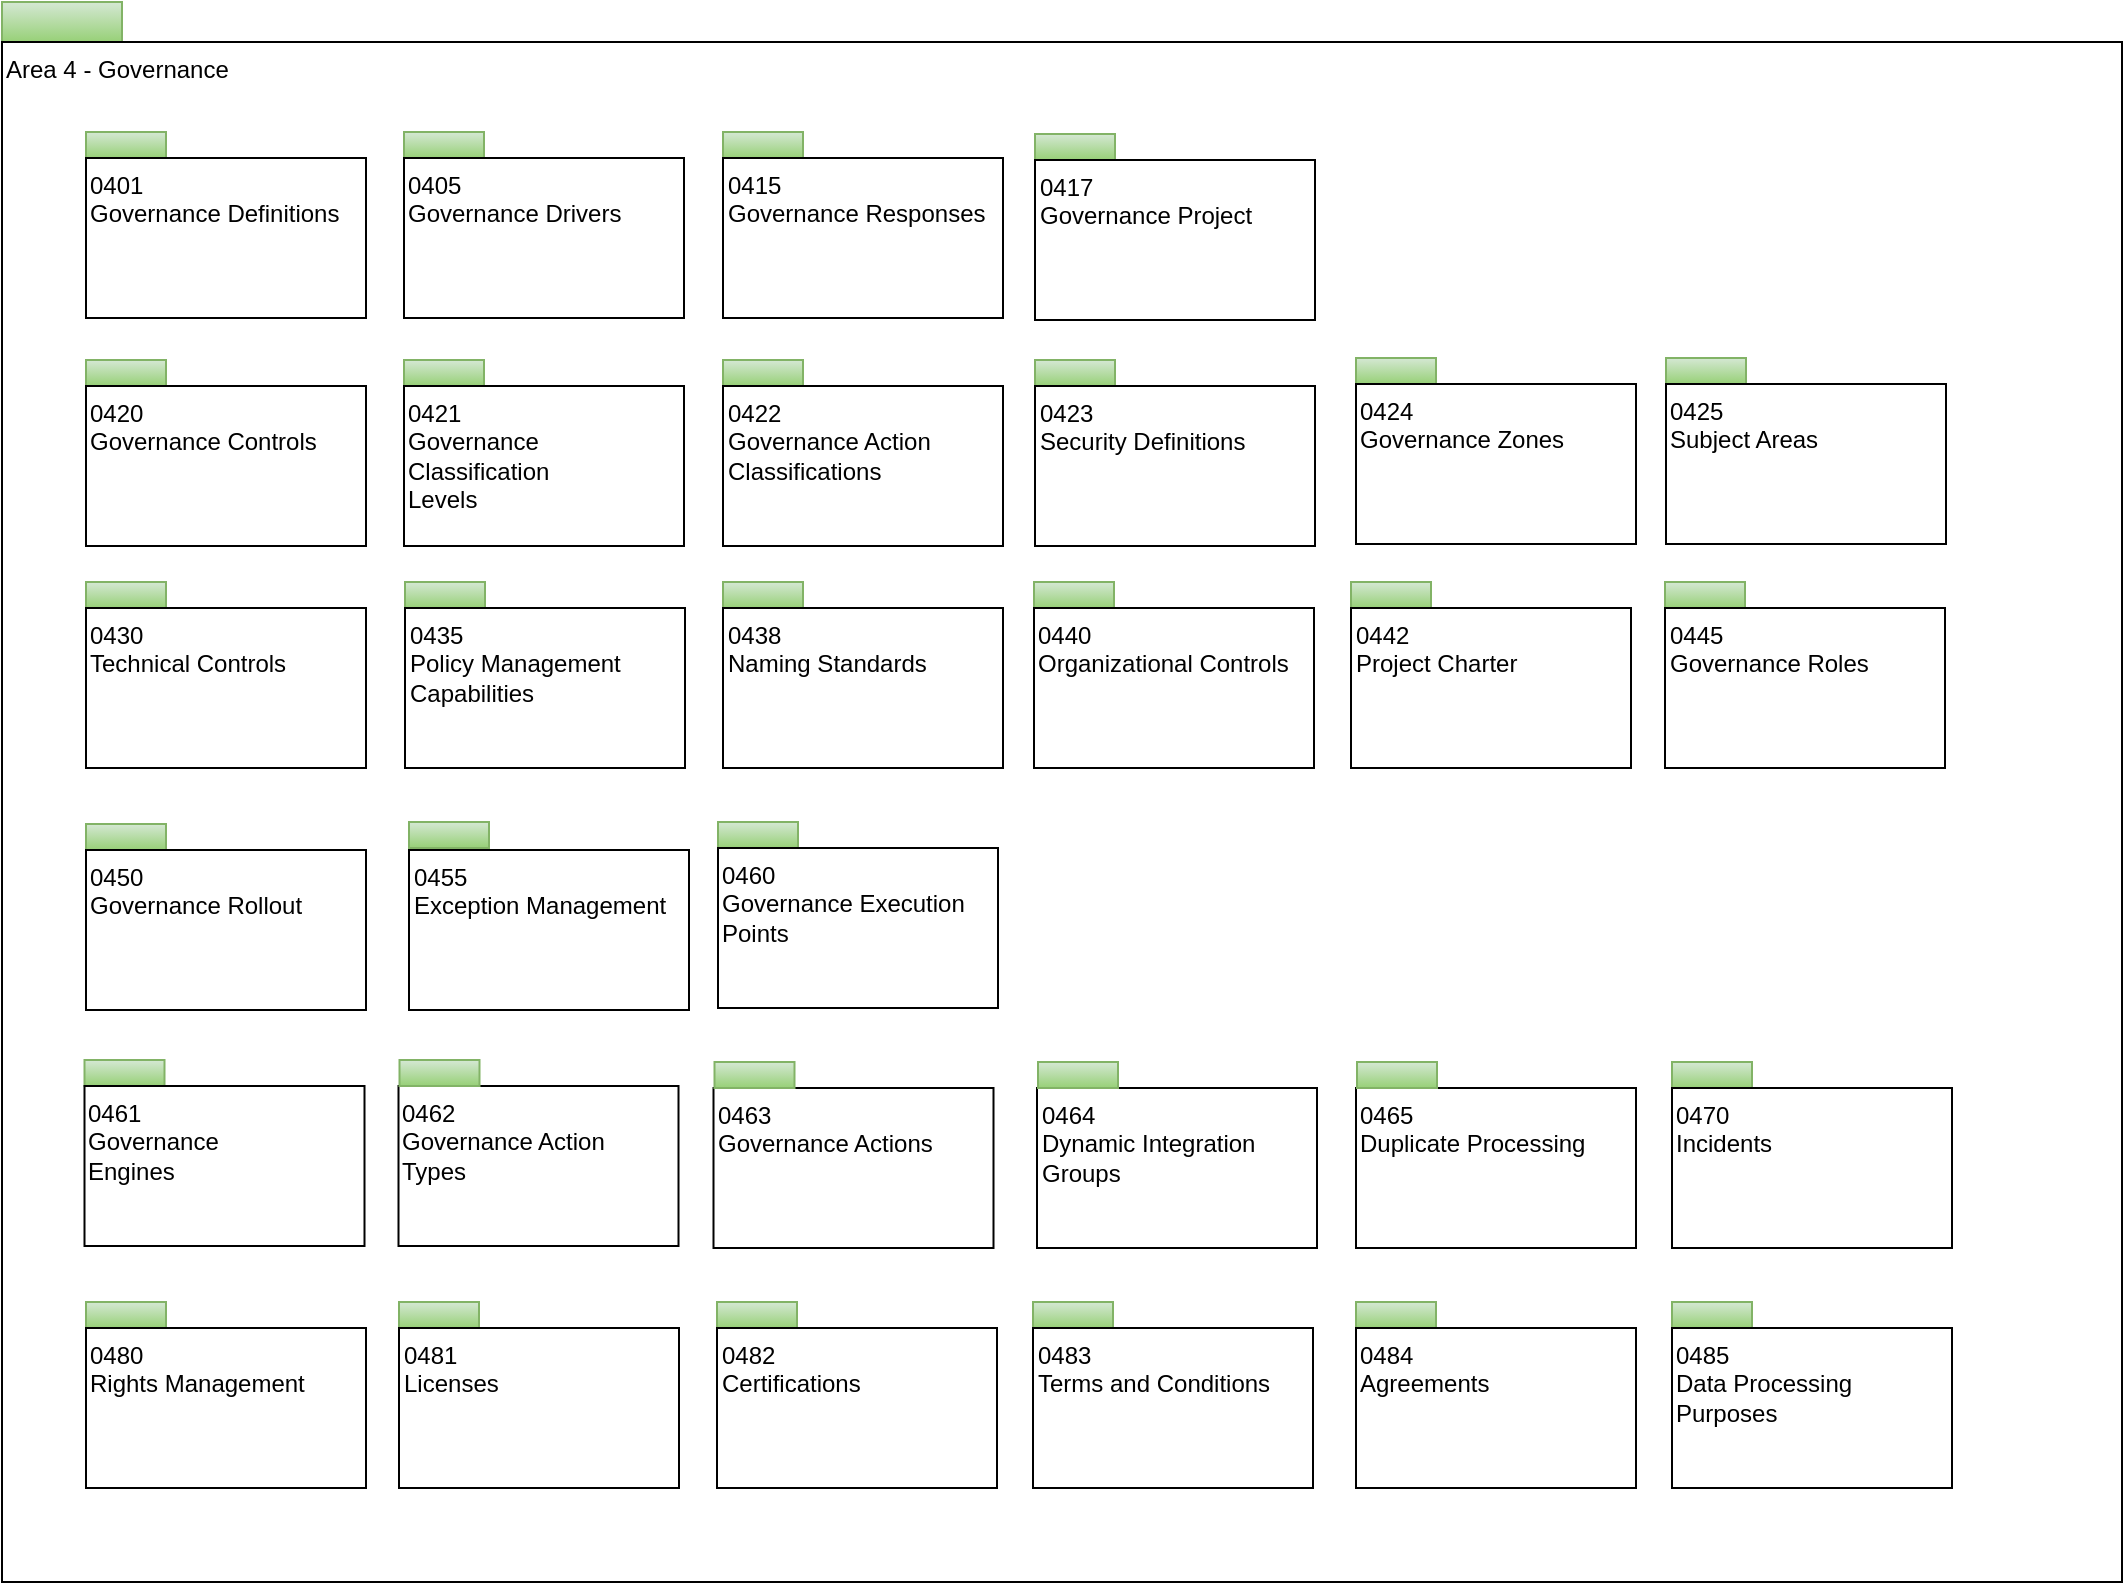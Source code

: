 <mxfile version="20.8.16" type="device" pages="31"><diagram id="cenQKAz8UWtqx_h9wgFg" name="overview"><mxGraphModel dx="1382" dy="752" grid="1" gridSize="10" guides="1" tooltips="1" connect="1" arrows="1" fold="1" page="1" pageScale="1" pageWidth="1169" pageHeight="827" math="0" shadow="0"><root><mxCell id="0"/><mxCell id="1" parent="0"/><mxCell id="CVYQgcXGczkINni31yZ5-1" value="" style="rounded=0;whiteSpace=wrap;html=1;align=left;fillColor=#d5e8d4;strokeColor=#82b366;gradientColor=#97d077;" parent="1" vertex="1"><mxGeometry x="20" y="20" width="60" height="20" as="geometry"/></mxCell><mxCell id="CVYQgcXGczkINni31yZ5-2" value="Area 4 - Governance" style="rounded=0;whiteSpace=wrap;html=1;align=left;verticalAlign=top;" parent="1" vertex="1"><mxGeometry x="20" y="40" width="1060" height="770" as="geometry"/></mxCell><mxCell id="CVYQgcXGczkINni31yZ5-3" value="" style="rounded=0;whiteSpace=wrap;html=1;align=left;fillColor=#d5e8d4;strokeColor=#82b366;gradientColor=#97d077;" parent="1" vertex="1"><mxGeometry x="62" y="85" width="40" height="13" as="geometry"/></mxCell><mxCell id="CVYQgcXGczkINni31yZ5-4" value="0401&lt;br&gt;Governance Definitions&lt;br&gt;" style="rounded=0;whiteSpace=wrap;html=1;align=left;verticalAlign=top;" parent="1" vertex="1"><mxGeometry x="62" y="98" width="140" height="80" as="geometry"/></mxCell><mxCell id="CVYQgcXGczkINni31yZ5-5" value="" style="rounded=0;whiteSpace=wrap;html=1;align=left;fillColor=#d5e8d4;strokeColor=#82b366;gradientColor=#97d077;" parent="1" vertex="1"><mxGeometry x="221" y="85" width="40" height="13" as="geometry"/></mxCell><mxCell id="CVYQgcXGczkINni31yZ5-6" value="0405&lt;br&gt;Governance Drivers" style="rounded=0;whiteSpace=wrap;html=1;align=left;verticalAlign=top;" parent="1" vertex="1"><mxGeometry x="221" y="98" width="140" height="80" as="geometry"/></mxCell><mxCell id="CVYQgcXGczkINni31yZ5-7" value="" style="rounded=0;whiteSpace=wrap;html=1;align=left;fillColor=#d5e8d4;strokeColor=#82b366;gradientColor=#97d077;" parent="1" vertex="1"><mxGeometry x="380.5" y="85" width="40" height="13" as="geometry"/></mxCell><mxCell id="CVYQgcXGczkINni31yZ5-8" value="0415&lt;br&gt;Governance Responses&lt;br&gt;" style="rounded=0;whiteSpace=wrap;html=1;align=left;verticalAlign=top;" parent="1" vertex="1"><mxGeometry x="380.5" y="98" width="140" height="80" as="geometry"/></mxCell><mxCell id="CVYQgcXGczkINni31yZ5-9" value="" style="rounded=0;whiteSpace=wrap;html=1;align=left;fillColor=#d5e8d4;strokeColor=#82b366;gradientColor=#97d077;" parent="1" vertex="1"><mxGeometry x="536.5" y="86" width="40" height="13" as="geometry"/></mxCell><mxCell id="CVYQgcXGczkINni31yZ5-10" value="0417&lt;br&gt;Governance Project&lt;br&gt;" style="rounded=0;whiteSpace=wrap;html=1;align=left;verticalAlign=top;" parent="1" vertex="1"><mxGeometry x="536.5" y="99" width="140" height="80" as="geometry"/></mxCell><mxCell id="CVYQgcXGczkINni31yZ5-11" value="" style="rounded=0;whiteSpace=wrap;html=1;align=left;fillColor=#d5e8d4;strokeColor=#82b366;gradientColor=#97d077;" parent="1" vertex="1"><mxGeometry x="62" y="199" width="40" height="13" as="geometry"/></mxCell><mxCell id="CVYQgcXGczkINni31yZ5-12" value="0420&lt;br&gt;Governance Controls&lt;br&gt;" style="rounded=0;whiteSpace=wrap;html=1;align=left;verticalAlign=top;" parent="1" vertex="1"><mxGeometry x="62" y="212" width="140" height="80" as="geometry"/></mxCell><mxCell id="CVYQgcXGczkINni31yZ5-13" value="" style="rounded=0;whiteSpace=wrap;html=1;align=left;fillColor=#d5e8d4;strokeColor=#82b366;gradientColor=#97d077;" parent="1" vertex="1"><mxGeometry x="221" y="199" width="40" height="13" as="geometry"/></mxCell><mxCell id="CVYQgcXGczkINni31yZ5-14" value="0421&lt;br&gt;Governance&lt;br&gt;Classification&lt;br&gt;Levels" style="rounded=0;whiteSpace=wrap;html=1;align=left;verticalAlign=top;" parent="1" vertex="1"><mxGeometry x="221" y="212" width="140" height="80" as="geometry"/></mxCell><mxCell id="CVYQgcXGczkINni31yZ5-15" value="" style="rounded=0;whiteSpace=wrap;html=1;align=left;fillColor=#d5e8d4;strokeColor=#82b366;gradientColor=#97d077;" parent="1" vertex="1"><mxGeometry x="536.5" y="199" width="40" height="13" as="geometry"/></mxCell><mxCell id="CVYQgcXGczkINni31yZ5-16" value="0423&lt;br&gt;Security Definitions" style="rounded=0;whiteSpace=wrap;html=1;align=left;verticalAlign=top;" parent="1" vertex="1"><mxGeometry x="536.5" y="212" width="140" height="80" as="geometry"/></mxCell><mxCell id="CVYQgcXGczkINni31yZ5-17" value="" style="rounded=0;whiteSpace=wrap;html=1;align=left;fillColor=#d5e8d4;strokeColor=#82b366;gradientColor=#97d077;" parent="1" vertex="1"><mxGeometry x="694.5" y="310" width="40" height="13" as="geometry"/></mxCell><mxCell id="CVYQgcXGczkINni31yZ5-18" value="0442&lt;br&gt;Project Charter&lt;br&gt;" style="rounded=0;whiteSpace=wrap;html=1;align=left;verticalAlign=top;" parent="1" vertex="1"><mxGeometry x="694.5" y="323" width="140" height="80" as="geometry"/></mxCell><mxCell id="CVYQgcXGczkINni31yZ5-19" value="" style="rounded=0;whiteSpace=wrap;html=1;align=left;fillColor=#d5e8d4;strokeColor=#82b366;gradientColor=#97d077;" parent="1" vertex="1"><mxGeometry x="62" y="431" width="40" height="13" as="geometry"/></mxCell><mxCell id="CVYQgcXGczkINni31yZ5-20" value="0450&lt;br&gt;Governance Rollout&lt;br&gt;" style="rounded=0;whiteSpace=wrap;html=1;align=left;verticalAlign=top;" parent="1" vertex="1"><mxGeometry x="62" y="444" width="140" height="80" as="geometry"/></mxCell><mxCell id="CVYQgcXGczkINni31yZ5-21" value="" style="rounded=0;whiteSpace=wrap;html=1;align=left;fillColor=#d5e8d4;strokeColor=#82b366;gradientColor=#97d077;" parent="1" vertex="1"><mxGeometry x="223.5" y="430" width="40" height="13" as="geometry"/></mxCell><mxCell id="CVYQgcXGczkINni31yZ5-22" value="0455&lt;br&gt;Exception Management&lt;br&gt;" style="rounded=0;whiteSpace=wrap;html=1;align=left;verticalAlign=top;" parent="1" vertex="1"><mxGeometry x="223.5" y="444" width="140" height="80" as="geometry"/></mxCell><mxCell id="CVYQgcXGczkINni31yZ5-23" value="" style="rounded=0;whiteSpace=wrap;html=1;align=left;fillColor=#d5e8d4;strokeColor=#82b366;gradientColor=#97d077;" parent="1" vertex="1"><mxGeometry x="378" y="430" width="40" height="13" as="geometry"/></mxCell><mxCell id="CVYQgcXGczkINni31yZ5-24" value="0460&lt;br&gt;Governance Execution&lt;br&gt;Points" style="rounded=0;whiteSpace=wrap;html=1;align=left;verticalAlign=top;" parent="1" vertex="1"><mxGeometry x="378" y="443" width="140" height="80" as="geometry"/></mxCell><mxCell id="CVYQgcXGczkINni31yZ5-25" value="" style="rounded=0;whiteSpace=wrap;html=1;align=left;fillColor=#d5e8d4;strokeColor=#82b366;gradientColor=#97d077;" parent="1" vertex="1"><mxGeometry x="851.5" y="310" width="40" height="13" as="geometry"/></mxCell><mxCell id="CVYQgcXGczkINni31yZ5-26" value="0445&lt;br&gt;Governance Roles&lt;br&gt;" style="rounded=0;whiteSpace=wrap;html=1;align=left;verticalAlign=top;" parent="1" vertex="1"><mxGeometry x="851.5" y="323" width="140" height="80" as="geometry"/></mxCell><mxCell id="CVYQgcXGczkINni31yZ5-29" value="" style="rounded=0;whiteSpace=wrap;html=1;align=left;fillColor=#d5e8d4;strokeColor=#82b366;gradientColor=#97d077;" parent="1" vertex="1"><mxGeometry x="62" y="670" width="40" height="13" as="geometry"/></mxCell><mxCell id="CVYQgcXGczkINni31yZ5-30" value="0480&lt;br&gt;Rights Management&lt;br&gt;" style="rounded=0;whiteSpace=wrap;html=1;align=left;verticalAlign=top;" parent="1" vertex="1"><mxGeometry x="62" y="683" width="140" height="80" as="geometry"/></mxCell><mxCell id="CVYQgcXGczkINni31yZ5-31" value="" style="rounded=0;whiteSpace=wrap;html=1;align=left;fillColor=#d5e8d4;strokeColor=#82b366;gradientColor=#97d077;" parent="1" vertex="1"><mxGeometry x="218.5" y="670" width="40" height="13" as="geometry"/></mxCell><mxCell id="CVYQgcXGczkINni31yZ5-32" value="0481&lt;br&gt;Licenses&lt;br&gt;" style="rounded=0;whiteSpace=wrap;html=1;align=left;verticalAlign=top;" parent="1" vertex="1"><mxGeometry x="218.5" y="683" width="140" height="80" as="geometry"/></mxCell><mxCell id="CVYQgcXGczkINni31yZ5-35" value="" style="rounded=0;whiteSpace=wrap;html=1;align=left;fillColor=#d5e8d4;strokeColor=#82b366;gradientColor=#97d077;" parent="1" vertex="1"><mxGeometry x="536" y="310" width="40" height="13" as="geometry"/></mxCell><mxCell id="CVYQgcXGczkINni31yZ5-36" value="0440&lt;br&gt;Organizational Controls&lt;br&gt;" style="rounded=0;whiteSpace=wrap;html=1;align=left;verticalAlign=top;" parent="1" vertex="1"><mxGeometry x="536" y="323" width="140" height="80" as="geometry"/></mxCell><mxCell id="CVYQgcXGczkINni31yZ5-38" value="" style="rounded=0;whiteSpace=wrap;html=1;align=left;fillColor=#d5e8d4;strokeColor=#82b366;gradientColor=#97d077;" parent="1" vertex="1"><mxGeometry x="377.5" y="670" width="40" height="13" as="geometry"/></mxCell><mxCell id="CVYQgcXGczkINni31yZ5-39" value="0482&lt;br&gt;Certifications&lt;br&gt;" style="rounded=0;whiteSpace=wrap;html=1;align=left;verticalAlign=top;" parent="1" vertex="1"><mxGeometry x="377.5" y="683" width="140" height="80" as="geometry"/></mxCell><mxCell id="fUzhpJb5_yLJ6n5kY3Hv-1" value="" style="rounded=0;whiteSpace=wrap;html=1;align=left;fillColor=#d5e8d4;strokeColor=#82b366;gradientColor=#97d077;" parent="1" vertex="1"><mxGeometry x="380.5" y="199" width="40" height="13" as="geometry"/></mxCell><mxCell id="fUzhpJb5_yLJ6n5kY3Hv-2" value="0422&lt;br&gt;Governance Action&lt;br&gt;Classifications&lt;br&gt;" style="rounded=0;whiteSpace=wrap;html=1;align=left;verticalAlign=top;" parent="1" vertex="1"><mxGeometry x="380.5" y="212" width="140" height="80" as="geometry"/></mxCell><mxCell id="1AX2sqZhaltqXD83tDod-1" value="" style="rounded=0;whiteSpace=wrap;html=1;align=left;fillColor=#d5e8d4;strokeColor=#82b366;gradientColor=#97d077;" parent="1" vertex="1"><mxGeometry x="697" y="198" width="40" height="13" as="geometry"/></mxCell><mxCell id="1AX2sqZhaltqXD83tDod-2" value="0424&lt;br&gt;Governance Zones&lt;br&gt;" style="rounded=0;whiteSpace=wrap;html=1;align=left;verticalAlign=top;" parent="1" vertex="1"><mxGeometry x="697" y="211" width="140" height="80" as="geometry"/></mxCell><mxCell id="7fzUGUxmG90HSTH1z0vv-1" value="" style="rounded=0;whiteSpace=wrap;html=1;align=left;fillColor=#d5e8d4;strokeColor=#82b366;gradientColor=#97d077;" parent="1" vertex="1"><mxGeometry x="852" y="198" width="40" height="13" as="geometry"/></mxCell><mxCell id="7fzUGUxmG90HSTH1z0vv-2" value="0425&lt;br&gt;Subject Areas" style="rounded=0;whiteSpace=wrap;html=1;align=left;verticalAlign=top;" parent="1" vertex="1"><mxGeometry x="852" y="211" width="140" height="80" as="geometry"/></mxCell><mxCell id="Gl0RX-C8OF676QNn9fw2-1" value="" style="rounded=0;whiteSpace=wrap;html=1;align=left;fillColor=#d5e8d4;strokeColor=#82b366;gradientColor=#97d077;" parent="1" vertex="1"><mxGeometry x="61.25" y="549" width="40" height="13" as="geometry"/></mxCell><mxCell id="Gl0RX-C8OF676QNn9fw2-2" value="0462&lt;br&gt;Governance Action&lt;br&gt;Types" style="rounded=0;whiteSpace=wrap;html=1;align=left;verticalAlign=top;" parent="1" vertex="1"><mxGeometry x="218.25" y="562" width="140" height="80" as="geometry"/></mxCell><mxCell id="WQ_ZI5Ix669EH_MQ03vt-1" value="" style="rounded=0;whiteSpace=wrap;html=1;align=left;fillColor=#d5e8d4;strokeColor=#82b366;gradientColor=#97d077;" parent="1" vertex="1"><mxGeometry x="855" y="670" width="40" height="13" as="geometry"/></mxCell><mxCell id="WQ_ZI5Ix669EH_MQ03vt-2" value="0485&lt;br&gt;Data Processing&lt;br&gt;Purposes" style="rounded=0;whiteSpace=wrap;html=1;align=left;verticalAlign=top;" parent="1" vertex="1"><mxGeometry x="855" y="683" width="140" height="80" as="geometry"/></mxCell><mxCell id="gAkcWpYUWmp7wgeRDdbJ-3" value="" style="edgeStyle=none;rounded=0;orthogonalLoop=1;jettySize=auto;html=1;endArrow=none;endFill=0;" parent="1" source="gAkcWpYUWmp7wgeRDdbJ-1" target="gAkcWpYUWmp7wgeRDdbJ-2" edge="1"><mxGeometry relative="1" as="geometry"/></mxCell><mxCell id="gAkcWpYUWmp7wgeRDdbJ-1" value="" style="rounded=0;whiteSpace=wrap;html=1;align=left;fillColor=#d5e8d4;strokeColor=#82b366;gradientColor=#97d077;" parent="1" vertex="1"><mxGeometry x="221.5" y="310" width="40" height="13" as="geometry"/></mxCell><mxCell id="gAkcWpYUWmp7wgeRDdbJ-2" value="0435&lt;br&gt;Policy Management Capabilities" style="rounded=0;whiteSpace=wrap;html=1;align=left;verticalAlign=top;" parent="1" vertex="1"><mxGeometry x="221.5" y="323" width="140" height="80" as="geometry"/></mxCell><mxCell id="N6vY5XJIny_vltB002fp-1" value="" style="rounded=0;whiteSpace=wrap;html=1;align=left;fillColor=#d5e8d4;strokeColor=#82b366;gradientColor=#97d077;" parent="1" vertex="1"><mxGeometry x="62" y="310" width="40" height="13" as="geometry"/></mxCell><mxCell id="N6vY5XJIny_vltB002fp-2" value="0430&lt;br&gt;Technical Controls" style="rounded=0;whiteSpace=wrap;html=1;align=left;verticalAlign=top;" parent="1" vertex="1"><mxGeometry x="62" y="323" width="140" height="80" as="geometry"/></mxCell><mxCell id="N6vY5XJIny_vltB002fp-3" value="" style="rounded=0;whiteSpace=wrap;html=1;align=left;fillColor=#d5e8d4;strokeColor=#82b366;gradientColor=#97d077;" parent="1" vertex="1"><mxGeometry x="380.5" y="310" width="40" height="13" as="geometry"/></mxCell><mxCell id="N6vY5XJIny_vltB002fp-4" value="0438&lt;br&gt;Naming Standards" style="rounded=0;whiteSpace=wrap;html=1;align=left;verticalAlign=top;" parent="1" vertex="1"><mxGeometry x="380.5" y="323" width="140" height="80" as="geometry"/></mxCell><mxCell id="IPD38NSCC4z44eb3iAST-1" value="" style="rounded=0;whiteSpace=wrap;html=1;align=left;fillColor=#d5e8d4;strokeColor=#82b366;gradientColor=#97d077;" parent="1" vertex="1"><mxGeometry x="218.75" y="549" width="40" height="13" as="geometry"/></mxCell><mxCell id="IPD38NSCC4z44eb3iAST-2" value="0461&lt;br&gt;Governance&lt;br&gt;Engines" style="rounded=0;whiteSpace=wrap;html=1;align=left;verticalAlign=top;" parent="1" vertex="1"><mxGeometry x="61.25" y="562" width="140" height="80" as="geometry"/></mxCell><mxCell id="CSzr_qR74xd5L4GsUgZQ-1" value="" style="rounded=0;whiteSpace=wrap;html=1;align=left;fillColor=#d5e8d4;strokeColor=#82b366;gradientColor=#97d077;" parent="1" vertex="1"><mxGeometry x="855" y="550" width="40" height="13" as="geometry"/></mxCell><mxCell id="CSzr_qR74xd5L4GsUgZQ-2" value="0470&lt;br&gt;Incidents" style="rounded=0;whiteSpace=wrap;html=1;align=left;verticalAlign=top;" parent="1" vertex="1"><mxGeometry x="855" y="563" width="140" height="80" as="geometry"/></mxCell><mxCell id="8wEDhKHSH7g6yvJgjXVX-1" value="0463&lt;br&gt;Governance Actions" style="rounded=0;whiteSpace=wrap;html=1;align=left;verticalAlign=top;" parent="1" vertex="1"><mxGeometry x="375.75" y="563" width="140" height="80" as="geometry"/></mxCell><mxCell id="8wEDhKHSH7g6yvJgjXVX-2" value="" style="rounded=0;whiteSpace=wrap;html=1;align=left;fillColor=#d5e8d4;strokeColor=#82b366;gradientColor=#97d077;" parent="1" vertex="1"><mxGeometry x="376.25" y="550" width="40" height="13" as="geometry"/></mxCell><mxCell id="eiOu7zcRVIYhqaTjEiXo-1" value="0465&lt;br&gt;Duplicate Processing" style="rounded=0;whiteSpace=wrap;html=1;align=left;verticalAlign=top;" parent="1" vertex="1"><mxGeometry x="697" y="563" width="140" height="80" as="geometry"/></mxCell><mxCell id="eiOu7zcRVIYhqaTjEiXo-2" value="" style="rounded=0;whiteSpace=wrap;html=1;align=left;fillColor=#d5e8d4;strokeColor=#82b366;gradientColor=#97d077;" parent="1" vertex="1"><mxGeometry x="697.5" y="550" width="40" height="13" as="geometry"/></mxCell><mxCell id="krznBNxYCBk609V-kiE9-1" value="" style="rounded=0;whiteSpace=wrap;html=1;align=left;fillColor=#d5e8d4;strokeColor=#82b366;gradientColor=#97d077;" parent="1" vertex="1"><mxGeometry x="535.5" y="670" width="40" height="13" as="geometry"/></mxCell><mxCell id="krznBNxYCBk609V-kiE9-2" value="0483&lt;br&gt;Terms and Conditions" style="rounded=0;whiteSpace=wrap;html=1;align=left;verticalAlign=top;" parent="1" vertex="1"><mxGeometry x="535.5" y="683" width="140" height="80" as="geometry"/></mxCell><mxCell id="krznBNxYCBk609V-kiE9-3" value="" style="rounded=0;whiteSpace=wrap;html=1;align=left;fillColor=#d5e8d4;strokeColor=#82b366;gradientColor=#97d077;" parent="1" vertex="1"><mxGeometry x="697" y="670" width="40" height="13" as="geometry"/></mxCell><mxCell id="krznBNxYCBk609V-kiE9-4" value="0484&lt;br&gt;Agreements" style="rounded=0;whiteSpace=wrap;html=1;align=left;verticalAlign=top;" parent="1" vertex="1"><mxGeometry x="697" y="683" width="140" height="80" as="geometry"/></mxCell><mxCell id="QWSzIggoMegFXdP88usj-1" value="0464&lt;br&gt;Dynamic Integration Groups" style="rounded=0;whiteSpace=wrap;html=1;align=left;verticalAlign=top;" parent="1" vertex="1"><mxGeometry x="537.5" y="563" width="140" height="80" as="geometry"/></mxCell><mxCell id="QWSzIggoMegFXdP88usj-2" value="" style="rounded=0;whiteSpace=wrap;html=1;align=left;fillColor=#d5e8d4;strokeColor=#82b366;gradientColor=#97d077;" parent="1" vertex="1"><mxGeometry x="538" y="550" width="40" height="13" as="geometry"/></mxCell></root></mxGraphModel></diagram><diagram name="0401-Governance-Definitions" id="S7fh1_yErj_hGqyswgJc"><mxGraphModel dx="1106" dy="653" grid="0" gridSize="10" guides="1" tooltips="1" connect="1" arrows="1" fold="1" page="1" pageScale="1" pageWidth="1169" pageHeight="827" math="0" shadow="0"><root><mxCell id="rxN0mhd6zUV5Bo9md_0e-0"/><mxCell id="rxN0mhd6zUV5Bo9md_0e-1" parent="rxN0mhd6zUV5Bo9md_0e-0"/><mxCell id="rxN0mhd6zUV5Bo9md_0e-2" value="" style="rounded=0;whiteSpace=wrap;html=1;align=left;fillColor=#d5e8d4;strokeColor=#82b366;gradientColor=#97d077;" parent="rxN0mhd6zUV5Bo9md_0e-1" vertex="1"><mxGeometry x="20" y="20" width="60" height="20" as="geometry"/></mxCell><mxCell id="rxN0mhd6zUV5Bo9md_0e-3" value="0401 - Governance Definitions" style="rounded=0;whiteSpace=wrap;html=1;align=left;verticalAlign=top;" parent="rxN0mhd6zUV5Bo9md_0e-1" vertex="1"><mxGeometry x="20" y="40" width="1060" height="770" as="geometry"/></mxCell><mxCell id="rxN0mhd6zUV5Bo9md_0e-9" value="«entity»&lt;br&gt;&lt;b&gt;GovernanceDefinition&lt;/b&gt;" style="html=1;strokeColor=#82b366;align=center;fillColor=#d5e8d4;gradientColor=#97d077;" parent="rxN0mhd6zUV5Bo9md_0e-1" vertex="1"><mxGeometry x="399" y="243" width="235" height="50" as="geometry"/></mxCell><mxCell id="rxN0mhd6zUV5Bo9md_0e-10" value="«entity»&lt;br&gt;&lt;b&gt;Referenceable&lt;/b&gt;" style="html=1;strokeColor=#d6b656;align=center;fillColor=#fff2cc;gradientColor=#ffd966;" parent="rxN0mhd6zUV5Bo9md_0e-1" vertex="1"><mxGeometry x="262" y="126" width="180" height="50" as="geometry"/></mxCell><mxCell id="rxN0mhd6zUV5Bo9md_0e-11" style="edgeStyle=orthogonalEdgeStyle;rounded=0;html=1;exitX=0;exitY=0.5;entryX=0.5;entryY=0;jettySize=auto;orthogonalLoop=1;endArrow=none;endFill=0;" parent="rxN0mhd6zUV5Bo9md_0e-1" source="rxN0mhd6zUV5Bo9md_0e-12" target="rxN0mhd6zUV5Bo9md_0e-9" edge="1"><mxGeometry relative="1" as="geometry"><mxPoint x="277" y="669.5" as="targetPoint"/></mxGeometry></mxCell><mxCell id="rxN0mhd6zUV5Bo9md_0e-12" value="" style="triangle;whiteSpace=wrap;html=1;strokeColor=#000000;gradientColor=#ffffff;align=center;rotation=-90;" parent="rxN0mhd6zUV5Bo9md_0e-1" vertex="1"><mxGeometry x="344" y="176" width="17" height="21" as="geometry"/></mxCell><mxCell id="rxN0mhd6zUV5Bo9md_0e-13" value="title : string&lt;br&gt;summary : string&lt;br&gt;description : string&lt;br&gt;scope : string&lt;br&gt;domainIdentifier : int&lt;br&gt;priority : string&lt;br&gt;implications : array&amp;lt;string&amp;gt;&lt;br&gt;outcomes : array&amp;lt;string&amp;gt;&lt;br&gt;results : array&amp;lt;string&amp;gt;" style="rounded=0;whiteSpace=wrap;html=1;strokeColor=#000000;gradientColor=#ffffff;align=left;" parent="rxN0mhd6zUV5Bo9md_0e-1" vertex="1"><mxGeometry x="399" y="293" width="235" height="159" as="geometry"/></mxCell><mxCell id="rxN0mhd6zUV5Bo9md_0e-14" value="«enumeration»&lt;br&gt;&lt;b&gt;GovernanceDomain&lt;/b&gt;" style="html=1;strokeColor=#82b366;align=center;fillColor=#d5e8d4;gradientColor=#97d077;" parent="rxN0mhd6zUV5Bo9md_0e-1" vertex="1"><mxGeometry x="95" y="427" width="235" height="50" as="geometry"/></mxCell><mxCell id="rxN0mhd6zUV5Bo9md_0e-15" value="ALL = 0&lt;br&gt;DATA = 1&lt;br&gt;PRIVACY = 2&lt;br&gt;SECURITY = 3&lt;br&gt;IT_INFRASTRUCTURE = 4&lt;br&gt;SOFTWARE_DEVELOPMENT = 5&lt;br&gt;CORPORATE = 6&lt;br&gt;ASSET_MANAGEMENT = 7&lt;br&gt;OTHER = 99" style="rounded=0;whiteSpace=wrap;html=1;strokeColor=#000000;gradientColor=#ffffff;align=left;" parent="rxN0mhd6zUV5Bo9md_0e-1" vertex="1"><mxGeometry x="95" y="477" width="235" height="146" as="geometry"/></mxCell><mxCell id="JByViG_XzHFcrTJWFV3K-2" style="edgeStyle=orthogonalEdgeStyle;rounded=0;orthogonalLoop=1;jettySize=auto;html=1;entryX=0;entryY=0.5;entryDx=0;entryDy=0;endArrow=none;endFill=0;" parent="rxN0mhd6zUV5Bo9md_0e-1" source="JByViG_XzHFcrTJWFV3K-0" target="rxN0mhd6zUV5Bo9md_0e-12" edge="1"><mxGeometry relative="1" as="geometry"><Array as="points"><mxPoint x="213" y="219"/><mxPoint x="353" y="219"/></Array></mxGeometry></mxCell><mxCell id="JByViG_XzHFcrTJWFV3K-0" value="«entity»&lt;br&gt;&lt;b&gt;GovernanceDomainDescription&lt;/b&gt;" style="html=1;strokeColor=#82b366;align=center;fillColor=#d5e8d4;gradientColor=#97d077;" parent="rxN0mhd6zUV5Bo9md_0e-1" vertex="1"><mxGeometry x="95" y="243" width="235" height="50" as="geometry"/></mxCell><mxCell id="JByViG_XzHFcrTJWFV3K-1" value="domainIdentifier : int&lt;br&gt;displayName : string&lt;br&gt;description : string" style="rounded=0;whiteSpace=wrap;html=1;strokeColor=#000000;gradientColor=#ffffff;align=left;" parent="rxN0mhd6zUV5Bo9md_0e-1" vertex="1"><mxGeometry x="95" y="293" width="235" height="64" as="geometry"/></mxCell><mxCell id="OF-eFU_o1TxMqeWtCXrC-1" value="«classification»&lt;br&gt;&lt;b&gt;GovernanceDomainSet&lt;/b&gt;" style="html=1;strokeColor=#82b366;align=center;fillColor=#d5e8d4;gradientColor=#97d077;" parent="rxN0mhd6zUV5Bo9md_0e-1" vertex="1"><mxGeometry x="405" y="692" width="235" height="50" as="geometry"/></mxCell><mxCell id="OF-eFU_o1TxMqeWtCXrC-2" value="" style="rounded=0;whiteSpace=wrap;html=1;strokeColor=#000000;gradientColor=#ffffff;align=left;" parent="rxN0mhd6zUV5Bo9md_0e-1" vertex="1"><mxGeometry x="405" y="742" width="235" height="32" as="geometry"/></mxCell><mxCell id="OF-eFU_o1TxMqeWtCXrC-3" style="edgeStyle=orthogonalEdgeStyle;rounded=0;orthogonalLoop=1;jettySize=auto;html=1;exitX=1;exitY=0.5;exitDx=0;exitDy=0;entryX=0;entryY=0.5;entryDx=0;entryDy=0;endArrow=none;endFill=0;" parent="rxN0mhd6zUV5Bo9md_0e-1" source="OF-eFU_o1TxMqeWtCXrC-4" target="OF-eFU_o1TxMqeWtCXrC-1" edge="1"><mxGeometry relative="1" as="geometry"/></mxCell><mxCell id="OF-eFU_o1TxMqeWtCXrC-4" value="«entity»&lt;br&gt;&lt;b&gt;Collection&lt;/b&gt;" style="html=1;strokeColor=#b85450;align=center;fillColor=#f8cecc;gradientColor=#FF0080;" parent="rxN0mhd6zUV5Bo9md_0e-1" vertex="1"><mxGeometry x="91" y="692" width="230" height="50" as="geometry"/></mxCell><mxCell id="JnXWEdnGX4ByEsBQlzpV-0" value="«entity»&lt;br&gt;&lt;b&gt;Referenceable&lt;/b&gt;" style="html=1;strokeColor=#d6b656;align=center;fillColor=#fff2cc;gradientColor=#ffd966;" parent="rxN0mhd6zUV5Bo9md_0e-1" vertex="1"><mxGeometry x="834" y="387" width="187.5" height="50" as="geometry"/></mxCell><mxCell id="JnXWEdnGX4ByEsBQlzpV-2" style="edgeStyle=orthogonalEdgeStyle;rounded=0;html=1;entryX=1;entryY=0.75;jettySize=auto;orthogonalLoop=1;endArrow=none;endFill=0;entryDx=0;entryDy=0;exitX=0;exitY=0.5;exitDx=0;exitDy=0;startArrow=oval;startFill=1;" parent="rxN0mhd6zUV5Bo9md_0e-1" source="JnXWEdnGX4ByEsBQlzpV-0" target="rxN0mhd6zUV5Bo9md_0e-13" edge="1"><mxGeometry relative="1" as="geometry"><mxPoint x="933" y="612" as="targetPoint"/><mxPoint x="587" y="500" as="sourcePoint"/></mxGeometry></mxCell><mxCell id="JnXWEdnGX4ByEsBQlzpV-3" value="*" style="text;html=1;strokeColor=none;fillColor=none;align=center;verticalAlign=middle;whiteSpace=wrap;rounded=0;" parent="rxN0mhd6zUV5Bo9md_0e-1" vertex="1"><mxGeometry x="800" y="416" width="26" height="18" as="geometry"/></mxCell><mxCell id="JnXWEdnGX4ByEsBQlzpV-4" value="«relationship»&lt;br&gt;&lt;b&gt;GovernedBy&lt;/b&gt;" style="html=1;strokeColor=#82b366;align=center;fillColor=#d5e8d4;gradientColor=#97d077;" parent="rxN0mhd6zUV5Bo9md_0e-1" vertex="1"><mxGeometry x="656" y="495" width="206" height="53" as="geometry"/></mxCell><mxCell id="JnXWEdnGX4ByEsBQlzpV-5" value="" style="endArrow=none;dashed=1;html=1;" parent="rxN0mhd6zUV5Bo9md_0e-1" target="JnXWEdnGX4ByEsBQlzpV-4" edge="1"><mxGeometry width="50" height="50" relative="1" as="geometry"><mxPoint x="759" y="414" as="sourcePoint"/><mxPoint x="746" y="906" as="targetPoint"/></mxGeometry></mxCell><mxCell id="JnXWEdnGX4ByEsBQlzpV-6" value="" style="rounded=0;whiteSpace=wrap;html=1;strokeColor=#000000;gradientColor=#ffffff;align=left;" parent="rxN0mhd6zUV5Bo9md_0e-1" vertex="1"><mxGeometry x="656" y="547" width="206" height="31" as="geometry"/></mxCell><mxCell id="JnXWEdnGX4ByEsBQlzpV-7" value="governedBy" style="text;html=1;strokeColor=none;fillColor=none;align=center;verticalAlign=middle;whiteSpace=wrap;rounded=0;" parent="rxN0mhd6zUV5Bo9md_0e-1" vertex="1"><mxGeometry x="617" y="419" width="126" height="20" as="geometry"/></mxCell><mxCell id="JnXWEdnGX4ByEsBQlzpV-8" value="governedElements" style="text;html=1;strokeColor=none;fillColor=none;align=center;verticalAlign=middle;whiteSpace=wrap;rounded=0;" parent="rxN0mhd6zUV5Bo9md_0e-1" vertex="1"><mxGeometry x="711" y="387" width="135" height="20" as="geometry"/></mxCell><mxCell id="JnXWEdnGX4ByEsBQlzpV-9" value="*" style="text;html=1;strokeColor=none;fillColor=none;align=center;verticalAlign=middle;whiteSpace=wrap;rounded=0;" parent="rxN0mhd6zUV5Bo9md_0e-1" vertex="1"><mxGeometry x="640" y="388" width="26" height="18" as="geometry"/></mxCell><mxCell id="T2-YvaS7og98U-O1D9To-2" style="edgeStyle=orthogonalEdgeStyle;rounded=0;orthogonalLoop=1;jettySize=auto;html=1;entryX=1;entryY=0.5;entryDx=0;entryDy=0;endArrow=oval;endFill=1;endSize=6;exitX=0.5;exitY=1;exitDx=0;exitDy=0;" parent="rxN0mhd6zUV5Bo9md_0e-1" source="T2-YvaS7og98U-O1D9To-1" target="rxN0mhd6zUV5Bo9md_0e-9" edge="1"><mxGeometry relative="1" as="geometry"/></mxCell><mxCell id="T2-YvaS7og98U-O1D9To-1" value="«entity»&lt;br&gt;&lt;b&gt;Referenceable&lt;/b&gt;" style="html=1;strokeColor=#d6b656;align=center;fillColor=#fff2cc;gradientColor=#ffd966;" parent="rxN0mhd6zUV5Bo9md_0e-1" vertex="1"><mxGeometry x="869" y="90" width="187.5" height="50" as="geometry"/></mxCell><mxCell id="T2-YvaS7og98U-O1D9To-3" value="«relationship»&lt;br&gt;&lt;b&gt;GovernanceDefinitionScope&lt;/b&gt;" style="html=1;strokeColor=#82b366;align=center;fillColor=#d5e8d4;gradientColor=#97d077;" parent="rxN0mhd6zUV5Bo9md_0e-1" vertex="1"><mxGeometry x="673" y="160" width="206" height="53" as="geometry"/></mxCell><mxCell id="T2-YvaS7og98U-O1D9To-4" value="" style="endArrow=none;dashed=1;html=1;" parent="rxN0mhd6zUV5Bo9md_0e-1" edge="1"><mxGeometry width="50" height="50" relative="1" as="geometry"><mxPoint x="776" y="269" as="sourcePoint"/><mxPoint x="776" y="245" as="targetPoint"/></mxGeometry></mxCell><mxCell id="T2-YvaS7og98U-O1D9To-5" value="" style="rounded=0;whiteSpace=wrap;html=1;strokeColor=#000000;gradientColor=#ffffff;align=left;" parent="rxN0mhd6zUV5Bo9md_0e-1" vertex="1"><mxGeometry x="673" y="212" width="206" height="31" as="geometry"/></mxCell><mxCell id="T2-YvaS7og98U-O1D9To-6" value="associatedGovernanceDefinitions" style="text;html=1;strokeColor=none;fillColor=none;align=center;verticalAlign=middle;whiteSpace=wrap;rounded=0;" parent="rxN0mhd6zUV5Bo9md_0e-1" vertex="1"><mxGeometry x="670" y="273" width="126" height="20" as="geometry"/></mxCell><mxCell id="T2-YvaS7og98U-O1D9To-7" value="definitionAppliesTo" style="text;html=1;strokeColor=none;fillColor=none;align=center;verticalAlign=middle;whiteSpace=wrap;rounded=0;" parent="rxN0mhd6zUV5Bo9md_0e-1" vertex="1"><mxGeometry x="961" y="144" width="116" height="20" as="geometry"/></mxCell><mxCell id="T2-YvaS7og98U-O1D9To-8" value="*" style="text;html=1;strokeColor=none;fillColor=none;align=center;verticalAlign=middle;whiteSpace=wrap;rounded=0;" parent="rxN0mhd6zUV5Bo9md_0e-1" vertex="1"><mxGeometry x="935" y="148" width="26" height="18" as="geometry"/></mxCell><mxCell id="T2-YvaS7og98U-O1D9To-10" value="*" style="text;html=1;strokeColor=none;fillColor=none;align=center;verticalAlign=middle;whiteSpace=wrap;rounded=0;" parent="rxN0mhd6zUV5Bo9md_0e-1" vertex="1"><mxGeometry x="640" y="249" width="26" height="18" as="geometry"/></mxCell></root></mxGraphModel></diagram><diagram id="ypJ5qFK0ZH60BeKC5YAc" name="0405-Governance-Drivers"><mxGraphModel dx="1186" dy="773" grid="1" gridSize="10" guides="1" tooltips="1" connect="1" arrows="1" fold="1" page="1" pageScale="1" pageWidth="827" pageHeight="1169" math="0" shadow="0"><root><mxCell id="EURMHIPQ-suXdqtZsb60-0"/><mxCell id="EURMHIPQ-suXdqtZsb60-1" parent="EURMHIPQ-suXdqtZsb60-0"/><mxCell id="KGb6h-etQ4EymNZhnr_c-0" value="" style="rounded=0;whiteSpace=wrap;html=1;align=left;fillColor=#d5e8d4;strokeColor=#82b366;gradientColor=#97d077;" parent="EURMHIPQ-suXdqtZsb60-1" vertex="1"><mxGeometry x="20" y="20" width="60" height="20" as="geometry"/></mxCell><mxCell id="KGb6h-etQ4EymNZhnr_c-1" value="0405 - Governance Drivers" style="rounded=0;whiteSpace=wrap;html=1;align=left;verticalAlign=top;" parent="EURMHIPQ-suXdqtZsb60-1" vertex="1"><mxGeometry x="20" y="40" width="1060" height="770" as="geometry"/></mxCell><mxCell id="KGb6h-etQ4EymNZhnr_c-2" value="«entity»&lt;br&gt;&lt;b&gt;GovernanceDriver&lt;/b&gt;" style="html=1;strokeColor=#82b366;align=center;fillColor=#d5e8d4;gradientColor=#97d077;" parent="EURMHIPQ-suXdqtZsb60-1" vertex="1"><mxGeometry x="360" y="232" width="235" height="50" as="geometry"/></mxCell><mxCell id="KGb6h-etQ4EymNZhnr_c-3" style="edgeStyle=orthogonalEdgeStyle;rounded=0;html=1;exitX=0;exitY=0.5;entryX=0.5;entryY=0;jettySize=auto;orthogonalLoop=1;endArrow=none;endFill=0;" parent="EURMHIPQ-suXdqtZsb60-1" source="KGb6h-etQ4EymNZhnr_c-4" target="KGb6h-etQ4EymNZhnr_c-2" edge="1"><mxGeometry relative="1" as="geometry"><mxPoint x="238" y="658.5" as="targetPoint"/></mxGeometry></mxCell><mxCell id="KGb6h-etQ4EymNZhnr_c-4" value="" style="triangle;whiteSpace=wrap;html=1;strokeColor=#000000;gradientColor=#ffffff;align=center;rotation=-90;" parent="EURMHIPQ-suXdqtZsb60-1" vertex="1"><mxGeometry x="469.5" y="170" width="17" height="21" as="geometry"/></mxCell><mxCell id="KGb6h-etQ4EymNZhnr_c-5" value="" style="rounded=0;whiteSpace=wrap;html=1;strokeColor=#000000;gradientColor=#ffffff;align=left;" parent="EURMHIPQ-suXdqtZsb60-1" vertex="1"><mxGeometry x="360" y="282" width="235" height="38" as="geometry"/></mxCell><mxCell id="oaqI3Mu4s4BLU-rfVKOO-10" style="edgeStyle=orthogonalEdgeStyle;rounded=0;orthogonalLoop=1;jettySize=auto;html=1;endArrow=block;endFill=0;endSize=17;exitX=0.5;exitY=0;exitDx=0;exitDy=0;" parent="EURMHIPQ-suXdqtZsb60-1" source="KGb6h-etQ4EymNZhnr_c-6" target="KGb6h-etQ4EymNZhnr_c-5" edge="1"><mxGeometry relative="1" as="geometry"><Array as="points"><mxPoint x="125" y="360"/><mxPoint x="478" y="360"/></Array></mxGeometry></mxCell><mxCell id="KGb6h-etQ4EymNZhnr_c-6" value="«entity»&lt;br&gt;&lt;b&gt;GovernanceStrategy&lt;/b&gt;" style="html=1;strokeColor=#82b366;align=center;fillColor=#d5e8d4;gradientColor=#97d077;" parent="EURMHIPQ-suXdqtZsb60-1" vertex="1"><mxGeometry x="30" y="390" width="190" height="50" as="geometry"/></mxCell><mxCell id="KGb6h-etQ4EymNZhnr_c-10" value="" style="rounded=0;whiteSpace=wrap;html=1;strokeColor=#000000;gradientColor=#ffffff;align=left;" parent="EURMHIPQ-suXdqtZsb60-1" vertex="1"><mxGeometry x="30" y="440" width="190" height="30" as="geometry"/></mxCell><mxCell id="KGb6h-etQ4EymNZhnr_c-14" value="«entity»&lt;br&gt;&lt;b&gt;GovernanceDefinition&lt;/b&gt;" style="html=1;strokeColor=#82b366;align=center;fillColor=#d5e8d4;gradientColor=#97d077;" parent="EURMHIPQ-suXdqtZsb60-1" vertex="1"><mxGeometry x="360" y="120" width="235" height="50" as="geometry"/></mxCell><mxCell id="oaqI3Mu4s4BLU-rfVKOO-12" style="edgeStyle=orthogonalEdgeStyle;rounded=0;orthogonalLoop=1;jettySize=auto;html=1;endArrow=block;endFill=0;endSize=17;" parent="EURMHIPQ-suXdqtZsb60-1" source="KGb6h-etQ4EymNZhnr_c-15" target="KGb6h-etQ4EymNZhnr_c-5" edge="1"><mxGeometry relative="1" as="geometry"><Array as="points"><mxPoint x="760" y="360"/><mxPoint x="478" y="360"/></Array></mxGeometry></mxCell><mxCell id="KGb6h-etQ4EymNZhnr_c-15" value="«entity»&lt;br&gt;&lt;b&gt;RegulationArticle&lt;/b&gt;" style="html=1;strokeColor=#82b366;align=center;fillColor=#d5e8d4;gradientColor=#97d077;" parent="EURMHIPQ-suXdqtZsb60-1" vertex="1"><mxGeometry x="670" y="390" width="180" height="50" as="geometry"/></mxCell><mxCell id="oaqI3Mu4s4BLU-rfVKOO-0" style="edgeStyle=orthogonalEdgeStyle;rounded=0;html=1;exitX=1;exitY=0.5;entryX=1;entryY=0.25;jettySize=auto;orthogonalLoop=1;endArrow=none;endFill=0;exitDx=0;exitDy=0;entryDx=0;entryDy=0;startArrow=oval;startFill=1;" parent="EURMHIPQ-suXdqtZsb60-1" source="KGb6h-etQ4EymNZhnr_c-5" target="KGb6h-etQ4EymNZhnr_c-2" edge="1"><mxGeometry relative="1" as="geometry"><mxPoint x="615" y="244.5" as="targetPoint"/><mxPoint x="615" y="301" as="sourcePoint"/></mxGeometry></mxCell><mxCell id="oaqI3Mu4s4BLU-rfVKOO-1" value="*" style="text;html=1;strokeColor=none;fillColor=none;align=center;verticalAlign=middle;whiteSpace=wrap;rounded=0;" parent="EURMHIPQ-suXdqtZsb60-1" vertex="1"><mxGeometry x="610" y="282" width="26" height="18" as="geometry"/></mxCell><mxCell id="oaqI3Mu4s4BLU-rfVKOO-2" value="«relationship»&lt;br&gt;&lt;b&gt;GovernanceDriverLink&lt;/b&gt;" style="html=1;strokeColor=#82b366;align=center;fillColor=#d5e8d4;gradientColor=#97d077;" parent="EURMHIPQ-suXdqtZsb60-1" vertex="1"><mxGeometry x="735" y="230.5" width="206" height="53" as="geometry"/></mxCell><mxCell id="oaqI3Mu4s4BLU-rfVKOO-3" value="" style="endArrow=none;dashed=1;html=1;entryX=0;entryY=0.75;entryDx=0;entryDy=0;" parent="EURMHIPQ-suXdqtZsb60-1" edge="1"><mxGeometry width="50" height="50" relative="1" as="geometry"><mxPoint x="616" y="270" as="sourcePoint"/><mxPoint x="736" y="270.25" as="targetPoint"/></mxGeometry></mxCell><mxCell id="oaqI3Mu4s4BLU-rfVKOO-4" value="description : string" style="rounded=0;whiteSpace=wrap;html=1;strokeColor=#000000;gradientColor=#ffffff;align=left;" parent="EURMHIPQ-suXdqtZsb60-1" vertex="1"><mxGeometry x="736" y="283.5" width="206" height="31" as="geometry"/></mxCell><mxCell id="oaqI3Mu4s4BLU-rfVKOO-5" value="*" style="text;html=1;strokeColor=none;fillColor=none;align=center;verticalAlign=middle;whiteSpace=wrap;rounded=0;" parent="EURMHIPQ-suXdqtZsb60-1" vertex="1"><mxGeometry x="610" y="246" width="26" height="18" as="geometry"/></mxCell><mxCell id="oaqI3Mu4s4BLU-rfVKOO-9" style="edgeStyle=orthogonalEdgeStyle;rounded=0;orthogonalLoop=1;jettySize=auto;html=1;endArrow=block;endFill=0;endSize=17;" parent="EURMHIPQ-suXdqtZsb60-1" source="oaqI3Mu4s4BLU-rfVKOO-6" target="KGb6h-etQ4EymNZhnr_c-5" edge="1"><mxGeometry relative="1" as="geometry"/></mxCell><mxCell id="oaqI3Mu4s4BLU-rfVKOO-6" value="«entity»&lt;br&gt;&lt;b&gt;Regulation&lt;/b&gt;" style="html=1;strokeColor=#82b366;align=center;fillColor=#d5e8d4;gradientColor=#97d077;" parent="EURMHIPQ-suXdqtZsb60-1" vertex="1"><mxGeometry x="460" y="390" width="180" height="50" as="geometry"/></mxCell><mxCell id="oaqI3Mu4s4BLU-rfVKOO-7" value="&lt;meta charset=&quot;utf-8&quot;&gt;&lt;span style=&quot;color: rgb(0, 0, 0); font-family: helvetica; font-size: 12px; font-style: normal; font-weight: 400; letter-spacing: normal; text-align: left; text-indent: 0px; text-transform: none; word-spacing: 0px; background-color: rgb(248, 249, 250); display: inline; float: none;&quot;&gt;jurisdiction : string&lt;/span&gt;" style="rounded=0;whiteSpace=wrap;html=1;strokeColor=#000000;gradientColor=#ffffff;align=left;" parent="EURMHIPQ-suXdqtZsb60-1" vertex="1"><mxGeometry x="460" y="440" width="180" height="30" as="geometry"/></mxCell><mxCell id="HW2odEEdPN83DJLbsCRq-0" value="linkedDrivers" style="text;html=1;strokeColor=none;fillColor=none;align=center;verticalAlign=middle;whiteSpace=wrap;rounded=0;" parent="EURMHIPQ-suXdqtZsb60-1" vertex="1"><mxGeometry x="601" y="312" width="126" height="20" as="geometry"/></mxCell><mxCell id="HW2odEEdPN83DJLbsCRq-1" value="linkingDrivers" style="text;html=1;strokeColor=none;fillColor=none;align=center;verticalAlign=middle;whiteSpace=wrap;rounded=0;" parent="EURMHIPQ-suXdqtZsb60-1" vertex="1"><mxGeometry x="601" y="220" width="135" height="20" as="geometry"/></mxCell><mxCell id="HW2odEEdPN83DJLbsCRq-2" value="" style="rounded=0;whiteSpace=wrap;html=1;strokeColor=#000000;gradientColor=#ffffff;align=left;" parent="EURMHIPQ-suXdqtZsb60-1" vertex="1"><mxGeometry x="670" y="440" width="180" height="30" as="geometry"/></mxCell><mxCell id="HW2odEEdPN83DJLbsCRq-5" style="edgeStyle=orthogonalEdgeStyle;rounded=0;orthogonalLoop=1;jettySize=auto;html=1;endArrow=block;endFill=0;endSize=17;" parent="EURMHIPQ-suXdqtZsb60-1" source="HW2odEEdPN83DJLbsCRq-3" target="KGb6h-etQ4EymNZhnr_c-5" edge="1"><mxGeometry relative="1" as="geometry"><mxPoint x="480" y="320" as="targetPoint"/></mxGeometry></mxCell><mxCell id="HW2odEEdPN83DJLbsCRq-3" value="«entity»&lt;br&gt;&lt;b&gt;BusinessImperative&lt;/b&gt;" style="html=1;strokeColor=#82b366;align=center;fillColor=#d5e8d4;gradientColor=#97d077;" parent="EURMHIPQ-suXdqtZsb60-1" vertex="1"><mxGeometry x="240" y="390" width="190" height="50" as="geometry"/></mxCell><mxCell id="HW2odEEdPN83DJLbsCRq-4" value="" style="rounded=0;whiteSpace=wrap;html=1;strokeColor=#000000;gradientColor=#ffffff;align=left;" parent="EURMHIPQ-suXdqtZsb60-1" vertex="1"><mxGeometry x="240" y="440" width="190" height="30" as="geometry"/></mxCell><mxCell id="JDWhM6Ebtf-M2sJXXvd0-2" style="edgeStyle=orthogonalEdgeStyle;rounded=0;orthogonalLoop=1;jettySize=auto;html=1;entryX=0.5;entryY=1;entryDx=0;entryDy=0;endArrow=block;endFill=0;endSize=17;exitX=0.5;exitY=0;exitDx=0;exitDy=0;" parent="EURMHIPQ-suXdqtZsb60-1" source="JDWhM6Ebtf-M2sJXXvd0-0" target="KGb6h-etQ4EymNZhnr_c-5" edge="1"><mxGeometry relative="1" as="geometry"><Array as="points"><mxPoint x="965" y="360"/><mxPoint x="478" y="360"/></Array></mxGeometry></mxCell><mxCell id="JDWhM6Ebtf-M2sJXXvd0-0" value="«entity»&lt;br&gt;&lt;b&gt;Threat&lt;/b&gt;" style="html=1;strokeColor=#82b366;align=center;fillColor=#d5e8d4;gradientColor=#97d077;" parent="EURMHIPQ-suXdqtZsb60-1" vertex="1"><mxGeometry x="870" y="390" width="190" height="50" as="geometry"/></mxCell><mxCell id="JDWhM6Ebtf-M2sJXXvd0-1" value="" style="rounded=0;whiteSpace=wrap;html=1;strokeColor=#000000;gradientColor=#ffffff;align=left;" parent="EURMHIPQ-suXdqtZsb60-1" vertex="1"><mxGeometry x="870" y="440" width="190" height="30" as="geometry"/></mxCell></root></mxGraphModel></diagram><diagram id="_DQdrYfFa1rVgmdPs6X5" name="0415-Governance-Responses"><mxGraphModel dx="1186" dy="773" grid="1" gridSize="10" guides="1" tooltips="1" connect="1" arrows="1" fold="1" page="1" pageScale="1" pageWidth="827" pageHeight="1169" math="0" shadow="0"><root><mxCell id="Z_7nKdboMHOmqQU6joSn-0"/><mxCell id="Z_7nKdboMHOmqQU6joSn-1" parent="Z_7nKdboMHOmqQU6joSn-0"/><mxCell id="BRHxtsYajDrrIVeBZqz7-0" value="" style="rounded=0;whiteSpace=wrap;html=1;align=left;fillColor=#d5e8d4;strokeColor=#82b366;gradientColor=#97d077;" parent="Z_7nKdboMHOmqQU6joSn-1" vertex="1"><mxGeometry x="20" y="20" width="60" height="20" as="geometry"/></mxCell><mxCell id="BRHxtsYajDrrIVeBZqz7-1" value="0415 - Governance Responses" style="rounded=0;whiteSpace=wrap;html=1;align=left;verticalAlign=top;" parent="Z_7nKdboMHOmqQU6joSn-1" vertex="1"><mxGeometry x="20" y="40" width="1060" height="770" as="geometry"/></mxCell><mxCell id="BRHxtsYajDrrIVeBZqz7-2" value="«entity»&lt;br&gt;&lt;b&gt;GovernancePolicy&lt;/b&gt;" style="html=1;strokeColor=#82b366;align=center;fillColor=#d5e8d4;gradientColor=#97d077;" parent="Z_7nKdboMHOmqQU6joSn-1" vertex="1"><mxGeometry x="430" y="262" width="235" height="50" as="geometry"/></mxCell><mxCell id="BRHxtsYajDrrIVeBZqz7-3" style="edgeStyle=orthogonalEdgeStyle;rounded=0;html=1;exitX=0;exitY=0.5;entryX=0.5;entryY=0;jettySize=auto;orthogonalLoop=1;endArrow=none;endFill=0;" parent="Z_7nKdboMHOmqQU6joSn-1" source="BRHxtsYajDrrIVeBZqz7-4" target="BRHxtsYajDrrIVeBZqz7-2" edge="1"><mxGeometry relative="1" as="geometry"><mxPoint x="308" y="688.5" as="targetPoint"/></mxGeometry></mxCell><mxCell id="BRHxtsYajDrrIVeBZqz7-4" value="" style="triangle;whiteSpace=wrap;html=1;strokeColor=#000000;gradientColor=#ffffff;align=center;rotation=-90;" parent="Z_7nKdboMHOmqQU6joSn-1" vertex="1"><mxGeometry x="539.5" y="200" width="17" height="21" as="geometry"/></mxCell><mxCell id="BRHxtsYajDrrIVeBZqz7-5" value="" style="rounded=0;whiteSpace=wrap;html=1;strokeColor=#000000;gradientColor=#ffffff;align=left;" parent="Z_7nKdboMHOmqQU6joSn-1" vertex="1"><mxGeometry x="430" y="312" width="235" height="38" as="geometry"/></mxCell><mxCell id="BRHxtsYajDrrIVeBZqz7-6" value="«entity»&lt;br&gt;&lt;b&gt;GovernancePrinciple&lt;/b&gt;" style="html=1;strokeColor=#82b366;align=center;fillColor=#d5e8d4;gradientColor=#97d077;" parent="Z_7nKdboMHOmqQU6joSn-1" vertex="1"><mxGeometry x="160" y="500" width="235" height="50" as="geometry"/></mxCell><mxCell id="BRHxtsYajDrrIVeBZqz7-7" style="edgeStyle=orthogonalEdgeStyle;rounded=0;html=1;exitX=0;exitY=0.5;entryX=0.5;entryY=0;jettySize=auto;orthogonalLoop=1;endArrow=none;endFill=0;exitDx=0;exitDy=0;" parent="Z_7nKdboMHOmqQU6joSn-1" source="BRHxtsYajDrrIVeBZqz7-8" target="BRHxtsYajDrrIVeBZqz7-6" edge="1"><mxGeometry relative="1" as="geometry"><mxPoint x="173.5" y="849.5" as="targetPoint"/><mxPoint x="413.5" y="380" as="sourcePoint"/></mxGeometry></mxCell><mxCell id="BRHxtsYajDrrIVeBZqz7-8" value="" style="triangle;whiteSpace=wrap;html=1;strokeColor=#000000;gradientColor=#ffffff;align=center;rotation=-90;" parent="Z_7nKdboMHOmqQU6joSn-1" vertex="1"><mxGeometry x="539.5" y="350" width="17" height="21" as="geometry"/></mxCell><mxCell id="BRHxtsYajDrrIVeBZqz7-9" value="" style="rounded=0;whiteSpace=wrap;html=1;strokeColor=#000000;gradientColor=#ffffff;align=left;" parent="Z_7nKdboMHOmqQU6joSn-1" vertex="1"><mxGeometry x="160" y="550" width="235" height="30" as="geometry"/></mxCell><mxCell id="BRHxtsYajDrrIVeBZqz7-10" value="«entity»&lt;br&gt;&lt;b&gt;GovernanceDefinition&lt;/b&gt;" style="html=1;strokeColor=#82b366;align=center;fillColor=#d5e8d4;gradientColor=#97d077;" parent="Z_7nKdboMHOmqQU6joSn-1" vertex="1"><mxGeometry x="430" y="150" width="235" height="50" as="geometry"/></mxCell><mxCell id="BRHxtsYajDrrIVeBZqz7-11" value="«entity»&lt;br&gt;&lt;b&gt;GovernanceObligation&lt;/b&gt;" style="html=1;strokeColor=#82b366;align=center;fillColor=#d5e8d4;gradientColor=#97d077;" parent="Z_7nKdboMHOmqQU6joSn-1" vertex="1"><mxGeometry x="430" y="500" width="235" height="50" as="geometry"/></mxCell><mxCell id="BRHxtsYajDrrIVeBZqz7-12" style="edgeStyle=orthogonalEdgeStyle;rounded=0;html=1;exitX=0;exitY=0.5;entryX=0.5;entryY=0;jettySize=auto;orthogonalLoop=1;endArrow=none;endFill=0;exitDx=0;exitDy=0;" parent="Z_7nKdboMHOmqQU6joSn-1" source="BRHxtsYajDrrIVeBZqz7-8" target="BRHxtsYajDrrIVeBZqz7-11" edge="1"><mxGeometry relative="1" as="geometry"><mxPoint x="443.5" y="849.5" as="targetPoint"/><mxPoint x="683.5" y="380" as="sourcePoint"/></mxGeometry></mxCell><mxCell id="BRHxtsYajDrrIVeBZqz7-13" value="" style="rounded=0;whiteSpace=wrap;html=1;strokeColor=#000000;gradientColor=#ffffff;align=left;" parent="Z_7nKdboMHOmqQU6joSn-1" vertex="1"><mxGeometry x="430" y="550" width="235" height="30" as="geometry"/></mxCell><mxCell id="BRHxtsYajDrrIVeBZqz7-14" value="«entity»&lt;br&gt;&lt;b&gt;GovernanceApproach&lt;/b&gt;" style="html=1;strokeColor=#82b366;align=center;fillColor=#d5e8d4;gradientColor=#97d077;" parent="Z_7nKdboMHOmqQU6joSn-1" vertex="1"><mxGeometry x="710" y="500" width="235" height="50" as="geometry"/></mxCell><mxCell id="BRHxtsYajDrrIVeBZqz7-15" style="edgeStyle=orthogonalEdgeStyle;rounded=0;html=1;exitX=0;exitY=0.5;entryX=0.5;entryY=0;jettySize=auto;orthogonalLoop=1;endArrow=none;endFill=0;exitDx=0;exitDy=0;" parent="Z_7nKdboMHOmqQU6joSn-1" source="BRHxtsYajDrrIVeBZqz7-8" target="BRHxtsYajDrrIVeBZqz7-14" edge="1"><mxGeometry relative="1" as="geometry"><mxPoint x="723.5" y="849.5" as="targetPoint"/><mxPoint x="828" y="369" as="sourcePoint"/></mxGeometry></mxCell><mxCell id="BRHxtsYajDrrIVeBZqz7-16" value="" style="rounded=0;whiteSpace=wrap;html=1;strokeColor=#000000;gradientColor=#ffffff;align=left;" parent="Z_7nKdboMHOmqQU6joSn-1" vertex="1"><mxGeometry x="710" y="550" width="235" height="30" as="geometry"/></mxCell><mxCell id="onOodWQ1fD72TreVls4h-0" style="edgeStyle=orthogonalEdgeStyle;rounded=0;html=1;exitX=1;exitY=0.5;entryX=1;entryY=0.25;jettySize=auto;orthogonalLoop=1;endArrow=none;endFill=0;exitDx=0;exitDy=0;entryDx=0;entryDy=0;startArrow=oval;startFill=1;" parent="Z_7nKdboMHOmqQU6joSn-1" source="BRHxtsYajDrrIVeBZqz7-5" target="BRHxtsYajDrrIVeBZqz7-2" edge="1"><mxGeometry relative="1" as="geometry"><mxPoint x="1072.5" y="175" as="targetPoint"/><mxPoint x="750.5" y="175" as="sourcePoint"/></mxGeometry></mxCell><mxCell id="onOodWQ1fD72TreVls4h-1" value="*" style="text;html=1;strokeColor=none;fillColor=none;align=center;verticalAlign=middle;whiteSpace=wrap;rounded=0;" parent="Z_7nKdboMHOmqQU6joSn-1" vertex="1"><mxGeometry x="660" y="312" width="26" height="18" as="geometry"/></mxCell><mxCell id="onOodWQ1fD72TreVls4h-2" value="«relationship»&lt;br&gt;&lt;b&gt;GovernancePolicyLink&lt;/b&gt;" style="html=1;strokeColor=#82b366;align=center;fillColor=#d5e8d4;gradientColor=#97d077;" parent="Z_7nKdboMHOmqQU6joSn-1" vertex="1"><mxGeometry x="802.5" y="270" width="206" height="53" as="geometry"/></mxCell><mxCell id="onOodWQ1fD72TreVls4h-3" value="" style="endArrow=none;dashed=1;html=1;entryX=0;entryY=0.75;entryDx=0;entryDy=0;" parent="Z_7nKdboMHOmqQU6joSn-1" target="onOodWQ1fD72TreVls4h-2" edge="1"><mxGeometry width="50" height="50" relative="1" as="geometry"><mxPoint x="690" y="310" as="sourcePoint"/><mxPoint x="914.5" y="670" as="targetPoint"/></mxGeometry></mxCell><mxCell id="onOodWQ1fD72TreVls4h-4" value="description : string" style="rounded=0;whiteSpace=wrap;html=1;strokeColor=#000000;gradientColor=#ffffff;align=left;" parent="Z_7nKdboMHOmqQU6joSn-1" vertex="1"><mxGeometry x="802.5" y="322" width="206" height="31" as="geometry"/></mxCell><mxCell id="onOodWQ1fD72TreVls4h-5" value="linkedPolicies" style="text;html=1;strokeColor=none;fillColor=none;align=center;verticalAlign=middle;whiteSpace=wrap;rounded=0;" parent="Z_7nKdboMHOmqQU6joSn-1" vertex="1"><mxGeometry x="650" y="342" width="126" height="20" as="geometry"/></mxCell><mxCell id="onOodWQ1fD72TreVls4h-6" value="linkingPolicies" style="text;html=1;strokeColor=none;fillColor=none;align=center;verticalAlign=middle;whiteSpace=wrap;rounded=0;" parent="Z_7nKdboMHOmqQU6joSn-1" vertex="1"><mxGeometry x="650" y="250" width="135" height="20" as="geometry"/></mxCell><mxCell id="onOodWQ1fD72TreVls4h-7" value="*" style="text;html=1;strokeColor=none;fillColor=none;align=center;verticalAlign=middle;whiteSpace=wrap;rounded=0;" parent="Z_7nKdboMHOmqQU6joSn-1" vertex="1"><mxGeometry x="660" y="276" width="26" height="18" as="geometry"/></mxCell><mxCell id="onOodWQ1fD72TreVls4h-8" style="edgeStyle=orthogonalEdgeStyle;rounded=0;html=1;exitX=0.5;exitY=1;entryX=0;entryY=0.25;jettySize=auto;orthogonalLoop=1;endArrow=oval;endFill=1;exitDx=0;exitDy=0;entryDx=0;entryDy=0;" parent="Z_7nKdboMHOmqQU6joSn-1" source="onOodWQ1fD72TreVls4h-18" target="BRHxtsYajDrrIVeBZqz7-2" edge="1"><mxGeometry relative="1" as="geometry"><mxPoint x="922.5" y="615" as="targetPoint"/><mxPoint x="600.5" y="615" as="sourcePoint"/></mxGeometry></mxCell><mxCell id="onOodWQ1fD72TreVls4h-9" value="*" style="text;html=1;strokeColor=none;fillColor=none;align=center;verticalAlign=middle;whiteSpace=wrap;rounded=0;" parent="Z_7nKdboMHOmqQU6joSn-1" vertex="1"><mxGeometry x="210" y="202" width="26" height="18" as="geometry"/></mxCell><mxCell id="onOodWQ1fD72TreVls4h-10" value="«relationship»&lt;br&gt;&lt;b&gt;GovernanceResponse&lt;/b&gt;" style="html=1;strokeColor=#82b366;align=center;fillColor=#d5e8d4;gradientColor=#97d077;" parent="Z_7nKdboMHOmqQU6joSn-1" vertex="1"><mxGeometry x="150" y="310.5" width="206" height="53" as="geometry"/></mxCell><mxCell id="onOodWQ1fD72TreVls4h-11" value="" style="endArrow=none;dashed=1;html=1;" parent="Z_7nKdboMHOmqQU6joSn-1" target="onOodWQ1fD72TreVls4h-10" edge="1"><mxGeometry width="50" height="50" relative="1" as="geometry"><mxPoint x="303" y="280" as="sourcePoint"/><mxPoint x="290" y="712" as="targetPoint"/></mxGeometry></mxCell><mxCell id="onOodWQ1fD72TreVls4h-12" value="rationale : string" style="rounded=0;whiteSpace=wrap;html=1;strokeColor=#000000;gradientColor=#ffffff;align=left;" parent="Z_7nKdboMHOmqQU6joSn-1" vertex="1"><mxGeometry x="150" y="362.5" width="206" height="31" as="geometry"/></mxCell><mxCell id="onOodWQ1fD72TreVls4h-13" value="policies" style="text;html=1;strokeColor=none;fillColor=none;align=center;verticalAlign=middle;whiteSpace=wrap;rounded=0;" parent="Z_7nKdboMHOmqQU6joSn-1" vertex="1"><mxGeometry x="330" y="256" width="126" height="20" as="geometry"/></mxCell><mxCell id="onOodWQ1fD72TreVls4h-14" value="drivers" style="text;html=1;strokeColor=none;fillColor=none;align=center;verticalAlign=middle;whiteSpace=wrap;rounded=0;" parent="Z_7nKdboMHOmqQU6joSn-1" vertex="1"><mxGeometry x="230" y="201" width="70" height="20" as="geometry"/></mxCell><mxCell id="onOodWQ1fD72TreVls4h-15" value="*" style="text;html=1;strokeColor=none;fillColor=none;align=center;verticalAlign=middle;whiteSpace=wrap;rounded=0;" parent="Z_7nKdboMHOmqQU6joSn-1" vertex="1"><mxGeometry x="395" y="276" width="26" height="18" as="geometry"/></mxCell><mxCell id="onOodWQ1fD72TreVls4h-18" value="«entity»&lt;br&gt;&lt;b&gt;GovernanceDriver&lt;/b&gt;" style="html=1;strokeColor=#82b366;align=center;fillColor=#d5e8d4;gradientColor=#97d077;" parent="Z_7nKdboMHOmqQU6joSn-1" vertex="1"><mxGeometry x="120" y="150" width="235" height="50" as="geometry"/></mxCell></root></mxGraphModel></diagram><diagram id="GlJ1gra_6-PcrtwLbDjE" name="0417-Governance-Projects"><mxGraphModel dx="940" dy="613" grid="1" gridSize="10" guides="1" tooltips="1" connect="1" arrows="1" fold="1" page="1" pageScale="1" pageWidth="827" pageHeight="1169" math="0" shadow="0"><root><mxCell id="WD634wJDfxmNohfWUPA8-0"/><mxCell id="WD634wJDfxmNohfWUPA8-1" parent="WD634wJDfxmNohfWUPA8-0"/><mxCell id="rpnEE9VQ1k5akBleN5qh-0" value="" style="rounded=0;whiteSpace=wrap;html=1;align=left;fillColor=#d5e8d4;strokeColor=#82b366;gradientColor=#97d077;" parent="WD634wJDfxmNohfWUPA8-1" vertex="1"><mxGeometry x="20" y="20" width="60" height="20" as="geometry"/></mxCell><mxCell id="rpnEE9VQ1k5akBleN5qh-1" value="0417 - Governance Projects" style="rounded=0;whiteSpace=wrap;html=1;align=left;verticalAlign=top;" parent="WD634wJDfxmNohfWUPA8-1" vertex="1"><mxGeometry x="20" y="40" width="1060" height="770" as="geometry"/></mxCell><mxCell id="rpnEE9VQ1k5akBleN5qh-2" value="&lt;span&gt;&lt;br&gt;&lt;/span&gt;" style="rounded=0;whiteSpace=wrap;html=1;strokeColor=#000000;gradientColor=#ffffff;align=left;" parent="WD634wJDfxmNohfWUPA8-1" vertex="1"><mxGeometry x="509" y="324.5" width="206" height="25.5" as="geometry"/></mxCell><mxCell id="rpnEE9VQ1k5akBleN5qh-3" style="rounded=0;html=1;endArrow=none;endFill=0;jettySize=auto;orthogonalLoop=1;exitX=1;exitY=0.5;exitDx=0;exitDy=0;" parent="WD634wJDfxmNohfWUPA8-1" source="rpnEE9VQ1k5akBleN5qh-12" target="rpnEE9VQ1k5akBleN5qh-5" edge="1"><mxGeometry relative="1" as="geometry"><mxPoint x="612" y="276.5" as="targetPoint"/><mxPoint x="327" y="325" as="sourcePoint"/></mxGeometry></mxCell><mxCell id="rpnEE9VQ1k5akBleN5qh-5" value="«classification»&lt;br&gt;&lt;b&gt;GovernanceProject&lt;/b&gt;" style="html=1;strokeColor=#82b366;align=center;fillColor=#d5e8d4;gradientColor=#97d077;" parent="WD634wJDfxmNohfWUPA8-1" vertex="1"><mxGeometry x="509" y="273.5" width="206" height="50" as="geometry"/></mxCell><mxCell id="rpnEE9VQ1k5akBleN5qh-12" value="«entity»&lt;br&gt;&lt;b&gt;Project&lt;/b&gt;" style="html=1;strokeColor=#b85450;align=center;fillColor=#f8cecc;gradientColor=#FF0080;" parent="WD634wJDfxmNohfWUPA8-1" vertex="1"><mxGeometry x="110" y="273.5" width="230" height="50" as="geometry"/></mxCell></root></mxGraphModel></diagram><diagram id="-Fr_LpiV4MWiSddApiBg" name="0420-Governance-Controls"><mxGraphModel dx="1106" dy="653" grid="1" gridSize="10" guides="1" tooltips="1" connect="1" arrows="1" fold="1" page="1" pageScale="1" pageWidth="827" pageHeight="1169" math="0" shadow="0"><root><mxCell id="cNwjXWCrRkAmyCer5wof-0"/><mxCell id="cNwjXWCrRkAmyCer5wof-1" parent="cNwjXWCrRkAmyCer5wof-0"/><mxCell id="jQjQiNHbhARiIJyRWYtg-0" value="" style="rounded=0;whiteSpace=wrap;html=1;align=left;fillColor=#d5e8d4;strokeColor=#82b366;gradientColor=#97d077;" parent="cNwjXWCrRkAmyCer5wof-1" vertex="1"><mxGeometry x="20" y="20" width="60" height="20" as="geometry"/></mxCell><mxCell id="jQjQiNHbhARiIJyRWYtg-1" value="0420 - Governance Controls" style="rounded=0;whiteSpace=wrap;html=1;align=left;verticalAlign=top;" parent="cNwjXWCrRkAmyCer5wof-1" vertex="1"><mxGeometry x="20" y="40" width="1060" height="770" as="geometry"/></mxCell><mxCell id="jQjQiNHbhARiIJyRWYtg-2" value="«entity»&lt;br&gt;&lt;b&gt;GovernanceControl&lt;/b&gt;" style="html=1;strokeColor=#82b366;align=center;fillColor=#d5e8d4;gradientColor=#97d077;" parent="cNwjXWCrRkAmyCer5wof-1" vertex="1"><mxGeometry x="430" y="262" width="235" height="50" as="geometry"/></mxCell><mxCell id="jQjQiNHbhARiIJyRWYtg-3" style="edgeStyle=orthogonalEdgeStyle;rounded=0;html=1;exitX=0;exitY=0.5;entryX=0.5;entryY=0;jettySize=auto;orthogonalLoop=1;endArrow=none;endFill=0;" parent="cNwjXWCrRkAmyCer5wof-1" source="jQjQiNHbhARiIJyRWYtg-4" target="jQjQiNHbhARiIJyRWYtg-2" edge="1"><mxGeometry relative="1" as="geometry"><mxPoint x="308" y="688.5" as="targetPoint"/></mxGeometry></mxCell><mxCell id="jQjQiNHbhARiIJyRWYtg-4" value="" style="triangle;whiteSpace=wrap;html=1;strokeColor=#000000;gradientColor=#ffffff;align=center;rotation=-90;" parent="cNwjXWCrRkAmyCer5wof-1" vertex="1"><mxGeometry x="539.5" y="200" width="17" height="21" as="geometry"/></mxCell><mxCell id="jQjQiNHbhARiIJyRWYtg-5" value="implementationDescription : string" style="rounded=0;whiteSpace=wrap;html=1;strokeColor=#000000;gradientColor=#ffffff;align=left;" parent="cNwjXWCrRkAmyCer5wof-1" vertex="1"><mxGeometry x="430" y="312" width="235" height="38" as="geometry"/></mxCell><mxCell id="jQjQiNHbhARiIJyRWYtg-6" value="«entity»&lt;br&gt;&lt;b&gt;TechnicalControl&lt;/b&gt;" style="html=1;strokeColor=#82b366;align=center;fillColor=#d5e8d4;gradientColor=#97d077;" parent="cNwjXWCrRkAmyCer5wof-1" vertex="1"><mxGeometry x="295" y="490" width="235" height="50" as="geometry"/></mxCell><mxCell id="jQjQiNHbhARiIJyRWYtg-7" style="edgeStyle=orthogonalEdgeStyle;rounded=0;html=1;exitX=0;exitY=0.5;entryX=0.5;entryY=0;jettySize=auto;orthogonalLoop=1;endArrow=none;endFill=0;exitDx=0;exitDy=0;" parent="cNwjXWCrRkAmyCer5wof-1" source="jQjQiNHbhARiIJyRWYtg-8" target="jQjQiNHbhARiIJyRWYtg-6" edge="1"><mxGeometry relative="1" as="geometry"><mxPoint x="173.5" y="849.5" as="targetPoint"/><mxPoint x="413.5" y="380" as="sourcePoint"/></mxGeometry></mxCell><mxCell id="jQjQiNHbhARiIJyRWYtg-8" value="" style="triangle;whiteSpace=wrap;html=1;strokeColor=#000000;gradientColor=#ffffff;align=center;rotation=-90;" parent="cNwjXWCrRkAmyCer5wof-1" vertex="1"><mxGeometry x="539.5" y="350" width="17" height="21" as="geometry"/></mxCell><mxCell id="jQjQiNHbhARiIJyRWYtg-9" value="" style="rounded=0;whiteSpace=wrap;html=1;strokeColor=#000000;gradientColor=#ffffff;align=left;" parent="cNwjXWCrRkAmyCer5wof-1" vertex="1"><mxGeometry x="295" y="540" width="235" height="30" as="geometry"/></mxCell><mxCell id="jQjQiNHbhARiIJyRWYtg-10" value="«entity»&lt;br&gt;&lt;b&gt;GovernanceDefinition&lt;/b&gt;" style="html=1;strokeColor=#82b366;align=center;fillColor=#d5e8d4;gradientColor=#97d077;" parent="cNwjXWCrRkAmyCer5wof-1" vertex="1"><mxGeometry x="430" y="150" width="235" height="50" as="geometry"/></mxCell><mxCell id="jQjQiNHbhARiIJyRWYtg-11" value="«entity»&lt;br&gt;&lt;b&gt;OrganizationalControl&lt;/b&gt;" style="html=1;strokeColor=#82b366;align=center;fillColor=#d5e8d4;gradientColor=#97d077;" parent="cNwjXWCrRkAmyCer5wof-1" vertex="1"><mxGeometry x="565" y="490" width="235" height="50" as="geometry"/></mxCell><mxCell id="jQjQiNHbhARiIJyRWYtg-12" style="edgeStyle=orthogonalEdgeStyle;rounded=0;html=1;exitX=0;exitY=0.5;entryX=0.5;entryY=0;jettySize=auto;orthogonalLoop=1;endArrow=none;endFill=0;exitDx=0;exitDy=0;" parent="cNwjXWCrRkAmyCer5wof-1" source="jQjQiNHbhARiIJyRWYtg-8" target="jQjQiNHbhARiIJyRWYtg-11" edge="1"><mxGeometry relative="1" as="geometry"><mxPoint x="443.5" y="849.5" as="targetPoint"/><mxPoint x="683.5" y="380" as="sourcePoint"/></mxGeometry></mxCell><mxCell id="jQjQiNHbhARiIJyRWYtg-13" value="" style="rounded=0;whiteSpace=wrap;html=1;strokeColor=#000000;gradientColor=#ffffff;align=left;" parent="cNwjXWCrRkAmyCer5wof-1" vertex="1"><mxGeometry x="565" y="540" width="235" height="30" as="geometry"/></mxCell><mxCell id="jQjQiNHbhARiIJyRWYtg-17" style="edgeStyle=orthogonalEdgeStyle;rounded=0;html=1;exitX=1;exitY=0.5;entryX=1;entryY=0.25;jettySize=auto;orthogonalLoop=1;endArrow=none;endFill=0;exitDx=0;exitDy=0;entryDx=0;entryDy=0;startArrow=oval;startFill=1;" parent="cNwjXWCrRkAmyCer5wof-1" source="jQjQiNHbhARiIJyRWYtg-5" target="jQjQiNHbhARiIJyRWYtg-2" edge="1"><mxGeometry relative="1" as="geometry"><mxPoint x="1072.5" y="175" as="targetPoint"/><mxPoint x="750.5" y="175" as="sourcePoint"/></mxGeometry></mxCell><mxCell id="jQjQiNHbhARiIJyRWYtg-18" value="*" style="text;html=1;strokeColor=none;fillColor=none;align=center;verticalAlign=middle;whiteSpace=wrap;rounded=0;" parent="cNwjXWCrRkAmyCer5wof-1" vertex="1"><mxGeometry x="660" y="312" width="26" height="18" as="geometry"/></mxCell><mxCell id="jQjQiNHbhARiIJyRWYtg-19" value="«relationship»&lt;br&gt;&lt;b&gt;GovernanceControlLink&lt;/b&gt;" style="html=1;strokeColor=#82b366;align=center;fillColor=#d5e8d4;gradientColor=#97d077;" parent="cNwjXWCrRkAmyCer5wof-1" vertex="1"><mxGeometry x="802.5" y="270" width="206" height="53" as="geometry"/></mxCell><mxCell id="jQjQiNHbhARiIJyRWYtg-20" value="" style="endArrow=none;dashed=1;html=1;entryX=0;entryY=0.75;entryDx=0;entryDy=0;" parent="cNwjXWCrRkAmyCer5wof-1" target="jQjQiNHbhARiIJyRWYtg-19" edge="1"><mxGeometry width="50" height="50" relative="1" as="geometry"><mxPoint x="690" y="310" as="sourcePoint"/><mxPoint x="914.5" y="670" as="targetPoint"/></mxGeometry></mxCell><mxCell id="jQjQiNHbhARiIJyRWYtg-21" value="description : string" style="rounded=0;whiteSpace=wrap;html=1;strokeColor=#000000;gradientColor=#ffffff;align=left;" parent="cNwjXWCrRkAmyCer5wof-1" vertex="1"><mxGeometry x="802.5" y="322" width="206" height="31" as="geometry"/></mxCell><mxCell id="jQjQiNHbhARiIJyRWYtg-22" value="linkedControls" style="text;html=1;strokeColor=none;fillColor=none;align=center;verticalAlign=middle;whiteSpace=wrap;rounded=0;" parent="cNwjXWCrRkAmyCer5wof-1" vertex="1"><mxGeometry x="650" y="342" width="126" height="20" as="geometry"/></mxCell><mxCell id="jQjQiNHbhARiIJyRWYtg-23" value="linkingControls" style="text;html=1;strokeColor=none;fillColor=none;align=center;verticalAlign=middle;whiteSpace=wrap;rounded=0;" parent="cNwjXWCrRkAmyCer5wof-1" vertex="1"><mxGeometry x="650" y="250" width="135" height="20" as="geometry"/></mxCell><mxCell id="jQjQiNHbhARiIJyRWYtg-24" value="*" style="text;html=1;strokeColor=none;fillColor=none;align=center;verticalAlign=middle;whiteSpace=wrap;rounded=0;" parent="cNwjXWCrRkAmyCer5wof-1" vertex="1"><mxGeometry x="660" y="276" width="26" height="18" as="geometry"/></mxCell><mxCell id="jQjQiNHbhARiIJyRWYtg-25" style="edgeStyle=orthogonalEdgeStyle;rounded=0;html=1;exitX=0.5;exitY=1;entryX=0;entryY=0.25;jettySize=auto;orthogonalLoop=1;endArrow=oval;endFill=1;exitDx=0;exitDy=0;entryDx=0;entryDy=0;" parent="cNwjXWCrRkAmyCer5wof-1" source="jQjQiNHbhARiIJyRWYtg-33" target="jQjQiNHbhARiIJyRWYtg-2" edge="1"><mxGeometry relative="1" as="geometry"><mxPoint x="922.5" y="615" as="targetPoint"/><mxPoint x="600.5" y="615" as="sourcePoint"/></mxGeometry></mxCell><mxCell id="jQjQiNHbhARiIJyRWYtg-26" value="*" style="text;html=1;strokeColor=none;fillColor=none;align=center;verticalAlign=middle;whiteSpace=wrap;rounded=0;" parent="cNwjXWCrRkAmyCer5wof-1" vertex="1"><mxGeometry x="210" y="202" width="26" height="18" as="geometry"/></mxCell><mxCell id="jQjQiNHbhARiIJyRWYtg-27" value="«relationship»&lt;br&gt;&lt;b&gt;GovernanceImplementation&lt;/b&gt;" style="html=1;strokeColor=#82b366;align=center;fillColor=#d5e8d4;gradientColor=#97d077;" parent="cNwjXWCrRkAmyCer5wof-1" vertex="1"><mxGeometry x="150" y="310.5" width="206" height="53" as="geometry"/></mxCell><mxCell id="jQjQiNHbhARiIJyRWYtg-28" value="" style="endArrow=none;dashed=1;html=1;" parent="cNwjXWCrRkAmyCer5wof-1" target="jQjQiNHbhARiIJyRWYtg-27" edge="1"><mxGeometry width="50" height="50" relative="1" as="geometry"><mxPoint x="303" y="280" as="sourcePoint"/><mxPoint x="290" y="712" as="targetPoint"/></mxGeometry></mxCell><mxCell id="jQjQiNHbhARiIJyRWYtg-29" value="rationale : string" style="rounded=0;whiteSpace=wrap;html=1;strokeColor=#000000;gradientColor=#ffffff;align=left;" parent="cNwjXWCrRkAmyCer5wof-1" vertex="1"><mxGeometry x="150" y="362.5" width="206" height="31" as="geometry"/></mxCell><mxCell id="jQjQiNHbhARiIJyRWYtg-30" value="policies" style="text;html=1;strokeColor=none;fillColor=none;align=center;verticalAlign=middle;whiteSpace=wrap;rounded=0;" parent="cNwjXWCrRkAmyCer5wof-1" vertex="1"><mxGeometry x="236" y="200" width="70" height="20" as="geometry"/></mxCell><mxCell id="jQjQiNHbhARiIJyRWYtg-31" value="implementations" style="text;html=1;strokeColor=none;fillColor=none;align=center;verticalAlign=middle;whiteSpace=wrap;rounded=0;" parent="cNwjXWCrRkAmyCer5wof-1" vertex="1"><mxGeometry x="340" y="250" width="70" height="20" as="geometry"/></mxCell><mxCell id="jQjQiNHbhARiIJyRWYtg-32" value="*" style="text;html=1;strokeColor=none;fillColor=none;align=center;verticalAlign=middle;whiteSpace=wrap;rounded=0;" parent="cNwjXWCrRkAmyCer5wof-1" vertex="1"><mxGeometry x="395" y="276" width="26" height="18" as="geometry"/></mxCell><mxCell id="jQjQiNHbhARiIJyRWYtg-33" value="«entity»&lt;br&gt;&lt;b&gt;GovernancePolicy&lt;/b&gt;" style="html=1;strokeColor=#82b366;align=center;fillColor=#d5e8d4;gradientColor=#97d077;" parent="cNwjXWCrRkAmyCer5wof-1" vertex="1"><mxGeometry x="120" y="150" width="235" height="50" as="geometry"/></mxCell></root></mxGraphModel></diagram><diagram name="0421-Governance-Classification-Levels" id="n2lKzO-AVQZPS18UZw4_"><mxGraphModel dx="1106" dy="653" grid="0" gridSize="10" guides="1" tooltips="1" connect="1" arrows="1" fold="1" page="1" pageScale="1" pageWidth="1169" pageHeight="827" math="0" shadow="0"><root><mxCell id="u789VoaDxlnU1ggzbdbP-0"/><mxCell id="u789VoaDxlnU1ggzbdbP-1" parent="u789VoaDxlnU1ggzbdbP-0"/><mxCell id="u789VoaDxlnU1ggzbdbP-2" value="" style="rounded=0;whiteSpace=wrap;html=1;align=left;fillColor=#d5e8d4;strokeColor=#82b366;gradientColor=#97d077;" parent="u789VoaDxlnU1ggzbdbP-1" vertex="1"><mxGeometry x="20" y="20" width="60" height="20" as="geometry"/></mxCell><mxCell id="u789VoaDxlnU1ggzbdbP-3" value="0421 - Governance Classification Levels" style="rounded=0;whiteSpace=wrap;html=1;align=left;verticalAlign=top;" parent="u789VoaDxlnU1ggzbdbP-1" vertex="1"><mxGeometry x="20" y="40" width="1060" height="770" as="geometry"/></mxCell><mxCell id="u789VoaDxlnU1ggzbdbP-6" value="«entity»&lt;br&gt;&lt;b&gt;GovernanceClassificationLevel&lt;/b&gt;" style="html=1;strokeColor=#82b366;align=center;fillColor=#d5e8d4;gradientColor=#97d077;" parent="u789VoaDxlnU1ggzbdbP-1" vertex="1"><mxGeometry x="120" y="388" width="235" height="50" as="geometry"/></mxCell><mxCell id="u789VoaDxlnU1ggzbdbP-14" value="«entity»&lt;br&gt;&lt;b&gt;Referenceable&lt;/b&gt;" style="html=1;strokeColor=#d6b656;align=center;fillColor=#fff2cc;gradientColor=#ffd966;" parent="u789VoaDxlnU1ggzbdbP-1" vertex="1"><mxGeometry x="153" y="276" width="180" height="50" as="geometry"/></mxCell><mxCell id="u789VoaDxlnU1ggzbdbP-15" style="edgeStyle=orthogonalEdgeStyle;rounded=0;html=1;exitX=0;exitY=0.5;entryX=0.5;entryY=0;jettySize=auto;orthogonalLoop=1;endArrow=none;endFill=0;" parent="u789VoaDxlnU1ggzbdbP-1" source="u789VoaDxlnU1ggzbdbP-16" target="u789VoaDxlnU1ggzbdbP-6" edge="1"><mxGeometry relative="1" as="geometry"><mxPoint x="-2" y="814.5" as="targetPoint"/></mxGeometry></mxCell><mxCell id="Y8aIbxTq0IfB9WAdHHTV-7" style="edgeStyle=orthogonalEdgeStyle;rounded=0;orthogonalLoop=1;jettySize=auto;html=1;exitX=0;exitY=0.5;exitDx=0;exitDy=0;entryX=0.5;entryY=0;entryDx=0;entryDy=0;endArrow=none;endFill=0;" parent="u789VoaDxlnU1ggzbdbP-1" source="u789VoaDxlnU1ggzbdbP-16" target="Y8aIbxTq0IfB9WAdHHTV-11" edge="1"><mxGeometry relative="1" as="geometry"/></mxCell><mxCell id="u789VoaDxlnU1ggzbdbP-16" value="" style="triangle;whiteSpace=wrap;html=1;strokeColor=#000000;gradientColor=#ffffff;align=center;rotation=-90;" parent="u789VoaDxlnU1ggzbdbP-1" vertex="1"><mxGeometry x="229.5" y="326" width="17" height="21" as="geometry"/></mxCell><mxCell id="u789VoaDxlnU1ggzbdbP-25" value="levelIdentifier : int&lt;br&gt;displayName : string&lt;br&gt;description : string" style="rounded=0;whiteSpace=wrap;html=1;strokeColor=#000000;gradientColor=#ffffff;align=left;" parent="u789VoaDxlnU1ggzbdbP-1" vertex="1"><mxGeometry x="120" y="438" width="235" height="66" as="geometry"/></mxCell><mxCell id="Y8aIbxTq0IfB9WAdHHTV-5" value="«classification»&lt;br&gt;&lt;b&gt;GovernanceClassificationSet&lt;/b&gt;" style="html=1;strokeColor=#82b366;align=center;fillColor=#d5e8d4;gradientColor=#97d077;" parent="u789VoaDxlnU1ggzbdbP-1" vertex="1"><mxGeometry x="740" y="388" width="235" height="50" as="geometry"/></mxCell><mxCell id="Y8aIbxTq0IfB9WAdHHTV-6" value="domainIdentifier : int&lt;br&gt;classificationName : string&lt;br&gt;classificationPropertyName : string" style="rounded=0;whiteSpace=wrap;html=1;strokeColor=#000000;gradientColor=#ffffff;align=left;" parent="u789VoaDxlnU1ggzbdbP-1" vertex="1"><mxGeometry x="740" y="438" width="235" height="63" as="geometry"/></mxCell><mxCell id="V-H4Aylz48rYNtCQc-B2-0" style="edgeStyle=orthogonalEdgeStyle;rounded=0;orthogonalLoop=1;jettySize=auto;html=1;exitX=1;exitY=0.5;exitDx=0;exitDy=0;entryX=0;entryY=0.5;entryDx=0;entryDy=0;endArrow=none;endFill=0;" parent="u789VoaDxlnU1ggzbdbP-1" source="Y8aIbxTq0IfB9WAdHHTV-11" target="Y8aIbxTq0IfB9WAdHHTV-5" edge="1"><mxGeometry relative="1" as="geometry"/></mxCell><mxCell id="Y8aIbxTq0IfB9WAdHHTV-11" value="«entity»&lt;br&gt;&lt;b&gt;Collection&lt;/b&gt;" style="html=1;strokeColor=#b85450;align=center;fillColor=#f8cecc;gradientColor=#FF0080;" parent="u789VoaDxlnU1ggzbdbP-1" vertex="1"><mxGeometry x="426" y="388" width="230" height="50" as="geometry"/></mxCell><mxCell id="hporexP_VWh8-4LaycKT-0" value="«entity»&lt;br&gt;&lt;b&gt;GovernanceStatusLevel&lt;/b&gt;" style="html=1;strokeColor=#82b366;align=center;fillColor=#d5e8d4;gradientColor=#97d077;" parent="u789VoaDxlnU1ggzbdbP-1" vertex="1"><mxGeometry x="117" y="658" width="235" height="50" as="geometry"/></mxCell><mxCell id="hporexP_VWh8-4LaycKT-1" value="«entity»&lt;br&gt;&lt;b&gt;Referenceable&lt;/b&gt;" style="html=1;strokeColor=#d6b656;align=center;fillColor=#fff2cc;gradientColor=#ffd966;" parent="u789VoaDxlnU1ggzbdbP-1" vertex="1"><mxGeometry x="150" y="546" width="180" height="50" as="geometry"/></mxCell><mxCell id="hporexP_VWh8-4LaycKT-2" style="edgeStyle=orthogonalEdgeStyle;rounded=0;html=1;exitX=0;exitY=0.5;entryX=0.5;entryY=0;jettySize=auto;orthogonalLoop=1;endArrow=none;endFill=0;" parent="u789VoaDxlnU1ggzbdbP-1" source="hporexP_VWh8-4LaycKT-4" target="hporexP_VWh8-4LaycKT-0" edge="1"><mxGeometry relative="1" as="geometry"><mxPoint x="-5" y="1084.5" as="targetPoint"/></mxGeometry></mxCell><mxCell id="hporexP_VWh8-4LaycKT-3" style="edgeStyle=orthogonalEdgeStyle;rounded=0;orthogonalLoop=1;jettySize=auto;html=1;exitX=0;exitY=0.5;exitDx=0;exitDy=0;entryX=0.5;entryY=0;entryDx=0;entryDy=0;endArrow=none;endFill=0;" parent="u789VoaDxlnU1ggzbdbP-1" source="hporexP_VWh8-4LaycKT-4" target="hporexP_VWh8-4LaycKT-9" edge="1"><mxGeometry relative="1" as="geometry"/></mxCell><mxCell id="hporexP_VWh8-4LaycKT-4" value="" style="triangle;whiteSpace=wrap;html=1;strokeColor=#000000;gradientColor=#ffffff;align=center;rotation=-90;" parent="u789VoaDxlnU1ggzbdbP-1" vertex="1"><mxGeometry x="226.5" y="596" width="17" height="21" as="geometry"/></mxCell><mxCell id="hporexP_VWh8-4LaycKT-5" value="levelIdentifier : int&lt;br&gt;displayName : string&lt;br&gt;description : string" style="rounded=0;whiteSpace=wrap;html=1;strokeColor=#000000;gradientColor=#ffffff;align=left;" parent="u789VoaDxlnU1ggzbdbP-1" vertex="1"><mxGeometry x="117" y="708" width="235" height="66" as="geometry"/></mxCell><mxCell id="hporexP_VWh8-4LaycKT-6" value="«classification»&lt;br&gt;&lt;b&gt;GovernanceStatusSet&lt;/b&gt;" style="html=1;strokeColor=#82b366;align=center;fillColor=#d5e8d4;gradientColor=#97d077;" parent="u789VoaDxlnU1ggzbdbP-1" vertex="1"><mxGeometry x="737" y="658" width="235" height="50" as="geometry"/></mxCell><mxCell id="hporexP_VWh8-4LaycKT-7" value="domainIdentifier : int" style="rounded=0;whiteSpace=wrap;html=1;strokeColor=#000000;gradientColor=#ffffff;align=left;" parent="u789VoaDxlnU1ggzbdbP-1" vertex="1"><mxGeometry x="737" y="708" width="235" height="41" as="geometry"/></mxCell><mxCell id="hporexP_VWh8-4LaycKT-8" style="edgeStyle=orthogonalEdgeStyle;rounded=0;orthogonalLoop=1;jettySize=auto;html=1;exitX=1;exitY=0.5;exitDx=0;exitDy=0;entryX=0;entryY=0.5;entryDx=0;entryDy=0;endArrow=none;endFill=0;" parent="u789VoaDxlnU1ggzbdbP-1" source="hporexP_VWh8-4LaycKT-9" target="hporexP_VWh8-4LaycKT-6" edge="1"><mxGeometry relative="1" as="geometry"/></mxCell><mxCell id="hporexP_VWh8-4LaycKT-9" value="«entity»&lt;br&gt;&lt;b&gt;Collection&lt;/b&gt;" style="html=1;strokeColor=#b85450;align=center;fillColor=#f8cecc;gradientColor=#FF0080;" parent="u789VoaDxlnU1ggzbdbP-1" vertex="1"><mxGeometry x="423" y="658" width="230" height="50" as="geometry"/></mxCell><mxCell id="RWPL9j8mUM9BJeJfTdKz-8" value="«enumeration»&lt;br&gt;&lt;b&gt;ConfidenceLevel&lt;/b&gt;" style="html=1;strokeColor=#82b366;align=center;fillColor=#d5e8d4;gradientColor=#97d077;" parent="u789VoaDxlnU1ggzbdbP-1" vertex="1"><mxGeometry x="319" y="65" width="144" height="53" as="geometry"/></mxCell><mxCell id="RWPL9j8mUM9BJeJfTdKz-9" value="UNCLASSIFIED = 0&lt;br&gt;AD_HOC = 1&lt;br&gt;TRANSACTIONAL = 2&lt;br&gt;AUTHORITATIVE = 3&lt;br&gt;DERIVED = 4&lt;br&gt;OBSOLETE = 5&lt;br&gt;OTHER = 99" style="rounded=0;whiteSpace=wrap;html=1;strokeColor=#000000;gradientColor=#ffffff;align=left;" parent="u789VoaDxlnU1ggzbdbP-1" vertex="1"><mxGeometry x="319" y="118" width="144" height="115" as="geometry"/></mxCell><mxCell id="RWPL9j8mUM9BJeJfTdKz-10" value="«enumeration»&lt;br&gt;&lt;b&gt;RetentionBasis&lt;/b&gt;" style="html=1;strokeColor=#82b366;align=center;fillColor=#d5e8d4;gradientColor=#97d077;" parent="u789VoaDxlnU1ggzbdbP-1" vertex="1"><mxGeometry x="483" y="65" width="182" height="53" as="geometry"/></mxCell><mxCell id="RWPL9j8mUM9BJeJfTdKz-11" value="UNCLASSIFIED = 0&lt;br&gt;TEMPORARY = 1&lt;br&gt;PROJECT_LIFETIME = 2&lt;br&gt;TEAM_LIFETIME = 3&lt;br&gt;CONTRACT_LIFETIME = 4&lt;br&gt;REGULATED_LIFETIME = 5&lt;br&gt;TIMEBOXED_LIFETIME = 6&lt;br&gt;OTHER = 99" style="rounded=0;whiteSpace=wrap;html=1;strokeColor=#000000;gradientColor=#ffffff;align=left;" parent="u789VoaDxlnU1ggzbdbP-1" vertex="1"><mxGeometry x="483" y="118" width="181" height="127" as="geometry"/></mxCell><mxCell id="RWPL9j8mUM9BJeJfTdKz-12" value="«enumeration»&lt;br&gt;&lt;b&gt;CriticalityLevel&lt;/b&gt;" style="html=1;strokeColor=#82b366;align=center;fillColor=#d5e8d4;gradientColor=#97d077;" parent="u789VoaDxlnU1ggzbdbP-1" vertex="1"><mxGeometry x="680" y="65" width="182" height="53" as="geometry"/></mxCell><mxCell id="RWPL9j8mUM9BJeJfTdKz-13" value="UNCLASSIFIED = 0&lt;br&gt;MARGINAL = 1&lt;br&gt;IMPORTANT = 2&lt;br&gt;CRITICAL = 3&lt;br&gt;CATASTROPHIC = 4&lt;br&gt;OTHER = 99" style="rounded=0;whiteSpace=wrap;html=1;strokeColor=#000000;gradientColor=#ffffff;align=left;" parent="u789VoaDxlnU1ggzbdbP-1" vertex="1"><mxGeometry x="680" y="118" width="181" height="107" as="geometry"/></mxCell><mxCell id="RWPL9j8mUM9BJeJfTdKz-14" value="«enumeration»&lt;br&gt;&lt;b&gt;ConfidentialityLevel&lt;/b&gt;" style="html=1;strokeColor=#82b366;align=center;fillColor=#d5e8d4;gradientColor=#97d077;" parent="u789VoaDxlnU1ggzbdbP-1" vertex="1"><mxGeometry x="878" y="65" width="182" height="53" as="geometry"/></mxCell><mxCell id="RWPL9j8mUM9BJeJfTdKz-15" value="UNCLASSIFIED = 0&lt;br&gt;INTERNAL = 1&lt;br&gt;CONFIDENTIAL = 2&lt;br&gt;SENSITIVE = 3&lt;br&gt;RESTRICTED = 4&lt;br&gt;OTHER = 99" style="rounded=0;whiteSpace=wrap;html=1;strokeColor=#000000;gradientColor=#ffffff;align=left;" parent="u789VoaDxlnU1ggzbdbP-1" vertex="1"><mxGeometry x="878" y="118" width="181" height="105" as="geometry"/></mxCell><mxCell id="6xxMNMKEccjCPeGP0Mie-0" value="«enumeration»&lt;br&gt;&lt;b&gt;ImpactSeverity&lt;/b&gt;" style="html=1;strokeColor=#82b366;align=center;fillColor=#d5e8d4;gradientColor=#97d077;" parent="u789VoaDxlnU1ggzbdbP-1" vertex="1"><mxGeometry x="94" y="82" width="182" height="53" as="geometry"/></mxCell><mxCell id="6xxMNMKEccjCPeGP0Mie-1" value="UNCLASSIFIED = 0&lt;br&gt;LOW = 1&lt;br&gt;MEDIUM = 2&lt;br&gt;HIGH = 3&lt;br&gt;OTHER = 99" style="rounded=0;whiteSpace=wrap;html=1;strokeColor=#000000;gradientColor=#ffffff;align=left;" parent="u789VoaDxlnU1ggzbdbP-1" vertex="1"><mxGeometry x="94" y="135" width="181" height="94" as="geometry"/></mxCell></root></mxGraphModel></diagram><diagram id="DTNcVeJDIjd6jzfxgh63" name="0422-Governance-Action-Classifications"><mxGraphModel dx="1106" dy="653" grid="0" gridSize="10" guides="1" tooltips="1" connect="1" arrows="1" fold="1" page="1" pageScale="1" pageWidth="827" pageHeight="1169" math="0" shadow="0"><root><mxCell id="dT3rhUwCYeG-QdV-9ENR-0"/><mxCell id="dT3rhUwCYeG-QdV-9ENR-1" parent="dT3rhUwCYeG-QdV-9ENR-0"/><mxCell id="CWEtV0Hr7czcR4u7Amvz-0" value="" style="rounded=0;whiteSpace=wrap;html=1;align=left;fillColor=#d5e8d4;strokeColor=#82b366;gradientColor=#97d077;" parent="dT3rhUwCYeG-QdV-9ENR-1" vertex="1"><mxGeometry x="20" y="20" width="60" height="20" as="geometry"/></mxCell><mxCell id="CWEtV0Hr7czcR4u7Amvz-1" value="0422 - Governance Action Classifications" style="rounded=0;whiteSpace=wrap;html=1;align=left;verticalAlign=top;" parent="dT3rhUwCYeG-QdV-9ENR-1" vertex="1"><mxGeometry x="20" y="40" width="1060" height="770" as="geometry"/></mxCell><mxCell id="CWEtV0Hr7czcR4u7Amvz-2" value="statusIdentifier : int&lt;br&gt;&lt;span&gt;confidence : int&lt;br&gt;steward : string&lt;br&gt;&lt;/span&gt;stewardTypeName : string&lt;br&gt;stewardPropertyName : string&lt;span&gt;&lt;br&gt;source : string&lt;br&gt;notes : string&lt;br&gt;levelIdentifier : int&lt;br&gt;&lt;/span&gt;" style="rounded=0;whiteSpace=wrap;html=1;strokeColor=#000000;gradientColor=#ffffff;align=left;" parent="dT3rhUwCYeG-QdV-9ENR-1" vertex="1"><mxGeometry x="811" y="222" width="237.5" height="135" as="geometry"/></mxCell><mxCell id="CWEtV0Hr7czcR4u7Amvz-3" style="rounded=0;html=1;endArrow=none;endFill=0;jettySize=auto;orthogonalLoop=1;exitX=1;exitY=0.25;exitDx=0;exitDy=0;entryX=0;entryY=0.5;entryDx=0;entryDy=0;" parent="dT3rhUwCYeG-QdV-9ENR-1" source="CWEtV0Hr7czcR4u7Amvz-4" target="CWEtV0Hr7czcR4u7Amvz-5" edge="1"><mxGeometry relative="1" as="geometry"><mxPoint x="836.5" y="168.5" as="targetPoint"/><mxPoint x="551.5" y="217" as="sourcePoint"/></mxGeometry></mxCell><mxCell id="CWEtV0Hr7czcR4u7Amvz-4" value="«entity»&lt;br&gt;&lt;b&gt;Referenceable&lt;/b&gt;" style="html=1;strokeColor=#d6b656;align=center;fillColor=#fff2cc;gradientColor=#ffd966;" parent="dT3rhUwCYeG-QdV-9ENR-1" vertex="1"><mxGeometry x="314" y="182" width="160" height="50" as="geometry"/></mxCell><mxCell id="CWEtV0Hr7czcR4u7Amvz-5" value="«classification»&lt;br&gt;&lt;b&gt;Confidentiality&lt;/b&gt;" style="html=1;strokeColor=#82b366;align=center;fillColor=#d5e8d4;gradientColor=#97d077;" parent="dT3rhUwCYeG-QdV-9ENR-1" vertex="1"><mxGeometry x="811" y="172" width="237.5" height="50" as="geometry"/></mxCell><mxCell id="CWEtV0Hr7czcR4u7Amvz-7" style="rounded=0;html=1;endArrow=none;endFill=0;jettySize=auto;orthogonalLoop=1;entryX=0;entryY=0.5;entryDx=0;entryDy=0;exitX=1;exitY=0.75;exitDx=0;exitDy=0;" parent="dT3rhUwCYeG-QdV-9ENR-1" source="CWEtV0Hr7czcR4u7Amvz-4" target="CWEtV0Hr7czcR4u7Amvz-8" edge="1"><mxGeometry relative="1" as="geometry"><mxPoint x="846.5" y="178.5" as="targetPoint"/><mxPoint x="561" y="227" as="sourcePoint"/></mxGeometry></mxCell><mxCell id="CWEtV0Hr7czcR4u7Amvz-8" value="«classification»&lt;br&gt;&lt;b&gt;Confidence&lt;/b&gt;" style="html=1;strokeColor=#82b366;align=center;fillColor=#d5e8d4;gradientColor=#97d077;" parent="dT3rhUwCYeG-QdV-9ENR-1" vertex="1"><mxGeometry x="811" y="372" width="240" height="50" as="geometry"/></mxCell><mxCell id="CWEtV0Hr7czcR4u7Amvz-10" style="rounded=0;html=1;endArrow=none;endFill=0;jettySize=auto;orthogonalLoop=1;exitX=0.75;exitY=1;exitDx=0;exitDy=0;entryX=0.5;entryY=0;entryDx=0;entryDy=0;" parent="dT3rhUwCYeG-QdV-9ENR-1" source="CWEtV0Hr7czcR4u7Amvz-4" target="CWEtV0Hr7czcR4u7Amvz-11" edge="1"><mxGeometry relative="1" as="geometry"><mxPoint x="836.5" y="355" as="targetPoint"/><mxPoint x="551" y="403.5" as="sourcePoint"/></mxGeometry></mxCell><mxCell id="CWEtV0Hr7czcR4u7Amvz-11" value="«classification»&lt;br&gt;&lt;b&gt;Retention&lt;/b&gt;" style="html=1;strokeColor=#82b366;align=center;fillColor=#d5e8d4;gradientColor=#97d077;" parent="dT3rhUwCYeG-QdV-9ENR-1" vertex="1"><mxGeometry x="552.75" y="441" width="237" height="50" as="geometry"/></mxCell><mxCell id="H-5BCc2pcGhtgdlpamPN-9" style="rounded=0;html=1;endArrow=none;endFill=0;jettySize=auto;orthogonalLoop=1;exitX=0.5;exitY=1;exitDx=0;exitDy=0;entryX=0.5;entryY=0;entryDx=0;entryDy=0;" parent="dT3rhUwCYeG-QdV-9ENR-1" source="CWEtV0Hr7czcR4u7Amvz-4" target="H-5BCc2pcGhtgdlpamPN-10" edge="1"><mxGeometry relative="1" as="geometry"><mxPoint x="836.5" y="451" as="targetPoint"/><mxPoint x="551" y="313" as="sourcePoint"/></mxGeometry></mxCell><mxCell id="H-5BCc2pcGhtgdlpamPN-10" value="«classification»&lt;br&gt;&lt;b&gt;Criticality&lt;/b&gt;" style="html=1;strokeColor=#82b366;align=center;fillColor=#d5e8d4;gradientColor=#97d077;" parent="dT3rhUwCYeG-QdV-9ENR-1" vertex="1"><mxGeometry x="276" y="490" width="237" height="50" as="geometry"/></mxCell><mxCell id="H-5BCc2pcGhtgdlpamPN-11" value="statusIdentifier : int&lt;br&gt;&lt;span&gt;confidence : int&lt;br&gt;steward : string&lt;br&gt;&lt;/span&gt;stewardTypeName : string&lt;br&gt;stewardPropertyName : string&lt;span&gt;&lt;br&gt;source : string&lt;br&gt;notes : string&lt;br&gt;levelIdentifier : int&lt;br&gt;&lt;/span&gt;" style="rounded=0;whiteSpace=wrap;html=1;strokeColor=#000000;gradientColor=#ffffff;align=left;" parent="dT3rhUwCYeG-QdV-9ENR-1" vertex="1"><mxGeometry x="812.5" y="422" width="237.5" height="143" as="geometry"/></mxCell><mxCell id="H-5BCc2pcGhtgdlpamPN-12" value="statusIdentifier : int&lt;br&gt;&lt;span&gt;confidence : int&lt;br&gt;steward : string&lt;br&gt;&lt;/span&gt;stewardTypeName : string&lt;br&gt;stewardPropertyName : string&lt;span&gt;&lt;br&gt;source : string&lt;br&gt;notes : string&lt;br&gt;basisIdentifier : int&lt;br&gt;associatedGUID : string&lt;br&gt;archiveAfter : date&lt;br&gt;deleteAfter : date&lt;br&gt;&lt;/span&gt;" style="rounded=0;whiteSpace=wrap;html=1;strokeColor=#000000;gradientColor=#ffffff;align=left;" parent="dT3rhUwCYeG-QdV-9ENR-1" vertex="1"><mxGeometry x="552.75" y="491" width="237.5" height="186" as="geometry"/></mxCell><mxCell id="H-5BCc2pcGhtgdlpamPN-13" value="&lt;span&gt;statusIdentifier : int&lt;br&gt;confidence : int&lt;br&gt;steward : string&lt;br&gt;&lt;/span&gt;stewardTypeName : string&lt;br&gt;stewardPropertyName : string&lt;span&gt;&lt;br&gt;source : string&lt;br&gt;notes : string&lt;br&gt;levelIdentifier : int&lt;br&gt;&lt;/span&gt;" style="rounded=0;whiteSpace=wrap;html=1;strokeColor=#000000;gradientColor=#ffffff;align=left;" parent="dT3rhUwCYeG-QdV-9ENR-1" vertex="1"><mxGeometry x="276" y="540" width="237.5" height="136" as="geometry"/></mxCell><mxCell id="VsMSxQzc99aTJb7ddkJM-2" style="edgeStyle=none;rounded=0;orthogonalLoop=1;jettySize=auto;html=1;exitX=0.75;exitY=0;exitDx=0;exitDy=0;entryX=0.25;entryY=1;entryDx=0;entryDy=0;endArrow=none;endFill=0;endSize=19;strokeWidth=1;" parent="dT3rhUwCYeG-QdV-9ENR-1" source="VsMSxQzc99aTJb7ddkJM-0" target="CWEtV0Hr7czcR4u7Amvz-4" edge="1"><mxGeometry relative="1" as="geometry"/></mxCell><mxCell id="VsMSxQzc99aTJb7ddkJM-0" value="«classification»&lt;br&gt;&lt;b&gt;Impact&lt;/b&gt;" style="html=1;strokeColor=#82b366;align=center;fillColor=#d5e8d4;gradientColor=#97d077;" parent="dT3rhUwCYeG-QdV-9ENR-1" vertex="1"><mxGeometry x="49" y="286" width="237" height="50" as="geometry"/></mxCell><mxCell id="VsMSxQzc99aTJb7ddkJM-1" value="statusIdentifier : int&lt;br&gt;&lt;span&gt;confidence : int&lt;br&gt;steward : string&lt;br&gt;stewardTypeName : string&lt;br&gt;stewardPropertyName : string&amp;nbsp;&lt;br&gt;source : string&lt;br&gt;notes : string&lt;br&gt;severityIdentifier : int&lt;br&gt;&lt;/span&gt;" style="rounded=0;whiteSpace=wrap;html=1;strokeColor=#000000;gradientColor=#ffffff;align=left;" parent="dT3rhUwCYeG-QdV-9ENR-1" vertex="1"><mxGeometry x="49" y="336" width="237.5" height="135" as="geometry"/></mxCell></root></mxGraphModel></diagram><diagram name="0423-Security-Classifications" id="gXbk_bzdcRHkoyFHlhQ8"><mxGraphModel dx="1106" dy="653" grid="0" gridSize="10" guides="1" tooltips="1" connect="1" arrows="1" fold="1" page="1" pageScale="1" pageWidth="1169" pageHeight="827" math="0" shadow="0"><root><mxCell id="hOh4RNVF52hBXaNFh9wt-0"/><mxCell id="hOh4RNVF52hBXaNFh9wt-1" parent="hOh4RNVF52hBXaNFh9wt-0"/><mxCell id="hOh4RNVF52hBXaNFh9wt-2" value="" style="rounded=0;whiteSpace=wrap;html=1;align=left;fillColor=#d5e8d4;strokeColor=#82b366;gradientColor=#97d077;" parent="hOh4RNVF52hBXaNFh9wt-1" vertex="1"><mxGeometry x="20" y="20" width="60" height="20" as="geometry"/></mxCell><mxCell id="hOh4RNVF52hBXaNFh9wt-3" value="0423 - Security Definitions" style="rounded=0;whiteSpace=wrap;html=1;align=left;verticalAlign=top;" parent="hOh4RNVF52hBXaNFh9wt-1" vertex="1"><mxGeometry x="20" y="40" width="1060" height="770" as="geometry"/></mxCell><mxCell id="hOh4RNVF52hBXaNFh9wt-12" style="edgeStyle=orthogonalEdgeStyle;rounded=0;orthogonalLoop=1;jettySize=auto;html=1;exitX=0;exitY=0.5;exitDx=0;exitDy=0;endArrow=none;endFill=0;entryX=1;entryY=0.5;entryDx=0;entryDy=0;" parent="hOh4RNVF52hBXaNFh9wt-1" source="hOh4RNVF52hBXaNFh9wt-4" target="hOh4RNVF52hBXaNFh9wt-5" edge="1"><mxGeometry relative="1" as="geometry"/></mxCell><mxCell id="hOh4RNVF52hBXaNFh9wt-4" value="«classification»&lt;br&gt;&lt;b&gt;SecurityTags&lt;/b&gt;" style="html=1;strokeColor=#82b366;align=center;fillColor=#d5e8d4;gradientColor=#97d077;" parent="hOh4RNVF52hBXaNFh9wt-1" vertex="1"><mxGeometry x="501" y="551" width="235" height="50" as="geometry"/></mxCell><mxCell id="hOh4RNVF52hBXaNFh9wt-5" value="«entity»&lt;br&gt;&lt;b&gt;Referenceable&lt;/b&gt;" style="html=1;strokeColor=#d6b656;align=center;fillColor=#fff2cc;gradientColor=#ffd966;" parent="hOh4RNVF52hBXaNFh9wt-1" vertex="1"><mxGeometry x="207" y="551" width="189" height="50" as="geometry"/></mxCell><mxCell id="hOh4RNVF52hBXaNFh9wt-8" value="securityLabels : array&amp;lt;string&amp;gt;&lt;br&gt;securityProperties : map&amp;lt;string, object&amp;gt;&lt;br&gt;" style="rounded=0;whiteSpace=wrap;html=1;strokeColor=#000000;gradientColor=#ffffff;align=left;" parent="hOh4RNVF52hBXaNFh9wt-1" vertex="1"><mxGeometry x="501" y="601" width="235" height="50" as="geometry"/></mxCell><mxCell id="GUqk6SD8Wqo4zctw_sTY-0" style="edgeStyle=orthogonalEdgeStyle;rounded=0;html=1;entryX=0;entryY=0.5;endArrow=none;endFill=0;jettySize=auto;orthogonalLoop=1;entryDx=0;entryDy=0;exitX=1;exitY=0.5;exitDx=0;exitDy=0;" parent="hOh4RNVF52hBXaNFh9wt-1" source="JcNMcQsB8Qh2KaOE-soy-0" target="GUqk6SD8Wqo4zctw_sTY-1" edge="1"><mxGeometry relative="1" as="geometry"><Array as="points"><mxPoint x="427" y="428"/><mxPoint x="427" y="428"/></Array><mxPoint x="363" y="428" as="sourcePoint"/></mxGeometry></mxCell><mxCell id="GUqk6SD8Wqo4zctw_sTY-1" value="«classification»&lt;br&gt;&lt;b&gt;SecurityGroupMembership&lt;/b&gt;" style="html=1;strokeColor=#82b366;align=center;fillColor=#d5e8d4;gradientColor=#97d077;" parent="hOh4RNVF52hBXaNFh9wt-1" vertex="1"><mxGeometry x="500.5" y="403" width="236.5" height="50" as="geometry"/></mxCell><mxCell id="GUqk6SD8Wqo4zctw_sTY-2" value="groups : array&amp;lt;string&amp;gt;" style="rounded=0;whiteSpace=wrap;html=1;align=left;" parent="hOh4RNVF52hBXaNFh9wt-1" vertex="1"><mxGeometry x="500.5" y="453" width="236.5" height="30" as="geometry"/></mxCell><mxCell id="kEDVuvpcb40uOpcOzN_e-22" style="edgeStyle=orthogonalEdgeStyle;rounded=0;orthogonalLoop=1;jettySize=auto;html=1;endArrow=block;endFill=0;endSize=17;" parent="hOh4RNVF52hBXaNFh9wt-1" source="kEDVuvpcb40uOpcOzN_e-0" target="kEDVuvpcb40uOpcOzN_e-1" edge="1"><mxGeometry relative="1" as="geometry"/></mxCell><mxCell id="kEDVuvpcb40uOpcOzN_e-0" value="«entity»&lt;br&gt;&lt;b&gt;SecurityGroup&lt;/b&gt;" style="html=1;strokeColor=#82b366;align=center;fillColor=#d5e8d4;gradientColor=#97d077;" parent="hOh4RNVF52hBXaNFh9wt-1" vertex="1"><mxGeometry x="194" y="228" width="235" height="50" as="geometry"/></mxCell><mxCell id="kEDVuvpcb40uOpcOzN_e-1" value="«entity»&lt;br&gt;&lt;b&gt;TechnicalControl&lt;/b&gt;" style="html=1;strokeColor=#82b366;align=center;fillColor=#d5e8d4;gradientColor=#97d077;" parent="hOh4RNVF52hBXaNFh9wt-1" vertex="1"><mxGeometry x="221.5" y="121" width="180" height="50" as="geometry"/></mxCell><mxCell id="kEDVuvpcb40uOpcOzN_e-4" value="distinguishedName : string" style="rounded=0;whiteSpace=wrap;html=1;strokeColor=#000000;gradientColor=#ffffff;align=left;" parent="hOh4RNVF52hBXaNFh9wt-1" vertex="1"><mxGeometry x="194" y="278" width="235" height="38" as="geometry"/></mxCell><mxCell id="JcNMcQsB8Qh2KaOE-soy-0" value="«entity»&lt;br&gt;&lt;b&gt;UserIdentity&lt;/b&gt;" style="html=1;strokeColor=#b85450;align=center;fillColor=#f8cecc;gradientColor=#FF0080;" parent="hOh4RNVF52hBXaNFh9wt-1" vertex="1"><mxGeometry x="207" y="403" width="189" height="50" as="geometry"/></mxCell></root></mxGraphModel></diagram><diagram name="0424-Governance-Zones" id="j8fwDybYbKlChfkaGhSe"><mxGraphModel dx="1106" dy="653" grid="0" gridSize="10" guides="1" tooltips="1" connect="1" arrows="1" fold="1" page="1" pageScale="1" pageWidth="1169" pageHeight="827" math="0" shadow="0"><root><mxCell id="uxOJe0pMou8EDcc5DkeR-0"/><mxCell id="uxOJe0pMou8EDcc5DkeR-1" parent="uxOJe0pMou8EDcc5DkeR-0"/><mxCell id="uxOJe0pMou8EDcc5DkeR-2" value="" style="rounded=0;whiteSpace=wrap;html=1;align=left;fillColor=#d5e8d4;strokeColor=#82b366;gradientColor=#97d077;" parent="uxOJe0pMou8EDcc5DkeR-1" vertex="1"><mxGeometry x="20" y="20" width="60" height="20" as="geometry"/></mxCell><mxCell id="uxOJe0pMou8EDcc5DkeR-3" value="0424 - Governance Zones" style="rounded=0;whiteSpace=wrap;html=1;align=left;verticalAlign=top;" parent="uxOJe0pMou8EDcc5DkeR-1" vertex="1"><mxGeometry x="20" y="40" width="1060" height="770" as="geometry"/></mxCell><mxCell id="uxOJe0pMou8EDcc5DkeR-4" style="edgeStyle=orthogonalEdgeStyle;rounded=0;orthogonalLoop=1;jettySize=auto;html=1;exitX=0;exitY=0.5;exitDx=0;exitDy=0;endArrow=none;endFill=0;" parent="uxOJe0pMou8EDcc5DkeR-1" source="6Y7MFXYD7Wdw5cIKVqIf-9" target="uxOJe0pMou8EDcc5DkeR-6" edge="1"><mxGeometry relative="1" as="geometry"/></mxCell><mxCell id="uxOJe0pMou8EDcc5DkeR-6" value="«entity»&lt;br&gt;&lt;b&gt;Asset&lt;/b&gt;" style="html=1;strokeColor=#d6b656;align=center;fillColor=#fff2cc;gradientColor=#ffd966;" parent="uxOJe0pMou8EDcc5DkeR-1" vertex="1"><mxGeometry x="247" y="536.5" width="189" height="50" as="geometry"/></mxCell><mxCell id="6Y7MFXYD7Wdw5cIKVqIf-5" value="zoneMembership : array&amp;lt;string&amp;gt;&lt;br&gt;&lt;div style=&quot;text-align: left&quot;&gt;&lt;/div&gt;" style="rounded=0;whiteSpace=wrap;html=1;strokeColor=#000000;gradientColor=#ffffff;align=left;" parent="uxOJe0pMou8EDcc5DkeR-1" vertex="1"><mxGeometry x="480.5" y="586" width="240" height="31" as="geometry"/></mxCell><mxCell id="6Y7MFXYD7Wdw5cIKVqIf-9" value="«classification»&lt;br&gt;&lt;b&gt;AssetZoneMembership&lt;/b&gt;" style="html=1;strokeColor=#82b366;align=center;fillColor=#d5e8d4;gradientColor=#97d077;" parent="uxOJe0pMou8EDcc5DkeR-1" vertex="1"><mxGeometry x="480.5" y="536" width="240" height="50" as="geometry"/></mxCell><mxCell id="vQuRdO_wLu8ZNDqb1Een-0" value="«entity»&lt;br&gt;&lt;b&gt;GovernanceZone&lt;/b&gt;" style="html=1;strokeColor=#82b366;align=center;fillColor=#d5e8d4;gradientColor=#97d077;" parent="uxOJe0pMou8EDcc5DkeR-1" vertex="1"><mxGeometry x="478" y="251" width="235" height="50" as="geometry"/></mxCell><mxCell id="vQuRdO_wLu8ZNDqb1Een-1" value="«entity»&lt;br&gt;&lt;b&gt;Referenceable&lt;/b&gt;" style="html=1;strokeColor=#d6b656;align=center;fillColor=#fff2cc;gradientColor=#ffd966;" parent="uxOJe0pMou8EDcc5DkeR-1" vertex="1"><mxGeometry x="510" y="139" width="180" height="50" as="geometry"/></mxCell><mxCell id="vQuRdO_wLu8ZNDqb1Een-2" style="edgeStyle=orthogonalEdgeStyle;rounded=0;html=1;exitX=0;exitY=0.5;entryX=0.5;entryY=0;jettySize=auto;orthogonalLoop=1;endArrow=none;endFill=0;" parent="uxOJe0pMou8EDcc5DkeR-1" source="vQuRdO_wLu8ZNDqb1Een-3" target="vQuRdO_wLu8ZNDqb1Een-0" edge="1"><mxGeometry relative="1" as="geometry"><mxPoint x="356" y="677.5" as="targetPoint"/></mxGeometry></mxCell><mxCell id="vQuRdO_wLu8ZNDqb1Een-3" value="" style="triangle;whiteSpace=wrap;html=1;strokeColor=#000000;gradientColor=#ffffff;align=center;rotation=-90;" parent="uxOJe0pMou8EDcc5DkeR-1" vertex="1"><mxGeometry x="586.5" y="189" width="17" height="21" as="geometry"/></mxCell><mxCell id="vQuRdO_wLu8ZNDqb1Een-4" value="zoneName : string&lt;br&gt;displayName : string&lt;br&gt;description : string&lt;br&gt;criteria : string&lt;br&gt;scope : string&lt;br&gt;domainIdentifier : int" style="rounded=0;whiteSpace=wrap;html=1;strokeColor=#000000;gradientColor=#ffffff;align=left;" parent="uxOJe0pMou8EDcc5DkeR-1" vertex="1"><mxGeometry x="478" y="301" width="235" height="107" as="geometry"/></mxCell><mxCell id="MbngvV54b6gPm1eCegCg-11" value="«relationship»&lt;br&gt;&lt;b&gt;ZoneHierarchy&lt;/b&gt;" style="html=1;strokeColor=#82b366;align=center;fillColor=#d5e8d4;gradientColor=#97d077;" parent="uxOJe0pMou8EDcc5DkeR-1" vertex="1"><mxGeometry x="218" y="234.5" width="206" height="53" as="geometry"/></mxCell><mxCell id="MbngvV54b6gPm1eCegCg-12" value="" style="rounded=0;whiteSpace=wrap;html=1;strokeColor=#000000;gradientColor=#ffffff;align=left;" parent="uxOJe0pMou8EDcc5DkeR-1" vertex="1"><mxGeometry x="218" y="286.5" width="206" height="31" as="geometry"/></mxCell><mxCell id="MbngvV54b6gPm1eCegCg-13" value="" style="endArrow=none;dashed=1;html=1;entryX=0.5;entryY=1;entryDx=0;entryDy=0;" parent="uxOJe0pMou8EDcc5DkeR-1" target="MbngvV54b6gPm1eCegCg-12" edge="1"><mxGeometry width="50" height="50" relative="1" as="geometry"><mxPoint x="459.5" y="345" as="sourcePoint"/><mxPoint x="901" y="370" as="targetPoint"/><Array as="points"><mxPoint x="321.5" y="345"/></Array></mxGeometry></mxCell><mxCell id="MbngvV54b6gPm1eCegCg-14" value="inheritsFromZone" style="text;html=1;resizable=0;points=[];autosize=1;align=left;verticalAlign=top;spacingTop=-4;" parent="uxOJe0pMou8EDcc5DkeR-1" vertex="1"><mxGeometry x="439" y="227.5" width="104" height="14" as="geometry"/></mxCell><mxCell id="MbngvV54b6gPm1eCegCg-15" value="controlsZone" style="text;html=1;resizable=0;points=[];autosize=1;align=left;verticalAlign=top;spacingTop=-4;" parent="uxOJe0pMou8EDcc5DkeR-1" vertex="1"><mxGeometry x="401.5" y="388" width="79" height="14" as="geometry"/></mxCell><mxCell id="MbngvV54b6gPm1eCegCg-16" value="0..1" style="text;html=1;resizable=0;points=[];autosize=1;align=left;verticalAlign=top;spacingTop=-4;" parent="uxOJe0pMou8EDcc5DkeR-1" vertex="1"><mxGeometry x="445.5" y="258" width="30" height="14" as="geometry"/></mxCell><mxCell id="MbngvV54b6gPm1eCegCg-17" value="*" style="text;html=1;resizable=0;points=[];autosize=1;align=left;verticalAlign=top;spacingTop=-4;" parent="uxOJe0pMou8EDcc5DkeR-1" vertex="1"><mxGeometry x="460.5" y="365" width="15" height="14" as="geometry"/></mxCell><mxCell id="MbngvV54b6gPm1eCegCg-10" style="edgeStyle=orthogonalEdgeStyle;rounded=0;orthogonalLoop=1;jettySize=auto;html=1;exitX=0;exitY=0.5;exitDx=0;exitDy=0;entryX=0;entryY=0.75;entryDx=0;entryDy=0;endArrow=oval;endFill=1;" parent="uxOJe0pMou8EDcc5DkeR-1" source="vQuRdO_wLu8ZNDqb1Een-0" target="vQuRdO_wLu8ZNDqb1Een-4" edge="1"><mxGeometry relative="1" as="geometry"/></mxCell></root></mxGraphModel></diagram><diagram name="0425-Subject-Areas" id="PybzXCbmfPjV5CZJ2qvE"><mxGraphModel dx="1186" dy="773" grid="0" gridSize="10" guides="1" tooltips="1" connect="1" arrows="1" fold="1" page="1" pageScale="1" pageWidth="1169" pageHeight="827" math="0" shadow="0"><root><mxCell id="5qqDLMOXcQ-DB2dDdtOv-0"/><mxCell id="5qqDLMOXcQ-DB2dDdtOv-1" parent="5qqDLMOXcQ-DB2dDdtOv-0"/><mxCell id="5qqDLMOXcQ-DB2dDdtOv-2" value="" style="rounded=0;whiteSpace=wrap;html=1;align=left;fillColor=#d5e8d4;strokeColor=#82b366;gradientColor=#97d077;" parent="5qqDLMOXcQ-DB2dDdtOv-1" vertex="1"><mxGeometry x="20" y="20" width="60" height="20" as="geometry"/></mxCell><mxCell id="5qqDLMOXcQ-DB2dDdtOv-3" value="0425 - Subject Areas" style="rounded=0;html=1;align=left;verticalAlign=top;" parent="5qqDLMOXcQ-DB2dDdtOv-1" vertex="1"><mxGeometry x="20" y="40" width="1060" height="770" as="geometry"/></mxCell><mxCell id="5qqDLMOXcQ-DB2dDdtOv-4" style="rounded=0;orthogonalLoop=1;jettySize=auto;html=1;exitX=0;exitY=0.5;exitDx=0;exitDy=0;endArrow=none;endFill=0;" parent="5qqDLMOXcQ-DB2dDdtOv-1" source="5qqDLMOXcQ-DB2dDdtOv-7" target="5qqDLMOXcQ-DB2dDdtOv-5" edge="1"><mxGeometry relative="1" as="geometry"/></mxCell><mxCell id="5qqDLMOXcQ-DB2dDdtOv-5" value="«entity»&lt;br&gt;&lt;b&gt;Referenceable&lt;/b&gt;" style="html=1;strokeColor=#d6b656;align=center;fillColor=#fff2cc;gradientColor=#ffd966;" parent="5qqDLMOXcQ-DB2dDdtOv-1" vertex="1"><mxGeometry x="274" y="533.5" width="189" height="50" as="geometry"/></mxCell><mxCell id="5qqDLMOXcQ-DB2dDdtOv-6" value="name : string&lt;br&gt;&lt;div style=&quot;text-align: left&quot;&gt;&lt;/div&gt;" style="rounded=0;whiteSpace=wrap;html=1;strokeColor=#000000;gradientColor=#ffffff;align=left;" parent="5qqDLMOXcQ-DB2dDdtOv-1" vertex="1"><mxGeometry x="507.5" y="584" width="240" height="31" as="geometry"/></mxCell><mxCell id="5qqDLMOXcQ-DB2dDdtOv-7" value="«classification»&lt;br&gt;&lt;b&gt;SubjectArea&lt;/b&gt;" style="html=1;strokeColor=#82b366;align=center;fillColor=#d5e8d4;gradientColor=#97d077;" parent="5qqDLMOXcQ-DB2dDdtOv-1" vertex="1"><mxGeometry x="507.5" y="534" width="240" height="50" as="geometry"/></mxCell><mxCell id="5qqDLMOXcQ-DB2dDdtOv-9" value="«entity»&lt;br&gt;&lt;b&gt;SubjectAreaDefinition&lt;/b&gt;" style="html=1;strokeColor=#82b366;align=center;fillColor=#d5e8d4;gradientColor=#97d077;" parent="5qqDLMOXcQ-DB2dDdtOv-1" vertex="1"><mxGeometry x="488" y="214" width="235" height="50" as="geometry"/></mxCell><mxCell id="5qqDLMOXcQ-DB2dDdtOv-10" value="«entity»&lt;br&gt;&lt;b&gt;Referenceable&lt;/b&gt;" style="html=1;strokeColor=#d6b656;align=center;fillColor=#fff2cc;gradientColor=#ffd966;" parent="5qqDLMOXcQ-DB2dDdtOv-1" vertex="1"><mxGeometry x="512" y="102" width="187.5" height="50" as="geometry"/></mxCell><mxCell id="5qqDLMOXcQ-DB2dDdtOv-11" style="edgeStyle=orthogonalEdgeStyle;rounded=0;html=1;exitX=0.5;exitY=1;entryX=0.5;entryY=0;jettySize=auto;orthogonalLoop=1;endArrow=none;endFill=0;exitDx=0;exitDy=0;startArrow=block;startFill=0;targetPerimeterSpacing=0;endSize=6;startSize=15;" parent="5qqDLMOXcQ-DB2dDdtOv-1" source="5qqDLMOXcQ-DB2dDdtOv-10" target="5qqDLMOXcQ-DB2dDdtOv-9" edge="1"><mxGeometry relative="1" as="geometry"><mxPoint x="366" y="640.5" as="targetPoint"/><mxPoint x="606" y="171" as="sourcePoint"/></mxGeometry></mxCell><mxCell id="5qqDLMOXcQ-DB2dDdtOv-13" value="subjectAreaName : string&lt;br&gt;displayName : string&lt;br&gt;description : string&lt;br&gt;scope : string&lt;br&gt;usage : string&lt;br&gt;domainIdentifier : int" style="rounded=0;whiteSpace=wrap;html=1;strokeColor=#000000;gradientColor=#ffffff;align=left;" parent="5qqDLMOXcQ-DB2dDdtOv-1" vertex="1"><mxGeometry x="488" y="264" width="235" height="101" as="geometry"/></mxCell><mxCell id="5qqDLMOXcQ-DB2dDdtOv-23" value="«relationship»&lt;br&gt;&lt;b&gt;SubjectAreaHierarchy&lt;/b&gt;" style="html=1;strokeColor=#82b366;align=center;fillColor=#d5e8d4;gradientColor=#97d077;" parent="5qqDLMOXcQ-DB2dDdtOv-1" vertex="1"><mxGeometry x="228" y="197.5" width="206" height="53" as="geometry"/></mxCell><mxCell id="5qqDLMOXcQ-DB2dDdtOv-24" value="" style="rounded=0;whiteSpace=wrap;html=1;strokeColor=#000000;gradientColor=#ffffff;align=left;" parent="5qqDLMOXcQ-DB2dDdtOv-1" vertex="1"><mxGeometry x="228" y="249.5" width="206" height="31" as="geometry"/></mxCell><mxCell id="5qqDLMOXcQ-DB2dDdtOv-25" value="" style="endArrow=none;dashed=1;html=1;entryX=0.5;entryY=1;entryDx=0;entryDy=0;" parent="5qqDLMOXcQ-DB2dDdtOv-1" target="5qqDLMOXcQ-DB2dDdtOv-24" edge="1"><mxGeometry width="50" height="50" relative="1" as="geometry"><mxPoint x="469.5" y="308" as="sourcePoint"/><mxPoint x="911" y="333" as="targetPoint"/><Array as="points"><mxPoint x="331.5" y="308"/></Array></mxGeometry></mxCell><mxCell id="5qqDLMOXcQ-DB2dDdtOv-26" value="broaderSubjectArea" style="text;html=1;resizable=0;points=[];autosize=1;align=left;verticalAlign=top;spacingTop=-4;" parent="5qqDLMOXcQ-DB2dDdtOv-1" vertex="1"><mxGeometry x="449" y="190.5" width="117" height="14" as="geometry"/></mxCell><mxCell id="5qqDLMOXcQ-DB2dDdtOv-27" value="nestedSubjectArea" style="text;html=1;resizable=0;points=[];autosize=1;align=left;verticalAlign=top;spacingTop=-4;" parent="5qqDLMOXcQ-DB2dDdtOv-1" vertex="1"><mxGeometry x="374.5" y="343" width="111" height="14" as="geometry"/></mxCell><mxCell id="5qqDLMOXcQ-DB2dDdtOv-28" value="0..1" style="text;html=1;resizable=0;points=[];autosize=1;align=left;verticalAlign=top;spacingTop=-4;" parent="5qqDLMOXcQ-DB2dDdtOv-1" vertex="1"><mxGeometry x="455.5" y="221" width="30" height="14" as="geometry"/></mxCell><mxCell id="5qqDLMOXcQ-DB2dDdtOv-29" value="*" style="text;html=1;resizable=0;points=[];autosize=1;align=left;verticalAlign=top;spacingTop=-4;" parent="5qqDLMOXcQ-DB2dDdtOv-1" vertex="1"><mxGeometry x="470.5" y="316" width="15" height="14" as="geometry"/></mxCell><mxCell id="5qqDLMOXcQ-DB2dDdtOv-8" style="edgeStyle=orthogonalEdgeStyle;rounded=0;orthogonalLoop=1;jettySize=auto;html=1;exitX=0;exitY=0.5;exitDx=0;exitDy=0;entryX=0;entryY=0.75;entryDx=0;entryDy=0;endArrow=oval;endFill=1;" parent="5qqDLMOXcQ-DB2dDdtOv-1" source="5qqDLMOXcQ-DB2dDdtOv-9" target="5qqDLMOXcQ-DB2dDdtOv-13" edge="1"><mxGeometry relative="1" as="geometry"/></mxCell></root></mxGraphModel></diagram><diagram id="ZvEClm-KXbz3xvlWhWyg" name="0430-Technical-Controls"><mxGraphModel dx="1186" dy="773" grid="1" gridSize="10" guides="1" tooltips="1" connect="1" arrows="1" fold="1" page="1" pageScale="1" pageWidth="827" pageHeight="1169" math="0" shadow="0"><root><mxCell id="AzrsBb-gnoifELoUJOZ8-0"/><mxCell id="AzrsBb-gnoifELoUJOZ8-1" parent="AzrsBb-gnoifELoUJOZ8-0"/><mxCell id="vBdRviv942yxFmdisL3--0" value="" style="rounded=0;whiteSpace=wrap;html=1;align=left;fillColor=#d5e8d4;strokeColor=#82b366;gradientColor=#97d077;" parent="AzrsBb-gnoifELoUJOZ8-1" vertex="1"><mxGeometry x="20" y="20" width="60" height="20" as="geometry"/></mxCell><mxCell id="vBdRviv942yxFmdisL3--1" value="0430 - Technical Controls" style="rounded=0;whiteSpace=wrap;html=1;align=left;verticalAlign=top;" parent="AzrsBb-gnoifELoUJOZ8-1" vertex="1"><mxGeometry x="20" y="40" width="1060" height="770" as="geometry"/></mxCell><mxCell id="vBdRviv942yxFmdisL3--2" value="«entity»&lt;br&gt;&lt;b&gt;TechnicalControl&lt;/b&gt;" style="html=1;strokeColor=#82b366;align=center;fillColor=#d5e8d4;gradientColor=#97d077;" parent="AzrsBb-gnoifELoUJOZ8-1" vertex="1"><mxGeometry x="429" y="136" width="235" height="50" as="geometry"/></mxCell><mxCell id="OmVI1kAk07_u3aXXMcxK-6" style="edgeStyle=orthogonalEdgeStyle;rounded=0;orthogonalLoop=1;jettySize=auto;html=1;exitX=0.5;exitY=0;exitDx=0;exitDy=0;entryX=0.5;entryY=1;entryDx=0;entryDy=0;endArrow=block;endFill=0;endSize=18;strokeWidth=1;" parent="AzrsBb-gnoifELoUJOZ8-1" source="vBdRviv942yxFmdisL3--6" target="vBdRviv942yxFmdisL3--2" edge="1"><mxGeometry relative="1" as="geometry"/></mxCell><mxCell id="vBdRviv942yxFmdisL3--6" value="«entity»&lt;br&gt;&lt;b&gt;GovernanceRule&lt;/b&gt;" style="html=1;strokeColor=#82b366;align=center;fillColor=#d5e8d4;gradientColor=#97d077;" parent="AzrsBb-gnoifELoUJOZ8-1" vertex="1"><mxGeometry x="88" y="314" width="185" height="50" as="geometry"/></mxCell><mxCell id="vBdRviv942yxFmdisL3--9" value="" style="rounded=0;whiteSpace=wrap;html=1;strokeColor=#000000;gradientColor=#ffffff;align=left;" parent="AzrsBb-gnoifELoUJOZ8-1" vertex="1"><mxGeometry x="88" y="364" width="185" height="26" as="geometry"/></mxCell><mxCell id="OmVI1kAk07_u3aXXMcxK-7" style="edgeStyle=orthogonalEdgeStyle;rounded=0;orthogonalLoop=1;jettySize=auto;html=1;exitX=0.5;exitY=0;exitDx=0;exitDy=0;endArrow=block;endFill=0;endSize=18;strokeWidth=1;" parent="AzrsBb-gnoifELoUJOZ8-1" source="vBdRviv942yxFmdisL3--11" target="vBdRviv942yxFmdisL3--2" edge="1"><mxGeometry relative="1" as="geometry"/></mxCell><mxCell id="vBdRviv942yxFmdisL3--11" value="«entity»&lt;br&gt;&lt;b&gt;GovernanceProcess&lt;/b&gt;" style="html=1;strokeColor=#82b366;align=center;fillColor=#d5e8d4;gradientColor=#97d077;" parent="AzrsBb-gnoifELoUJOZ8-1" vertex="1"><mxGeometry x="824" y="314" width="190" height="50" as="geometry"/></mxCell><mxCell id="vBdRviv942yxFmdisL3--13" value="" style="rounded=0;whiteSpace=wrap;html=1;strokeColor=#000000;gradientColor=#ffffff;align=left;" parent="AzrsBb-gnoifELoUJOZ8-1" vertex="1"><mxGeometry x="824" y="364" width="190" height="26" as="geometry"/></mxCell><mxCell id="vBdRviv942yxFmdisL3--15" value="*" style="text;html=1;strokeColor=none;fillColor=none;align=center;verticalAlign=middle;whiteSpace=wrap;rounded=0;" parent="AzrsBb-gnoifELoUJOZ8-1" vertex="1"><mxGeometry x="889" y="564" width="26" height="18" as="geometry"/></mxCell><mxCell id="OmVI1kAk07_u3aXXMcxK-2" style="edgeStyle=orthogonalEdgeStyle;rounded=0;orthogonalLoop=1;jettySize=auto;html=1;exitX=1;exitY=0.5;exitDx=0;exitDy=0;endArrow=none;endFill=0;endSize=18;strokeWidth=1;dashed=1;" parent="AzrsBb-gnoifELoUJOZ8-1" source="vBdRviv942yxFmdisL3--16" edge="1"><mxGeometry relative="1" as="geometry"><mxPoint x="920" y="477" as="targetPoint"/></mxGeometry></mxCell><mxCell id="vBdRviv942yxFmdisL3--16" value="«relationship»&lt;br&gt;&lt;b&gt;GovernanceProcessImplementation&lt;/b&gt;" style="html=1;strokeColor=#82b366;align=center;fillColor=#d5e8d4;gradientColor=#97d077;" parent="AzrsBb-gnoifELoUJOZ8-1" vertex="1"><mxGeometry x="648" y="450" width="227.5" height="53" as="geometry"/></mxCell><mxCell id="vBdRviv942yxFmdisL3--18" value="notes : string" style="rounded=0;whiteSpace=wrap;html=1;strokeColor=#000000;gradientColor=#ffffff;align=left;" parent="AzrsBb-gnoifELoUJOZ8-1" vertex="1"><mxGeometry x="648" y="502" width="227.5" height="31" as="geometry"/></mxCell><mxCell id="vBdRviv942yxFmdisL3--19" value="implementations" style="text;html=1;strokeColor=none;fillColor=none;align=center;verticalAlign=middle;whiteSpace=wrap;rounded=0;" parent="AzrsBb-gnoifELoUJOZ8-1" vertex="1"><mxGeometry x="909" y="560" width="126" height="20" as="geometry"/></mxCell><mxCell id="vBdRviv942yxFmdisL3--20" value="implementsGovernanceProcesses" style="text;html=1;strokeColor=none;fillColor=none;align=center;verticalAlign=middle;whiteSpace=wrap;rounded=0;" parent="AzrsBb-gnoifELoUJOZ8-1" vertex="1"><mxGeometry x="739" y="398" width="150" height="20" as="geometry"/></mxCell><mxCell id="vBdRviv942yxFmdisL3--21" value="*" style="text;html=1;strokeColor=none;fillColor=none;align=center;verticalAlign=middle;whiteSpace=wrap;rounded=0;" parent="AzrsBb-gnoifELoUJOZ8-1" vertex="1"><mxGeometry x="924" y="400" width="26" height="18" as="geometry"/></mxCell><mxCell id="vBdRviv942yxFmdisL3--23" value="*" style="text;html=1;strokeColor=none;fillColor=none;align=center;verticalAlign=middle;whiteSpace=wrap;rounded=0;" parent="AzrsBb-gnoifELoUJOZ8-1" vertex="1"><mxGeometry x="150" y="398" width="26" height="18" as="geometry"/></mxCell><mxCell id="vBdRviv942yxFmdisL3--24" value="«relationship»&lt;br&gt;&lt;b&gt;GovernanceRuleImplementation&lt;/b&gt;" style="html=1;strokeColor=#82b366;align=center;fillColor=#d5e8d4;gradientColor=#97d077;" parent="AzrsBb-gnoifELoUJOZ8-1" vertex="1"><mxGeometry x="240" y="450" width="206" height="53" as="geometry"/></mxCell><mxCell id="vBdRviv942yxFmdisL3--25" value="" style="endArrow=none;dashed=1;html=1;entryX=0;entryY=0.5;entryDx=0;entryDy=0;" parent="AzrsBb-gnoifELoUJOZ8-1" target="vBdRviv942yxFmdisL3--24" edge="1"><mxGeometry width="50" height="50" relative="1" as="geometry"><mxPoint x="180" y="477" as="sourcePoint"/><mxPoint x="160" y="762.75" as="targetPoint"/><Array as="points"/></mxGeometry></mxCell><mxCell id="vBdRviv942yxFmdisL3--26" value="notes : string" style="rounded=0;whiteSpace=wrap;html=1;strokeColor=#000000;gradientColor=#ffffff;align=left;" parent="AzrsBb-gnoifELoUJOZ8-1" vertex="1"><mxGeometry x="240" y="502" width="206" height="31" as="geometry"/></mxCell><mxCell id="vBdRviv942yxFmdisL3--27" value="implementsGovernanceRules" style="text;html=1;strokeColor=none;fillColor=none;align=center;verticalAlign=middle;whiteSpace=wrap;rounded=0;" parent="AzrsBb-gnoifELoUJOZ8-1" vertex="1"><mxGeometry x="186" y="396" width="184" height="20" as="geometry"/></mxCell><mxCell id="vBdRviv942yxFmdisL3--28" value="implementations" style="text;html=1;strokeColor=none;fillColor=none;align=center;verticalAlign=middle;whiteSpace=wrap;rounded=0;" parent="AzrsBb-gnoifELoUJOZ8-1" vertex="1"><mxGeometry x="97.75" y="533" width="70" height="20" as="geometry"/></mxCell><mxCell id="vBdRviv942yxFmdisL3--29" value="*" style="text;html=1;strokeColor=none;fillColor=none;align=center;verticalAlign=middle;whiteSpace=wrap;rounded=0;" parent="AzrsBb-gnoifELoUJOZ8-1" vertex="1"><mxGeometry x="181.75" y="533" width="26" height="18" as="geometry"/></mxCell><mxCell id="-a3Zky-Vd9j0BKJ24Nrz-0" value="«entity»&lt;br&gt;&lt;b&gt;Process&lt;/b&gt;" style="html=1;strokeColor=#d6b656;align=center;fillColor=#fff2cc;gradientColor=#ffd966;" parent="AzrsBb-gnoifELoUJOZ8-1" vertex="1"><mxGeometry x="829" y="582" width="180" height="50" as="geometry"/></mxCell><mxCell id="-a3Zky-Vd9j0BKJ24Nrz-1" value="«entity»&lt;br&gt;&lt;b&gt;DeployedSoftwareComponent&lt;/b&gt;" style="html=1;strokeColor=#6c8ebf;align=center;fillColor=#dae8fc;gradientColor=#7ea6e0;" parent="AzrsBb-gnoifELoUJOZ8-1" vertex="1"><mxGeometry x="79.25" y="553" width="202.5" height="50" as="geometry"/></mxCell><mxCell id="vBdRviv942yxFmdisL3--22" style="edgeStyle=orthogonalEdgeStyle;rounded=0;html=1;exitX=0.5;exitY=0;entryX=0.5;entryY=1;jettySize=auto;orthogonalLoop=1;endArrow=none;endFill=0;exitDx=0;exitDy=0;entryDx=0;entryDy=0;startArrow=oval;startFill=1;" parent="AzrsBb-gnoifELoUJOZ8-1" source="-a3Zky-Vd9j0BKJ24Nrz-1" target="vBdRviv942yxFmdisL3--9" edge="1"><mxGeometry relative="1" as="geometry"><mxPoint x="715.5" y="439" as="targetPoint"/><mxPoint x="393.5" y="439" as="sourcePoint"/></mxGeometry></mxCell><mxCell id="vBdRviv942yxFmdisL3--14" style="edgeStyle=orthogonalEdgeStyle;rounded=0;html=1;exitX=0.5;exitY=1;jettySize=auto;orthogonalLoop=1;endArrow=oval;endFill=1;exitDx=0;exitDy=0;" parent="AzrsBb-gnoifELoUJOZ8-1" source="vBdRviv942yxFmdisL3--13" target="-a3Zky-Vd9j0BKJ24Nrz-0" edge="1"><mxGeometry relative="1" as="geometry"><mxPoint x="1286.5" y="-1" as="targetPoint"/><mxPoint x="964.5" y="-1" as="sourcePoint"/></mxGeometry></mxCell><mxCell id="OmVI1kAk07_u3aXXMcxK-4" style="edgeStyle=orthogonalEdgeStyle;rounded=0;orthogonalLoop=1;jettySize=auto;html=1;endArrow=block;endFill=0;endSize=18;strokeWidth=1;" parent="AzrsBb-gnoifELoUJOZ8-1" source="OmVI1kAk07_u3aXXMcxK-0" target="vBdRviv942yxFmdisL3--2" edge="1"><mxGeometry relative="1" as="geometry"/></mxCell><mxCell id="OmVI1kAk07_u3aXXMcxK-0" value="«entity»&lt;br&gt;&lt;b&gt;ServiceLevelObjective&lt;/b&gt;" style="html=1;strokeColor=#82b366;align=center;fillColor=#d5e8d4;gradientColor=#97d077;" parent="AzrsBb-gnoifELoUJOZ8-1" vertex="1"><mxGeometry x="437" y="310" width="220" height="50" as="geometry"/></mxCell><mxCell id="OmVI1kAk07_u3aXXMcxK-5" value="" style="rounded=0;whiteSpace=wrap;html=1;strokeColor=#000000;gradientColor=#ffffff;align=left;" parent="AzrsBb-gnoifELoUJOZ8-1" vertex="1"><mxGeometry x="437" y="360" width="220" height="26" as="geometry"/></mxCell></root></mxGraphModel></diagram><diagram name="0435-Policy-Management-Capabilities" id="n0tyf9BZNgJMRazTLRlt"><mxGraphModel dx="1186" dy="773" grid="0" gridSize="10" guides="1" tooltips="1" connect="1" arrows="1" fold="1" page="1" pageScale="1" pageWidth="1169" pageHeight="827" math="0" shadow="0"><root><mxCell id="8m2kK80AHUS4u1lFYgXo-0"/><mxCell id="8m2kK80AHUS4u1lFYgXo-1" parent="8m2kK80AHUS4u1lFYgXo-0"/><mxCell id="8m2kK80AHUS4u1lFYgXo-2" value="" style="rounded=0;whiteSpace=wrap;html=1;align=left;fillColor=#d5e8d4;strokeColor=#82b366;gradientColor=#97d077;" parent="8m2kK80AHUS4u1lFYgXo-1" vertex="1"><mxGeometry x="20" y="20" width="60" height="20" as="geometry"/></mxCell><mxCell id="8m2kK80AHUS4u1lFYgXo-3" value="0435 - Policy Management Capabilities" style="rounded=0;whiteSpace=wrap;html=1;align=left;verticalAlign=top;" parent="8m2kK80AHUS4u1lFYgXo-1" vertex="1"><mxGeometry x="20" y="40" width="1060" height="770" as="geometry"/></mxCell><mxCell id="8m2kK80AHUS4u1lFYgXo-4" style="edgeStyle=orthogonalEdgeStyle;rounded=0;html=1;exitX=1;exitY=0.5;entryX=0;entryY=0.5;jettySize=auto;orthogonalLoop=1;endArrow=none;endFill=0;" parent="8m2kK80AHUS4u1lFYgXo-1" source="8m2kK80AHUS4u1lFYgXo-5" target="8m2kK80AHUS4u1lFYgXo-6" edge="1"><mxGeometry relative="1" as="geometry"/></mxCell><mxCell id="8m2kK80AHUS4u1lFYgXo-6" value="«classification»&lt;br&gt;&lt;b&gt;PolicyAdminstrationPoint&lt;/b&gt;" style="html=1;strokeColor=#82b366;align=center;fillColor=#d5e8d4;gradientColor=#97d077;" parent="8m2kK80AHUS4u1lFYgXo-1" vertex="1"><mxGeometry x="701.5" y="156" width="186" height="50" as="geometry"/></mxCell><mxCell id="8m2kK80AHUS4u1lFYgXo-25" value="name : string&lt;br&gt;description : string&lt;br&gt;pointType : string" style="rounded=0;whiteSpace=wrap;html=1;strokeColor=#000000;gradientColor=#ffffff;align=left;" parent="8m2kK80AHUS4u1lFYgXo-1" vertex="1"><mxGeometry x="701.5" y="206" width="186" height="54" as="geometry"/></mxCell><mxCell id="MiOcetyRhVKzrmhoJhm2-0" style="rounded=0;html=1;entryX=0;entryY=0.5;jettySize=auto;orthogonalLoop=1;endArrow=none;endFill=0;exitX=1;exitY=0.5;exitDx=0;exitDy=0;" parent="8m2kK80AHUS4u1lFYgXo-1" source="8m2kK80AHUS4u1lFYgXo-5" target="MiOcetyRhVKzrmhoJhm2-1" edge="1"><mxGeometry relative="1" as="geometry"><mxPoint x="325" y="182" as="sourcePoint"/></mxGeometry></mxCell><mxCell id="MiOcetyRhVKzrmhoJhm2-1" value="«classification»&lt;br&gt;&lt;b&gt;PolicyDecisionPoint&lt;/b&gt;" style="html=1;strokeColor=#82b366;align=center;fillColor=#d5e8d4;gradientColor=#97d077;" parent="8m2kK80AHUS4u1lFYgXo-1" vertex="1"><mxGeometry x="701" y="272" width="186" height="50" as="geometry"/></mxCell><mxCell id="MiOcetyRhVKzrmhoJhm2-2" value="name : string&lt;br&gt;description : string&lt;br&gt;pointType&amp;nbsp;: string" style="rounded=0;whiteSpace=wrap;html=1;strokeColor=#000000;gradientColor=#ffffff;align=left;" parent="8m2kK80AHUS4u1lFYgXo-1" vertex="1"><mxGeometry x="701" y="322" width="186" height="54" as="geometry"/></mxCell><mxCell id="MiOcetyRhVKzrmhoJhm2-3" style="rounded=0;html=1;exitX=1;exitY=0.5;entryX=0;entryY=0.5;jettySize=auto;orthogonalLoop=1;endArrow=none;endFill=0;exitDx=0;exitDy=0;" parent="8m2kK80AHUS4u1lFYgXo-1" source="8m2kK80AHUS4u1lFYgXo-5" target="MiOcetyRhVKzrmhoJhm2-4" edge="1"><mxGeometry relative="1" as="geometry"><mxPoint x="324.5" y="414" as="sourcePoint"/></mxGeometry></mxCell><mxCell id="MiOcetyRhVKzrmhoJhm2-4" value="«classification»&lt;br&gt;&lt;b&gt;PolicyEnforcementPoint&lt;/b&gt;" style="html=1;strokeColor=#82b366;align=center;fillColor=#d5e8d4;gradientColor=#97d077;" parent="8m2kK80AHUS4u1lFYgXo-1" vertex="1"><mxGeometry x="701" y="389" width="186" height="50" as="geometry"/></mxCell><mxCell id="MiOcetyRhVKzrmhoJhm2-5" value="name : string&lt;br&gt;description : string&lt;br&gt;pointType&amp;nbsp;: string" style="rounded=0;whiteSpace=wrap;html=1;strokeColor=#000000;gradientColor=#ffffff;align=left;" parent="8m2kK80AHUS4u1lFYgXo-1" vertex="1"><mxGeometry x="701" y="439" width="186" height="54" as="geometry"/></mxCell><mxCell id="MiOcetyRhVKzrmhoJhm2-6" style="rounded=0;html=1;exitX=1;exitY=0.5;entryX=0;entryY=0.5;jettySize=auto;orthogonalLoop=1;endArrow=none;endFill=0;exitDx=0;exitDy=0;" parent="8m2kK80AHUS4u1lFYgXo-1" source="8m2kK80AHUS4u1lFYgXo-5" target="MiOcetyRhVKzrmhoJhm2-7" edge="1"><mxGeometry relative="1" as="geometry"><mxPoint x="324.5" y="535" as="sourcePoint"/></mxGeometry></mxCell><mxCell id="MiOcetyRhVKzrmhoJhm2-7" value="«classification»&lt;br&gt;&lt;b&gt;PolicyInformationPoint&lt;/b&gt;" style="html=1;strokeColor=#82b366;align=center;fillColor=#d5e8d4;gradientColor=#97d077;" parent="8m2kK80AHUS4u1lFYgXo-1" vertex="1"><mxGeometry x="701" y="510" width="186" height="50" as="geometry"/></mxCell><mxCell id="MiOcetyRhVKzrmhoJhm2-8" value="name : string&lt;br&gt;description : string&lt;br&gt;pointType&amp;nbsp;: string" style="rounded=0;whiteSpace=wrap;html=1;strokeColor=#000000;gradientColor=#ffffff;align=left;" parent="8m2kK80AHUS4u1lFYgXo-1" vertex="1"><mxGeometry x="701" y="560" width="186" height="54" as="geometry"/></mxCell><mxCell id="MiOcetyRhVKzrmhoJhm2-9" style="rounded=0;html=1;entryX=0;entryY=0.5;jettySize=auto;orthogonalLoop=1;endArrow=none;endFill=0;exitX=1;exitY=0.5;exitDx=0;exitDy=0;" parent="8m2kK80AHUS4u1lFYgXo-1" source="8m2kK80AHUS4u1lFYgXo-5" target="MiOcetyRhVKzrmhoJhm2-10" edge="1"><mxGeometry relative="1" as="geometry"><mxPoint x="325" y="147" as="sourcePoint"/></mxGeometry></mxCell><mxCell id="MiOcetyRhVKzrmhoJhm2-10" value="«classification»&lt;br&gt;&lt;b&gt;PolicyRetrievalPoint&lt;/b&gt;" style="html=1;strokeColor=#82b366;align=center;fillColor=#d5e8d4;gradientColor=#97d077;" parent="8m2kK80AHUS4u1lFYgXo-1" vertex="1"><mxGeometry x="701.5" y="630" width="186" height="50" as="geometry"/></mxCell><mxCell id="MiOcetyRhVKzrmhoJhm2-11" value="name : string&lt;br&gt;description : string&lt;br&gt;pointType&amp;nbsp;: string" style="rounded=0;whiteSpace=wrap;html=1;strokeColor=#000000;gradientColor=#ffffff;align=left;" parent="8m2kK80AHUS4u1lFYgXo-1" vertex="1"><mxGeometry x="701.5" y="680" width="186" height="54" as="geometry"/></mxCell><mxCell id="8m2kK80AHUS4u1lFYgXo-5" value="«entity»&lt;br&gt;&lt;b&gt;Referenceable&lt;/b&gt;" style="html=1;strokeColor=#d6b656;align=center;fillColor=#fff2cc;gradientColor=#ffd966;" parent="8m2kK80AHUS4u1lFYgXo-1" vertex="1"><mxGeometry x="141" y="156" width="183.5" height="50" as="geometry"/></mxCell></root></mxGraphModel></diagram><diagram id="r98_qa5LzA8I_f9jHhvf" name="0438-Naming-Standards"><mxGraphModel dx="1186" dy="773" grid="1" gridSize="10" guides="1" tooltips="1" connect="1" arrows="1" fold="1" page="1" pageScale="1" pageWidth="827" pageHeight="1169" math="0" shadow="0"><root><mxCell id="sYCHgVPdwaCYtsq-sc_g-0"/><mxCell id="sYCHgVPdwaCYtsq-sc_g-1" parent="sYCHgVPdwaCYtsq-sc_g-0"/><mxCell id="YPB_Xz5EdZvTVjyNous7-0" value="" style="rounded=0;whiteSpace=wrap;html=1;align=left;fillColor=#d5e8d4;strokeColor=#82b366;gradientColor=#97d077;" parent="sYCHgVPdwaCYtsq-sc_g-1" vertex="1"><mxGeometry x="20" y="20" width="60" height="20" as="geometry"/></mxCell><mxCell id="YPB_Xz5EdZvTVjyNous7-1" value="0438 - Naming Standards" style="rounded=0;whiteSpace=wrap;html=1;align=left;verticalAlign=top;" parent="sYCHgVPdwaCYtsq-sc_g-1" vertex="1"><mxGeometry x="20" y="40" width="1060" height="770" as="geometry"/></mxCell><mxCell id="YPB_Xz5EdZvTVjyNous7-2" value="&lt;span&gt;&lt;br&gt;&lt;/span&gt;" style="rounded=0;whiteSpace=wrap;html=1;strokeColor=#000000;gradientColor=#ffffff;align=left;" parent="sYCHgVPdwaCYtsq-sc_g-1" vertex="1"><mxGeometry x="509" y="451" width="206" height="25.5" as="geometry"/></mxCell><mxCell id="YPB_Xz5EdZvTVjyNous7-3" style="rounded=0;html=1;endArrow=none;endFill=0;jettySize=auto;orthogonalLoop=1;exitX=1;exitY=0.5;exitDx=0;exitDy=0;" parent="sYCHgVPdwaCYtsq-sc_g-1" source="YPB_Xz5EdZvTVjyNous7-4" target="YPB_Xz5EdZvTVjyNous7-5" edge="1"><mxGeometry relative="1" as="geometry"><mxPoint x="612" y="276.5" as="targetPoint"/><mxPoint x="327" y="325" as="sourcePoint"/></mxGeometry></mxCell><mxCell id="YPB_Xz5EdZvTVjyNous7-4" value="«entity»&lt;br&gt;&lt;b&gt;Referenceable&lt;/b&gt;" style="html=1;strokeColor=#d6b656;align=center;fillColor=#fff2cc;gradientColor=#ffd966;" parent="sYCHgVPdwaCYtsq-sc_g-1" vertex="1"><mxGeometry x="166.5" y="396.5" width="160" height="50" as="geometry"/></mxCell><mxCell id="YPB_Xz5EdZvTVjyNous7-5" value="«classification»&lt;br&gt;&lt;b&gt;PrimeWord&lt;/b&gt;" style="html=1;strokeColor=#82b366;align=center;fillColor=#d5e8d4;gradientColor=#97d077;" parent="sYCHgVPdwaCYtsq-sc_g-1" vertex="1"><mxGeometry x="509" y="400" width="206" height="50" as="geometry"/></mxCell><mxCell id="YPB_Xz5EdZvTVjyNous7-6" value="&lt;span&gt;&lt;br&gt;&lt;/span&gt;" style="rounded=0;whiteSpace=wrap;html=1;strokeColor=#000000;gradientColor=#ffffff;align=left;" parent="sYCHgVPdwaCYtsq-sc_g-1" vertex="1"><mxGeometry x="509" y="547.5" width="206" height="25.5" as="geometry"/></mxCell><mxCell id="YPB_Xz5EdZvTVjyNous7-7" style="rounded=0;html=1;endArrow=none;endFill=0;jettySize=auto;orthogonalLoop=1;entryX=0;entryY=0.5;entryDx=0;entryDy=0;exitX=1;exitY=0.5;exitDx=0;exitDy=0;" parent="sYCHgVPdwaCYtsq-sc_g-1" source="YPB_Xz5EdZvTVjyNous7-4" target="YPB_Xz5EdZvTVjyNous7-8" edge="1"><mxGeometry relative="1" as="geometry"><mxPoint x="622" y="286.5" as="targetPoint"/><mxPoint x="336.5" y="335" as="sourcePoint"/></mxGeometry></mxCell><mxCell id="YPB_Xz5EdZvTVjyNous7-8" value="«classification»&lt;br&gt;&lt;b&gt;ClassWord&lt;/b&gt;" style="html=1;strokeColor=#82b366;align=center;fillColor=#d5e8d4;gradientColor=#97d077;" parent="sYCHgVPdwaCYtsq-sc_g-1" vertex="1"><mxGeometry x="509" y="496.5" width="206" height="50" as="geometry"/></mxCell><mxCell id="YPB_Xz5EdZvTVjyNous7-9" value="&lt;span&gt;&lt;br&gt;&lt;/span&gt;" style="rounded=0;whiteSpace=wrap;html=1;strokeColor=#000000;gradientColor=#ffffff;align=left;" parent="sYCHgVPdwaCYtsq-sc_g-1" vertex="1"><mxGeometry x="509" y="637.5" width="206" height="25.5" as="geometry"/></mxCell><mxCell id="YPB_Xz5EdZvTVjyNous7-10" style="rounded=0;html=1;endArrow=none;endFill=0;jettySize=auto;orthogonalLoop=1;exitX=1;exitY=0.5;exitDx=0;exitDy=0;entryX=0;entryY=0.5;entryDx=0;entryDy=0;" parent="sYCHgVPdwaCYtsq-sc_g-1" source="YPB_Xz5EdZvTVjyNous7-4" target="YPB_Xz5EdZvTVjyNous7-11" edge="1"><mxGeometry relative="1" as="geometry"><mxPoint x="612" y="463" as="targetPoint"/><mxPoint x="326.5" y="511.5" as="sourcePoint"/></mxGeometry></mxCell><mxCell id="YPB_Xz5EdZvTVjyNous7-11" value="«classification»&lt;br&gt;&lt;b&gt;Modifier&lt;/b&gt;" style="html=1;strokeColor=#82b366;align=center;fillColor=#d5e8d4;gradientColor=#97d077;" parent="sYCHgVPdwaCYtsq-sc_g-1" vertex="1"><mxGeometry x="509" y="586.5" width="206" height="50" as="geometry"/></mxCell><mxCell id="-BrEV_nfr4rkwVbrzO9x-0" value="«entity»&lt;br&gt;&lt;b&gt;NamingStandardRule&lt;/b&gt;" style="html=1;strokeColor=#82b366;align=center;fillColor=#d5e8d4;gradientColor=#97d077;" parent="sYCHgVPdwaCYtsq-sc_g-1" vertex="1"><mxGeometry x="140" y="212" width="235" height="50" as="geometry"/></mxCell><mxCell id="-BrEV_nfr4rkwVbrzO9x-1" style="edgeStyle=orthogonalEdgeStyle;rounded=0;html=1;exitX=0;exitY=0.5;entryX=0.5;entryY=0;jettySize=auto;orthogonalLoop=1;endArrow=none;endFill=0;" parent="sYCHgVPdwaCYtsq-sc_g-1" source="-BrEV_nfr4rkwVbrzO9x-2" target="-BrEV_nfr4rkwVbrzO9x-0" edge="1"><mxGeometry relative="1" as="geometry"><mxPoint x="18" y="638.5" as="targetPoint"/></mxGeometry></mxCell><mxCell id="-BrEV_nfr4rkwVbrzO9x-2" value="" style="triangle;whiteSpace=wrap;html=1;strokeColor=#000000;gradientColor=#ffffff;align=center;rotation=-90;" parent="sYCHgVPdwaCYtsq-sc_g-1" vertex="1"><mxGeometry x="249.5" y="150" width="17" height="21" as="geometry"/></mxCell><mxCell id="-BrEV_nfr4rkwVbrzO9x-3" value="namePattern : string" style="rounded=0;whiteSpace=wrap;html=1;strokeColor=#000000;gradientColor=#ffffff;align=left;" parent="sYCHgVPdwaCYtsq-sc_g-1" vertex="1"><mxGeometry x="140" y="262" width="235" height="38" as="geometry"/></mxCell><mxCell id="-BrEV_nfr4rkwVbrzO9x-4" value="«entity»&lt;br&gt;&lt;b&gt;GovernanceRule&lt;/b&gt;" style="html=1;strokeColor=#82b366;align=center;fillColor=#d5e8d4;gradientColor=#97d077;" parent="sYCHgVPdwaCYtsq-sc_g-1" vertex="1"><mxGeometry x="140" y="100" width="235" height="50" as="geometry"/></mxCell><mxCell id="9daTSNvtDLTrujzZteeZ-0" value="«entity»&lt;br&gt;&lt;b&gt;Collection&lt;/b&gt;" style="html=1;strokeColor=#b85450;align=center;fillColor=#f8cecc;gradientColor=#FF0080;" parent="sYCHgVPdwaCYtsq-sc_g-1" vertex="1"><mxGeometry x="485" y="100" width="230" height="50" as="geometry"/></mxCell><mxCell id="9daTSNvtDLTrujzZteeZ-1" value="«entity»&lt;br&gt;&lt;b&gt;NamingStandardRuleSet&lt;/b&gt;" style="html=1;strokeColor=#82b366;align=center;fillColor=#d5e8d4;gradientColor=#97d077;" parent="sYCHgVPdwaCYtsq-sc_g-1" vertex="1"><mxGeometry x="481" y="211" width="235" height="50" as="geometry"/></mxCell><mxCell id="9daTSNvtDLTrujzZteeZ-2" style="edgeStyle=orthogonalEdgeStyle;rounded=0;html=1;exitX=0;exitY=0.5;entryX=0.5;entryY=0;jettySize=auto;orthogonalLoop=1;endArrow=none;endFill=0;" parent="sYCHgVPdwaCYtsq-sc_g-1" source="9daTSNvtDLTrujzZteeZ-3" target="9daTSNvtDLTrujzZteeZ-1" edge="1"><mxGeometry relative="1" as="geometry"><mxPoint x="359" y="637.5" as="targetPoint"/></mxGeometry></mxCell><mxCell id="9daTSNvtDLTrujzZteeZ-3" value="" style="triangle;whiteSpace=wrap;html=1;strokeColor=#000000;gradientColor=#ffffff;align=center;rotation=-90;" parent="sYCHgVPdwaCYtsq-sc_g-1" vertex="1"><mxGeometry x="590.5" y="149" width="17" height="21" as="geometry"/></mxCell><mxCell id="9daTSNvtDLTrujzZteeZ-4" value="" style="rounded=0;whiteSpace=wrap;html=1;strokeColor=#000000;gradientColor=#ffffff;align=left;" parent="sYCHgVPdwaCYtsq-sc_g-1" vertex="1"><mxGeometry x="481" y="261" width="235" height="38" as="geometry"/></mxCell></root></mxGraphModel></diagram><diagram id="7cIFF4NGN1GvBynfG5V6" name="0440-Organizational-Controls"><mxGraphModel dx="1186" dy="773" grid="0" gridSize="10" guides="1" tooltips="1" connect="1" arrows="1" fold="1" page="1" pageScale="1" pageWidth="1169" pageHeight="827" math="0" shadow="0"><root><mxCell id="CVYQgcXGczkINni31yZ5-0"/><mxCell id="CVYQgcXGczkINni31yZ5-1" parent="CVYQgcXGczkINni31yZ5-0"/><mxCell id="CVYQgcXGczkINni31yZ5-2" value="" style="rounded=0;whiteSpace=wrap;html=1;align=left;fillColor=#d5e8d4;strokeColor=#82b366;gradientColor=#97d077;" parent="CVYQgcXGczkINni31yZ5-1" vertex="1"><mxGeometry x="20" y="20" width="60" height="20" as="geometry"/></mxCell><mxCell id="CVYQgcXGczkINni31yZ5-3" value="0440 - Organizational Controls" style="rounded=0;whiteSpace=wrap;html=1;align=left;verticalAlign=top;" parent="CVYQgcXGczkINni31yZ5-1" vertex="1"><mxGeometry x="20" y="40" width="1060" height="770" as="geometry"/></mxCell><mxCell id="CVYQgcXGczkINni31yZ5-4" value="«entity»&lt;br&gt;&lt;b&gt;Referenceable&lt;/b&gt;" style="html=1;strokeColor=#d6b656;align=center;fillColor=#fff2cc;gradientColor=#ffd966;" parent="CVYQgcXGczkINni31yZ5-1" vertex="1"><mxGeometry x="661" y="134" width="160" height="50" as="geometry"/></mxCell><mxCell id="RdtRXw3VgyeZCFHrGdYr-8" style="edgeStyle=orthogonalEdgeStyle;rounded=0;orthogonalLoop=1;jettySize=auto;html=1;exitX=0.5;exitY=0;exitDx=0;exitDy=0;startArrow=none;startFill=0;endArrow=block;endFill=0;endSize=12;" parent="CVYQgcXGczkINni31yZ5-1" source="CVYQgcXGczkINni31yZ5-7" target="CVYQgcXGczkINni31yZ5-4" edge="1"><mxGeometry relative="1" as="geometry"/></mxCell><mxCell id="CVYQgcXGczkINni31yZ5-7" value="«entity»&lt;br&gt;&lt;b&gt;BusinessCapability&lt;/b&gt;" style="html=1;strokeColor=#82b366;align=center;fillColor=#d5e8d4;gradientColor=#97d077;" parent="CVYQgcXGczkINni31yZ5-1" vertex="1"><mxGeometry x="594" y="246" width="294" height="50" as="geometry"/></mxCell><mxCell id="cqUCYKEK6rJe23QXjrBA-6" value="*" style="text;html=1;strokeColor=none;fillColor=none;align=center;verticalAlign=middle;whiteSpace=wrap;rounded=0;" parent="CVYQgcXGczkINni31yZ5-1" vertex="1"><mxGeometry x="706.5" y="388" width="26" height="18" as="geometry"/></mxCell><mxCell id="cqUCYKEK6rJe23QXjrBA-7" value="«relationship»&lt;br&gt;&lt;b&gt;OrganizationalCapability&lt;/b&gt;" style="html=1;strokeColor=#82b366;align=center;fillColor=#d5e8d4;gradientColor=#97d077;" parent="CVYQgcXGczkINni31yZ5-1" vertex="1"><mxGeometry x="802" y="424" width="231" height="53" as="geometry"/></mxCell><mxCell id="cqUCYKEK6rJe23QXjrBA-8" value="" style="endArrow=none;dashed=1;html=1;" parent="CVYQgcXGczkINni31yZ5-1" target="cqUCYKEK6rJe23QXjrBA-7" edge="1"><mxGeometry width="50" height="50" relative="1" as="geometry"><mxPoint x="745" y="451" as="sourcePoint"/><mxPoint x="732" y="1069" as="targetPoint"/></mxGeometry></mxCell><mxCell id="cqUCYKEK6rJe23QXjrBA-9" value="scope : string" style="rounded=0;whiteSpace=wrap;html=1;strokeColor=#000000;gradientColor=#ffffff;align=left;" parent="CVYQgcXGczkINni31yZ5-1" vertex="1"><mxGeometry x="802" y="476" width="231" height="31" as="geometry"/></mxCell><mxCell id="cqUCYKEK6rJe23QXjrBA-10" value="supportedBusinessCapabilities" style="text;html=1;strokeColor=none;fillColor=none;align=center;verticalAlign=middle;whiteSpace=wrap;rounded=0;" parent="CVYQgcXGczkINni31yZ5-1" vertex="1"><mxGeometry x="769" y="388" width="126" height="20" as="geometry"/></mxCell><mxCell id="cqUCYKEK6rJe23QXjrBA-11" value="supportingTeams" style="text;html=1;strokeColor=none;fillColor=none;align=left;verticalAlign=middle;whiteSpace=wrap;rounded=0;" parent="CVYQgcXGczkINni31yZ5-1" vertex="1"><mxGeometry x="749.5" y="549" width="135" height="20" as="geometry"/></mxCell><mxCell id="cqUCYKEK6rJe23QXjrBA-12" value="*" style="text;html=1;strokeColor=none;fillColor=none;align=center;verticalAlign=middle;whiteSpace=wrap;rounded=0;" parent="CVYQgcXGczkINni31yZ5-1" vertex="1"><mxGeometry x="706.5" y="553" width="26" height="18" as="geometry"/></mxCell><mxCell id="cqUCYKEK6rJe23QXjrBA-13" value="identifier : string&lt;br&gt;displayName : string&lt;br&gt;description : string&lt;br&gt;businessCapabilityType : BusinessCapabilityType" style="rounded=0;whiteSpace=wrap;html=1;strokeColor=#000000;gradientColor=#ffffff;align=left;" parent="CVYQgcXGczkINni31yZ5-1" vertex="1"><mxGeometry x="594" y="296" width="294" height="87" as="geometry"/></mxCell><mxCell id="cqUCYKEK6rJe23QXjrBA-14" value="«entity»&lt;br&gt;&lt;b&gt;GovernanceControl&lt;/b&gt;" style="html=1;strokeColor=#82b366;align=center;fillColor=#d5e8d4;gradientColor=#97d077;" parent="CVYQgcXGczkINni31yZ5-1" vertex="1"><mxGeometry x="170" y="104" width="186" height="50" as="geometry"/></mxCell><mxCell id="RdtRXw3VgyeZCFHrGdYr-4" style="edgeStyle=orthogonalEdgeStyle;rounded=0;orthogonalLoop=1;jettySize=auto;html=1;exitX=0.5;exitY=0;exitDx=0;exitDy=0;startArrow=none;startFill=0;endArrow=block;endFill=0;endSize=12;" parent="CVYQgcXGczkINni31yZ5-1" source="9eXo_Hu_X1zCQABOo2oM-0" target="RdtRXw3VgyeZCFHrGdYr-0" edge="1"><mxGeometry relative="1" as="geometry"/></mxCell><mxCell id="9eXo_Hu_X1zCQABOo2oM-0" value="«entity»&lt;br&gt;&lt;b&gt;GovernanceResponsibility&lt;/b&gt;" style="html=1;strokeColor=#82b366;align=center;fillColor=#d5e8d4;gradientColor=#97d077;" parent="CVYQgcXGczkINni31yZ5-1" vertex="1"><mxGeometry x="68" y="375" width="189" height="50" as="geometry"/></mxCell><mxCell id="9eXo_Hu_X1zCQABOo2oM-1" value="" style="rounded=0;whiteSpace=wrap;html=1;align=left;" parent="CVYQgcXGczkINni31yZ5-1" vertex="1"><mxGeometry x="68" y="425" width="189" height="30" as="geometry"/></mxCell><mxCell id="MFp2ZugKTr36cti5nUg8-0" style="edgeStyle=orthogonalEdgeStyle;rounded=0;orthogonalLoop=1;jettySize=auto;html=1;exitX=0;exitY=0.5;exitDx=0;exitDy=0;endArrow=none;endFill=0;" parent="CVYQgcXGczkINni31yZ5-1" source="MFp2ZugKTr36cti5nUg8-1" target="MFp2ZugKTr36cti5nUg8-2" edge="1"><mxGeometry relative="1" as="geometry"/></mxCell><mxCell id="MFp2ZugKTr36cti5nUg8-1" value="«classification»&lt;br&gt;&lt;b&gt;AssetOrigin&lt;/b&gt;" style="html=1;strokeColor=#82b366;align=center;fillColor=#d5e8d4;gradientColor=#97d077;" parent="CVYQgcXGczkINni31yZ5-1" vertex="1"><mxGeometry x="286" y="557" width="235" height="50" as="geometry"/></mxCell><mxCell id="MFp2ZugKTr36cti5nUg8-2" value="«entity»&lt;br&gt;&lt;b&gt;Asset&lt;/b&gt;" style="html=1;strokeColor=#d6b656;align=center;fillColor=#fff2cc;gradientColor=#ffd966;" parent="CVYQgcXGczkINni31yZ5-1" vertex="1"><mxGeometry x="55" y="557" width="189" height="50" as="geometry"/></mxCell><mxCell id="MFp2ZugKTr36cti5nUg8-3" value="organization : string&lt;br&gt;organizationPropertyName&lt;br&gt;businessCapability : string&lt;br&gt;businessCapabilityPropertyName : string&lt;br&gt;otherOriginValues : map&amp;lt;string, string&amp;gt;&lt;br&gt;&lt;div style=&quot;text-align: left&quot;&gt;&lt;/div&gt;" style="rounded=0;whiteSpace=wrap;html=1;strokeColor=#000000;gradientColor=#ffffff;align=left;" parent="CVYQgcXGczkINni31yZ5-1" vertex="1"><mxGeometry x="286" y="607" width="235" height="89" as="geometry"/></mxCell><mxCell id="RdtRXw3VgyeZCFHrGdYr-7" style="edgeStyle=orthogonalEdgeStyle;rounded=0;orthogonalLoop=1;jettySize=auto;html=1;exitX=0.5;exitY=0;exitDx=0;exitDy=0;startArrow=none;startFill=0;endArrow=block;endFill=0;endSize=12;" parent="CVYQgcXGczkINni31yZ5-1" source="bdkP6ZRKJA93kpycGzzJ-13" target="bdkP6ZRKJA93kpycGzzJ-15" edge="1"><mxGeometry relative="1" as="geometry"/></mxCell><mxCell id="bdkP6ZRKJA93kpycGzzJ-13" value="«entity»&lt;br&gt;&lt;b&gt;Organization&lt;/b&gt;" style="html=1;strokeColor=#82b366;align=center;fillColor=#d5e8d4;gradientColor=#97d077;" parent="CVYQgcXGczkINni31yZ5-1" vertex="1"><mxGeometry x="651" y="687" width="186" height="50" as="geometry"/></mxCell><mxCell id="bdkP6ZRKJA93kpycGzzJ-15" value="«entity»&lt;br&gt;&lt;b&gt;Team&lt;/b&gt;" style="html=1;strokeColor=#b85450;align=center;fillColor=#f8cecc;gradientColor=#FF0080;" parent="CVYQgcXGczkINni31yZ5-1" vertex="1"><mxGeometry x="654" y="577" width="180" height="50" as="geometry"/></mxCell><mxCell id="bdkP6ZRKJA93kpycGzzJ-18" value="" style="rounded=0;whiteSpace=wrap;html=1;strokeColor=#000000;gradientColor=#ffffff;align=left;" parent="CVYQgcXGczkINni31yZ5-1" vertex="1"><mxGeometry x="651" y="737" width="186" height="31" as="geometry"/></mxCell><mxCell id="RdtRXw3VgyeZCFHrGdYr-5" style="edgeStyle=orthogonalEdgeStyle;rounded=0;orthogonalLoop=1;jettySize=auto;html=1;exitX=0.5;exitY=0;exitDx=0;exitDy=0;entryX=0.5;entryY=1;entryDx=0;entryDy=0;startArrow=none;startFill=0;endArrow=block;endFill=0;endSize=12;" parent="CVYQgcXGczkINni31yZ5-1" source="bdkP6ZRKJA93kpycGzzJ-20" target="RdtRXw3VgyeZCFHrGdYr-0" edge="1"><mxGeometry relative="1" as="geometry"/></mxCell><mxCell id="bdkP6ZRKJA93kpycGzzJ-20" value="«entity»&lt;br&gt;&lt;b&gt;GovernanceProcedure&lt;/b&gt;" style="html=1;strokeColor=#82b366;align=center;fillColor=#d5e8d4;gradientColor=#97d077;" parent="CVYQgcXGczkINni31yZ5-1" vertex="1"><mxGeometry x="273" y="375" width="182" height="50" as="geometry"/></mxCell><mxCell id="bdkP6ZRKJA93kpycGzzJ-21" value="" style="rounded=0;whiteSpace=wrap;html=1;align=left;" parent="CVYQgcXGczkINni31yZ5-1" vertex="1"><mxGeometry x="273" y="425" width="182" height="30" as="geometry"/></mxCell><mxCell id="Ej_gU7RbD4vFFIO5HOdk-0" value="«enumeration»&lt;br&gt;&lt;b&gt;BusinessCapabilityType&lt;/b&gt;" style="html=1;strokeColor=#82b366;align=center;fillColor=#d5e8d4;gradientColor=#97d077;" parent="CVYQgcXGczkINni31yZ5-1" vertex="1"><mxGeometry x="852" y="60" width="187" height="50" as="geometry"/></mxCell><mxCell id="Ej_gU7RbD4vFFIO5HOdk-1" value="UNCLASSIFIED = 0&lt;br&gt;BUSINESS_SERVICE = 1&lt;br&gt;BUSINESS_AREA = 2&lt;br&gt;OTHER = 99" style="rounded=0;whiteSpace=wrap;html=1;strokeColor=#000000;gradientColor=#ffffff;align=left;" parent="CVYQgcXGczkINni31yZ5-1" vertex="1"><mxGeometry x="852" y="110" width="187" height="77" as="geometry"/></mxCell><mxCell id="RdtRXw3VgyeZCFHrGdYr-6" style="edgeStyle=orthogonalEdgeStyle;rounded=0;orthogonalLoop=1;jettySize=auto;html=1;exitX=0.5;exitY=0;exitDx=0;exitDy=0;startArrow=none;startFill=0;endArrow=block;endFill=0;endSize=12;" parent="CVYQgcXGczkINni31yZ5-1" source="RdtRXw3VgyeZCFHrGdYr-0" target="cqUCYKEK6rJe23QXjrBA-14" edge="1"><mxGeometry relative="1" as="geometry"/></mxCell><mxCell id="RdtRXw3VgyeZCFHrGdYr-0" value="«entity»&lt;br&gt;&lt;b&gt;OrganizationalControl&lt;/b&gt;" style="html=1;strokeColor=#82b366;align=center;fillColor=#d5e8d4;gradientColor=#97d077;" parent="CVYQgcXGczkINni31yZ5-1" vertex="1"><mxGeometry x="170" y="216" width="186" height="50" as="geometry"/></mxCell><mxCell id="cqUCYKEK6rJe23QXjrBA-5" style="edgeStyle=orthogonalEdgeStyle;rounded=0;html=1;jettySize=auto;orthogonalLoop=1;endArrow=none;endFill=0;startArrow=oval;startFill=1;" parent="CVYQgcXGczkINni31yZ5-1" target="cqUCYKEK6rJe23QXjrBA-13" edge="1"><mxGeometry relative="1" as="geometry"><mxPoint x="741" y="577" as="sourcePoint"/><mxPoint x="890" y="531" as="targetPoint"/></mxGeometry></mxCell></root></mxGraphModel></diagram><diagram id="-wxVGnqttuVg4DLhdYtf" name="0442-Project-Charter"><mxGraphModel dx="1186" dy="773" grid="1" gridSize="10" guides="1" tooltips="1" connect="1" arrows="1" fold="1" page="1" pageScale="1" pageWidth="827" pageHeight="1169" math="0" shadow="0"><root><mxCell id="pAKiLZf8lk0_4QAYMM59-0"/><mxCell id="pAKiLZf8lk0_4QAYMM59-1" parent="pAKiLZf8lk0_4QAYMM59-0"/><mxCell id="TfJaJl2qLhEhmPFIROTr-0" value="" style="rounded=0;whiteSpace=wrap;html=1;align=left;fillColor=#d5e8d4;strokeColor=#82b366;gradientColor=#97d077;" parent="pAKiLZf8lk0_4QAYMM59-1" vertex="1"><mxGeometry x="20" y="20" width="60" height="20" as="geometry"/></mxCell><mxCell id="TfJaJl2qLhEhmPFIROTr-1" value="0442 - Project Charter" style="rounded=0;whiteSpace=wrap;html=1;align=left;verticalAlign=top;" parent="pAKiLZf8lk0_4QAYMM59-1" vertex="1"><mxGeometry x="20" y="40" width="1060" height="770" as="geometry"/></mxCell><mxCell id="pc1KK_p3sEUD8x85QYaU-0" style="edgeStyle=orthogonalEdgeStyle;rounded=0;orthogonalLoop=1;jettySize=auto;html=1;exitX=0.5;exitY=0;exitDx=0;exitDy=0;endArrow=block;endFill=0;endSize=18;" edge="1" parent="pAKiLZf8lk0_4QAYMM59-1" source="TfJaJl2qLhEhmPFIROTr-2" target="TfJaJl2qLhEhmPFIROTr-3"><mxGeometry relative="1" as="geometry"/></mxCell><mxCell id="TfJaJl2qLhEhmPFIROTr-2" value="«entity»&lt;br&gt;&lt;b&gt;ProjectCharter&lt;/b&gt;" style="html=1;strokeColor=#82b366;align=center;fillColor=#d5e8d4;gradientColor=#97d077;" parent="pAKiLZf8lk0_4QAYMM59-1" vertex="1"><mxGeometry x="100" y="342" width="235" height="50" as="geometry"/></mxCell><mxCell id="TfJaJl2qLhEhmPFIROTr-3" value="«entity»&lt;br&gt;&lt;b&gt;Referenceable&lt;/b&gt;" style="html=1;strokeColor=#d6b656;align=center;fillColor=#fff2cc;gradientColor=#ffd966;" parent="pAKiLZf8lk0_4QAYMM59-1" vertex="1"><mxGeometry x="128" y="230" width="180" height="50" as="geometry"/></mxCell><mxCell id="TfJaJl2qLhEhmPFIROTr-6" value="mission : string&lt;br&gt;projectType : string&lt;br&gt;purposes : array&amp;lt;string&amp;gt;" style="rounded=0;whiteSpace=wrap;html=1;strokeColor=#000000;gradientColor=#ffffff;align=left;" parent="pAKiLZf8lk0_4QAYMM59-1" vertex="1"><mxGeometry x="100" y="392" width="235" height="66" as="geometry"/></mxCell><mxCell id="S_QLmwl_nSf0B9uiAjRW-0" value="«entity»&lt;br&gt;&lt;b&gt;Project&lt;/b&gt;" style="html=1;strokeColor=#b85450;align=center;fillColor=#f8cecc;gradientColor=#FF0080;" parent="pAKiLZf8lk0_4QAYMM59-1" vertex="1"><mxGeometry x="787.5" y="342" width="160" height="50" as="geometry"/></mxCell><mxCell id="sn0WOZ2-0aLIwYPXgmx6-0" style="edgeStyle=orthogonalEdgeStyle;rounded=0;html=1;jettySize=auto;orthogonalLoop=1;endArrow=none;endFill=0;exitX=1;exitY=0.5;exitDx=0;exitDy=0;startArrow=oval;startFill=1;" parent="pAKiLZf8lk0_4QAYMM59-1" source="TfJaJl2qLhEhmPFIROTr-2" target="S_QLmwl_nSf0B9uiAjRW-0" edge="1"><mxGeometry relative="1" as="geometry"><mxPoint x="421.5" y="374" as="sourcePoint"/><mxPoint x="767.5" y="374" as="targetPoint"/></mxGeometry></mxCell><mxCell id="sn0WOZ2-0aLIwYPXgmx6-1" value="*" style="text;html=1;strokeColor=none;fillColor=none;align=center;verticalAlign=middle;whiteSpace=wrap;rounded=0;" parent="pAKiLZf8lk0_4QAYMM59-1" vertex="1"><mxGeometry x="760.5" y="368" width="26" height="18" as="geometry"/></mxCell><mxCell id="sn0WOZ2-0aLIwYPXgmx6-2" value="«relationship»&lt;br&gt;&lt;b&gt;ProjectCharterLink&lt;/b&gt;" style="html=1;strokeColor=#82b366;align=center;fillColor=#d5e8d4;gradientColor=#97d077;" parent="pAKiLZf8lk0_4QAYMM59-1" vertex="1"><mxGeometry x="467.5" y="449" width="206" height="53" as="geometry"/></mxCell><mxCell id="sn0WOZ2-0aLIwYPXgmx6-3" value="" style="endArrow=none;dashed=1;html=1;" parent="pAKiLZf8lk0_4QAYMM59-1" target="sn0WOZ2-0aLIwYPXgmx6-2" edge="1"><mxGeometry width="50" height="50" relative="1" as="geometry"><mxPoint x="570.5" y="368" as="sourcePoint"/><mxPoint x="557.5" y="860" as="targetPoint"/></mxGeometry></mxCell><mxCell id="sn0WOZ2-0aLIwYPXgmx6-4" value="" style="rounded=0;whiteSpace=wrap;html=1;strokeColor=#000000;gradientColor=#ffffff;align=left;" parent="pAKiLZf8lk0_4QAYMM59-1" vertex="1"><mxGeometry x="467.5" y="501" width="206" height="31" as="geometry"/></mxCell><mxCell id="sn0WOZ2-0aLIwYPXgmx6-5" value="projects" style="text;html=1;strokeColor=none;fillColor=none;align=center;verticalAlign=middle;whiteSpace=wrap;rounded=0;" parent="pAKiLZf8lk0_4QAYMM59-1" vertex="1"><mxGeometry x="716.5" y="349" width="69" height="20" as="geometry"/></mxCell><mxCell id="sn0WOZ2-0aLIwYPXgmx6-6" value="charter" style="text;html=1;strokeColor=none;fillColor=none;align=center;verticalAlign=middle;whiteSpace=wrap;rounded=0;" parent="pAKiLZf8lk0_4QAYMM59-1" vertex="1"><mxGeometry x="335" y="368.5" width="48.5" height="20" as="geometry"/></mxCell><mxCell id="sn0WOZ2-0aLIwYPXgmx6-7" value="0..1" style="text;html=1;strokeColor=none;fillColor=none;align=center;verticalAlign=middle;whiteSpace=wrap;rounded=0;" parent="pAKiLZf8lk0_4QAYMM59-1" vertex="1"><mxGeometry x="343" y="345.5" width="26" height="18" as="geometry"/></mxCell></root></mxGraphModel></diagram><diagram name="0445-Governance-Roles" id="0LO_hUZgdtH8Z9UuP7m1"><mxGraphModel dx="1186" dy="773" grid="0" gridSize="10" guides="1" tooltips="1" connect="1" arrows="1" fold="1" page="1" pageScale="1" pageWidth="1169" pageHeight="827" math="0" shadow="0"><root><mxCell id="G4O0PAS4F1V71C_RCnme-0"/><mxCell id="G4O0PAS4F1V71C_RCnme-1" parent="G4O0PAS4F1V71C_RCnme-0"/><mxCell id="G4O0PAS4F1V71C_RCnme-2" value="" style="rounded=0;whiteSpace=wrap;html=1;align=left;fillColor=#d5e8d4;strokeColor=#82b366;gradientColor=#97d077;" parent="G4O0PAS4F1V71C_RCnme-1" vertex="1"><mxGeometry x="20" y="20" width="60" height="20" as="geometry"/></mxCell><mxCell id="G4O0PAS4F1V71C_RCnme-3" value="0445 - Governance Roles" style="rounded=0;whiteSpace=wrap;html=1;align=left;verticalAlign=top;" parent="G4O0PAS4F1V71C_RCnme-1" vertex="1"><mxGeometry x="20" y="40" width="1060" height="770" as="geometry"/></mxCell><mxCell id="skMf_9v2kdcAtG251QJv-1" style="edgeStyle=orthogonalEdgeStyle;rounded=0;orthogonalLoop=1;jettySize=auto;html=1;endArrow=block;endFill=0;endSize=16;" parent="G4O0PAS4F1V71C_RCnme-1" source="G4O0PAS4F1V71C_RCnme-6" target="G4O0PAS4F1V71C_RCnme-14" edge="1"><mxGeometry relative="1" as="geometry"/></mxCell><mxCell id="G4O0PAS4F1V71C_RCnme-6" value="«entity»&lt;br&gt;&lt;b&gt;GovernanceRole&lt;/b&gt;" style="html=1;strokeColor=#82b366;align=center;fillColor=#d5e8d4;gradientColor=#97d077;" parent="G4O0PAS4F1V71C_RCnme-1" vertex="1"><mxGeometry x="552" y="395" width="186" height="50" as="geometry"/></mxCell><mxCell id="G4O0PAS4F1V71C_RCnme-14" value="«entity»&lt;br&gt;&lt;b&gt;PersonRole&lt;/b&gt;" style="html=1;strokeColor=#b85450;align=center;fillColor=#f8cecc;gradientColor=#FF0080;" parent="G4O0PAS4F1V71C_RCnme-1" vertex="1"><mxGeometry x="555" y="283" width="180" height="50" as="geometry"/></mxCell><mxCell id="G4O0PAS4F1V71C_RCnme-22" value="perfomedByRoles" style="text;html=1;strokeColor=none;fillColor=none;align=center;verticalAlign=middle;whiteSpace=wrap;rounded=0;" parent="G4O0PAS4F1V71C_RCnme-1" vertex="1"><mxGeometry x="434.5" y="282" width="126" height="20" as="geometry"/></mxCell><mxCell id="G4O0PAS4F1V71C_RCnme-25" value="domainIdentifier : int" style="rounded=0;whiteSpace=wrap;html=1;strokeColor=#000000;gradientColor=#ffffff;align=left;" parent="G4O0PAS4F1V71C_RCnme-1" vertex="1"><mxGeometry x="552" y="445" width="186" height="37" as="geometry"/></mxCell><mxCell id="1EmsPJ5UwM4u_Z10_Mma-13" style="edgeStyle=orthogonalEdgeStyle;rounded=0;orthogonalLoop=1;jettySize=auto;html=1;exitX=0.5;exitY=0;exitDx=0;exitDy=0;endArrow=block;endFill=0;endSize=16;" parent="G4O0PAS4F1V71C_RCnme-1" source="G4O0PAS4F1V71C_RCnme-27" target="G4O0PAS4F1V71C_RCnme-25" edge="1"><mxGeometry relative="1" as="geometry"/></mxCell><mxCell id="G4O0PAS4F1V71C_RCnme-27" value="«entity»&lt;br&gt;&lt;b&gt;SubjectAreaOwner&lt;/b&gt;" style="html=1;strokeColor=#82b366;align=center;fillColor=#d5e8d4;gradientColor=#97d077;" parent="G4O0PAS4F1V71C_RCnme-1" vertex="1"><mxGeometry x="577" y="572" width="154" height="50" as="geometry"/></mxCell><mxCell id="G4O0PAS4F1V71C_RCnme-28" value="" style="rounded=0;whiteSpace=wrap;html=1;align=left;" parent="G4O0PAS4F1V71C_RCnme-1" vertex="1"><mxGeometry x="577" y="622" width="154" height="30" as="geometry"/></mxCell><mxCell id="1EmsPJ5UwM4u_Z10_Mma-18" style="edgeStyle=orthogonalEdgeStyle;rounded=0;orthogonalLoop=1;jettySize=auto;html=1;exitX=0.5;exitY=0;exitDx=0;exitDy=0;endArrow=block;endFill=0;endSize=16;" parent="G4O0PAS4F1V71C_RCnme-1" source="VLjoF8toox22MUS4JlKn-0" target="G4O0PAS4F1V71C_RCnme-25" edge="1"><mxGeometry relative="1" as="geometry"/></mxCell><mxCell id="VLjoF8toox22MUS4JlKn-0" value="«entity»&lt;br&gt;&lt;b&gt;AssetOwner&lt;/b&gt;" style="html=1;strokeColor=#82b366;align=center;fillColor=#d5e8d4;gradientColor=#97d077;" parent="G4O0PAS4F1V71C_RCnme-1" vertex="1"><mxGeometry x="400" y="573" width="137" height="50" as="geometry"/></mxCell><mxCell id="VLjoF8toox22MUS4JlKn-1" value="" style="rounded=0;whiteSpace=wrap;html=1;align=left;" parent="G4O0PAS4F1V71C_RCnme-1" vertex="1"><mxGeometry x="400" y="623" width="136" height="30" as="geometry"/></mxCell><mxCell id="FeO7DaG3MP7nPcaFuti0-3" style="edgeStyle=orthogonalEdgeStyle;rounded=0;orthogonalLoop=1;jettySize=auto;html=1;exitX=0.5;exitY=1;exitDx=0;exitDy=0;" parent="G4O0PAS4F1V71C_RCnme-1" edge="1"><mxGeometry relative="1" as="geometry"><mxPoint x="1544.0" y="545.5" as="sourcePoint"/><mxPoint x="1544.0" y="545.5" as="targetPoint"/></mxGeometry></mxCell><mxCell id="1EmsPJ5UwM4u_Z10_Mma-15" style="edgeStyle=orthogonalEdgeStyle;rounded=0;orthogonalLoop=1;jettySize=auto;html=1;exitX=0.5;exitY=0;exitDx=0;exitDy=0;endArrow=block;endFill=0;endSize=16;" parent="G4O0PAS4F1V71C_RCnme-1" source="xci1Qq16Eha1E3Yxxuqw-0" target="G4O0PAS4F1V71C_RCnme-25" edge="1"><mxGeometry relative="1" as="geometry"/></mxCell><mxCell id="xci1Qq16Eha1E3Yxxuqw-0" value="«entity»&lt;br&gt;&lt;b&gt;GovernanceOfficer&lt;/b&gt;" style="html=1;strokeColor=#82b366;align=center;fillColor=#d5e8d4;gradientColor=#97d077;" parent="G4O0PAS4F1V71C_RCnme-1" vertex="1"><mxGeometry x="177" y="572" width="162" height="50" as="geometry"/></mxCell><mxCell id="xci1Qq16Eha1E3Yxxuqw-3" value="" style="rounded=0;whiteSpace=wrap;html=1;strokeColor=#000000;gradientColor=#ffffff;align=left;" parent="G4O0PAS4F1V71C_RCnme-1" vertex="1"><mxGeometry x="177" y="622" width="162" height="29" as="geometry"/></mxCell><mxCell id="1EmsPJ5UwM4u_Z10_Mma-11" style="edgeStyle=orthogonalEdgeStyle;rounded=0;orthogonalLoop=1;jettySize=auto;html=1;exitX=0.5;exitY=0;exitDx=0;exitDy=0;entryX=0.5;entryY=1;entryDx=0;entryDy=0;endArrow=block;endFill=0;endSize=16;" parent="G4O0PAS4F1V71C_RCnme-1" source="IipvhikdurR9Pw1880xK-1" target="G4O0PAS4F1V71C_RCnme-25" edge="1"><mxGeometry relative="1" as="geometry"/></mxCell><mxCell id="IipvhikdurR9Pw1880xK-1" value="«entity»&lt;br&gt;&lt;b&gt;ComponentOwner&lt;/b&gt;" style="html=1;strokeColor=#82b366;align=center;fillColor=#d5e8d4;gradientColor=#97d077;" parent="G4O0PAS4F1V71C_RCnme-1" vertex="1"><mxGeometry x="774" y="571" width="154" height="50" as="geometry"/></mxCell><mxCell id="IipvhikdurR9Pw1880xK-2" value="" style="rounded=0;whiteSpace=wrap;html=1;align=left;" parent="G4O0PAS4F1V71C_RCnme-1" vertex="1"><mxGeometry x="774" y="621" width="154" height="30" as="geometry"/></mxCell><mxCell id="1EmsPJ5UwM4u_Z10_Mma-8" style="edgeStyle=orthogonalEdgeStyle;rounded=0;orthogonalLoop=1;jettySize=auto;html=1;exitX=0.5;exitY=0;exitDx=0;exitDy=0;entryX=0.5;entryY=1;entryDx=0;entryDy=0;endArrow=block;endFill=0;endSize=16;" parent="G4O0PAS4F1V71C_RCnme-1" source="IipvhikdurR9Pw1880xK-7" target="G4O0PAS4F1V71C_RCnme-25" edge="1"><mxGeometry relative="1" as="geometry"><Array as="points"><mxPoint x="964" y="531"/><mxPoint x="645" y="531"/></Array></mxGeometry></mxCell><mxCell id="IipvhikdurR9Pw1880xK-7" value="«entity»&lt;br&gt;&lt;b&gt;DataItemOwner&lt;/b&gt;" style="html=1;strokeColor=#82b366;align=center;fillColor=#d5e8d4;gradientColor=#97d077;" parent="G4O0PAS4F1V71C_RCnme-1" vertex="1"><mxGeometry x="886.75" y="696" width="154" height="50" as="geometry"/></mxCell><mxCell id="IipvhikdurR9Pw1880xK-8" value="" style="rounded=0;whiteSpace=wrap;html=1;align=left;" parent="G4O0PAS4F1V71C_RCnme-1" vertex="1"><mxGeometry x="886.75" y="746" width="154" height="30" as="geometry"/></mxCell><mxCell id="skMf_9v2kdcAtG251QJv-2" value="*" style="text;html=1;strokeColor=none;fillColor=none;align=center;verticalAlign=middle;whiteSpace=wrap;rounded=0;" parent="G4O0PAS4F1V71C_RCnme-1" vertex="1"><mxGeometry x="523" y="313" width="26" height="18" as="geometry"/></mxCell><mxCell id="skMf_9v2kdcAtG251QJv-4" value="*" style="text;html=1;strokeColor=none;fillColor=none;align=center;verticalAlign=middle;whiteSpace=wrap;rounded=0;" parent="G4O0PAS4F1V71C_RCnme-1" vertex="1"><mxGeometry x="239" y="286.5" width="26" height="18" as="geometry"/></mxCell><mxCell id="skMf_9v2kdcAtG251QJv-5" value="«relationship»&lt;br&gt;&lt;b&gt;GovernanceResponsibilityAssignment&lt;/b&gt;" style="html=1;strokeColor=#82b366;align=center;fillColor=#d5e8d4;gradientColor=#97d077;" parent="G4O0PAS4F1V71C_RCnme-1" vertex="1"><mxGeometry x="173" y="163.5" width="250.5" height="53" as="geometry"/></mxCell><mxCell id="skMf_9v2kdcAtG251QJv-6" value="" style="endArrow=none;dashed=1;html=1;entryX=0.5;entryY=1;entryDx=0;entryDy=0;" parent="G4O0PAS4F1V71C_RCnme-1" target="skMf_9v2kdcAtG251QJv-7" edge="1"><mxGeometry width="50" height="50" relative="1" as="geometry"><mxPoint x="298" y="308.5" as="sourcePoint"/><mxPoint x="760.5" y="1061.5" as="targetPoint"/></mxGeometry></mxCell><mxCell id="skMf_9v2kdcAtG251QJv-7" value="" style="rounded=0;whiteSpace=wrap;html=1;strokeColor=#000000;gradientColor=#ffffff;align=left;" parent="G4O0PAS4F1V71C_RCnme-1" vertex="1"><mxGeometry x="173" y="215.5" width="249.5" height="31" as="geometry"/></mxCell><mxCell id="skMf_9v2kdcAtG251QJv-8" value="governanceResponsibilities" style="text;html=1;strokeColor=none;fillColor=none;align=center;verticalAlign=middle;whiteSpace=wrap;rounded=0;" parent="G4O0PAS4F1V71C_RCnme-1" vertex="1"><mxGeometry x="250" y="317.5" width="135" height="20" as="geometry"/></mxCell><mxCell id="skMf_9v2kdcAtG251QJv-9" value="«entity»&lt;br&gt;&lt;b&gt;GovernanceResponsiblity&lt;/b&gt;" style="html=1;strokeColor=#82b366;align=center;fillColor=#d5e8d4;gradientColor=#97d077;" parent="G4O0PAS4F1V71C_RCnme-1" vertex="1"><mxGeometry x="51" y="283.5" width="186" height="50" as="geometry"/></mxCell><mxCell id="cOLuOdrNYaDKJarmb9gc-0" value="«entity»&lt;br&gt;&lt;b&gt;Referenceable&lt;/b&gt;" style="html=1;strokeColor=#d6b656;align=center;fillColor=#fff2cc;gradientColor=#ffd966;" parent="G4O0PAS4F1V71C_RCnme-1" vertex="1"><mxGeometry x="627" y="89" width="160" height="50" as="geometry"/></mxCell><mxCell id="cOLuOdrNYaDKJarmb9gc-1" style="edgeStyle=orthogonalEdgeStyle;rounded=0;orthogonalLoop=1;jettySize=auto;html=1;endArrow=none;endFill=0;exitX=0;exitY=0.5;exitDx=0;exitDy=0;" parent="G4O0PAS4F1V71C_RCnme-1" source="cOLuOdrNYaDKJarmb9gc-2" target="cOLuOdrNYaDKJarmb9gc-0" edge="1"><mxGeometry relative="1" as="geometry"><mxPoint x="937.75" y="60" as="targetPoint"/><mxPoint x="937.75" y="89" as="sourcePoint"/></mxGeometry></mxCell><mxCell id="cOLuOdrNYaDKJarmb9gc-2" value="«classification»&lt;br&gt;&lt;b&gt;Ownership&lt;/b&gt;" style="html=1;strokeColor=#82b366;align=center;fillColor=#d5e8d4;gradientColor=#97d077;" parent="G4O0PAS4F1V71C_RCnme-1" vertex="1"><mxGeometry x="879" y="89" width="169.5" height="50" as="geometry"/></mxCell><mxCell id="cOLuOdrNYaDKJarmb9gc-3" value="owner : string&lt;br&gt;ownerTypeName : string&lt;br&gt;ownerPropertyName : string&lt;br&gt;&lt;div style=&quot;text-align: left&quot;&gt;&lt;/div&gt;" style="rounded=0;whiteSpace=wrap;html=1;strokeColor=#000000;gradientColor=#ffffff;align=left;" parent="G4O0PAS4F1V71C_RCnme-1" vertex="1"><mxGeometry x="879" y="139" width="169.5" height="70" as="geometry"/></mxCell><mxCell id="skMf_9v2kdcAtG251QJv-3" style="edgeStyle=orthogonalEdgeStyle;rounded=0;html=1;jettySize=auto;orthogonalLoop=1;endArrow=none;endFill=0;entryX=0;entryY=0.5;entryDx=0;entryDy=0;startArrow=oval;startFill=1;" parent="G4O0PAS4F1V71C_RCnme-1" source="skMf_9v2kdcAtG251QJv-9" target="G4O0PAS4F1V71C_RCnme-14" edge="1"><mxGeometry relative="1" as="geometry"><mxPoint x="596.5" y="566.5" as="sourcePoint"/><mxPoint x="468" y="307.5" as="targetPoint"/></mxGeometry></mxCell><mxCell id="1EmsPJ5UwM4u_Z10_Mma-16" style="edgeStyle=orthogonalEdgeStyle;rounded=0;orthogonalLoop=1;jettySize=auto;html=1;exitX=0.5;exitY=0;exitDx=0;exitDy=0;endArrow=block;endFill=0;endSize=16;" parent="G4O0PAS4F1V71C_RCnme-1" source="1EmsPJ5UwM4u_Z10_Mma-1" target="G4O0PAS4F1V71C_RCnme-25" edge="1"><mxGeometry relative="1" as="geometry"><Array as="points"><mxPoint x="366" y="532"/><mxPoint x="645" y="532"/></Array></mxGeometry></mxCell><mxCell id="1EmsPJ5UwM4u_Z10_Mma-1" value="«entity»&lt;br&gt;&lt;b&gt;LocationOwner&lt;/b&gt;" style="html=1;strokeColor=#82b366;align=center;fillColor=#d5e8d4;gradientColor=#97d077;" parent="G4O0PAS4F1V71C_RCnme-1" vertex="1"><mxGeometry x="297.5" y="694" width="137" height="50" as="geometry"/></mxCell><mxCell id="1EmsPJ5UwM4u_Z10_Mma-2" value="" style="rounded=0;whiteSpace=wrap;html=1;align=left;" parent="G4O0PAS4F1V71C_RCnme-1" vertex="1"><mxGeometry x="298.5" y="744" width="136" height="30" as="geometry"/></mxCell><mxCell id="1EmsPJ5UwM4u_Z10_Mma-12" style="edgeStyle=orthogonalEdgeStyle;rounded=0;orthogonalLoop=1;jettySize=auto;html=1;exitX=0.5;exitY=0;exitDx=0;exitDy=0;endArrow=block;endFill=0;endSize=16;" parent="G4O0PAS4F1V71C_RCnme-1" source="1EmsPJ5UwM4u_Z10_Mma-3" target="G4O0PAS4F1V71C_RCnme-25" edge="1"><mxGeometry relative="1" as="geometry"><Array as="points"><mxPoint x="754" y="531"/><mxPoint x="645" y="531"/></Array></mxGeometry></mxCell><mxCell id="1EmsPJ5UwM4u_Z10_Mma-3" value="«entity»&lt;br&gt;&lt;b&gt;SolutionOwner&lt;/b&gt;" style="html=1;strokeColor=#82b366;align=center;fillColor=#d5e8d4;gradientColor=#97d077;" parent="G4O0PAS4F1V71C_RCnme-1" vertex="1"><mxGeometry x="677" y="696" width="154" height="50" as="geometry"/></mxCell><mxCell id="1EmsPJ5UwM4u_Z10_Mma-4" value="" style="rounded=0;whiteSpace=wrap;html=1;align=left;" parent="G4O0PAS4F1V71C_RCnme-1" vertex="1"><mxGeometry x="677" y="746" width="154" height="30" as="geometry"/></mxCell><mxCell id="1EmsPJ5UwM4u_Z10_Mma-17" style="edgeStyle=orthogonalEdgeStyle;rounded=0;orthogonalLoop=1;jettySize=auto;html=1;exitX=0.5;exitY=0;exitDx=0;exitDy=0;endArrow=block;endFill=0;endSize=16;" parent="G4O0PAS4F1V71C_RCnme-1" source="1EmsPJ5UwM4u_Z10_Mma-5" target="G4O0PAS4F1V71C_RCnme-25" edge="1"><mxGeometry relative="1" as="geometry"><Array as="points"><mxPoint x="563" y="532"/><mxPoint x="645" y="532"/></Array></mxGeometry></mxCell><mxCell id="1EmsPJ5UwM4u_Z10_Mma-5" value="«entity»&lt;br&gt;&lt;b&gt;BusinessOwner&lt;/b&gt;" style="html=1;strokeColor=#82b366;align=center;fillColor=#d5e8d4;gradientColor=#97d077;" parent="G4O0PAS4F1V71C_RCnme-1" vertex="1"><mxGeometry x="494" y="696" width="137" height="50" as="geometry"/></mxCell><mxCell id="1EmsPJ5UwM4u_Z10_Mma-6" value="" style="rounded=0;whiteSpace=wrap;html=1;align=left;" parent="G4O0PAS4F1V71C_RCnme-1" vertex="1"><mxGeometry x="495" y="746" width="136" height="30" as="geometry"/></mxCell><mxCell id="1EmsPJ5UwM4u_Z10_Mma-21" style="edgeStyle=orthogonalEdgeStyle;rounded=0;orthogonalLoop=1;jettySize=auto;html=1;exitX=0.5;exitY=0;exitDx=0;exitDy=0;endArrow=block;endFill=0;endSize=16;" parent="G4O0PAS4F1V71C_RCnme-1" source="1EmsPJ5UwM4u_Z10_Mma-19" target="G4O0PAS4F1V71C_RCnme-25" edge="1"><mxGeometry relative="1" as="geometry"><Array as="points"><mxPoint x="141" y="532"/><mxPoint x="645" y="532"/></Array></mxGeometry></mxCell><mxCell id="1EmsPJ5UwM4u_Z10_Mma-19" value="«entity»&lt;br&gt;&lt;b&gt;GovernanceRepresentative&lt;/b&gt;" style="html=1;strokeColor=#82b366;align=center;fillColor=#d5e8d4;gradientColor=#97d077;" parent="G4O0PAS4F1V71C_RCnme-1" vertex="1"><mxGeometry x="55" y="694" width="171" height="50" as="geometry"/></mxCell><mxCell id="1EmsPJ5UwM4u_Z10_Mma-20" value="" style="rounded=0;whiteSpace=wrap;html=1;strokeColor=#000000;gradientColor=#ffffff;align=left;" parent="G4O0PAS4F1V71C_RCnme-1" vertex="1"><mxGeometry x="55" y="744" width="172" height="29" as="geometry"/></mxCell></root></mxGraphModel></diagram><diagram id="IeyFkO2WkcoHGJCCyLdt" name="0450-Governance-Rollout"><mxGraphModel dx="279" dy="653" grid="1" gridSize="10" guides="1" tooltips="1" connect="1" arrows="1" fold="1" page="1" pageScale="1" pageWidth="827" pageHeight="1169" math="0" shadow="0"><root><mxCell id="iXCCP7HepmtUal8-7I_6-0"/><mxCell id="iXCCP7HepmtUal8-7I_6-1" parent="iXCCP7HepmtUal8-7I_6-0"/><mxCell id="Pn1Bd1ivneF4aaOwHN8o-1" value="0450 - Governance Rollout" style="rounded=0;whiteSpace=wrap;html=1;align=left;verticalAlign=top;" parent="iXCCP7HepmtUal8-7I_6-1" vertex="1"><mxGeometry x="870" y="60" width="1060" height="770" as="geometry"/></mxCell><mxCell id="Pn1Bd1ivneF4aaOwHN8o-3" value="«entity»&lt;br&gt;&lt;b&gt;DataSet&lt;/b&gt;" style="html=1;strokeColor=#d6b656;align=center;fillColor=#fff2cc;gradientColor=#ffd966;" parent="iXCCP7HepmtUal8-7I_6-1" vertex="1"><mxGeometry x="987.5" y="261.5" width="160" height="50" as="geometry"/></mxCell><mxCell id="Pn1Bd1ivneF4aaOwHN8o-4" value="«entity»&lt;br&gt;&lt;b&gt;GovernanceMetric&lt;/b&gt;" style="html=1;strokeColor=#82b366;align=center;fillColor=#d5e8d4;gradientColor=#97d077;" parent="iXCCP7HepmtUal8-7I_6-1" vertex="1"><mxGeometry x="1593" y="261.5" width="186" height="50" as="geometry"/></mxCell><mxCell id="Pn1Bd1ivneF4aaOwHN8o-5" value="*" style="text;html=1;strokeColor=none;fillColor=none;align=center;verticalAlign=middle;whiteSpace=wrap;rounded=0;" parent="iXCCP7HepmtUal8-7I_6-1" vertex="1"><mxGeometry x="1567" y="286.5" width="26" height="18" as="geometry"/></mxCell><mxCell id="Pn1Bd1ivneF4aaOwHN8o-6" value="«relationship»&lt;br&gt;&lt;b&gt;GovernanceResults&lt;/b&gt;" style="html=1;strokeColor=#82b366;align=center;fillColor=#d5e8d4;gradientColor=#97d077;" parent="iXCCP7HepmtUal8-7I_6-1" vertex="1"><mxGeometry x="1266" y="134.5" width="206" height="53" as="geometry"/></mxCell><mxCell id="Pn1Bd1ivneF4aaOwHN8o-7" value="" style="endArrow=none;dashed=1;html=1;entryX=0.5;entryY=1;entryDx=0;entryDy=0;" parent="iXCCP7HepmtUal8-7I_6-1" target="Pn1Bd1ivneF4aaOwHN8o-8" edge="1"><mxGeometry width="50" height="50" relative="1" as="geometry"><mxPoint x="1369" y="286" as="sourcePoint"/><mxPoint x="1425" y="187.5" as="targetPoint"/></mxGeometry></mxCell><mxCell id="Pn1Bd1ivneF4aaOwHN8o-8" value="query : string" style="rounded=0;whiteSpace=wrap;html=1;strokeColor=#000000;gradientColor=#ffffff;align=left;" parent="iXCCP7HepmtUal8-7I_6-1" vertex="1"><mxGeometry x="1266" y="187.5" width="206" height="31" as="geometry"/></mxCell><mxCell id="Pn1Bd1ivneF4aaOwHN8o-9" value="metrics" style="text;html=1;strokeColor=none;fillColor=none;align=center;verticalAlign=middle;whiteSpace=wrap;rounded=0;" parent="iXCCP7HepmtUal8-7I_6-1" vertex="1"><mxGeometry x="1528" y="261.5" width="65" height="20" as="geometry"/></mxCell><mxCell id="Pn1Bd1ivneF4aaOwHN8o-10" value="measurements" style="text;html=1;strokeColor=none;fillColor=none;align=center;verticalAlign=middle;whiteSpace=wrap;rounded=0;" parent="iXCCP7HepmtUal8-7I_6-1" vertex="1"><mxGeometry x="1147.5" y="291.5" width="95.5" height="20" as="geometry"/></mxCell><mxCell id="Pn1Bd1ivneF4aaOwHN8o-11" value="*" style="text;html=1;strokeColor=none;fillColor=none;align=center;verticalAlign=middle;whiteSpace=wrap;rounded=0;" parent="iXCCP7HepmtUal8-7I_6-1" vertex="1"><mxGeometry x="1147.5" y="273.5" width="26" height="18" as="geometry"/></mxCell><mxCell id="Pn1Bd1ivneF4aaOwHN8o-12" style="edgeStyle=orthogonalEdgeStyle;rounded=0;html=1;exitX=0;exitY=0.5;entryX=0.5;entryY=0;jettySize=auto;orthogonalLoop=1;endArrow=none;endFill=0;" parent="iXCCP7HepmtUal8-7I_6-1" source="Pn1Bd1ivneF4aaOwHN8o-13" target="Pn1Bd1ivneF4aaOwHN8o-4" edge="1"><mxGeometry relative="1" as="geometry"><mxPoint x="1446" y="688" as="targetPoint"/></mxGeometry></mxCell><mxCell id="Pn1Bd1ivneF4aaOwHN8o-13" value="" style="triangle;whiteSpace=wrap;html=1;strokeColor=#000000;gradientColor=#ffffff;align=center;rotation=-90;" parent="iXCCP7HepmtUal8-7I_6-1" vertex="1"><mxGeometry x="1677.5" y="199.5" width="17" height="21" as="geometry"/></mxCell><mxCell id="Pn1Bd1ivneF4aaOwHN8o-15" value="*" style="text;html=1;strokeColor=none;fillColor=none;align=center;verticalAlign=middle;whiteSpace=wrap;rounded=0;" parent="iXCCP7HepmtUal8-7I_6-1" vertex="1"><mxGeometry x="1654" y="415" width="26" height="18" as="geometry"/></mxCell><mxCell id="Pn1Bd1ivneF4aaOwHN8o-16" value="«relationship»&lt;br&gt;&lt;b&gt;GovernanceDefinitionMetric&lt;/b&gt;" style="html=1;strokeColor=#82b366;align=center;fillColor=#d5e8d4;gradientColor=#97d077;" parent="iXCCP7HepmtUal8-7I_6-1" vertex="1"><mxGeometry x="1383" y="433" width="231" height="53" as="geometry"/></mxCell><mxCell id="Pn1Bd1ivneF4aaOwHN8o-17" value="" style="endArrow=none;dashed=1;html=1;entryX=1;entryY=0.5;entryDx=0;entryDy=0;" parent="iXCCP7HepmtUal8-7I_6-1" target="Pn1Bd1ivneF4aaOwHN8o-16" edge="1"><mxGeometry width="50" height="50" relative="1" as="geometry"><mxPoint x="1684" y="459.5" as="sourcePoint"/><mxPoint x="1741" y="448.835" as="targetPoint"/></mxGeometry></mxCell><mxCell id="Pn1Bd1ivneF4aaOwHN8o-18" value="rationale : string" style="rounded=0;whiteSpace=wrap;html=1;strokeColor=#000000;gradientColor=#ffffff;align=left;" parent="iXCCP7HepmtUal8-7I_6-1" vertex="1"><mxGeometry x="1383" y="485" width="231" height="31" as="geometry"/></mxCell><mxCell id="Pn1Bd1ivneF4aaOwHN8o-19" value="metrics" style="text;html=1;strokeColor=none;fillColor=none;align=center;verticalAlign=middle;whiteSpace=wrap;rounded=0;" parent="iXCCP7HepmtUal8-7I_6-1" vertex="1"><mxGeometry x="1678" y="413" width="61.5" height="20" as="geometry"/></mxCell><mxCell id="Pn1Bd1ivneF4aaOwHN8o-20" value="measuredDefinitions" style="text;html=1;strokeColor=none;fillColor=none;align=center;verticalAlign=middle;whiteSpace=wrap;rounded=0;" parent="iXCCP7HepmtUal8-7I_6-1" vertex="1"><mxGeometry x="1700" y="620" width="135" height="20" as="geometry"/></mxCell><mxCell id="Pn1Bd1ivneF4aaOwHN8o-21" value="*" style="text;html=1;strokeColor=none;fillColor=none;align=center;verticalAlign=middle;whiteSpace=wrap;rounded=0;" parent="iXCCP7HepmtUal8-7I_6-1" vertex="1"><mxGeometry x="1651.5" y="628" width="26" height="18" as="geometry"/></mxCell><mxCell id="Pn1Bd1ivneF4aaOwHN8o-22" value="&lt;span&gt;displayName : string&lt;/span&gt;&lt;br&gt;&lt;span&gt;description : string&lt;/span&gt;&lt;br&gt;&lt;span&gt;measurement : string&lt;/span&gt;&lt;br&gt;&lt;span&gt;target : string&lt;br&gt;&lt;/span&gt;domainIdentifier : int&lt;span&gt;&lt;br&gt;&lt;/span&gt;" style="rounded=0;whiteSpace=wrap;html=1;strokeColor=#000000;gradientColor=#ffffff;align=left;" parent="iXCCP7HepmtUal8-7I_6-1" vertex="1"><mxGeometry x="1593" y="311.5" width="186" height="97" as="geometry"/></mxCell><mxCell id="Pn1Bd1ivneF4aaOwHN8o-23" value="«entity»&lt;br&gt;&lt;b&gt;GovernanceDefinition&lt;/b&gt;" style="html=1;strokeColor=#82b366;align=center;fillColor=#d5e8d4;gradientColor=#97d077;" parent="iXCCP7HepmtUal8-7I_6-1" vertex="1"><mxGeometry x="1593" y="646" width="186" height="50" as="geometry"/></mxCell><mxCell id="Pn1Bd1ivneF4aaOwHN8o-24" style="edgeStyle=orthogonalEdgeStyle;rounded=0;orthogonalLoop=1;jettySize=auto;html=1;endArrow=none;endFill=0;entryX=0.5;entryY=1;entryDx=0;entryDy=0;" parent="iXCCP7HepmtUal8-7I_6-1" source="Pn1Bd1ivneF4aaOwHN8o-25" target="Pn1Bd1ivneF4aaOwHN8o-3" edge="1"><mxGeometry relative="1" as="geometry"><mxPoint x="1117.5" y="713.5" as="targetPoint"/></mxGeometry></mxCell><mxCell id="Pn1Bd1ivneF4aaOwHN8o-25" value="«classification»&lt;br&gt;&lt;b&gt;GovernanceMeasurementsResultsDataSet&lt;/b&gt;" style="html=1;strokeColor=#82b366;align=center;fillColor=#d5e8d4;gradientColor=#97d077;" parent="iXCCP7HepmtUal8-7I_6-1" vertex="1"><mxGeometry x="927.5" y="378" width="280" height="50" as="geometry"/></mxCell><mxCell id="Pn1Bd1ivneF4aaOwHN8o-26" value="description : string&lt;br&gt;&lt;div style=&quot;text-align: left&quot;&gt;&lt;/div&gt;" style="rounded=0;whiteSpace=wrap;html=1;strokeColor=#000000;gradientColor=#ffffff;align=left;" parent="iXCCP7HepmtUal8-7I_6-1" vertex="1"><mxGeometry x="927.5" y="428" width="280" height="40" as="geometry"/></mxCell><mxCell id="Pn1Bd1ivneF4aaOwHN8o-27" value="«entity»&lt;br&gt;&lt;b&gt;Referenceable&lt;/b&gt;" style="html=1;strokeColor=#d6b656;align=center;fillColor=#fff2cc;gradientColor=#ffd966;" parent="iXCCP7HepmtUal8-7I_6-1" vertex="1"><mxGeometry x="1606" y="149.5" width="160" height="50" as="geometry"/></mxCell><mxCell id="Pn1Bd1ivneF4aaOwHN8o-28" style="edgeStyle=orthogonalEdgeStyle;rounded=0;orthogonalLoop=1;jettySize=auto;html=1;exitX=0;exitY=0.5;exitDx=0;exitDy=0;endArrow=none;endFill=0;" parent="iXCCP7HepmtUal8-7I_6-1" source="Pn1Bd1ivneF4aaOwHN8o-29" target="Pn1Bd1ivneF4aaOwHN8o-31" edge="1"><mxGeometry relative="1" as="geometry"/></mxCell><mxCell id="Pn1Bd1ivneF4aaOwHN8o-29" value="«classification»&lt;br&gt;&lt;b&gt;GovernanceMeasurements&lt;/b&gt;" style="html=1;strokeColor=#82b366;align=center;fillColor=#d5e8d4;gradientColor=#97d077;" parent="iXCCP7HepmtUal8-7I_6-1" vertex="1"><mxGeometry x="1232.5" y="683" width="235" height="50" as="geometry"/></mxCell><mxCell id="Pn1Bd1ivneF4aaOwHN8o-30" value="measurementCounts : map&amp;lt;string, int&amp;gt;&lt;br&gt;measurementValues : map&amp;lt;string, string&lt;br&gt;measurementFlags : map&amp;lt;string, boolean&amp;gt;&lt;br&gt;&lt;div style=&quot;text-align: left&quot;&gt;&lt;/div&gt;" style="rounded=0;whiteSpace=wrap;html=1;strokeColor=#000000;gradientColor=#ffffff;align=left;" parent="iXCCP7HepmtUal8-7I_6-1" vertex="1"><mxGeometry x="1232.5" y="733" width="235" height="60" as="geometry"/></mxCell><mxCell id="Pn1Bd1ivneF4aaOwHN8o-31" value="«entity»&lt;br&gt;&lt;b&gt;Referenceable&lt;/b&gt;" style="html=1;strokeColor=#d6b656;align=center;fillColor=#fff2cc;gradientColor=#ffd966;" parent="iXCCP7HepmtUal8-7I_6-1" vertex="1"><mxGeometry x="970" y="683" width="160" height="50" as="geometry"/></mxCell><mxCell id="Pn1Bd1ivneF4aaOwHN8o-32" style="edgeStyle=orthogonalEdgeStyle;rounded=0;orthogonalLoop=1;jettySize=auto;html=1;exitX=0;exitY=0.5;exitDx=0;exitDy=0;endArrow=none;endFill=0;" parent="iXCCP7HepmtUal8-7I_6-1" source="Pn1Bd1ivneF4aaOwHN8o-33" target="Pn1Bd1ivneF4aaOwHN8o-35" edge="1"><mxGeometry relative="1" as="geometry"/></mxCell><mxCell id="Pn1Bd1ivneF4aaOwHN8o-33" value="«classification»&lt;br&gt;&lt;b&gt;GovernanceExpectations&lt;/b&gt;" style="html=1;strokeColor=#82b366;align=center;fillColor=#d5e8d4;gradientColor=#97d077;" parent="iXCCP7HepmtUal8-7I_6-1" vertex="1"><mxGeometry x="1232.5" y="553" width="235" height="50" as="geometry"/></mxCell><mxCell id="Pn1Bd1ivneF4aaOwHN8o-34" value="counts : map&amp;lt;string, int&amp;gt;&lt;br&gt;values : map&amp;lt;string, string&lt;br&gt;flags : map&amp;lt;string, boolean&amp;gt;&lt;br&gt;&lt;div style=&quot;text-align: left&quot;&gt;&lt;/div&gt;" style="rounded=0;whiteSpace=wrap;html=1;strokeColor=#000000;gradientColor=#ffffff;align=left;" parent="iXCCP7HepmtUal8-7I_6-1" vertex="1"><mxGeometry x="1232.5" y="603" width="235" height="60" as="geometry"/></mxCell><mxCell id="Pn1Bd1ivneF4aaOwHN8o-35" value="«entity»&lt;br&gt;&lt;b&gt;Referenceable&lt;/b&gt;" style="html=1;strokeColor=#d6b656;align=center;fillColor=#fff2cc;gradientColor=#ffd966;" parent="iXCCP7HepmtUal8-7I_6-1" vertex="1"><mxGeometry x="970" y="553" width="160" height="50" as="geometry"/></mxCell><mxCell id="Pn1Bd1ivneF4aaOwHN8o-36" value="" style="rounded=0;whiteSpace=wrap;html=1;align=left;fillColor=#d5e8d4;strokeColor=#82b366;gradientColor=#97d077;" parent="iXCCP7HepmtUal8-7I_6-1" vertex="1"><mxGeometry x="870" y="40" width="60" height="20" as="geometry"/></mxCell><mxCell id="Pn1Bd1ivneF4aaOwHN8o-2" style="edgeStyle=orthogonalEdgeStyle;rounded=0;html=1;exitX=1;exitY=0.5;entryX=0;entryY=0.5;jettySize=auto;orthogonalLoop=1;endArrow=none;endFill=0;startArrow=oval;startFill=1;" parent="iXCCP7HepmtUal8-7I_6-1" source="Pn1Bd1ivneF4aaOwHN8o-3" target="Pn1Bd1ivneF4aaOwHN8o-4" edge="1"><mxGeometry relative="1" as="geometry"/></mxCell><mxCell id="Pn1Bd1ivneF4aaOwHN8o-14" style="edgeStyle=orthogonalEdgeStyle;rounded=0;html=1;jettySize=auto;orthogonalLoop=1;endArrow=none;endFill=0;entryX=0.5;entryY=1;entryDx=0;entryDy=0;startArrow=oval;startFill=1;" parent="iXCCP7HepmtUal8-7I_6-1" source="Pn1Bd1ivneF4aaOwHN8o-23" target="Pn1Bd1ivneF4aaOwHN8o-22" edge="1"><mxGeometry relative="1" as="geometry"><mxPoint x="1569" y="546.5" as="sourcePoint"/><mxPoint x="1742" y="342.5" as="targetPoint"/></mxGeometry></mxCell></root></mxGraphModel></diagram><diagram id="RK0sI4M9IGY_P_1bwsED" name="0455-Exception-Management"><mxGraphModel dx="1186" dy="773" grid="1" gridSize="10" guides="1" tooltips="1" connect="1" arrows="1" fold="1" page="1" pageScale="1" pageWidth="827" pageHeight="1169" math="0" shadow="0"><root><mxCell id="W5-26GuBGEnE5pdUCsN8-0"/><mxCell id="W5-26GuBGEnE5pdUCsN8-1" parent="W5-26GuBGEnE5pdUCsN8-0"/><mxCell id="8ga_LAH9zjnERwUAD9P5-0" value="" style="rounded=0;whiteSpace=wrap;html=1;align=left;fillColor=#d5e8d4;strokeColor=#82b366;gradientColor=#97d077;" parent="W5-26GuBGEnE5pdUCsN8-1" vertex="1"><mxGeometry x="20" y="20" width="60" height="20" as="geometry"/></mxCell><mxCell id="8ga_LAH9zjnERwUAD9P5-1" value="0455 - Exception Management" style="rounded=0;whiteSpace=wrap;html=1;align=left;verticalAlign=top;" parent="W5-26GuBGEnE5pdUCsN8-1" vertex="1"><mxGeometry x="20" y="40" width="1060" height="770" as="geometry"/></mxCell><mxCell id="8ga_LAH9zjnERwUAD9P5-3" value="«entity»&lt;br&gt;&lt;b&gt;DataFile&lt;/b&gt;" style="html=1;strokeColor=#6c8ebf;align=center;fillColor=#dae8fc;gradientColor=#7ea6e0;" parent="W5-26GuBGEnE5pdUCsN8-1" vertex="1"><mxGeometry x="180" y="260" width="160" height="50" as="geometry"/></mxCell><mxCell id="8ga_LAH9zjnERwUAD9P5-24" style="rounded=0;orthogonalLoop=1;jettySize=auto;html=1;endArrow=none;endFill=0;exitX=0.547;exitY=1.025;exitDx=0;exitDy=0;exitPerimeter=0;entryX=0.25;entryY=0;entryDx=0;entryDy=0;" parent="W5-26GuBGEnE5pdUCsN8-1" source="8ga_LAH9zjnERwUAD9P5-26" target="8ga_LAH9zjnERwUAD9P5-3" edge="1"><mxGeometry relative="1" as="geometry"><mxPoint x="289" y="655" as="targetPoint"/></mxGeometry></mxCell><mxCell id="8ga_LAH9zjnERwUAD9P5-25" value="«classification»&lt;br&gt;&lt;b&gt;ExceptionLogFile&lt;/b&gt;" style="html=1;strokeColor=#82b366;align=center;fillColor=#d5e8d4;gradientColor=#97d077;" parent="W5-26GuBGEnE5pdUCsN8-1" vertex="1"><mxGeometry x="70" y="130" width="170" height="50" as="geometry"/></mxCell><mxCell id="8ga_LAH9zjnERwUAD9P5-26" value="&lt;br&gt;&lt;div style=&quot;text-align: left&quot;&gt;&lt;/div&gt;" style="rounded=0;whiteSpace=wrap;html=1;strokeColor=#000000;gradientColor=#ffffff;align=left;" parent="W5-26GuBGEnE5pdUCsN8-1" vertex="1"><mxGeometry x="70" y="180" width="170" height="30" as="geometry"/></mxCell><mxCell id="8ga_LAH9zjnERwUAD9P5-28" value="«entity»&lt;br&gt;&lt;b&gt;Asset&lt;/b&gt;" style="html=1;strokeColor=#d6b656;align=center;fillColor=#fff2cc;gradientColor=#ffd966;" parent="W5-26GuBGEnE5pdUCsN8-1" vertex="1"><mxGeometry x="670" y="390" width="160" height="50" as="geometry"/></mxCell><mxCell id="8ga_LAH9zjnERwUAD9P5-29" value="«classification»&lt;br&gt;&lt;b&gt;AuditLogFile&lt;/b&gt;" style="html=1;strokeColor=#82b366;align=center;fillColor=#d5e8d4;gradientColor=#97d077;" parent="W5-26GuBGEnE5pdUCsN8-1" vertex="1"><mxGeometry x="268" y="130" width="170" height="50" as="geometry"/></mxCell><mxCell id="8ga_LAH9zjnERwUAD9P5-33" style="edgeStyle=none;rounded=0;orthogonalLoop=1;jettySize=auto;html=1;exitX=0.5;exitY=1;exitDx=0;exitDy=0;entryX=0.75;entryY=0;entryDx=0;entryDy=0;endArrow=none;endFill=0;" parent="W5-26GuBGEnE5pdUCsN8-1" source="25PmQGwIFI0qJAkeewbg-2" target="8ga_LAH9zjnERwUAD9P5-3" edge="1"><mxGeometry relative="1" as="geometry"><mxPoint x="350" y="280" as="sourcePoint"/></mxGeometry></mxCell><mxCell id="8ga_LAH9zjnERwUAD9P5-31" value="«classification»&lt;br&gt;&lt;b&gt;ExceptionBacklog&lt;/b&gt;" style="html=1;strokeColor=#82b366;align=center;fillColor=#d5e8d4;gradientColor=#97d077;" parent="W5-26GuBGEnE5pdUCsN8-1" vertex="1"><mxGeometry x="645" y="170" width="210" height="50" as="geometry"/></mxCell><mxCell id="8ga_LAH9zjnERwUAD9P5-34" style="edgeStyle=none;rounded=0;orthogonalLoop=1;jettySize=auto;html=1;exitX=0.5;exitY=1;exitDx=0;exitDy=0;entryX=0.5;entryY=0;entryDx=0;entryDy=0;endArrow=none;endFill=0;" parent="W5-26GuBGEnE5pdUCsN8-1" source="8ga_LAH9zjnERwUAD9P5-32" target="8ga_LAH9zjnERwUAD9P5-28" edge="1"><mxGeometry relative="1" as="geometry"/></mxCell><mxCell id="8ga_LAH9zjnERwUAD9P5-32" value="notes : string&lt;br&gt;steward : string&lt;br&gt;stewardTypeName : string&lt;br&gt;stewardPropertyName : string&lt;br&gt;process : string&lt;br&gt;source : string&lt;br&gt;&lt;div style=&quot;text-align: left&quot;&gt;&lt;/div&gt;" style="rounded=0;whiteSpace=wrap;html=1;strokeColor=#000000;gradientColor=#ffffff;align=left;" parent="W5-26GuBGEnE5pdUCsN8-1" vertex="1"><mxGeometry x="645" y="220" width="210" height="100" as="geometry"/></mxCell><mxCell id="8ga_LAH9zjnERwUAD9P5-35" value="«classification»&lt;br&gt;&lt;b&gt;AuditLog&lt;/b&gt;" style="html=1;strokeColor=#82b366;align=center;fillColor=#d5e8d4;gradientColor=#97d077;" parent="W5-26GuBGEnE5pdUCsN8-1" vertex="1"><mxGeometry x="500" y="550" width="160" height="50" as="geometry"/></mxCell><mxCell id="8ga_LAH9zjnERwUAD9P5-39" style="edgeStyle=none;rounded=0;orthogonalLoop=1;jettySize=auto;html=1;exitX=0.75;exitY=0;exitDx=0;exitDy=0;entryX=0.5;entryY=1;entryDx=0;entryDy=0;endArrow=none;endFill=0;" parent="W5-26GuBGEnE5pdUCsN8-1" source="8ga_LAH9zjnERwUAD9P5-35" target="8ga_LAH9zjnERwUAD9P5-28" edge="1"><mxGeometry relative="1" as="geometry"/></mxCell><mxCell id="8ga_LAH9zjnERwUAD9P5-36" value="notes : string&lt;br&gt;process : string&lt;br&gt;source : string&lt;br&gt;&lt;div style=&quot;text-align: left&quot;&gt;&lt;/div&gt;" style="rounded=0;whiteSpace=wrap;html=1;strokeColor=#000000;gradientColor=#ffffff;align=left;" parent="W5-26GuBGEnE5pdUCsN8-1" vertex="1"><mxGeometry x="500" y="600" width="160" height="60" as="geometry"/></mxCell><mxCell id="8ga_LAH9zjnERwUAD9P5-37" value="«classification»&lt;br&gt;&lt;b&gt;MeteringLog&lt;/b&gt;" style="html=1;strokeColor=#82b366;align=center;fillColor=#d5e8d4;gradientColor=#97d077;" parent="W5-26GuBGEnE5pdUCsN8-1" vertex="1"><mxGeometry x="670" y="550" width="160" height="50" as="geometry"/></mxCell><mxCell id="8ga_LAH9zjnERwUAD9P5-40" style="edgeStyle=none;rounded=0;orthogonalLoop=1;jettySize=auto;html=1;exitX=0.5;exitY=0;exitDx=0;exitDy=0;entryX=0.5;entryY=1;entryDx=0;entryDy=0;endArrow=none;endFill=0;" parent="W5-26GuBGEnE5pdUCsN8-1" source="8ga_LAH9zjnERwUAD9P5-37" target="8ga_LAH9zjnERwUAD9P5-28" edge="1"><mxGeometry relative="1" as="geometry"/></mxCell><mxCell id="8ga_LAH9zjnERwUAD9P5-38" value="notes : string&lt;br&gt;process : string&lt;br&gt;source : string&lt;br&gt;&lt;div style=&quot;text-align: left&quot;&gt;&lt;/div&gt;" style="rounded=0;whiteSpace=wrap;html=1;strokeColor=#000000;gradientColor=#ffffff;align=left;" parent="W5-26GuBGEnE5pdUCsN8-1" vertex="1"><mxGeometry x="670" y="600" width="160" height="60" as="geometry"/></mxCell><mxCell id="R_ttdVLSbHW-8AS1UiOQ-3" value="«classification»&lt;br&gt;&lt;b&gt;LineageLog&lt;/b&gt;" style="html=1;strokeColor=#82b366;align=center;fillColor=#d5e8d4;gradientColor=#97d077;" parent="W5-26GuBGEnE5pdUCsN8-1" vertex="1"><mxGeometry x="840" y="550" width="160" height="50" as="geometry"/></mxCell><mxCell id="R_ttdVLSbHW-8AS1UiOQ-4" style="edgeStyle=none;rounded=0;orthogonalLoop=1;jettySize=auto;html=1;exitX=0.5;exitY=0;exitDx=0;exitDy=0;endArrow=none;endFill=0;entryX=0.5;entryY=1;entryDx=0;entryDy=0;" parent="W5-26GuBGEnE5pdUCsN8-1" source="R_ttdVLSbHW-8AS1UiOQ-3" target="8ga_LAH9zjnERwUAD9P5-28" edge="1"><mxGeometry relative="1" as="geometry"><mxPoint x="820" y="440" as="targetPoint"/></mxGeometry></mxCell><mxCell id="R_ttdVLSbHW-8AS1UiOQ-5" value="notes : string&lt;br&gt;process : string&lt;br&gt;source : string&lt;br&gt;&lt;div style=&quot;text-align: left&quot;&gt;&lt;/div&gt;" style="rounded=0;whiteSpace=wrap;html=1;strokeColor=#000000;gradientColor=#ffffff;align=left;" parent="W5-26GuBGEnE5pdUCsN8-1" vertex="1"><mxGeometry x="840" y="600" width="160" height="60" as="geometry"/></mxCell><mxCell id="R_ttdVLSbHW-8AS1UiOQ-11" style="rounded=0;orthogonalLoop=1;jettySize=auto;html=1;endArrow=none;endFill=0;exitX=0.5;exitY=0;exitDx=0;exitDy=0;entryX=0.25;entryY=1;entryDx=0;entryDy=0;" parent="W5-26GuBGEnE5pdUCsN8-1" source="R_ttdVLSbHW-8AS1UiOQ-12" target="8ga_LAH9zjnERwUAD9P5-3" edge="1"><mxGeometry relative="1" as="geometry"><mxPoint x="210" y="590" as="targetPoint"/></mxGeometry></mxCell><mxCell id="R_ttdVLSbHW-8AS1UiOQ-12" value="«classification»&lt;br&gt;&lt;b&gt;LineageLogFile&lt;/b&gt;" style="html=1;strokeColor=#82b366;align=center;fillColor=#d5e8d4;gradientColor=#97d077;" parent="W5-26GuBGEnE5pdUCsN8-1" vertex="1"><mxGeometry x="79.5" y="360" width="170" height="50" as="geometry"/></mxCell><mxCell id="R_ttdVLSbHW-8AS1UiOQ-14" value="«classification»&lt;br&gt;&lt;b&gt;MeteringLogFile&lt;/b&gt;" style="html=1;strokeColor=#82b366;align=center;fillColor=#d5e8d4;gradientColor=#97d077;" parent="W5-26GuBGEnE5pdUCsN8-1" vertex="1"><mxGeometry x="270.5" y="360" width="170" height="50" as="geometry"/></mxCell><mxCell id="R_ttdVLSbHW-8AS1UiOQ-15" style="edgeStyle=none;rounded=0;orthogonalLoop=1;jettySize=auto;html=1;exitX=0.5;exitY=0;exitDx=0;exitDy=0;entryX=0.75;entryY=1;entryDx=0;entryDy=0;endArrow=none;endFill=0;" parent="W5-26GuBGEnE5pdUCsN8-1" source="R_ttdVLSbHW-8AS1UiOQ-14" target="8ga_LAH9zjnERwUAD9P5-3" edge="1"><mxGeometry relative="1" as="geometry"><mxPoint x="290" y="590" as="targetPoint"/></mxGeometry></mxCell><mxCell id="25PmQGwIFI0qJAkeewbg-0" value="&lt;br&gt;&lt;div style=&quot;text-align: left&quot;&gt;&lt;/div&gt;" style="rounded=0;whiteSpace=wrap;html=1;strokeColor=#000000;gradientColor=#ffffff;align=left;" parent="W5-26GuBGEnE5pdUCsN8-1" vertex="1"><mxGeometry x="79.5" y="410" width="170" height="30" as="geometry"/></mxCell><mxCell id="25PmQGwIFI0qJAkeewbg-1" value="&lt;br&gt;&lt;div style=&quot;text-align: left&quot;&gt;&lt;/div&gt;" style="rounded=0;whiteSpace=wrap;html=1;strokeColor=#000000;gradientColor=#ffffff;align=left;" parent="W5-26GuBGEnE5pdUCsN8-1" vertex="1"><mxGeometry x="270.5" y="410" width="170" height="30" as="geometry"/></mxCell><mxCell id="25PmQGwIFI0qJAkeewbg-2" value="&lt;br&gt;&lt;div style=&quot;text-align: left&quot;&gt;&lt;/div&gt;" style="rounded=0;whiteSpace=wrap;html=1;strokeColor=#000000;gradientColor=#ffffff;align=left;" parent="W5-26GuBGEnE5pdUCsN8-1" vertex="1"><mxGeometry x="268" y="180" width="170" height="30" as="geometry"/></mxCell><mxCell id="cDEbJPXXWdLpp_zHFgc5-0" style="rounded=0;orthogonalLoop=1;jettySize=auto;html=1;endArrow=none;endFill=0;exitX=0;exitY=0.5;exitDx=0;exitDy=0;" parent="W5-26GuBGEnE5pdUCsN8-1" source="cDEbJPXXWdLpp_zHFgc5-2" edge="1"><mxGeometry relative="1" as="geometry"><mxPoint x="830" y="415" as="targetPoint"/></mxGeometry></mxCell><mxCell id="cDEbJPXXWdLpp_zHFgc5-1" value="«classification»&lt;br&gt;&lt;b&gt;LogAnalysis&lt;/b&gt;" style="html=1;strokeColor=#82b366;align=center;fillColor=#d5e8d4;gradientColor=#97d077;" parent="W5-26GuBGEnE5pdUCsN8-1" vertex="1"><mxGeometry x="880" y="314" width="170" height="50" as="geometry"/></mxCell><mxCell id="cDEbJPXXWdLpp_zHFgc5-2" value="notes : string&lt;br&gt;process : string&lt;br&gt;source : string&lt;br&gt;counts : map&amp;lt;string, int&amp;gt;&lt;br&gt;values : map&amp;lt;string, string&lt;br&gt;flags : map&amp;lt;string, boolean&amp;gt;&lt;br&gt;&lt;div style=&quot;text-align: left&quot;&gt;&lt;/div&gt;" style="rounded=0;whiteSpace=wrap;html=1;strokeColor=#000000;gradientColor=#ffffff;align=left;" parent="W5-26GuBGEnE5pdUCsN8-1" vertex="1"><mxGeometry x="880" y="364" width="170" height="100" as="geometry"/></mxCell></root></mxGraphModel></diagram><diagram id="RNFeE3IDvh0qg2XjR5OP" name="0460-Governance-Execution-Points"><mxGraphModel dx="1186" dy="773" grid="1" gridSize="10" guides="1" tooltips="1" connect="1" arrows="1" fold="1" page="1" pageScale="1" pageWidth="827" pageHeight="1169" math="0" shadow="0"><root><mxCell id="DRxo57_6U7FSl7SHgRT3-0"/><mxCell id="DRxo57_6U7FSl7SHgRT3-1" parent="DRxo57_6U7FSl7SHgRT3-0"/><mxCell id="HYN4ZZfCGFTS1UIyxgUe-0" value="" style="rounded=0;whiteSpace=wrap;html=1;align=left;fillColor=#d5e8d4;strokeColor=#82b366;gradientColor=#97d077;" parent="DRxo57_6U7FSl7SHgRT3-1" vertex="1"><mxGeometry x="20" y="20" width="60" height="20" as="geometry"/></mxCell><mxCell id="HYN4ZZfCGFTS1UIyxgUe-1" value="0460 - Governance Execution Points" style="rounded=0;whiteSpace=wrap;html=1;align=left;verticalAlign=top;" parent="DRxo57_6U7FSl7SHgRT3-1" vertex="1"><mxGeometry x="20" y="40" width="1060" height="770" as="geometry"/></mxCell><mxCell id="HYN4ZZfCGFTS1UIyxgUe-4" value="&lt;span&gt;qualifiedName : string&lt;br&gt;&lt;/span&gt;" style="rounded=0;whiteSpace=wrap;html=1;strokeColor=#000000;gradientColor=#ffffff;align=left;" parent="DRxo57_6U7FSl7SHgRT3-1" vertex="1"><mxGeometry x="814.25" y="532.25" width="206" height="25.5" as="geometry"/></mxCell><mxCell id="HYN4ZZfCGFTS1UIyxgUe-5" style="rounded=0;html=1;endArrow=none;endFill=0;jettySize=auto;orthogonalLoop=1;exitX=1;exitY=0.5;exitDx=0;exitDy=0;" parent="DRxo57_6U7FSl7SHgRT3-1" source="HYN4ZZfCGFTS1UIyxgUe-14" target="HYN4ZZfCGFTS1UIyxgUe-27" edge="1"><mxGeometry relative="1" as="geometry"><mxPoint x="917.25" y="484.25" as="targetPoint"/><mxPoint x="632.25" y="532.75" as="sourcePoint"/></mxGeometry></mxCell><mxCell id="HYN4ZZfCGFTS1UIyxgUe-14" value="«entity»&lt;br&gt;&lt;b&gt;Referenceable&lt;/b&gt;" style="html=1;strokeColor=#d6b656;align=center;fillColor=#fff2cc;gradientColor=#ffd966;" parent="DRxo57_6U7FSl7SHgRT3-1" vertex="1"><mxGeometry x="540" y="481.25" width="160" height="50" as="geometry"/></mxCell><mxCell id="HYN4ZZfCGFTS1UIyxgUe-27" value="«classification»&lt;br&gt;&lt;b&gt;ControlPoint&lt;/b&gt;" style="html=1;strokeColor=#82b366;align=center;fillColor=#d5e8d4;gradientColor=#97d077;" parent="DRxo57_6U7FSl7SHgRT3-1" vertex="1"><mxGeometry x="814.25" y="481.25" width="206" height="50" as="geometry"/></mxCell><mxCell id="KFxYuuPddCCtfDYvLYAK-0" value="&lt;span&gt;qualifiedName : string&lt;br&gt;&lt;/span&gt;" style="rounded=0;whiteSpace=wrap;html=1;strokeColor=#000000;gradientColor=#ffffff;align=left;" parent="DRxo57_6U7FSl7SHgRT3-1" vertex="1"><mxGeometry x="814.25" y="628.75" width="206" height="25.5" as="geometry"/></mxCell><mxCell id="KFxYuuPddCCtfDYvLYAK-1" style="rounded=0;html=1;endArrow=none;endFill=0;jettySize=auto;orthogonalLoop=1;entryX=0;entryY=0.5;entryDx=0;entryDy=0;exitX=1;exitY=0.5;exitDx=0;exitDy=0;" parent="DRxo57_6U7FSl7SHgRT3-1" source="HYN4ZZfCGFTS1UIyxgUe-14" target="KFxYuuPddCCtfDYvLYAK-2" edge="1"><mxGeometry relative="1" as="geometry"><mxPoint x="927.25" y="494.25" as="targetPoint"/><mxPoint x="641.75" y="542.75" as="sourcePoint"/></mxGeometry></mxCell><mxCell id="KFxYuuPddCCtfDYvLYAK-2" value="«classification»&lt;br&gt;&lt;b&gt;VerificationPoint&lt;/b&gt;" style="html=1;strokeColor=#82b366;align=center;fillColor=#d5e8d4;gradientColor=#97d077;" parent="DRxo57_6U7FSl7SHgRT3-1" vertex="1"><mxGeometry x="814.25" y="577.75" width="206" height="50" as="geometry"/></mxCell><mxCell id="KFxYuuPddCCtfDYvLYAK-3" value="&lt;span&gt;qualifiedName : string&lt;br&gt;&lt;/span&gt;" style="rounded=0;whiteSpace=wrap;html=1;strokeColor=#000000;gradientColor=#ffffff;align=left;" parent="DRxo57_6U7FSl7SHgRT3-1" vertex="1"><mxGeometry x="814.25" y="718.75" width="206" height="25.5" as="geometry"/></mxCell><mxCell id="KFxYuuPddCCtfDYvLYAK-4" style="rounded=0;html=1;endArrow=none;endFill=0;jettySize=auto;orthogonalLoop=1;exitX=1;exitY=0.5;exitDx=0;exitDy=0;entryX=0;entryY=0.5;entryDx=0;entryDy=0;" parent="DRxo57_6U7FSl7SHgRT3-1" source="HYN4ZZfCGFTS1UIyxgUe-14" target="KFxYuuPddCCtfDYvLYAK-5" edge="1"><mxGeometry relative="1" as="geometry"><mxPoint x="917.25" y="670.75" as="targetPoint"/><mxPoint x="631.75" y="719.25" as="sourcePoint"/></mxGeometry></mxCell><mxCell id="KFxYuuPddCCtfDYvLYAK-5" value="«classification»&lt;br&gt;&lt;b&gt;EnforcementPoint&lt;/b&gt;" style="html=1;strokeColor=#82b366;align=center;fillColor=#d5e8d4;gradientColor=#97d077;" parent="DRxo57_6U7FSl7SHgRT3-1" vertex="1"><mxGeometry x="814.25" y="667.75" width="206" height="50" as="geometry"/></mxCell><mxCell id="pxCtn_-pHEjCVZhyCznn-0" style="edgeStyle=orthogonalEdgeStyle;rounded=0;orthogonalLoop=1;jettySize=auto;html=1;exitX=0;exitY=0.5;exitDx=0;exitDy=0;entryX=0.5;entryY=1;entryDx=0;entryDy=0;endArrow=block;endFill=0;endSize=19;strokeWidth=1;" parent="DRxo57_6U7FSl7SHgRT3-1" source="pxCtn_-pHEjCVZhyCznn-1" target="pxCtn_-pHEjCVZhyCznn-22" edge="1"><mxGeometry relative="1" as="geometry"><Array as="points"><mxPoint x="212.75" y="461.25"/><mxPoint x="182.75" y="461.25"/></Array></mxGeometry></mxCell><mxCell id="pxCtn_-pHEjCVZhyCznn-1" value="«entity»&lt;br&gt;&lt;b&gt;ControlPointDefinition&lt;/b&gt;" style="html=1;strokeColor=#82b366;align=center;fillColor=#d5e8d4;gradientColor=#97d077;" parent="DRxo57_6U7FSl7SHgRT3-1" vertex="1"><mxGeometry x="212.75" y="431.25" width="206" height="50" as="geometry"/></mxCell><mxCell id="pxCtn_-pHEjCVZhyCznn-2" value="" style="rounded=0;whiteSpace=wrap;html=1;strokeColor=#000000;gradientColor=#ffffff;align=center;" parent="DRxo57_6U7FSl7SHgRT3-1" vertex="1"><mxGeometry x="212.75" y="481.25" width="206" height="17" as="geometry"/></mxCell><mxCell id="pxCtn_-pHEjCVZhyCznn-3" style="rounded=0;orthogonalLoop=1;jettySize=auto;html=1;entryX=0.5;entryY=1;entryDx=0;entryDy=0;exitX=0.5;exitY=0;exitDx=0;exitDy=0;endArrow=block;endFill=0;endSize=19;edgeStyle=orthogonalEdgeStyle;" parent="DRxo57_6U7FSl7SHgRT3-1" source="pxCtn_-pHEjCVZhyCznn-4" target="pxCtn_-pHEjCVZhyCznn-22" edge="1"><mxGeometry relative="1" as="geometry"><Array as="points"><mxPoint x="316.75" y="541.25"/><mxPoint x="182.75" y="541.25"/></Array></mxGeometry></mxCell><mxCell id="pxCtn_-pHEjCVZhyCznn-4" value="«entity»&lt;br&gt;&lt;b&gt;VerificationPointDefinition&lt;/b&gt;" style="html=1;strokeColor=#82b366;align=center;fillColor=#d5e8d4;gradientColor=#97d077;" parent="DRxo57_6U7FSl7SHgRT3-1" vertex="1"><mxGeometry x="213.25" y="509.5" width="206" height="50" as="geometry"/></mxCell><mxCell id="pxCtn_-pHEjCVZhyCznn-5" value="" style="rounded=0;whiteSpace=wrap;html=1;strokeColor=#000000;gradientColor=#ffffff;align=center;" parent="DRxo57_6U7FSl7SHgRT3-1" vertex="1"><mxGeometry x="213.25" y="559.5" width="206" height="17.5" as="geometry"/></mxCell><mxCell id="pxCtn_-pHEjCVZhyCznn-7" value="«entity»&lt;br&gt;&lt;b&gt;GovernanceDefinition&lt;/b&gt;" style="html=1;strokeColor=#82b366;align=center;fillColor=#d5e8d4;gradientColor=#97d077;" parent="DRxo57_6U7FSl7SHgRT3-1" vertex="1"><mxGeometry x="770.25" y="218.25" width="206" height="50" as="geometry"/></mxCell><mxCell id="pxCtn_-pHEjCVZhyCznn-9" value="«relationship»&lt;br&gt;&lt;b&gt;ExecutionPointUse&lt;/b&gt;" style="html=1;strokeColor=#82b366;align=center;fillColor=#d5e8d4;gradientColor=#97d077;" parent="DRxo57_6U7FSl7SHgRT3-1" vertex="1"><mxGeometry x="400" y="305.75" width="275.75" height="53" as="geometry"/></mxCell><mxCell id="pxCtn_-pHEjCVZhyCznn-10" value="" style="endArrow=none;dashed=1;html=1;" parent="DRxo57_6U7FSl7SHgRT3-1" target="pxCtn_-pHEjCVZhyCznn-9" edge="1"><mxGeometry width="50" height="50" relative="1" as="geometry"><mxPoint x="535.75" y="246.25" as="sourcePoint"/><mxPoint x="583.5" y="445.25" as="targetPoint"/></mxGeometry></mxCell><mxCell id="pxCtn_-pHEjCVZhyCznn-11" value="*" style="text;html=1;strokeColor=none;fillColor=none;align=center;verticalAlign=middle;whiteSpace=wrap;rounded=0;" parent="DRxo57_6U7FSl7SHgRT3-1" vertex="1"><mxGeometry x="291" y="249.25" width="40" height="20" as="geometry"/></mxCell><mxCell id="pxCtn_-pHEjCVZhyCznn-12" value="*" style="text;html=1;strokeColor=none;fillColor=none;align=center;verticalAlign=middle;whiteSpace=wrap;rounded=0;" parent="DRxo57_6U7FSl7SHgRT3-1" vertex="1"><mxGeometry x="730.25" y="218.25" width="40" height="20" as="geometry"/></mxCell><mxCell id="pxCtn_-pHEjCVZhyCznn-13" value="" style="rounded=0;whiteSpace=wrap;html=1;strokeColor=#000000;align=left;fillColor=#ffffff;" parent="DRxo57_6U7FSl7SHgRT3-1" vertex="1"><mxGeometry x="401" y="358.25" width="274.75" height="25" as="geometry"/></mxCell><mxCell id="pxCtn_-pHEjCVZhyCznn-14" value="supportsGovernanceDefinitions" style="text;html=1;strokeColor=none;fillColor=none;align=center;verticalAlign=middle;whiteSpace=wrap;rounded=0;" parent="DRxo57_6U7FSl7SHgRT3-1" vertex="1"><mxGeometry x="600" y="248.25" width="146" height="20" as="geometry"/></mxCell><mxCell id="pxCtn_-pHEjCVZhyCznn-15" value="executedThrough" style="text;html=1;strokeColor=none;fillColor=none;align=center;verticalAlign=middle;whiteSpace=wrap;rounded=0;" parent="DRxo57_6U7FSl7SHgRT3-1" vertex="1"><mxGeometry x="291" y="219.25" width="110" height="20" as="geometry"/></mxCell><mxCell id="pxCtn_-pHEjCVZhyCznn-17" style="rounded=0;orthogonalLoop=1;jettySize=auto;html=1;endArrow=block;endFill=0;endSize=19;strokeWidth=1;edgeStyle=orthogonalEdgeStyle;" parent="DRxo57_6U7FSl7SHgRT3-1" source="pxCtn_-pHEjCVZhyCznn-18" target="pxCtn_-pHEjCVZhyCznn-22" edge="1"><mxGeometry relative="1" as="geometry"><mxPoint x="834" y="281.25" as="targetPoint"/><Array as="points"><mxPoint x="182.75" y="617.25"/></Array></mxGeometry></mxCell><mxCell id="pxCtn_-pHEjCVZhyCznn-18" value="«entity»&lt;br&gt;&lt;b&gt;EnforcementPointDefinition&lt;/b&gt;" style="html=1;strokeColor=#82b366;align=center;fillColor=#d5e8d4;gradientColor=#97d077;" parent="DRxo57_6U7FSl7SHgRT3-1" vertex="1"><mxGeometry x="212.75" y="591.75" width="206" height="50" as="geometry"/></mxCell><mxCell id="pxCtn_-pHEjCVZhyCznn-19" value="" style="rounded=0;whiteSpace=wrap;html=1;strokeColor=#000000;gradientColor=#ffffff;align=left;" parent="DRxo57_6U7FSl7SHgRT3-1" vertex="1"><mxGeometry x="213.25" y="640.75" width="206" height="15" as="geometry"/></mxCell><mxCell id="pxCtn_-pHEjCVZhyCznn-20" style="edgeStyle=none;rounded=1;orthogonalLoop=1;jettySize=auto;html=1;endArrow=block;endFill=0;endSize=19;strokeWidth=1;entryX=0.5;entryY=1;entryDx=0;entryDy=0;" parent="DRxo57_6U7FSl7SHgRT3-1" source="pxCtn_-pHEjCVZhyCznn-21" target="PrUIPb0El4q27exyoQd8-0" edge="1"><mxGeometry relative="1" as="geometry"><mxPoint x="57.155" y="184.25" as="targetPoint"/></mxGeometry></mxCell><mxCell id="pxCtn_-pHEjCVZhyCznn-21" value="«entity»&lt;br&gt;&lt;b&gt;ExecutionPointDefinition&lt;/b&gt;" style="html=1;strokeColor=#82b366;align=center;fillColor=#d5e8d4;gradientColor=#97d077;" parent="DRxo57_6U7FSl7SHgRT3-1" vertex="1"><mxGeometry x="80" y="219.25" width="206" height="50" as="geometry"/></mxCell><mxCell id="pxCtn_-pHEjCVZhyCznn-22" value="&lt;span&gt;displayName : string&lt;/span&gt;&lt;br&gt;&lt;span&gt;description : string&lt;/span&gt;&lt;br&gt;" style="rounded=0;whiteSpace=wrap;html=1;strokeColor=#000000;gradientColor=#ffffff;align=left;" parent="DRxo57_6U7FSl7SHgRT3-1" vertex="1"><mxGeometry x="80" y="269.25" width="206" height="52" as="geometry"/></mxCell><mxCell id="PrUIPb0El4q27exyoQd8-0" value="«entity»&lt;br&gt;&lt;b&gt;Referenceable&lt;/b&gt;" style="html=1;strokeColor=#d6b656;align=center;fillColor=#fff2cc;gradientColor=#ffd966;" parent="DRxo57_6U7FSl7SHgRT3-1" vertex="1"><mxGeometry x="103" y="111.25" width="160" height="50" as="geometry"/></mxCell><mxCell id="pxCtn_-pHEjCVZhyCznn-16" value="" style="endArrow=none;html=1;entryX=0;entryY=0.5;exitX=1;exitY=0.5;exitDx=0;exitDy=0;startArrow=oval;startFill=1;" parent="DRxo57_6U7FSl7SHgRT3-1" source="pxCtn_-pHEjCVZhyCznn-21" target="pxCtn_-pHEjCVZhyCznn-7" edge="1"><mxGeometry width="50" height="50" relative="1" as="geometry"><mxPoint x="528" y="282" as="sourcePoint"/><mxPoint x="434" y="9" as="targetPoint"/></mxGeometry></mxCell></root></mxGraphModel></diagram><diagram name="0461-Governance-Engines" id="DliyHBIPMkuGF2S0dqBo"><mxGraphModel dx="940" dy="613" grid="1" gridSize="10" guides="1" tooltips="1" connect="1" arrows="1" fold="1" page="1" pageScale="1" pageWidth="827" pageHeight="1169" math="0" shadow="0"><root><mxCell id="w80qaf2Io0sS5cZooDKi-0"/><mxCell id="w80qaf2Io0sS5cZooDKi-1" parent="w80qaf2Io0sS5cZooDKi-0"/><mxCell id="w80qaf2Io0sS5cZooDKi-2" value="" style="rounded=0;whiteSpace=wrap;html=1;align=left;fillColor=#d5e8d4;strokeColor=#82b366;gradientColor=#97d077;" parent="w80qaf2Io0sS5cZooDKi-1" vertex="1"><mxGeometry x="20" y="20" width="60" height="20" as="geometry"/></mxCell><mxCell id="w80qaf2Io0sS5cZooDKi-3" value="0461 - Governance Engines" style="rounded=0;whiteSpace=wrap;html=1;align=left;verticalAlign=top;" parent="w80qaf2Io0sS5cZooDKi-1" vertex="1"><mxGeometry x="20" y="40" width="1060" height="770" as="geometry"/></mxCell><mxCell id="KyZAgHfDI6euW2rbYbYF-12" style="edgeStyle=orthogonalEdgeStyle;rounded=0;orthogonalLoop=1;jettySize=auto;html=1;exitX=0.5;exitY=0;exitDx=0;exitDy=0;entryX=0.5;entryY=1;entryDx=0;entryDy=0;endArrow=block;endFill=0;endSize=19;strokeWidth=1;" parent="w80qaf2Io0sS5cZooDKi-1" source="w80qaf2Io0sS5cZooDKi-15" target="KyZAgHfDI6euW2rbYbYF-7" edge="1"><mxGeometry relative="1" as="geometry"/></mxCell><mxCell id="w80qaf2Io0sS5cZooDKi-15" value="«entity»&lt;br&gt;&lt;b&gt;GovernanceActionEngine&lt;/b&gt;" style="html=1;strokeColor=#82b366;align=center;fillColor=#d5e8d4;gradientColor=#97d077;" parent="w80qaf2Io0sS5cZooDKi-1" vertex="1"><mxGeometry x="40" y="430.5" width="206" height="50" as="geometry"/></mxCell><mxCell id="w80qaf2Io0sS5cZooDKi-16" value="" style="rounded=0;whiteSpace=wrap;html=1;strokeColor=#000000;gradientColor=#ffffff;align=center;" parent="w80qaf2Io0sS5cZooDKi-1" vertex="1"><mxGeometry x="40" y="480.5" width="206" height="33" as="geometry"/></mxCell><mxCell id="w80qaf2Io0sS5cZooDKi-19" value="«entity»&lt;br&gt;&lt;b&gt;SoftwareServerCapability&lt;/b&gt;" style="html=1;strokeColor=#d6b656;align=center;fillColor=#fff2cc;gradientColor=#ffd966;" parent="w80qaf2Io0sS5cZooDKi-1" vertex="1"><mxGeometry x="105.88" y="207" width="202" height="50" as="geometry"/></mxCell><mxCell id="w80qaf2Io0sS5cZooDKi-37" value="«entity»&lt;br&gt;&lt;b&gt;GovernanceService&lt;/b&gt;" style="html=1;strokeColor=#82b366;align=center;fillColor=#d5e8d4;gradientColor=#97d077;" parent="w80qaf2Io0sS5cZooDKi-1" vertex="1"><mxGeometry x="771.63" y="292" width="206" height="50" as="geometry"/></mxCell><mxCell id="w80qaf2Io0sS5cZooDKi-38" value="" style="rounded=0;whiteSpace=wrap;html=1;strokeColor=#000000;gradientColor=#ffffff;align=left;" parent="w80qaf2Io0sS5cZooDKi-1" vertex="1"><mxGeometry x="772.13" y="341" width="206" height="29" as="geometry"/></mxCell><mxCell id="w80qaf2Io0sS5cZooDKi-41" value="«relationship»&lt;br&gt;&lt;b&gt;SupportedGovernanceService&lt;/b&gt;" style="html=1;strokeColor=#82b366;align=center;fillColor=#d5e8d4;gradientColor=#97d077;" parent="w80qaf2Io0sS5cZooDKi-1" vertex="1"><mxGeometry x="401" y="120" width="275.75" height="53" as="geometry"/></mxCell><mxCell id="w80qaf2Io0sS5cZooDKi-42" value="" style="endArrow=none;dashed=1;html=1;" parent="w80qaf2Io0sS5cZooDKi-1" target="w80qaf2Io0sS5cZooDKi-45" edge="1"><mxGeometry width="50" height="50" relative="1" as="geometry"><mxPoint x="540" y="317" as="sourcePoint"/><mxPoint x="584.88" y="516" as="targetPoint"/></mxGeometry></mxCell><mxCell id="w80qaf2Io0sS5cZooDKi-43" value="*" style="text;html=1;strokeColor=none;fillColor=none;align=center;verticalAlign=middle;whiteSpace=wrap;rounded=0;" parent="w80qaf2Io0sS5cZooDKi-1" vertex="1"><mxGeometry x="309.88" y="317.5" width="40" height="20" as="geometry"/></mxCell><mxCell id="w80qaf2Io0sS5cZooDKi-44" value="*" style="text;html=1;strokeColor=none;fillColor=none;align=center;verticalAlign=middle;whiteSpace=wrap;rounded=0;" parent="w80qaf2Io0sS5cZooDKi-1" vertex="1"><mxGeometry x="731.63" y="292" width="40" height="20" as="geometry"/></mxCell><mxCell id="w80qaf2Io0sS5cZooDKi-45" value="requestType : string&lt;br&gt;serviceRequestType : string&lt;br&gt;requestParameters : map&amp;lt;string, string&amp;gt;" style="rounded=0;whiteSpace=wrap;html=1;strokeColor=#000000;align=left;fillColor=#ffffff;" parent="w80qaf2Io0sS5cZooDKi-1" vertex="1"><mxGeometry x="401" y="170" width="274.75" height="65.5" as="geometry"/></mxCell><mxCell id="w80qaf2Io0sS5cZooDKi-46" value="supportedGovernanceServices" style="text;html=1;strokeColor=none;fillColor=none;align=center;verticalAlign=middle;whiteSpace=wrap;rounded=0;" parent="w80qaf2Io0sS5cZooDKi-1" vertex="1"><mxGeometry x="605.13" y="322" width="146" height="20" as="geometry"/></mxCell><mxCell id="w80qaf2Io0sS5cZooDKi-47" value="calledFromGovernanceEngines" style="text;html=1;strokeColor=none;fillColor=none;align=center;verticalAlign=middle;whiteSpace=wrap;rounded=0;" parent="w80qaf2Io0sS5cZooDKi-1" vertex="1"><mxGeometry x="325.13" y="291" width="174" height="20" as="geometry"/></mxCell><mxCell id="w80qaf2Io0sS5cZooDKi-48" value="" style="endArrow=oval;html=1;entryX=0;entryY=0.5;exitX=1;exitY=0.5;exitDx=0;exitDy=0;strokeWidth=3;endFill=1;" parent="w80qaf2Io0sS5cZooDKi-1" source="KyZAgHfDI6euW2rbYbYF-6" target="w80qaf2Io0sS5cZooDKi-37" edge="1"><mxGeometry width="50" height="50" relative="1" as="geometry"><mxPoint x="451.88" y="356" as="sourcePoint"/><mxPoint x="357.88" y="83" as="targetPoint"/></mxGeometry></mxCell><mxCell id="w80qaf2Io0sS5cZooDKi-49" value="«entity»&lt;br&gt;&lt;b&gt;DeployedConnector&lt;/b&gt;" style="html=1;strokeColor=#6c8ebf;align=center;fillColor=#dae8fc;gradientColor=#7ea6e0;" parent="w80qaf2Io0sS5cZooDKi-1" vertex="1"><mxGeometry x="751.13" y="190" width="247" height="50" as="geometry"/></mxCell><mxCell id="KyZAgHfDI6euW2rbYbYF-3" style="edgeStyle=orthogonalEdgeStyle;rounded=0;orthogonalLoop=1;jettySize=auto;html=1;endArrow=block;endFill=0;endSize=19;strokeWidth=1;entryX=0.5;entryY=1;entryDx=0;entryDy=0;exitX=0.5;exitY=0;exitDx=0;exitDy=0;" parent="w80qaf2Io0sS5cZooDKi-1" source="KyZAgHfDI6euW2rbYbYF-4" target="w80qaf2Io0sS5cZooDKi-38" edge="1"><mxGeometry relative="1" as="geometry"><mxPoint x="875.13" y="367" as="targetPoint"/></mxGeometry></mxCell><mxCell id="KyZAgHfDI6euW2rbYbYF-4" value="«entity»&lt;br&gt;&lt;b&gt;GovernanceActionService&lt;/b&gt;" style="html=1;strokeColor=#82b366;align=center;fillColor=#d5e8d4;gradientColor=#97d077;" parent="w80qaf2Io0sS5cZooDKi-1" vertex="1"><mxGeometry x="600" y="433.5" width="206" height="50" as="geometry"/></mxCell><mxCell id="KyZAgHfDI6euW2rbYbYF-5" value="" style="rounded=0;whiteSpace=wrap;html=1;strokeColor=#000000;gradientColor=#ffffff;align=left;" parent="w80qaf2Io0sS5cZooDKi-1" vertex="1"><mxGeometry x="600.5" y="482.5" width="206" height="31" as="geometry"/></mxCell><mxCell id="KyZAgHfDI6euW2rbYbYF-11" style="edgeStyle=none;rounded=1;orthogonalLoop=1;jettySize=auto;html=1;endArrow=block;endFill=0;endSize=19;strokeWidth=1;" parent="w80qaf2Io0sS5cZooDKi-1" source="KyZAgHfDI6euW2rbYbYF-6" target="w80qaf2Io0sS5cZooDKi-19" edge="1"><mxGeometry relative="1" as="geometry"/></mxCell><mxCell id="KyZAgHfDI6euW2rbYbYF-6" value="«entity»&lt;br&gt;&lt;b&gt;GovernanceEngine&lt;/b&gt;" style="html=1;strokeColor=#82b366;align=center;fillColor=#d5e8d4;gradientColor=#97d077;" parent="w80qaf2Io0sS5cZooDKi-1" vertex="1"><mxGeometry x="101.88" y="291" width="206" height="50" as="geometry"/></mxCell><mxCell id="KyZAgHfDI6euW2rbYbYF-7" value="" style="rounded=0;whiteSpace=wrap;html=1;strokeColor=#000000;gradientColor=#ffffff;align=center;" parent="w80qaf2Io0sS5cZooDKi-1" vertex="1"><mxGeometry x="101.88" y="341" width="206" height="29" as="geometry"/></mxCell><mxCell id="Vw8OqM7i0YU1HcKr3XHb-0" style="edgeStyle=orthogonalEdgeStyle;rounded=0;orthogonalLoop=1;jettySize=auto;html=1;exitX=0.5;exitY=0;exitDx=0;exitDy=0;entryX=0.5;entryY=1;entryDx=0;entryDy=0;endArrow=block;endFill=0;endSize=19;strokeWidth=1;" parent="w80qaf2Io0sS5cZooDKi-1" source="Vw8OqM7i0YU1HcKr3XHb-1" target="KyZAgHfDI6euW2rbYbYF-7" edge="1"><mxGeometry relative="1" as="geometry"><mxPoint x="204.88" y="490" as="targetPoint"/></mxGeometry></mxCell><mxCell id="Vw8OqM7i0YU1HcKr3XHb-1" value="«entity»&lt;br&gt;&lt;b&gt;RepositoryGovernanceEngine&lt;/b&gt;" style="html=1;strokeColor=#82b366;align=center;fillColor=#d5e8d4;gradientColor=#97d077;" parent="w80qaf2Io0sS5cZooDKi-1" vertex="1"><mxGeometry x="270" y="430.5" width="206" height="50" as="geometry"/></mxCell><mxCell id="Vw8OqM7i0YU1HcKr3XHb-2" value="" style="rounded=0;whiteSpace=wrap;html=1;strokeColor=#000000;gradientColor=#ffffff;align=center;" parent="w80qaf2Io0sS5cZooDKi-1" vertex="1"><mxGeometry x="270" y="480.5" width="206" height="33" as="geometry"/></mxCell><mxCell id="Vw8OqM7i0YU1HcKr3XHb-3" style="edgeStyle=orthogonalEdgeStyle;rounded=0;orthogonalLoop=1;jettySize=auto;html=1;endArrow=block;endFill=0;endSize=19;strokeWidth=1;" parent="w80qaf2Io0sS5cZooDKi-1" source="Vw8OqM7i0YU1HcKr3XHb-4" target="w80qaf2Io0sS5cZooDKi-38" edge="1"><mxGeometry relative="1" as="geometry"><mxPoint x="874.13" y="500" as="targetPoint"/></mxGeometry></mxCell><mxCell id="Vw8OqM7i0YU1HcKr3XHb-4" value="«entity»&lt;br&gt;&lt;b&gt;RepositoryGovernanceService&lt;/b&gt;" style="html=1;strokeColor=#82b366;align=center;fillColor=#d5e8d4;gradientColor=#97d077;" parent="w80qaf2Io0sS5cZooDKi-1" vertex="1"><mxGeometry x="827.5" y="433.5" width="206" height="50" as="geometry"/></mxCell><mxCell id="Vw8OqM7i0YU1HcKr3XHb-5" value="" style="rounded=0;whiteSpace=wrap;html=1;strokeColor=#000000;gradientColor=#ffffff;align=left;" parent="w80qaf2Io0sS5cZooDKi-1" vertex="1"><mxGeometry x="828" y="482.5" width="206" height="31" as="geometry"/></mxCell><mxCell id="Vw8OqM7i0YU1HcKr3XHb-6" style="edgeStyle=orthogonalEdgeStyle;rounded=0;orthogonalLoop=1;jettySize=auto;html=1;endArrow=block;endFill=0;endSize=19;strokeWidth=1;" parent="w80qaf2Io0sS5cZooDKi-1" source="w80qaf2Io0sS5cZooDKi-37" target="w80qaf2Io0sS5cZooDKi-49" edge="1"><mxGeometry relative="1" as="geometry"><mxPoint x="885.1" y="380" as="targetPoint"/><mxPoint x="875" y="290" as="sourcePoint"/></mxGeometry></mxCell></root></mxGraphModel></diagram><diagram name="0462-Governance-Action-Types" id="wpSy3jfywIef1f71nRWb"><mxGraphModel dx="1186" dy="773" grid="1" gridSize="10" guides="1" tooltips="1" connect="1" arrows="1" fold="1" page="1" pageScale="1" pageWidth="827" pageHeight="1169" math="0" shadow="0"><root><mxCell id="h9o5dIU0L7PGcbkIKQdn-0"/><mxCell id="h9o5dIU0L7PGcbkIKQdn-1" parent="h9o5dIU0L7PGcbkIKQdn-0"/><mxCell id="h9o5dIU0L7PGcbkIKQdn-2" value="" style="rounded=0;whiteSpace=wrap;html=1;align=left;fillColor=#d5e8d4;strokeColor=#82b366;gradientColor=#97d077;" parent="h9o5dIU0L7PGcbkIKQdn-1" vertex="1"><mxGeometry x="20" y="20" width="60" height="20" as="geometry"/></mxCell><mxCell id="h9o5dIU0L7PGcbkIKQdn-3" value="0462 - Governance Action Types" style="rounded=0;html=1;align=left;verticalAlign=top;" parent="h9o5dIU0L7PGcbkIKQdn-1" vertex="1"><mxGeometry x="20" y="40" width="1060" height="770" as="geometry"/></mxCell><mxCell id="h9o5dIU0L7PGcbkIKQdn-5" value="domainIdentifier : int&lt;br&gt;&lt;span&gt;displayName : string&lt;/span&gt;&lt;br&gt;&lt;span&gt;description : string&lt;br&gt;&lt;/span&gt;&lt;span&gt;producedGuards : array&amp;lt;string&amp;gt;&lt;br&gt;&lt;/span&gt;ignoreMultipleTriggers : boolean&lt;br&gt;waitTime : int" style="rounded=0;whiteSpace=wrap;html=1;strokeColor=#000000;gradientColor=#ffffff;align=left;" parent="h9o5dIU0L7PGcbkIKQdn-1" vertex="1"><mxGeometry x="438" y="302.75" width="225" height="107.25" as="geometry"/></mxCell><mxCell id="h9o5dIU0L7PGcbkIKQdn-6" style="edgeStyle=orthogonalEdgeStyle;rounded=0;html=1;exitX=0;exitY=0.5;endArrow=none;endFill=0;jettySize=auto;orthogonalLoop=1;entryX=0.5;entryY=0;entryDx=0;entryDy=0;" parent="h9o5dIU0L7PGcbkIKQdn-1" source="h9o5dIU0L7PGcbkIKQdn-7" target="h9o5dIU0L7PGcbkIKQdn-22" edge="1"><mxGeometry relative="1" as="geometry"><mxPoint x="551" y="253.25" as="targetPoint"/></mxGeometry></mxCell><mxCell id="h9o5dIU0L7PGcbkIKQdn-7" value="" style="triangle;whiteSpace=wrap;html=1;strokeColor=#000000;gradientColor=#ffffff;align=center;rotation=-90;" parent="h9o5dIU0L7PGcbkIKQdn-1" vertex="1"><mxGeometry x="542" y="189.75" width="17" height="21" as="geometry"/></mxCell><mxCell id="h9o5dIU0L7PGcbkIKQdn-14" value="«entity»&lt;br&gt;&lt;b&gt;Referenceable&lt;/b&gt;" style="html=1;strokeColor=#d6b656;align=center;fillColor=#fff2cc;gradientColor=#ffd966;" parent="h9o5dIU0L7PGcbkIKQdn-1" vertex="1"><mxGeometry x="470.5" y="140.75" width="160" height="50" as="geometry"/></mxCell><mxCell id="h9o5dIU0L7PGcbkIKQdn-17" value="guard : string&lt;br&gt;mandatoryGuard : boolean&lt;br&gt;" style="rounded=0;whiteSpace=wrap;html=1;strokeColor=#000000;gradientColor=#ffffff;align=left;" parent="h9o5dIU0L7PGcbkIKQdn-1" vertex="1"><mxGeometry x="840.5" y="339.75" width="206" height="50.25" as="geometry"/></mxCell><mxCell id="h9o5dIU0L7PGcbkIKQdn-18" value="*" style="text;html=1;strokeColor=none;fillColor=none;align=center;verticalAlign=middle;whiteSpace=wrap;rounded=0;" parent="h9o5dIU0L7PGcbkIKQdn-1" vertex="1"><mxGeometry x="654" y="257.75" width="40" height="20" as="geometry"/></mxCell><mxCell id="h9o5dIU0L7PGcbkIKQdn-19" value="*" style="text;html=1;strokeColor=none;fillColor=none;align=center;verticalAlign=middle;whiteSpace=wrap;rounded=0;" parent="h9o5dIU0L7PGcbkIKQdn-1" vertex="1"><mxGeometry x="654.5" y="390.75" width="40" height="20" as="geometry"/></mxCell><mxCell id="h9o5dIU0L7PGcbkIKQdn-20" value="dependedOnActionTypes" style="text;html=1;resizable=0;points=[];autosize=1;align=left;verticalAlign=top;spacingTop=-4;" parent="h9o5dIU0L7PGcbkIKQdn-1" vertex="1"><mxGeometry x="694" y="260.75" width="150" height="20" as="geometry"/></mxCell><mxCell id="h9o5dIU0L7PGcbkIKQdn-21" value="followOnActionTypes" style="text;html=1;resizable=0;points=[];autosize=1;align=left;verticalAlign=top;spacingTop=-4;" parent="h9o5dIU0L7PGcbkIKQdn-1" vertex="1"><mxGeometry x="684.5" y="389" width="130" height="20" as="geometry"/></mxCell><mxCell id="h9o5dIU0L7PGcbkIKQdn-22" value="«entity»&lt;br&gt;&lt;span style=&quot;color: rgba(0 , 0 , 0 , 0) ; font-family: monospace ; font-size: 0px&quot;&gt;%3CmxGraphModel%3E%3Croot%3E%3CmxCell%20id%3D%220%22%2F%3E%3CmxCell%20id%3D%221%22%20parent%3D%220%22%2F%3E%3CmxCell%20id%3D%222%22%20style%3D%22edgeStyle%3DorthogonalEdgeStyle%3Brounded%3D0%3Bhtml%3D1%3BexitX%3D1%3BexitY%3D0.5%3BexitDx%3D0%3BexitDy%3D0%3BentryX%3D0%3BentryY%3D0.5%3BentryDx%3D0%3BentryDy%3D0%3BjettySize%3Dauto%3BorthogonalLoop%3D1%3BendArrow%3Dnone%3BendFill%3D0%3B%22%20edge%3D%221%22%20source%3D%223%22%20parent%3D%221%22%3E%3CmxGeometry%20relative%3D%221%22%20as%3D%22geometry%22%3E%3CmxPoint%20x%3D%22684%22%20y%3D%22384.5%22%20as%3D%22targetPoint%22%2F%3E%3C%2FmxGeometry%3E%3C%2FmxCell%3E%3CmxCell%20id%3D%223%22%20value%3D%22%C2%ABentity%C2%BB%26lt%3Bbr%26gt%3B%26lt%3Bb%26gt%3BRequestForAction%26lt%3B%2Fb%26gt%3B%22%20style%3D%22html%3D1%3BstrokeColor%3D%23d79b00%3Balign%3Dcenter%3BfillColor%3D%23ffcd28%3BgradientColor%3D%23ffa500%3B%22%20vertex%3D%221%22%20parent%3D%221%22%3E%3CmxGeometry%20x%3D%2291%22%20y%3D%22379%22%20width%3D%22249%22%20height%3D%2250%22%20as%3D%22geometry%22%2F%3E%3C%2FmxCell%3E%3CmxCell%20id%3D%224%22%20value%3D%22%26lt%3Bspan%26gt%3BdiscoveryActivity%20%3A%20string%26lt%3Bbr%26gt%3B%26lt%3B%2Fspan%26gt%3B%26lt%3Bspan%26gt%3BactionRequested%20%3A%20string%26lt%3B%2Fspan%26gt%3B%26lt%3Bbr%26gt%3B%26lt%3Bspan%26gt%3BactionProperties%20%3A%20map%26amp%3Blt%3Bstring%2C%20string%26amp%3Bgt%3B%26lt%3Bbr%26gt%3B%26lt%3B%2Fspan%26gt%3B%22%20style%3D%22rounded%3D0%3BwhiteSpace%3Dwrap%3Bhtml%3D1%3BstrokeColor%3D%23000000%3BgradientColor%3D%23ffffff%3Balign%3Dleft%3B%22%20vertex%3D%221%22%20parent%3D%221%22%3E%3CmxGeometry%20x%3D%2292%22%20y%3D%22429%22%20width%3D%22247%22%20height%3D%2259%22%20as%3D%22geometry%22%2F%3E%3C%2FmxCell%3E%3CmxCell%20id%3D%225%22%20value%3D%22%22%20style%3D%22edgeStyle%3DorthogonalEdgeStyle%3Brounded%3D0%3Bhtml%3D1%3BendArrow%3Dnone%3BendFill%3D0%3BjettySize%3Dauto%3BorthogonalLoop%3D1%3BexitX%3D0%3BexitY%3D0.5%3B%22%20edge%3D%221%22%20source%3D%227%22%20target%3D%223%22%20parent%3D%221%22%3E%3CmxGeometry%20relative%3D%221%22%20as%3D%22geometry%22%2F%3E%3C%2FmxCell%3E%3CmxCell%20id%3D%226%22%20value%3D%22%C2%ABentity%C2%BB%26lt%3Bbr%26gt%3B%26lt%3Bb%26gt%3BDataFieldAnnotation%26lt%3B%2Fb%26gt%3B%22%20style%3D%22html%3D1%3BstrokeColor%3D%23d79b00%3Balign%3Dcenter%3BfillColor%3D%23ffcd28%3BgradientColor%3D%23ffa500%3B%22%20vertex%3D%221%22%20parent%3D%221%22%3E%3CmxGeometry%20x%3D%22136.5%22%20y%3D%22257.5%22%20width%3D%22160%22%20height%3D%2250%22%20as%3D%22geometry%22%2F%3E%3C%2FmxCell%3E%3CmxCell%20id%3D%227%22%20value%3D%22%22%20style%3D%22triangle%3BwhiteSpace%3Dwrap%3Bhtml%3D1%3BstrokeColor%3D%23000000%3BgradientColor%3D%23ffffff%3Balign%3Dcenter%3Brotation%3D-90%3B%22%20vertex%3D%221%22%20parent%3D%221%22%3E%3CmxGeometry%20x%3D%22207.5%22%20y%3D%22305.5%22%20width%3D%2217%22%20height%3D%2221%22%20as%3D%22geometry%22%2F%3E%3C%2FmxCell%3E%3CmxCell%20id%3D%228%22%20value%3D%22%22%20style%3D%22endArrow%3Dnone%3Bdashed%3D1%3Bhtml%3D1%3BentryX%3D1%3BentryY%3D0.5%3BentryDx%3D0%3BentryDy%3D0%3B%22%20edge%3D%221%22%20parent%3D%221%22%3E%3CmxGeometry%20width%3D%2250%22%20height%3D%2250%22%20relative%3D%221%22%20as%3D%22geometry%22%3E%3CmxPoint%20x%3D%22638%22%20y%3D%22234%22%20as%3D%22sourcePoint%22%2F%3E%3CmxPoint%20x%3D%22567.5%22%20y%3D%22234%22%20as%3D%22targetPoint%22%2F%3E%3C%2FmxGeometry%3E%3C%2FmxCell%3E%3CmxCell%20id%3D%229%22%20value%3D%22*%22%20style%3D%22text%3Bhtml%3D1%3BstrokeColor%3Dnone%3BfillColor%3Dnone%3Balign%3Dcenter%3BverticalAlign%3Dmiddle%3BwhiteSpace%3Dwrap%3Brounded%3D0%3B%22%20vertex%3D%221%22%20parent%3D%221%22%3E%3CmxGeometry%20x%3D%22636.5%22%20y%3D%22325.5%22%20width%3D%2240%22%20height%3D%2220%22%20as%3D%22geometry%22%2F%3E%3C%2FmxCell%3E%3CmxCell%20id%3D%2210%22%20value%3D%22identifiedActions%22%20style%3D%22text%3Bhtml%3D1%3BstrokeColor%3Dnone%3BfillColor%3Dnone%3Balign%3Dcenter%3BverticalAlign%3Dmiddle%3BwhiteSpace%3Dwrap%3Brounded%3D0%3B%22%20vertex%3D%221%22%20parent%3D%221%22%3E%3CmxGeometry%20x%3D%22543%22%20y%3D%22325.5%22%20width%3D%22104%22%20height%3D%2220%22%20as%3D%22geometry%22%2F%3E%3C%2FmxCell%3E%3CmxCell%20id%3D%2211%22%20value%3D%22discoveryActivity%22%20style%3D%22text%3Bhtml%3D1%3BstrokeColor%3Dnone%3BfillColor%3Dnone%3Balign%3Dcenter%3BverticalAlign%3Dmiddle%3BwhiteSpace%3Dwrap%3Brounded%3D0%3B%22%20vertex%3D%221%22%20parent%3D%221%22%3E%3CmxGeometry%20x%3D%22341.5%22%20y%3D%22381.5%22%20width%3D%22106%22%20height%3D%2220%22%20as%3D%22geometry%22%2F%3E%3C%2FmxCell%3E%3CmxCell%20id%3D%2212%22%20value%3D%22requestForAction%22%20style%3D%22text%3Bhtml%3D1%3BstrokeColor%3Dnone%3BfillColor%3Dnone%3Balign%3Dcenter%3BverticalAlign%3Dmiddle%3BwhiteSpace%3Dwrap%3Brounded%3D0%3B%22%20vertex%3D%221%22%20parent%3D%221%22%3E%3CmxGeometry%20x%3D%22571%22%20y%3D%22384%22%20width%3D%22113%22%20height%3D%2220%22%20as%3D%22geometry%22%2F%3E%3C%2FmxCell%3E%3CmxCell%20id%3D%2213%22%20value%3D%22%C2%ABrelationship%C2%BB%26lt%3Bbr%26gt%3B%26lt%3Bb%26gt%3BDiscoveryActivity%26lt%3B%2Fb%26gt%3B%22%20style%3D%22html%3D1%3BstrokeColor%3D%23d79b00%3Balign%3Dcenter%3BfillColor%3D%23ffcd28%3BgradientColor%3D%23ffa500%3B%22%20vertex%3D%221%22%20parent%3D%221%22%3E%3CmxGeometry%20x%3D%22393.5%22%20y%3D%22486%22%20width%3D%22206%22%20height%3D%2253%22%20as%3D%22geometry%22%2F%3E%3C%2FmxCell%3E%3CmxCell%20id%3D%2214%22%20value%3D%22%22%20style%3D%22endArrow%3Dnone%3Bdashed%3D1%3Bhtml%3D1%3B%22%20edge%3D%221%22%20target%3D%2213%22%20parent%3D%221%22%3E%3CmxGeometry%20width%3D%2250%22%20height%3D%2250%22%20relative%3D%221%22%20as%3D%22geometry%22%3E%3CmxPoint%20x%3D%22496%22%20y%3D%22407%22%20as%3D%22sourcePoint%22%2F%3E%3CmxPoint%20x%3D%22543.5%22%20y%3D%22515%22%20as%3D%22targetPoint%22%2F%3E%3C%2FmxGeometry%3E%3C%2FmxCell%3E%3CmxCell%20id%3D%2215%22%20value%3D%22description%20%3A%20string%22%20style%3D%22rounded%3D0%3BwhiteSpace%3Dwrap%3Bhtml%3D1%3BstrokeColor%3D%23000000%3BgradientColor%3D%23ffffff%3Balign%3Dleft%3B%22%20vertex%3D%221%22%20parent%3D%221%22%3E%3CmxGeometry%20x%3D%22393.5%22%20y%3D%22538.5%22%20width%3D%22206%22%20height%3D%2231%22%20as%3D%22geometry%22%2F%3E%3C%2FmxCell%3E%3CmxCell%20id%3D%2216%22%20value%3D%22*%22%20style%3D%22text%3Bhtml%3D1%3BstrokeColor%3Dnone%3BfillColor%3Dnone%3Balign%3Dcenter%3BverticalAlign%3Dmiddle%3BwhiteSpace%3Dwrap%3Brounded%3D0%3B%22%20vertex%3D%221%22%20parent%3D%221%22%3E%3CmxGeometry%20x%3D%22643.5%22%20y%3D%22361.5%22%20width%3D%2240%22%20height%3D%2220%22%20as%3D%22geometry%22%2F%3E%3C%2FmxCell%3E%3CmxCell%20id%3D%2217%22%20value%3D%22*%22%20style%3D%22text%3Bhtml%3D1%3BstrokeColor%3Dnone%3BfillColor%3Dnone%3Balign%3Dcenter%3BverticalAlign%3Dmiddle%3BwhiteSpace%3Dwrap%3Brounded%3D0%3B%22%20vertex%3D%221%22%20parent%3D%221%22%3E%3CmxGeometry%20x%3D%22341.5%22%20y%3D%22405%22%20width%3D%2240%22%20height%3D%2220%22%20as%3D%22geometry%22%2F%3E%3C%2FmxCell%3E%3C%2Froot%3E%3C%2FmxGraphModel%3E&lt;/span&gt;&lt;b&gt;GovernanceActionType&lt;/b&gt;" style="html=1;strokeColor=#82b366;align=center;fillColor=#d5e8d4;gradientColor=#97d077;" parent="h9o5dIU0L7PGcbkIKQdn-1" vertex="1"><mxGeometry x="438" y="251.25" width="225" height="50" as="geometry"/></mxCell><mxCell id="h9o5dIU0L7PGcbkIKQdn-23" style="edgeStyle=orthogonalEdgeStyle;rounded=0;html=1;exitX=0;exitY=0.5;exitDx=0;exitDy=0;dashed=1;endArrow=none;endFill=0;jettySize=auto;orthogonalLoop=1;" parent="h9o5dIU0L7PGcbkIKQdn-1" source="h9o5dIU0L7PGcbkIKQdn-24" edge="1"><mxGeometry relative="1" as="geometry"><mxPoint x="683" y="313.75" as="targetPoint"/><Array as="points"><mxPoint x="693" y="313.75"/></Array></mxGeometry></mxCell><mxCell id="h9o5dIU0L7PGcbkIKQdn-24" value="«relationship»&lt;br&gt;&lt;b&gt;NextGovernanceActionType&lt;/b&gt;" style="html=1;strokeColor=#82b366;align=center;fillColor=#d5e8d4;gradientColor=#97d077;" parent="h9o5dIU0L7PGcbkIKQdn-1" vertex="1"><mxGeometry x="840" y="287.25" width="207" height="53" as="geometry"/></mxCell><mxCell id="j3UAMVt4EGjmMR61aNot-4" value="*" style="text;html=1;strokeColor=none;fillColor=none;align=center;verticalAlign=middle;whiteSpace=wrap;rounded=0;" parent="h9o5dIU0L7PGcbkIKQdn-1" vertex="1"><mxGeometry x="550.5" y="418.75" width="40" height="20" as="geometry"/></mxCell><mxCell id="j3UAMVt4EGjmMR61aNot-5" value="governanceActionTypeExecutor" style="text;html=1;strokeColor=none;fillColor=none;align=center;verticalAlign=middle;whiteSpace=wrap;rounded=0;" parent="h9o5dIU0L7PGcbkIKQdn-1" vertex="1"><mxGeometry x="590.5" y="645.75" width="104" height="20" as="geometry"/></mxCell><mxCell id="j3UAMVt4EGjmMR61aNot-6" value="supportsGovernanceActionTypes" style="text;html=1;strokeColor=none;fillColor=none;align=center;verticalAlign=middle;whiteSpace=wrap;rounded=0;" parent="h9o5dIU0L7PGcbkIKQdn-1" vertex="1"><mxGeometry x="396" y="413.75" width="113" height="20" as="geometry"/></mxCell><mxCell id="j3UAMVt4EGjmMR61aNot-7" value="" style="endArrow=none;dashed=1;html=1;entryX=0;entryY=0.5;entryDx=0;entryDy=0;" parent="h9o5dIU0L7PGcbkIKQdn-1" target="j3UAMVt4EGjmMR61aNot-10" edge="1"><mxGeometry width="50" height="50" relative="1" as="geometry"><mxPoint x="551.75" y="486.5" as="sourcePoint"/><mxPoint x="928.25" y="754" as="targetPoint"/></mxGeometry></mxCell><mxCell id="j3UAMVt4EGjmMR61aNot-8" value="requestType : string&lt;br&gt;requestParameters : map&amp;lt;string, string&amp;gt;&lt;br&gt;requestParameterFilter : array&amp;lt;string&amp;gt;&lt;br&gt;requestParameterMap : map&amp;lt;string, string&amp;gt;&lt;br&gt;actionTargetFilter : array&amp;lt;string&amp;gt;&lt;br&gt;actionTargetMap : map&amp;lt;string, string&amp;gt;" style="rounded=0;whiteSpace=wrap;html=1;strokeColor=#000000;gradientColor=#ffffff;align=left;" parent="h9o5dIU0L7PGcbkIKQdn-1" vertex="1"><mxGeometry x="681.75" y="513" width="265.5" height="107" as="geometry"/></mxCell><mxCell id="j3UAMVt4EGjmMR61aNot-9" value="0..1" style="text;html=1;strokeColor=none;fillColor=none;align=center;verticalAlign=middle;whiteSpace=wrap;rounded=0;" parent="h9o5dIU0L7PGcbkIKQdn-1" vertex="1"><mxGeometry x="509" y="647.25" width="40" height="20" as="geometry"/></mxCell><mxCell id="j3UAMVt4EGjmMR61aNot-10" value="«relationship»&lt;br&gt;&lt;b&gt;GovernanceActionTypeExecutor&lt;/b&gt;" style="html=1;strokeColor=#82b366;align=center;fillColor=#d5e8d4;gradientColor=#97d077;" parent="h9o5dIU0L7PGcbkIKQdn-1" vertex="1"><mxGeometry x="681.75" y="460" width="265.5" height="53" as="geometry"/></mxCell><mxCell id="CBAOSSrzurCcEkkBDPSq-0" style="edgeStyle=orthogonalEdgeStyle;rounded=0;html=1;exitX=0;exitY=0.5;endArrow=none;endFill=0;jettySize=auto;orthogonalLoop=1;entryX=0.5;entryY=0;entryDx=0;entryDy=0;" parent="h9o5dIU0L7PGcbkIKQdn-1" source="CBAOSSrzurCcEkkBDPSq-1" target="CBAOSSrzurCcEkkBDPSq-3" edge="1"><mxGeometry relative="1" as="geometry"><mxPoint x="163" y="253.25" as="targetPoint"/></mxGeometry></mxCell><mxCell id="CBAOSSrzurCcEkkBDPSq-1" value="" style="triangle;whiteSpace=wrap;html=1;strokeColor=#000000;gradientColor=#ffffff;align=center;rotation=-90;" parent="h9o5dIU0L7PGcbkIKQdn-1" vertex="1"><mxGeometry x="156.75" y="189.75" width="17" height="21" as="geometry"/></mxCell><mxCell id="CBAOSSrzurCcEkkBDPSq-2" value="«entity»&lt;br&gt;&lt;b&gt;Process&lt;/b&gt;" style="html=1;strokeColor=#d6b656;align=center;fillColor=#fff2cc;gradientColor=#ffd966;" parent="h9o5dIU0L7PGcbkIKQdn-1" vertex="1"><mxGeometry x="85.25" y="140.75" width="160" height="50" as="geometry"/></mxCell><mxCell id="CBAOSSrzurCcEkkBDPSq-5" style="edgeStyle=none;rounded=1;orthogonalLoop=1;jettySize=auto;html=1;exitX=1;exitY=0.5;exitDx=0;exitDy=0;endArrow=oval;endFill=1;endSize=6;strokeWidth=1;" parent="h9o5dIU0L7PGcbkIKQdn-1" source="CBAOSSrzurCcEkkBDPSq-3" target="h9o5dIU0L7PGcbkIKQdn-22" edge="1"><mxGeometry relative="1" as="geometry"/></mxCell><mxCell id="CBAOSSrzurCcEkkBDPSq-3" value="«entity»&lt;br&gt;&lt;span style=&quot;color: rgba(0 , 0 , 0 , 0) ; font-family: monospace ; font-size: 0px&quot;&gt;%3CmxGraphModel%3E%3Croot%3E%3CmxCell%20id%3D%220%22%2F%3E%3CmxCell%20id%3D%221%22%20parent%3D%220%22%2F%3E%3CmxCell%20id%3D%222%22%20style%3D%22edgeStyle%3DorthogonalEdgeStyle%3Brounded%3D0%3Bhtml%3D1%3BexitX%3D1%3BexitY%3D0.5%3BexitDx%3D0%3BexitDy%3D0%3BentryX%3D0%3BentryY%3D0.5%3BentryDx%3D0%3BentryDy%3D0%3BjettySize%3Dauto%3BorthogonalLoop%3D1%3BendArrow%3Dnone%3BendFill%3D0%3B%22%20edge%3D%221%22%20source%3D%223%22%20parent%3D%221%22%3E%3CmxGeometry%20relative%3D%221%22%20as%3D%22geometry%22%3E%3CmxPoint%20x%3D%22684%22%20y%3D%22384.5%22%20as%3D%22targetPoint%22%2F%3E%3C%2FmxGeometry%3E%3C%2FmxCell%3E%3CmxCell%20id%3D%223%22%20value%3D%22%C2%ABentity%C2%BB%26lt%3Bbr%26gt%3B%26lt%3Bb%26gt%3BRequestForAction%26lt%3B%2Fb%26gt%3B%22%20style%3D%22html%3D1%3BstrokeColor%3D%23d79b00%3Balign%3Dcenter%3BfillColor%3D%23ffcd28%3BgradientColor%3D%23ffa500%3B%22%20vertex%3D%221%22%20parent%3D%221%22%3E%3CmxGeometry%20x%3D%2291%22%20y%3D%22379%22%20width%3D%22249%22%20height%3D%2250%22%20as%3D%22geometry%22%2F%3E%3C%2FmxCell%3E%3CmxCell%20id%3D%224%22%20value%3D%22%26lt%3Bspan%26gt%3BdiscoveryActivity%20%3A%20string%26lt%3Bbr%26gt%3B%26lt%3B%2Fspan%26gt%3B%26lt%3Bspan%26gt%3BactionRequested%20%3A%20string%26lt%3B%2Fspan%26gt%3B%26lt%3Bbr%26gt%3B%26lt%3Bspan%26gt%3BactionProperties%20%3A%20map%26amp%3Blt%3Bstring%2C%20string%26amp%3Bgt%3B%26lt%3Bbr%26gt%3B%26lt%3B%2Fspan%26gt%3B%22%20style%3D%22rounded%3D0%3BwhiteSpace%3Dwrap%3Bhtml%3D1%3BstrokeColor%3D%23000000%3BgradientColor%3D%23ffffff%3Balign%3Dleft%3B%22%20vertex%3D%221%22%20parent%3D%221%22%3E%3CmxGeometry%20x%3D%2292%22%20y%3D%22429%22%20width%3D%22247%22%20height%3D%2259%22%20as%3D%22geometry%22%2F%3E%3C%2FmxCell%3E%3CmxCell%20id%3D%225%22%20value%3D%22%22%20style%3D%22edgeStyle%3DorthogonalEdgeStyle%3Brounded%3D0%3Bhtml%3D1%3BendArrow%3Dnone%3BendFill%3D0%3BjettySize%3Dauto%3BorthogonalLoop%3D1%3BexitX%3D0%3BexitY%3D0.5%3B%22%20edge%3D%221%22%20source%3D%227%22%20target%3D%223%22%20parent%3D%221%22%3E%3CmxGeometry%20relative%3D%221%22%20as%3D%22geometry%22%2F%3E%3C%2FmxCell%3E%3CmxCell%20id%3D%226%22%20value%3D%22%C2%ABentity%C2%BB%26lt%3Bbr%26gt%3B%26lt%3Bb%26gt%3BDataFieldAnnotation%26lt%3B%2Fb%26gt%3B%22%20style%3D%22html%3D1%3BstrokeColor%3D%23d79b00%3Balign%3Dcenter%3BfillColor%3D%23ffcd28%3BgradientColor%3D%23ffa500%3B%22%20vertex%3D%221%22%20parent%3D%221%22%3E%3CmxGeometry%20x%3D%22136.5%22%20y%3D%22257.5%22%20width%3D%22160%22%20height%3D%2250%22%20as%3D%22geometry%22%2F%3E%3C%2FmxCell%3E%3CmxCell%20id%3D%227%22%20value%3D%22%22%20style%3D%22triangle%3BwhiteSpace%3Dwrap%3Bhtml%3D1%3BstrokeColor%3D%23000000%3BgradientColor%3D%23ffffff%3Balign%3Dcenter%3Brotation%3D-90%3B%22%20vertex%3D%221%22%20parent%3D%221%22%3E%3CmxGeometry%20x%3D%22207.5%22%20y%3D%22305.5%22%20width%3D%2217%22%20height%3D%2221%22%20as%3D%22geometry%22%2F%3E%3C%2FmxCell%3E%3CmxCell%20id%3D%228%22%20value%3D%22%22%20style%3D%22endArrow%3Dnone%3Bdashed%3D1%3Bhtml%3D1%3BentryX%3D1%3BentryY%3D0.5%3BentryDx%3D0%3BentryDy%3D0%3B%22%20edge%3D%221%22%20parent%3D%221%22%3E%3CmxGeometry%20width%3D%2250%22%20height%3D%2250%22%20relative%3D%221%22%20as%3D%22geometry%22%3E%3CmxPoint%20x%3D%22638%22%20y%3D%22234%22%20as%3D%22sourcePoint%22%2F%3E%3CmxPoint%20x%3D%22567.5%22%20y%3D%22234%22%20as%3D%22targetPoint%22%2F%3E%3C%2FmxGeometry%3E%3C%2FmxCell%3E%3CmxCell%20id%3D%229%22%20value%3D%22*%22%20style%3D%22text%3Bhtml%3D1%3BstrokeColor%3Dnone%3BfillColor%3Dnone%3Balign%3Dcenter%3BverticalAlign%3Dmiddle%3BwhiteSpace%3Dwrap%3Brounded%3D0%3B%22%20vertex%3D%221%22%20parent%3D%221%22%3E%3CmxGeometry%20x%3D%22636.5%22%20y%3D%22325.5%22%20width%3D%2240%22%20height%3D%2220%22%20as%3D%22geometry%22%2F%3E%3C%2FmxCell%3E%3CmxCell%20id%3D%2210%22%20value%3D%22identifiedActions%22%20style%3D%22text%3Bhtml%3D1%3BstrokeColor%3Dnone%3BfillColor%3Dnone%3Balign%3Dcenter%3BverticalAlign%3Dmiddle%3BwhiteSpace%3Dwrap%3Brounded%3D0%3B%22%20vertex%3D%221%22%20parent%3D%221%22%3E%3CmxGeometry%20x%3D%22543%22%20y%3D%22325.5%22%20width%3D%22104%22%20height%3D%2220%22%20as%3D%22geometry%22%2F%3E%3C%2FmxCell%3E%3CmxCell%20id%3D%2211%22%20value%3D%22discoveryActivity%22%20style%3D%22text%3Bhtml%3D1%3BstrokeColor%3Dnone%3BfillColor%3Dnone%3Balign%3Dcenter%3BverticalAlign%3Dmiddle%3BwhiteSpace%3Dwrap%3Brounded%3D0%3B%22%20vertex%3D%221%22%20parent%3D%221%22%3E%3CmxGeometry%20x%3D%22341.5%22%20y%3D%22381.5%22%20width%3D%22106%22%20height%3D%2220%22%20as%3D%22geometry%22%2F%3E%3C%2FmxCell%3E%3CmxCell%20id%3D%2212%22%20value%3D%22requestForAction%22%20style%3D%22text%3Bhtml%3D1%3BstrokeColor%3Dnone%3BfillColor%3Dnone%3Balign%3Dcenter%3BverticalAlign%3Dmiddle%3BwhiteSpace%3Dwrap%3Brounded%3D0%3B%22%20vertex%3D%221%22%20parent%3D%221%22%3E%3CmxGeometry%20x%3D%22571%22%20y%3D%22384%22%20width%3D%22113%22%20height%3D%2220%22%20as%3D%22geometry%22%2F%3E%3C%2FmxCell%3E%3CmxCell%20id%3D%2213%22%20value%3D%22%C2%ABrelationship%C2%BB%26lt%3Bbr%26gt%3B%26lt%3Bb%26gt%3BDiscoveryActivity%26lt%3B%2Fb%26gt%3B%22%20style%3D%22html%3D1%3BstrokeColor%3D%23d79b00%3Balign%3Dcenter%3BfillColor%3D%23ffcd28%3BgradientColor%3D%23ffa500%3B%22%20vertex%3D%221%22%20parent%3D%221%22%3E%3CmxGeometry%20x%3D%22393.5%22%20y%3D%22486%22%20width%3D%22206%22%20height%3D%2253%22%20as%3D%22geometry%22%2F%3E%3C%2FmxCell%3E%3CmxCell%20id%3D%2214%22%20value%3D%22%22%20style%3D%22endArrow%3Dnone%3Bdashed%3D1%3Bhtml%3D1%3B%22%20edge%3D%221%22%20target%3D%2213%22%20parent%3D%221%22%3E%3CmxGeometry%20width%3D%2250%22%20height%3D%2250%22%20relative%3D%221%22%20as%3D%22geometry%22%3E%3CmxPoint%20x%3D%22496%22%20y%3D%22407%22%20as%3D%22sourcePoint%22%2F%3E%3CmxPoint%20x%3D%22543.5%22%20y%3D%22515%22%20as%3D%22targetPoint%22%2F%3E%3C%2FmxGeometry%3E%3C%2FmxCell%3E%3CmxCell%20id%3D%2215%22%20value%3D%22description%20%3A%20string%22%20style%3D%22rounded%3D0%3BwhiteSpace%3Dwrap%3Bhtml%3D1%3BstrokeColor%3D%23000000%3BgradientColor%3D%23ffffff%3Balign%3Dleft%3B%22%20vertex%3D%221%22%20parent%3D%221%22%3E%3CmxGeometry%20x%3D%22393.5%22%20y%3D%22538.5%22%20width%3D%22206%22%20height%3D%2231%22%20as%3D%22geometry%22%2F%3E%3C%2FmxCell%3E%3CmxCell%20id%3D%2216%22%20value%3D%22*%22%20style%3D%22text%3Bhtml%3D1%3BstrokeColor%3Dnone%3BfillColor%3Dnone%3Balign%3Dcenter%3BverticalAlign%3Dmiddle%3BwhiteSpace%3Dwrap%3Brounded%3D0%3B%22%20vertex%3D%221%22%20parent%3D%221%22%3E%3CmxGeometry%20x%3D%22643.5%22%20y%3D%22361.5%22%20width%3D%2240%22%20height%3D%2220%22%20as%3D%22geometry%22%2F%3E%3C%2FmxCell%3E%3CmxCell%20id%3D%2217%22%20value%3D%22*%22%20style%3D%22text%3Bhtml%3D1%3BstrokeColor%3Dnone%3BfillColor%3Dnone%3Balign%3Dcenter%3BverticalAlign%3Dmiddle%3BwhiteSpace%3Dwrap%3Brounded%3D0%3B%22%20vertex%3D%221%22%20parent%3D%221%22%3E%3CmxGeometry%20x%3D%22341.5%22%20y%3D%22405%22%20width%3D%2240%22%20height%3D%2220%22%20as%3D%22geometry%22%2F%3E%3C%2FmxCell%3E%3C%2Froot%3E%3C%2FmxGraphModel%3E&lt;/span&gt;&lt;b&gt;GovernanceActionProcess&lt;/b&gt;" style="html=1;strokeColor=#82b366;align=center;fillColor=#d5e8d4;gradientColor=#97d077;" parent="h9o5dIU0L7PGcbkIKQdn-1" vertex="1"><mxGeometry x="50" y="251.25" width="230.5" height="50" as="geometry"/></mxCell><mxCell id="CBAOSSrzurCcEkkBDPSq-4" value="&lt;span style=&quot;&quot;&gt;domainIdentifier : int&lt;/span&gt;" style="rounded=0;whiteSpace=wrap;html=1;strokeColor=#000000;gradientColor=#ffffff;align=left;" parent="h9o5dIU0L7PGcbkIKQdn-1" vertex="1"><mxGeometry x="50" y="301.25" width="230.5" height="31" as="geometry"/></mxCell><mxCell id="CBAOSSrzurCcEkkBDPSq-6" value="" style="endArrow=none;dashed=1;html=1;entryX=0.5;entryY=0;entryDx=0;entryDy=0;" parent="h9o5dIU0L7PGcbkIKQdn-1" target="CBAOSSrzurCcEkkBDPSq-8" edge="1"><mxGeometry width="50" height="50" relative="1" as="geometry"><mxPoint x="350.5" y="276.75" as="sourcePoint"/><mxPoint x="453" y="740.75" as="targetPoint"/></mxGeometry></mxCell><mxCell id="CBAOSSrzurCcEkkBDPSq-7" value="&lt;span&gt;guard : string&lt;/span&gt;" style="rounded=0;whiteSpace=wrap;html=1;strokeColor=#000000;gradientColor=#ffffff;align=left;" parent="h9o5dIU0L7PGcbkIKQdn-1" vertex="1"><mxGeometry x="235.5" y="499.75" width="231.5" height="40.25" as="geometry"/></mxCell><mxCell id="CBAOSSrzurCcEkkBDPSq-8" value="«relationship»&lt;br&gt;&lt;b&gt;GovernanceActionFlow&lt;/b&gt;" style="html=1;strokeColor=#82b366;align=center;fillColor=#d5e8d4;gradientColor=#97d077;" parent="h9o5dIU0L7PGcbkIKQdn-1" vertex="1"><mxGeometry x="235.5" y="446.75" width="231.5" height="53" as="geometry"/></mxCell><mxCell id="CBAOSSrzurCcEkkBDPSq-9" value="firstAction" style="text;html=1;align=center;verticalAlign=middle;resizable=0;points=[];autosize=1;" parent="h9o5dIU0L7PGcbkIKQdn-1" vertex="1"><mxGeometry x="368" y="251.25" width="70" height="20" as="geometry"/></mxCell><mxCell id="CBAOSSrzurCcEkkBDPSq-10" value="triggeredFrom" style="text;html=1;align=center;verticalAlign=middle;resizable=0;points=[];autosize=1;" parent="h9o5dIU0L7PGcbkIKQdn-1" vertex="1"><mxGeometry x="280.5" y="251.25" width="90" height="20" as="geometry"/></mxCell><mxCell id="CBAOSSrzurCcEkkBDPSq-11" value="0..1" style="text;html=1;align=center;verticalAlign=middle;resizable=0;points=[];autosize=1;" parent="h9o5dIU0L7PGcbkIKQdn-1" vertex="1"><mxGeometry x="404.5" y="277.75" width="40" height="20" as="geometry"/></mxCell><mxCell id="CBAOSSrzurCcEkkBDPSq-12" value="*" style="text;html=1;align=center;verticalAlign=middle;resizable=0;points=[];autosize=1;" parent="h9o5dIU0L7PGcbkIKQdn-1" vertex="1"><mxGeometry x="290.5" y="280.75" width="20" height="20" as="geometry"/></mxCell><mxCell id="Qs5mcxNQXF7f-Gb07dDp-0" value="«entity»&lt;br&gt;&lt;b&gt;GovernanceEngine&lt;/b&gt;" style="html=1;strokeColor=#82b366;align=center;fillColor=#d5e8d4;gradientColor=#97d077;" parent="h9o5dIU0L7PGcbkIKQdn-1" vertex="1"><mxGeometry x="447.5" y="670" width="206" height="50" as="geometry"/></mxCell><mxCell id="j3UAMVt4EGjmMR61aNot-3" style="edgeStyle=orthogonalEdgeStyle;rounded=0;html=1;jettySize=auto;orthogonalLoop=1;endArrow=none;endFill=0;startArrow=oval;startFill=1;" parent="h9o5dIU0L7PGcbkIKQdn-1" source="Qs5mcxNQXF7f-Gb07dDp-0" target="h9o5dIU0L7PGcbkIKQdn-5" edge="1"><mxGeometry relative="1" as="geometry"><mxPoint x="518" y="572" as="targetPoint"/><mxPoint x="550.5" y="666.75" as="sourcePoint"/></mxGeometry></mxCell><mxCell id="h9o5dIU0L7PGcbkIKQdn-4" style="edgeStyle=orthogonalEdgeStyle;rounded=0;html=1;exitX=1;exitY=0.5;exitDx=0;exitDy=0;entryX=1;entryY=0.75;entryDx=0;entryDy=0;endArrow=oval;endFill=1;jettySize=auto;orthogonalLoop=1;strokeWidth=3;" parent="h9o5dIU0L7PGcbkIKQdn-1" source="h9o5dIU0L7PGcbkIKQdn-22" target="h9o5dIU0L7PGcbkIKQdn-5" edge="1"><mxGeometry relative="1" as="geometry"/></mxCell></root></mxGraphModel></diagram><diagram name="0463-Governance-Actions" id="4pGnUxu5M_ZUtntzREhS"><mxGraphModel dx="1089" dy="705" grid="1" gridSize="10" guides="1" tooltips="1" connect="1" arrows="1" fold="1" page="1" pageScale="1" pageWidth="827" pageHeight="1169" math="0" shadow="0"><root><mxCell id="hrg2YLd4XqlJxmezvcr2-0"/><mxCell id="hrg2YLd4XqlJxmezvcr2-1" parent="hrg2YLd4XqlJxmezvcr2-0"/><mxCell id="hrg2YLd4XqlJxmezvcr2-2" value="" style="rounded=0;whiteSpace=wrap;html=1;align=left;fillColor=#d5e8d4;strokeColor=#82b366;gradientColor=#97d077;" parent="hrg2YLd4XqlJxmezvcr2-1" vertex="1"><mxGeometry x="20" y="20" width="60" height="20" as="geometry"/></mxCell><mxCell id="hrg2YLd4XqlJxmezvcr2-3" value="0463 - Governance Actions" style="rounded=0;html=1;align=left;verticalAlign=top;" parent="hrg2YLd4XqlJxmezvcr2-1" vertex="1"><mxGeometry x="20" y="40" width="1060" height="770" as="geometry"/></mxCell><mxCell id="DxTKfI3ziB7OJSp9cOD4-1" value="domainIdentifier : int&lt;br&gt;&lt;span&gt;displayName : string&lt;/span&gt;&lt;br&gt;&lt;span&gt;description : string&lt;br&gt;&lt;/span&gt;requestType : string&lt;br&gt;requestParameters : map&amp;lt;string, string&amp;gt;&lt;br&gt;executorEngineGUID : string&lt;br&gt;executorEngineName : string&lt;br&gt;processName : string&lt;br&gt;governanceActionTypeGUID : string&lt;br&gt;governanceActionTypeName : string&lt;br&gt;mandatoryGuards : array&amp;lt;string&amp;gt;&lt;br&gt;receivedGuards : array&amp;lt;string&amp;gt;&lt;br&gt;&lt;span&gt;actionStatus : GovernanceActionStatus&lt;br&gt;&lt;/span&gt;startDate : date&lt;br&gt;processingEngineUserId : string&lt;br&gt;completionDate : date&lt;br&gt;completionGuards : array&amp;lt;string&amp;gt;&lt;br&gt;&lt;span&gt;completionMessage: string&lt;br&gt;&lt;/span&gt;" style="rounded=0;whiteSpace=wrap;html=1;strokeColor=#000000;gradientColor=#ffffff;align=left;" parent="hrg2YLd4XqlJxmezvcr2-1" vertex="1"><mxGeometry x="408" y="344" width="225" height="276" as="geometry"/></mxCell><mxCell id="DxTKfI3ziB7OJSp9cOD4-4" value="" style="endArrow=none;dashed=1;html=1;entryX=1;entryY=0.5;entryDx=0;entryDy=0;" parent="hrg2YLd4XqlJxmezvcr2-1" edge="1"><mxGeometry width="50" height="50" relative="1" as="geometry"><mxPoint x="369.5" y="226" as="sourcePoint"/><mxPoint x="303" y="226.125" as="targetPoint"/></mxGeometry></mxCell><mxCell id="DxTKfI3ziB7OJSp9cOD4-6" value="*" style="text;html=1;strokeColor=none;fillColor=none;align=center;verticalAlign=middle;whiteSpace=wrap;rounded=0;" parent="hrg2YLd4XqlJxmezvcr2-1" vertex="1"><mxGeometry x="370.5" y="281" width="40" height="20" as="geometry"/></mxCell><mxCell id="DxTKfI3ziB7OJSp9cOD4-7" value="actionTargetName : string&lt;br&gt;status : GovernanceActionStatus&lt;br&gt;startDate : date&lt;br&gt;completionDate : date&lt;br&gt;completionMessage : string" style="rounded=0;whiteSpace=wrap;html=1;strokeColor=#000000;gradientColor=#ffffff;align=left;" parent="hrg2YLd4XqlJxmezvcr2-1" vertex="1"><mxGeometry x="98" y="190" width="206" height="90" as="geometry"/></mxCell><mxCell id="DxTKfI3ziB7OJSp9cOD4-8" value="identifiedActions" style="text;html=1;strokeColor=none;fillColor=none;align=center;verticalAlign=middle;whiteSpace=wrap;rounded=0;" parent="hrg2YLd4XqlJxmezvcr2-1" vertex="1"><mxGeometry x="377.5" y="260" width="104" height="20" as="geometry"/></mxCell><mxCell id="DxTKfI3ziB7OJSp9cOD4-10" value="«entity»&lt;br&gt;&lt;b&gt;Referenceable&lt;/b&gt;" style="html=1;strokeColor=#d6b656;align=center;fillColor=#fff2cc;gradientColor=#ffd966;" parent="hrg2YLd4XqlJxmezvcr2-1" vertex="1"><mxGeometry x="440.5" y="143.25" width="160" height="50" as="geometry"/></mxCell><mxCell id="DxTKfI3ziB7OJSp9cOD4-11" value="actionTarget" style="text;html=1;strokeColor=none;fillColor=none;align=center;verticalAlign=middle;whiteSpace=wrap;rounded=0;" parent="hrg2YLd4XqlJxmezvcr2-1" vertex="1"><mxGeometry x="337.5" y="143.25" width="106" height="20" as="geometry"/></mxCell><mxCell id="DxTKfI3ziB7OJSp9cOD4-13" value="*" style="text;html=1;strokeColor=none;fillColor=none;align=center;verticalAlign=middle;whiteSpace=wrap;rounded=0;" parent="hrg2YLd4XqlJxmezvcr2-1" vertex="1"><mxGeometry x="624" y="301" width="40" height="20" as="geometry"/></mxCell><mxCell id="DxTKfI3ziB7OJSp9cOD4-14" value="*" style="text;html=1;strokeColor=none;fillColor=none;align=center;verticalAlign=middle;whiteSpace=wrap;rounded=0;" parent="hrg2YLd4XqlJxmezvcr2-1" vertex="1"><mxGeometry x="624" y="530" width="40" height="20" as="geometry"/></mxCell><mxCell id="DxTKfI3ziB7OJSp9cOD4-15" value="previousActions" style="text;html=1;resizable=0;points=[];autosize=1;align=left;verticalAlign=top;spacingTop=-4;" parent="hrg2YLd4XqlJxmezvcr2-1" vertex="1"><mxGeometry x="664" y="304" width="100" height="20" as="geometry"/></mxCell><mxCell id="DxTKfI3ziB7OJSp9cOD4-16" value="followOnActions" style="text;html=1;resizable=0;points=[];autosize=1;align=left;verticalAlign=top;spacingTop=-4;" parent="hrg2YLd4XqlJxmezvcr2-1" vertex="1"><mxGeometry x="664" y="530" width="96" height="14" as="geometry"/></mxCell><mxCell id="dA2q-EDSJhKJfU0oRVPZ-1" style="edgeStyle=orthogonalEdgeStyle;rounded=0;orthogonalLoop=1;jettySize=auto;html=1;exitX=0.5;exitY=0;exitDx=0;exitDy=0;entryX=0.5;entryY=1;entryDx=0;entryDy=0;endArrow=block;endFill=0;strokeWidth=1;endSize=18;" parent="hrg2YLd4XqlJxmezvcr2-1" source="DxTKfI3ziB7OJSp9cOD4-17" target="DxTKfI3ziB7OJSp9cOD4-10" edge="1"><mxGeometry relative="1" as="geometry"/></mxCell><mxCell id="DxTKfI3ziB7OJSp9cOD4-17" value="«entity»&lt;br&gt;&lt;span style=&quot;color: rgba(0 , 0 , 0 , 0) ; font-family: monospace ; font-size: 0px&quot;&gt;%3CmxGraphModel%3E%3Croot%3E%3CmxCell%20id%3D%220%22%2F%3E%3CmxCell%20id%3D%221%22%20parent%3D%220%22%2F%3E%3CmxCell%20id%3D%222%22%20style%3D%22edgeStyle%3DorthogonalEdgeStyle%3Brounded%3D0%3Bhtml%3D1%3BexitX%3D1%3BexitY%3D0.5%3BexitDx%3D0%3BexitDy%3D0%3BentryX%3D0%3BentryY%3D0.5%3BentryDx%3D0%3BentryDy%3D0%3BjettySize%3Dauto%3BorthogonalLoop%3D1%3BendArrow%3Dnone%3BendFill%3D0%3B%22%20edge%3D%221%22%20source%3D%223%22%20parent%3D%221%22%3E%3CmxGeometry%20relative%3D%221%22%20as%3D%22geometry%22%3E%3CmxPoint%20x%3D%22684%22%20y%3D%22384.5%22%20as%3D%22targetPoint%22%2F%3E%3C%2FmxGeometry%3E%3C%2FmxCell%3E%3CmxCell%20id%3D%223%22%20value%3D%22%C2%ABentity%C2%BB%26lt%3Bbr%26gt%3B%26lt%3Bb%26gt%3BRequestForAction%26lt%3B%2Fb%26gt%3B%22%20style%3D%22html%3D1%3BstrokeColor%3D%23d79b00%3Balign%3Dcenter%3BfillColor%3D%23ffcd28%3BgradientColor%3D%23ffa500%3B%22%20vertex%3D%221%22%20parent%3D%221%22%3E%3CmxGeometry%20x%3D%2291%22%20y%3D%22379%22%20width%3D%22249%22%20height%3D%2250%22%20as%3D%22geometry%22%2F%3E%3C%2FmxCell%3E%3CmxCell%20id%3D%224%22%20value%3D%22%26lt%3Bspan%26gt%3BdiscoveryActivity%20%3A%20string%26lt%3Bbr%26gt%3B%26lt%3B%2Fspan%26gt%3B%26lt%3Bspan%26gt%3BactionRequested%20%3A%20string%26lt%3B%2Fspan%26gt%3B%26lt%3Bbr%26gt%3B%26lt%3Bspan%26gt%3BactionProperties%20%3A%20map%26amp%3Blt%3Bstring%2C%20string%26amp%3Bgt%3B%26lt%3Bbr%26gt%3B%26lt%3B%2Fspan%26gt%3B%22%20style%3D%22rounded%3D0%3BwhiteSpace%3Dwrap%3Bhtml%3D1%3BstrokeColor%3D%23000000%3BgradientColor%3D%23ffffff%3Balign%3Dleft%3B%22%20vertex%3D%221%22%20parent%3D%221%22%3E%3CmxGeometry%20x%3D%2292%22%20y%3D%22429%22%20width%3D%22247%22%20height%3D%2259%22%20as%3D%22geometry%22%2F%3E%3C%2FmxCell%3E%3CmxCell%20id%3D%225%22%20value%3D%22%22%20style%3D%22edgeStyle%3DorthogonalEdgeStyle%3Brounded%3D0%3Bhtml%3D1%3BendArrow%3Dnone%3BendFill%3D0%3BjettySize%3Dauto%3BorthogonalLoop%3D1%3BexitX%3D0%3BexitY%3D0.5%3B%22%20edge%3D%221%22%20source%3D%227%22%20target%3D%223%22%20parent%3D%221%22%3E%3CmxGeometry%20relative%3D%221%22%20as%3D%22geometry%22%2F%3E%3C%2FmxCell%3E%3CmxCell%20id%3D%226%22%20value%3D%22%C2%ABentity%C2%BB%26lt%3Bbr%26gt%3B%26lt%3Bb%26gt%3BDataFieldAnnotation%26lt%3B%2Fb%26gt%3B%22%20style%3D%22html%3D1%3BstrokeColor%3D%23d79b00%3Balign%3Dcenter%3BfillColor%3D%23ffcd28%3BgradientColor%3D%23ffa500%3B%22%20vertex%3D%221%22%20parent%3D%221%22%3E%3CmxGeometry%20x%3D%22136.5%22%20y%3D%22257.5%22%20width%3D%22160%22%20height%3D%2250%22%20as%3D%22geometry%22%2F%3E%3C%2FmxCell%3E%3CmxCell%20id%3D%227%22%20value%3D%22%22%20style%3D%22triangle%3BwhiteSpace%3Dwrap%3Bhtml%3D1%3BstrokeColor%3D%23000000%3BgradientColor%3D%23ffffff%3Balign%3Dcenter%3Brotation%3D-90%3B%22%20vertex%3D%221%22%20parent%3D%221%22%3E%3CmxGeometry%20x%3D%22207.5%22%20y%3D%22305.5%22%20width%3D%2217%22%20height%3D%2221%22%20as%3D%22geometry%22%2F%3E%3C%2FmxCell%3E%3CmxCell%20id%3D%228%22%20value%3D%22%22%20style%3D%22endArrow%3Dnone%3Bdashed%3D1%3Bhtml%3D1%3BentryX%3D1%3BentryY%3D0.5%3BentryDx%3D0%3BentryDy%3D0%3B%22%20edge%3D%221%22%20parent%3D%221%22%3E%3CmxGeometry%20width%3D%2250%22%20height%3D%2250%22%20relative%3D%221%22%20as%3D%22geometry%22%3E%3CmxPoint%20x%3D%22638%22%20y%3D%22234%22%20as%3D%22sourcePoint%22%2F%3E%3CmxPoint%20x%3D%22567.5%22%20y%3D%22234%22%20as%3D%22targetPoint%22%2F%3E%3C%2FmxGeometry%3E%3C%2FmxCell%3E%3CmxCell%20id%3D%229%22%20value%3D%22*%22%20style%3D%22text%3Bhtml%3D1%3BstrokeColor%3Dnone%3BfillColor%3Dnone%3Balign%3Dcenter%3BverticalAlign%3Dmiddle%3BwhiteSpace%3Dwrap%3Brounded%3D0%3B%22%20vertex%3D%221%22%20parent%3D%221%22%3E%3CmxGeometry%20x%3D%22636.5%22%20y%3D%22325.5%22%20width%3D%2240%22%20height%3D%2220%22%20as%3D%22geometry%22%2F%3E%3C%2FmxCell%3E%3CmxCell%20id%3D%2210%22%20value%3D%22identifiedActions%22%20style%3D%22text%3Bhtml%3D1%3BstrokeColor%3Dnone%3BfillColor%3Dnone%3Balign%3Dcenter%3BverticalAlign%3Dmiddle%3BwhiteSpace%3Dwrap%3Brounded%3D0%3B%22%20vertex%3D%221%22%20parent%3D%221%22%3E%3CmxGeometry%20x%3D%22543%22%20y%3D%22325.5%22%20width%3D%22104%22%20height%3D%2220%22%20as%3D%22geometry%22%2F%3E%3C%2FmxCell%3E%3CmxCell%20id%3D%2211%22%20value%3D%22discoveryActivity%22%20style%3D%22text%3Bhtml%3D1%3BstrokeColor%3Dnone%3BfillColor%3Dnone%3Balign%3Dcenter%3BverticalAlign%3Dmiddle%3BwhiteSpace%3Dwrap%3Brounded%3D0%3B%22%20vertex%3D%221%22%20parent%3D%221%22%3E%3CmxGeometry%20x%3D%22341.5%22%20y%3D%22381.5%22%20width%3D%22106%22%20height%3D%2220%22%20as%3D%22geometry%22%2F%3E%3C%2FmxCell%3E%3CmxCell%20id%3D%2212%22%20value%3D%22requestForAction%22%20style%3D%22text%3Bhtml%3D1%3BstrokeColor%3Dnone%3BfillColor%3Dnone%3Balign%3Dcenter%3BverticalAlign%3Dmiddle%3BwhiteSpace%3Dwrap%3Brounded%3D0%3B%22%20vertex%3D%221%22%20parent%3D%221%22%3E%3CmxGeometry%20x%3D%22571%22%20y%3D%22384%22%20width%3D%22113%22%20height%3D%2220%22%20as%3D%22geometry%22%2F%3E%3C%2FmxCell%3E%3CmxCell%20id%3D%2213%22%20value%3D%22%C2%ABrelationship%C2%BB%26lt%3Bbr%26gt%3B%26lt%3Bb%26gt%3BDiscoveryActivity%26lt%3B%2Fb%26gt%3B%22%20style%3D%22html%3D1%3BstrokeColor%3D%23d79b00%3Balign%3Dcenter%3BfillColor%3D%23ffcd28%3BgradientColor%3D%23ffa500%3B%22%20vertex%3D%221%22%20parent%3D%221%22%3E%3CmxGeometry%20x%3D%22393.5%22%20y%3D%22486%22%20width%3D%22206%22%20height%3D%2253%22%20as%3D%22geometry%22%2F%3E%3C%2FmxCell%3E%3CmxCell%20id%3D%2214%22%20value%3D%22%22%20style%3D%22endArrow%3Dnone%3Bdashed%3D1%3Bhtml%3D1%3B%22%20edge%3D%221%22%20target%3D%2213%22%20parent%3D%221%22%3E%3CmxGeometry%20width%3D%2250%22%20height%3D%2250%22%20relative%3D%221%22%20as%3D%22geometry%22%3E%3CmxPoint%20x%3D%22496%22%20y%3D%22407%22%20as%3D%22sourcePoint%22%2F%3E%3CmxPoint%20x%3D%22543.5%22%20y%3D%22515%22%20as%3D%22targetPoint%22%2F%3E%3C%2FmxGeometry%3E%3C%2FmxCell%3E%3CmxCell%20id%3D%2215%22%20value%3D%22description%20%3A%20string%22%20style%3D%22rounded%3D0%3BwhiteSpace%3Dwrap%3Bhtml%3D1%3BstrokeColor%3D%23000000%3BgradientColor%3D%23ffffff%3Balign%3Dleft%3B%22%20vertex%3D%221%22%20parent%3D%221%22%3E%3CmxGeometry%20x%3D%22393.5%22%20y%3D%22538.5%22%20width%3D%22206%22%20height%3D%2231%22%20as%3D%22geometry%22%2F%3E%3C%2FmxCell%3E%3CmxCell%20id%3D%2216%22%20value%3D%22*%22%20style%3D%22text%3Bhtml%3D1%3BstrokeColor%3Dnone%3BfillColor%3Dnone%3Balign%3Dcenter%3BverticalAlign%3Dmiddle%3BwhiteSpace%3Dwrap%3Brounded%3D0%3B%22%20vertex%3D%221%22%20parent%3D%221%22%3E%3CmxGeometry%20x%3D%22643.5%22%20y%3D%22361.5%22%20width%3D%2240%22%20height%3D%2220%22%20as%3D%22geometry%22%2F%3E%3C%2FmxCell%3E%3CmxCell%20id%3D%2217%22%20value%3D%22*%22%20style%3D%22text%3Bhtml%3D1%3BstrokeColor%3Dnone%3BfillColor%3Dnone%3Balign%3Dcenter%3BverticalAlign%3Dmiddle%3BwhiteSpace%3Dwrap%3Brounded%3D0%3B%22%20vertex%3D%221%22%20parent%3D%221%22%3E%3CmxGeometry%20x%3D%22341.5%22%20y%3D%22405%22%20width%3D%2240%22%20height%3D%2220%22%20as%3D%22geometry%22%2F%3E%3C%2FmxCell%3E%3C%2Froot%3E%3C%2FmxGraphModel%3E&lt;/span&gt;&lt;b&gt;GovernanceAction&lt;/b&gt;" style="html=1;strokeColor=#82b366;align=center;fillColor=#d5e8d4;gradientColor=#97d077;" parent="hrg2YLd4XqlJxmezvcr2-1" vertex="1"><mxGeometry x="408" y="294.5" width="225" height="50" as="geometry"/></mxCell><mxCell id="DxTKfI3ziB7OJSp9cOD4-18" style="edgeStyle=orthogonalEdgeStyle;rounded=0;html=1;exitX=0;exitY=0.5;exitDx=0;exitDy=0;dashed=1;endArrow=none;endFill=0;jettySize=auto;orthogonalLoop=1;" parent="hrg2YLd4XqlJxmezvcr2-1" source="DxTKfI3ziB7OJSp9cOD4-19" edge="1"><mxGeometry relative="1" as="geometry"><mxPoint x="649" y="378" as="targetPoint"/><Array as="points"><mxPoint x="659" y="378"/></Array></mxGeometry></mxCell><mxCell id="DxTKfI3ziB7OJSp9cOD4-19" value="«relationship»&lt;br&gt;&lt;b&gt;NextGovernanceAction&lt;/b&gt;" style="html=1;strokeColor=#82b366;align=center;fillColor=#d5e8d4;gradientColor=#97d077;" parent="hrg2YLd4XqlJxmezvcr2-1" vertex="1"><mxGeometry x="769" y="351.5" width="207" height="53" as="geometry"/></mxCell><mxCell id="DxTKfI3ziB7OJSp9cOD4-20" value="«relationship»&lt;br&gt;&lt;b&gt;TargetForAction&lt;/b&gt;" style="html=1;strokeColor=#82b366;align=center;fillColor=#d5e8d4;gradientColor=#97d077;" parent="hrg2YLd4XqlJxmezvcr2-1" vertex="1"><mxGeometry x="97.5" y="137.75" width="206" height="53" as="geometry"/></mxCell><mxCell id="DxTKfI3ziB7OJSp9cOD4-21" value="«enumeration»&lt;br&gt;&lt;b&gt;GovernanceActionStatus&lt;/b&gt;" style="html=1;strokeColor=#82b366;align=center;fillColor=#d5e8d4;gradientColor=#97d077;" parent="hrg2YLd4XqlJxmezvcr2-1" vertex="1"><mxGeometry x="777.5" y="70" width="182" height="53" as="geometry"/></mxCell><mxCell id="DxTKfI3ziB7OJSp9cOD4-22" value="REQUESTED = 0&lt;br&gt;APPROVED = 1&lt;br&gt;WAITING = 2&lt;br&gt;ACTIVATING = 3&lt;br&gt;IN_PROGRESS = 4&lt;br&gt;ACTIONED = 10&lt;br&gt;INVALID = 11&lt;br&gt;IGNORED = 12&lt;br&gt;FAILED = 13&lt;br&gt;OTHER = 99" style="rounded=0;whiteSpace=wrap;html=1;strokeColor=#000000;gradientColor=#ffffff;align=left;" parent="hrg2YLd4XqlJxmezvcr2-1" vertex="1"><mxGeometry x="777.5" y="123" width="181" height="157" as="geometry"/></mxCell><mxCell id="Nb0NKfvtpJSBayPR1awh-9" style="rounded=1;html=1;exitX=0.5;exitY=0;exitDx=0;exitDy=0;entryX=0.5;entryY=1;entryDx=0;entryDy=0;jettySize=auto;orthogonalLoop=1;endArrow=oval;endFill=1;" parent="hrg2YLd4XqlJxmezvcr2-1" source="Nb0NKfvtpJSBayPR1awh-17" target="DxTKfI3ziB7OJSp9cOD4-1" edge="1"><mxGeometry relative="1" as="geometry"><mxPoint x="385" y="560.5" as="targetPoint"/><Array as="points"/></mxGeometry></mxCell><mxCell id="Nb0NKfvtpJSBayPR1awh-10" value="*" style="text;html=1;strokeColor=none;fillColor=none;align=center;verticalAlign=middle;whiteSpace=wrap;rounded=0;" parent="hrg2YLd4XqlJxmezvcr2-1" vertex="1"><mxGeometry x="487.5" y="712" width="40" height="20" as="geometry"/></mxCell><mxCell id="Nb0NKfvtpJSBayPR1awh-11" value="identifiedActions" style="text;html=1;strokeColor=none;fillColor=none;align=center;verticalAlign=middle;whiteSpace=wrap;rounded=0;" parent="hrg2YLd4XqlJxmezvcr2-1" vertex="1"><mxGeometry x="527.5" y="626" width="104" height="20" as="geometry"/></mxCell><mxCell id="Nb0NKfvtpJSBayPR1awh-12" value="sourceActivity" style="text;html=1;strokeColor=none;fillColor=none;align=center;verticalAlign=middle;whiteSpace=wrap;rounded=0;" parent="hrg2YLd4XqlJxmezvcr2-1" vertex="1"><mxGeometry x="511" y="706.5" width="113" height="20" as="geometry"/></mxCell><mxCell id="Nb0NKfvtpJSBayPR1awh-13" value="" style="endArrow=none;dashed=1;html=1;entryX=0;entryY=0.5;entryDx=0;entryDy=0;" parent="hrg2YLd4XqlJxmezvcr2-1" target="Nb0NKfvtpJSBayPR1awh-16" edge="1"><mxGeometry width="50" height="50" relative="1" as="geometry"><mxPoint x="521.5" y="665" as="sourcePoint"/><mxPoint x="904.5" y="932" as="targetPoint"/></mxGeometry></mxCell><mxCell id="Nb0NKfvtpJSBayPR1awh-14" value="originGovernanceService : string&lt;br&gt;originGovernanceEngine : string&lt;br&gt;requestSourceName : string" style="rounded=0;whiteSpace=wrap;html=1;strokeColor=#000000;gradientColor=#ffffff;align=left;" parent="hrg2YLd4XqlJxmezvcr2-1" vertex="1"><mxGeometry x="658" y="691" width="231.5" height="58.5" as="geometry"/></mxCell><mxCell id="Nb0NKfvtpJSBayPR1awh-15" value="*" style="text;html=1;strokeColor=none;fillColor=none;align=center;verticalAlign=middle;whiteSpace=wrap;rounded=0;" parent="hrg2YLd4XqlJxmezvcr2-1" vertex="1"><mxGeometry x="481.5" y="625" width="40" height="20" as="geometry"/></mxCell><mxCell id="Nb0NKfvtpJSBayPR1awh-16" value="«relationship»&lt;br&gt;&lt;b&gt;GovernanceActionRequestSource&lt;/b&gt;" style="html=1;strokeColor=#82b366;align=center;fillColor=#d5e8d4;gradientColor=#97d077;" parent="hrg2YLd4XqlJxmezvcr2-1" vertex="1"><mxGeometry x="658" y="638" width="231.5" height="53" as="geometry"/></mxCell><mxCell id="Nb0NKfvtpJSBayPR1awh-17" value="«entity»&lt;br&gt;&lt;b&gt;OpenMetadataRoot&lt;/b&gt;" style="html=1;strokeColor=#d6b656;align=center;fillColor=#fff2cc;gradientColor=#ffd966;" parent="hrg2YLd4XqlJxmezvcr2-1" vertex="1"><mxGeometry x="440.5" y="732" width="160" height="50" as="geometry"/></mxCell><mxCell id="zZsJEd_1rRyHWXzUrt1C-0" value="guard : string&lt;br&gt;mandatoryGuard : boolean" style="rounded=0;whiteSpace=wrap;html=1;strokeColor=#000000;gradientColor=#ffffff;align=left;" parent="hrg2YLd4XqlJxmezvcr2-1" vertex="1"><mxGeometry x="769" y="404" width="206" height="46" as="geometry"/></mxCell><mxCell id="DxTKfI3ziB7OJSp9cOD4-5" value="*" style="text;html=1;strokeColor=none;fillColor=none;align=center;verticalAlign=middle;whiteSpace=wrap;rounded=0;" parent="hrg2YLd4XqlJxmezvcr2-1" vertex="1"><mxGeometry x="400.5" y="170" width="40" height="20" as="geometry"/></mxCell><mxCell id="DxTKfI3ziB7OJSp9cOD4-0" style="edgeStyle=orthogonalEdgeStyle;rounded=0;html=1;exitX=1;exitY=0.5;exitDx=0;exitDy=0;entryX=1;entryY=0.75;entryDx=0;entryDy=0;endArrow=oval;endFill=1;jettySize=auto;orthogonalLoop=1;strokeWidth=3;" parent="hrg2YLd4XqlJxmezvcr2-1" source="DxTKfI3ziB7OJSp9cOD4-17" target="DxTKfI3ziB7OJSp9cOD4-1" edge="1"><mxGeometry relative="1" as="geometry"/></mxCell><mxCell id="DxTKfI3ziB7OJSp9cOD4-9" value="" style="endArrow=none;html=1;edgeStyle=orthogonalEdgeStyle;entryX=0;entryY=0.25;entryDx=0;entryDy=0;rounded=0;startArrow=oval;startFill=1;strokeWidth=1;" parent="hrg2YLd4XqlJxmezvcr2-1" source="DxTKfI3ziB7OJSp9cOD4-10" target="DxTKfI3ziB7OJSp9cOD4-17" edge="1"><mxGeometry width="50" height="50" relative="1" as="geometry"><mxPoint x="-53.5" y="185" as="sourcePoint"/><mxPoint x="-53.5" y="48" as="targetPoint"/><Array as="points"><mxPoint x="370.5" y="168"/><mxPoint x="370.5" y="307"/></Array></mxGeometry></mxCell></root></mxGraphModel></diagram><diagram name="0464-Dynamic-Integration-Groups" id="K3cz20lscM0EOLJqlwf-"><mxGraphModel dx="1382" dy="752" grid="1" gridSize="10" guides="1" tooltips="1" connect="1" arrows="1" fold="1" page="1" pageScale="1" pageWidth="827" pageHeight="1169" math="0" shadow="0"><root><mxCell id="0rjn_ZQEVloVxkxdr37G-0"/><mxCell id="0rjn_ZQEVloVxkxdr37G-1" parent="0rjn_ZQEVloVxkxdr37G-0"/><mxCell id="0rjn_ZQEVloVxkxdr37G-2" value="" style="rounded=0;whiteSpace=wrap;html=1;align=left;fillColor=#d5e8d4;strokeColor=#82b366;gradientColor=#97d077;" parent="0rjn_ZQEVloVxkxdr37G-1" vertex="1"><mxGeometry x="20" y="20" width="60" height="20" as="geometry"/></mxCell><mxCell id="0rjn_ZQEVloVxkxdr37G-3" value="0464 - Dynamic Integration Groups" style="rounded=0;whiteSpace=wrap;html=1;align=left;verticalAlign=top;" parent="0rjn_ZQEVloVxkxdr37G-1" vertex="1"><mxGeometry x="20" y="40" width="1060" height="770" as="geometry"/></mxCell><mxCell id="0rjn_ZQEVloVxkxdr37G-7" value="«entity»&lt;br&gt;&lt;b&gt;SoftwareServerCapability&lt;/b&gt;" style="html=1;strokeColor=#d6b656;align=center;fillColor=#fff2cc;gradientColor=#ffd966;" parent="0rjn_ZQEVloVxkxdr37G-1" vertex="1"><mxGeometry x="114.94" y="155.5" width="202" height="50" as="geometry"/></mxCell><mxCell id="0rjn_ZQEVloVxkxdr37G-8" value="«entity»&lt;br&gt;&lt;b&gt;IntegrationConnector&lt;/b&gt;" style="html=1;strokeColor=#82b366;align=center;fillColor=#d5e8d4;gradientColor=#97d077;" parent="0rjn_ZQEVloVxkxdr37G-1" vertex="1"><mxGeometry x="780.69" y="257.5" width="206" height="50" as="geometry"/></mxCell><mxCell id="0rjn_ZQEVloVxkxdr37G-9" value="usesBlockingCalls : boolean" style="rounded=0;whiteSpace=wrap;html=1;strokeColor=#000000;gradientColor=#ffffff;align=left;" parent="0rjn_ZQEVloVxkxdr37G-1" vertex="1"><mxGeometry x="781.19" y="306.5" width="206" height="29" as="geometry"/></mxCell><mxCell id="0rjn_ZQEVloVxkxdr37G-10" value="«relationship»&lt;br&gt;&lt;b&gt;RegisteredIntegrationConnector&lt;/b&gt;" style="html=1;strokeColor=#82b366;align=center;fillColor=#d5e8d4;gradientColor=#97d077;" parent="0rjn_ZQEVloVxkxdr37G-1" vertex="1"><mxGeometry x="399.06" y="61" width="299" height="53" as="geometry"/></mxCell><mxCell id="0rjn_ZQEVloVxkxdr37G-11" value="" style="endArrow=none;dashed=1;html=1;" parent="0rjn_ZQEVloVxkxdr37G-1" target="0rjn_ZQEVloVxkxdr37G-14" edge="1"><mxGeometry width="50" height="50" relative="1" as="geometry"><mxPoint x="549.06" y="282.5" as="sourcePoint"/><mxPoint x="593.94" y="481.5" as="targetPoint"/></mxGeometry></mxCell><mxCell id="0rjn_ZQEVloVxkxdr37G-12" value="*" style="text;html=1;strokeColor=none;fillColor=none;align=center;verticalAlign=middle;whiteSpace=wrap;rounded=0;" parent="0rjn_ZQEVloVxkxdr37G-1" vertex="1"><mxGeometry x="316.94" y="286.5" width="40" height="20" as="geometry"/></mxCell><mxCell id="0rjn_ZQEVloVxkxdr37G-13" value="*" style="text;html=1;strokeColor=none;fillColor=none;align=center;verticalAlign=middle;whiteSpace=wrap;rounded=0;" parent="0rjn_ZQEVloVxkxdr37G-1" vertex="1"><mxGeometry x="740.69" y="257.5" width="40" height="20" as="geometry"/></mxCell><mxCell id="0rjn_ZQEVloVxkxdr37G-14" value="connectorName : string&lt;br&gt;connectorUserId : string&lt;br&gt;metadataSourceQualifiedName : string&lt;br&gt;startDate : date&lt;br&gt;refreshTimeInterval : long&lt;br&gt;stopDate : date&lt;br&gt;permittedSynchronization : PermittedSynchronization" style="rounded=0;whiteSpace=wrap;html=1;strokeColor=#000000;align=left;fillColor=#ffffff;" parent="0rjn_ZQEVloVxkxdr37G-1" vertex="1"><mxGeometry x="399.06" y="115" width="299" height="120" as="geometry"/></mxCell><mxCell id="0rjn_ZQEVloVxkxdr37G-15" value="supportedIntegrationConnectors" style="text;html=1;strokeColor=none;fillColor=none;align=center;verticalAlign=middle;whiteSpace=wrap;rounded=0;" parent="0rjn_ZQEVloVxkxdr37G-1" vertex="1"><mxGeometry x="579.06" y="287.5" width="202.13" height="20" as="geometry"/></mxCell><mxCell id="0rjn_ZQEVloVxkxdr37G-16" value="includedInIntegrationGroups" style="text;html=1;strokeColor=none;fillColor=none;align=center;verticalAlign=middle;whiteSpace=wrap;rounded=0;" parent="0rjn_ZQEVloVxkxdr37G-1" vertex="1"><mxGeometry x="316.94" y="256.5" width="174" height="20" as="geometry"/></mxCell><mxCell id="0rjn_ZQEVloVxkxdr37G-17" value="" style="endArrow=oval;html=1;entryX=0;entryY=0.5;exitX=1;exitY=0.5;exitDx=0;exitDy=0;strokeWidth=1;endFill=1;" parent="0rjn_ZQEVloVxkxdr37G-1" source="0rjn_ZQEVloVxkxdr37G-23" target="0rjn_ZQEVloVxkxdr37G-8" edge="1"><mxGeometry width="50" height="50" relative="1" as="geometry"><mxPoint x="460.94" y="321.5" as="sourcePoint"/><mxPoint x="366.94" y="48.5" as="targetPoint"/></mxGeometry></mxCell><mxCell id="0rjn_ZQEVloVxkxdr37G-18" value="«entity»&lt;br&gt;&lt;b&gt;DeployedConnector&lt;/b&gt;" style="html=1;strokeColor=#6c8ebf;align=center;fillColor=#dae8fc;gradientColor=#7ea6e0;" parent="0rjn_ZQEVloVxkxdr37G-1" vertex="1"><mxGeometry x="779.07" y="155.5" width="210" height="50" as="geometry"/></mxCell><mxCell id="0rjn_ZQEVloVxkxdr37G-22" style="edgeStyle=none;rounded=1;orthogonalLoop=1;jettySize=auto;html=1;endArrow=block;endFill=0;endSize=19;strokeWidth=1;" parent="0rjn_ZQEVloVxkxdr37G-1" source="0rjn_ZQEVloVxkxdr37G-23" target="0rjn_ZQEVloVxkxdr37G-7" edge="1"><mxGeometry relative="1" as="geometry"/></mxCell><mxCell id="0rjn_ZQEVloVxkxdr37G-23" value="«entity»&lt;br&gt;&lt;b&gt;IntegrationGroup&lt;/b&gt;" style="html=1;strokeColor=#82b366;align=center;fillColor=#d5e8d4;gradientColor=#97d077;" parent="0rjn_ZQEVloVxkxdr37G-1" vertex="1"><mxGeometry x="110.94" y="256.5" width="206" height="50" as="geometry"/></mxCell><mxCell id="0rjn_ZQEVloVxkxdr37G-24" value="" style="rounded=0;whiteSpace=wrap;html=1;strokeColor=#000000;gradientColor=#ffffff;align=center;" parent="0rjn_ZQEVloVxkxdr37G-1" vertex="1"><mxGeometry x="110.94" y="306.5" width="206" height="29" as="geometry"/></mxCell><mxCell id="0rjn_ZQEVloVxkxdr37G-31" style="edgeStyle=orthogonalEdgeStyle;rounded=0;orthogonalLoop=1;jettySize=auto;html=1;endArrow=block;endFill=0;endSize=19;strokeWidth=1;" parent="0rjn_ZQEVloVxkxdr37G-1" source="0rjn_ZQEVloVxkxdr37G-8" target="0rjn_ZQEVloVxkxdr37G-18" edge="1"><mxGeometry relative="1" as="geometry"><mxPoint x="894.16" y="345.5" as="targetPoint"/><mxPoint x="884.06" y="255.5" as="sourcePoint"/></mxGeometry></mxCell><mxCell id="VGYDAl4SBOfUlF8ZcITr-0" value="«entity»&lt;br&gt;&lt;b&gt;OpenMetadataRoot&lt;/b&gt;" style="html=1;strokeColor=#d6b656;align=center;fillColor=#fff2cc;gradientColor=#ffd966;" parent="0rjn_ZQEVloVxkxdr37G-1" vertex="1"><mxGeometry x="782.69" y="443" width="202" height="50" as="geometry"/></mxCell><mxCell id="VGYDAl4SBOfUlF8ZcITr-2" value="«relationship»&lt;br&gt;&lt;b&gt;CatalogTarget&lt;/b&gt;" style="html=1;strokeColor=#82b366;align=center;fillColor=#d5e8d4;gradientColor=#97d077;" parent="0rjn_ZQEVloVxkxdr37G-1" vertex="1"><mxGeometry x="503.07" y="360" width="209.5" height="53" as="geometry"/></mxCell><mxCell id="VGYDAl4SBOfUlF8ZcITr-3" value="" style="endArrow=none;dashed=1;html=1;entryX=1;entryY=0.75;entryDx=0;entryDy=0;" parent="0rjn_ZQEVloVxkxdr37G-1" target="VGYDAl4SBOfUlF8ZcITr-2" edge="1"><mxGeometry width="50" height="50" relative="1" as="geometry"><mxPoint x="883.07" y="400" as="sourcePoint"/><mxPoint x="608.45" y="827.5" as="targetPoint"/></mxGeometry></mxCell><mxCell id="VGYDAl4SBOfUlF8ZcITr-4" value="catalogTargetName : string" style="rounded=0;whiteSpace=wrap;html=1;strokeColor=#000000;align=left;fillColor=#ffffff;" parent="0rjn_ZQEVloVxkxdr37G-1" vertex="1"><mxGeometry x="503.07" y="413" width="209.5" height="27" as="geometry"/></mxCell><mxCell id="VGYDAl4SBOfUlF8ZcITr-5" value="*" style="text;html=1;align=center;verticalAlign=middle;resizable=0;points=[];autosize=1;strokeColor=none;fillColor=none;" parent="0rjn_ZQEVloVxkxdr37G-1" vertex="1"><mxGeometry x="885.07" y="335.5" width="30" height="30" as="geometry"/></mxCell><mxCell id="VGYDAl4SBOfUlF8ZcITr-6" value="*" style="text;html=1;align=center;verticalAlign=middle;resizable=0;points=[];autosize=1;strokeColor=none;fillColor=none;" parent="0rjn_ZQEVloVxkxdr37G-1" vertex="1"><mxGeometry x="884.69" y="413" width="30" height="30" as="geometry"/></mxCell><mxCell id="VGYDAl4SBOfUlF8ZcITr-7" value="cataloguedByConnectors" style="text;html=1;align=center;verticalAlign=middle;resizable=0;points=[];autosize=1;strokeColor=none;fillColor=none;" parent="0rjn_ZQEVloVxkxdr37G-1" vertex="1"><mxGeometry x="724.07" y="335.5" width="160" height="30" as="geometry"/></mxCell><mxCell id="VGYDAl4SBOfUlF8ZcITr-8" value="catalogTargets" style="text;html=1;align=center;verticalAlign=middle;resizable=0;points=[];autosize=1;strokeColor=none;fillColor=none;" parent="0rjn_ZQEVloVxkxdr37G-1" vertex="1"><mxGeometry x="782.69" y="413" width="100" height="30" as="geometry"/></mxCell><mxCell id="VGYDAl4SBOfUlF8ZcITr-1" style="edgeStyle=orthogonalEdgeStyle;rounded=0;orthogonalLoop=1;jettySize=auto;html=1;exitX=0.5;exitY=1;exitDx=0;exitDy=0;entryX=0.5;entryY=0;entryDx=0;entryDy=0;strokeWidth=1;endArrow=oval;endFill=1;" parent="0rjn_ZQEVloVxkxdr37G-1" source="0rjn_ZQEVloVxkxdr37G-9" target="VGYDAl4SBOfUlF8ZcITr-0" edge="1"><mxGeometry relative="1" as="geometry"/></mxCell><mxCell id="2oV0ys-aZVVtCZsBLy1H-0" value="«entity»&lt;br&gt;&lt;b&gt;OpenMetadataRoot&lt;/b&gt;" style="html=1;strokeColor=#d6b656;align=center;fillColor=#fff2cc;gradientColor=#ffd966;" parent="0rjn_ZQEVloVxkxdr37G-1" vertex="1"><mxGeometry x="114.94" y="550" width="202" height="50" as="geometry"/></mxCell><mxCell id="2oV0ys-aZVVtCZsBLy1H-1" style="edgeStyle=orthogonalEdgeStyle;rounded=0;orthogonalLoop=1;jettySize=auto;html=1;endArrow=block;endFill=0;endSize=19;strokeWidth=1;entryX=0.5;entryY=1;entryDx=0;entryDy=0;exitX=0.5;exitY=0;exitDx=0;exitDy=0;" parent="0rjn_ZQEVloVxkxdr37G-1" source="2oV0ys-aZVVtCZsBLy1H-2" target="VGYDAl4SBOfUlF8ZcITr-0" edge="1"><mxGeometry relative="1" as="geometry"><mxPoint x="894.07" y="188.5" as="targetPoint"/><mxPoint x="893.67" y="240.5" as="sourcePoint"/></mxGeometry></mxCell><mxCell id="2oV0ys-aZVVtCZsBLy1H-2" value="«entity»&lt;br&gt;&lt;b&gt;IntegrationReport&lt;/b&gt;" style="html=1;strokeColor=#82b366;align=center;fillColor=#d5e8d4;gradientColor=#97d077;" parent="0rjn_ZQEVloVxkxdr37G-1" vertex="1"><mxGeometry x="759" y="550" width="250" height="50" as="geometry"/></mxCell><mxCell id="2oV0ys-aZVVtCZsBLy1H-3" value="serverName : string&lt;br&gt;connectorId : string&lt;br&gt;connectorName : string&lt;br&gt;refreshStartDate : date&lt;br&gt;refreshCompletionDate : date&lt;br&gt;createdElements : array&amp;lt;string&amp;gt;&lt;br&gt;updatedElements : array&amp;lt;string&amp;gt;&lt;br&gt;deletedElements : array&amp;lt;string&amp;gt;&lt;br&gt;createCounts : map&amp;lt;string, long&amp;gt;&lt;br&gt;updateCounts : map&amp;lt;string, long&amp;gt;&lt;br&gt;deleteCounts : map&amp;lt;string, long&amp;gt;&lt;br&gt;additionalProperties : map&amp;lt;string, string&amp;gt;" style="rounded=0;whiteSpace=wrap;html=1;strokeColor=#000000;gradientColor=#ffffff;align=left;" parent="0rjn_ZQEVloVxkxdr37G-1" vertex="1"><mxGeometry x="759.19" y="600" width="250" height="189" as="geometry"/></mxCell><mxCell id="2oV0ys-aZVVtCZsBLy1H-4" style="edgeStyle=orthogonalEdgeStyle;rounded=0;orthogonalLoop=1;jettySize=auto;html=1;exitX=0;exitY=0.5;exitDx=0;exitDy=0;endArrow=none;endFill=0;startArrow=oval;startFill=1;" parent="0rjn_ZQEVloVxkxdr37G-1" source="2oV0ys-aZVVtCZsBLy1H-2" target="2oV0ys-aZVVtCZsBLy1H-0" edge="1"><mxGeometry relative="1" as="geometry"/></mxCell><mxCell id="2oV0ys-aZVVtCZsBLy1H-5" value="anchorSubject" style="text;html=1;align=center;verticalAlign=middle;resizable=0;points=[];autosize=1;strokeColor=none;fillColor=none;" parent="0rjn_ZQEVloVxkxdr37G-1" vertex="1"><mxGeometry x="316.94" y="550" width="100" height="30" as="geometry"/></mxCell><mxCell id="2oV0ys-aZVVtCZsBLy1H-6" value="integrationReports" style="text;html=1;align=center;verticalAlign=middle;resizable=0;points=[];autosize=1;strokeColor=none;fillColor=none;" parent="0rjn_ZQEVloVxkxdr37G-1" vertex="1"><mxGeometry x="638.07" y="574" width="120" height="30" as="geometry"/></mxCell><mxCell id="2oV0ys-aZVVtCZsBLy1H-7" value="0..1" style="text;html=1;align=center;verticalAlign=middle;resizable=0;points=[];autosize=1;strokeColor=none;fillColor=none;" parent="0rjn_ZQEVloVxkxdr37G-1" vertex="1"><mxGeometry x="316.94" y="580" width="40" height="30" as="geometry"/></mxCell><mxCell id="2oV0ys-aZVVtCZsBLy1H-8" value="*" style="text;html=1;align=center;verticalAlign=middle;resizable=0;points=[];autosize=1;strokeColor=none;fillColor=none;" parent="0rjn_ZQEVloVxkxdr37G-1" vertex="1"><mxGeometry x="719.69" y="554" width="30" height="30" as="geometry"/></mxCell><mxCell id="2oV0ys-aZVVtCZsBLy1H-9" value="«relationship»&lt;br&gt;&lt;b&gt;RelatedIntegrationReport&lt;/b&gt;" style="html=1;strokeColor=#82b366;align=center;fillColor=#d5e8d4;gradientColor=#97d077;" parent="0rjn_ZQEVloVxkxdr37G-1" vertex="1"><mxGeometry x="370" y="620" width="299" height="53" as="geometry"/></mxCell><mxCell id="2oV0ys-aZVVtCZsBLy1H-10" value="" style="endArrow=none;dashed=1;html=1;" parent="0rjn_ZQEVloVxkxdr37G-1" target="2oV0ys-aZVVtCZsBLy1H-9" edge="1"><mxGeometry width="50" height="50" relative="1" as="geometry"><mxPoint x="520" y="580" as="sourcePoint"/><mxPoint x="564.88" y="1094.5" as="targetPoint"/></mxGeometry></mxCell><mxCell id="2oV0ys-aZVVtCZsBLy1H-11" value="" style="rounded=0;whiteSpace=wrap;html=1;strokeColor=#000000;align=left;fillColor=#ffffff;" parent="0rjn_ZQEVloVxkxdr37G-1" vertex="1"><mxGeometry x="370" y="674" width="299" height="26" as="geometry"/></mxCell></root></mxGraphModel></diagram><diagram name="0465-Duplicate-Processing" id="9k6yUbi49SA-nNXkF_HN"><mxGraphModel dx="359" dy="773" grid="1" gridSize="10" guides="1" tooltips="1" connect="1" arrows="1" fold="1" page="1" pageScale="1" pageWidth="827" pageHeight="1169" math="0" shadow="0"><root><mxCell id="v07q4G7m5zn9hx2qucve-0"/><mxCell id="v07q4G7m5zn9hx2qucve-1" parent="v07q4G7m5zn9hx2qucve-0"/><mxCell id="2dIGBnQIV6DwD28Id02--0" value="" style="rounded=0;whiteSpace=wrap;html=1;align=left;fillColor=#d5e8d4;strokeColor=#82b366;gradientColor=#97d077;" parent="v07q4G7m5zn9hx2qucve-1" vertex="1"><mxGeometry x="870" y="30" width="60" height="20" as="geometry"/></mxCell><mxCell id="2dIGBnQIV6DwD28Id02--1" value="0465 - Duplicate Processing" style="rounded=0;html=1;align=left;verticalAlign=top;" parent="v07q4G7m5zn9hx2qucve-1" vertex="1"><mxGeometry x="870" y="50" width="1060" height="770" as="geometry"/></mxCell><mxCell id="2dIGBnQIV6DwD28Id02--2" value="&lt;span&gt;&lt;br&gt;&lt;/span&gt;" style="rounded=0;whiteSpace=wrap;html=1;strokeColor=#000000;gradientColor=#ffffff;align=left;" parent="v07q4G7m5zn9hx2qucve-1" vertex="1"><mxGeometry x="1282.25" y="280" width="225" height="33" as="geometry"/></mxCell><mxCell id="2dIGBnQIV6DwD28Id02--3" value="«classification»&lt;br&gt;&lt;span style=&quot;color: rgba(0 , 0 , 0 , 0) ; font-family: monospace ; font-size: 0px&quot;&gt;%3CmxGraphModel%3E%3Croot%3E%3CmxCell%20id%3D%220%22%2F%3E%3CmxCell%20id%3D%221%22%20parent%3D%220%22%2F%3E%3CmxCell%20id%3D%222%22%20style%3D%22edgeStyle%3DorthogonalEdgeStyle%3Brounded%3D0%3Bhtml%3D1%3BexitX%3D1%3BexitY%3D0.5%3BexitDx%3D0%3BexitDy%3D0%3BentryX%3D0%3BentryY%3D0.5%3BentryDx%3D0%3BentryDy%3D0%3BjettySize%3Dauto%3BorthogonalLoop%3D1%3BendArrow%3Dnone%3BendFill%3D0%3B%22%20edge%3D%221%22%20source%3D%223%22%20parent%3D%221%22%3E%3CmxGeometry%20relative%3D%221%22%20as%3D%22geometry%22%3E%3CmxPoint%20x%3D%22684%22%20y%3D%22384.5%22%20as%3D%22targetPoint%22%2F%3E%3C%2FmxGeometry%3E%3C%2FmxCell%3E%3CmxCell%20id%3D%223%22%20value%3D%22%C2%ABentity%C2%BB%26lt%3Bbr%26gt%3B%26lt%3Bb%26gt%3BRequestForAction%26lt%3B%2Fb%26gt%3B%22%20style%3D%22html%3D1%3BstrokeColor%3D%23d79b00%3Balign%3Dcenter%3BfillColor%3D%23ffcd28%3BgradientColor%3D%23ffa500%3B%22%20vertex%3D%221%22%20parent%3D%221%22%3E%3CmxGeometry%20x%3D%2291%22%20y%3D%22379%22%20width%3D%22249%22%20height%3D%2250%22%20as%3D%22geometry%22%2F%3E%3C%2FmxCell%3E%3CmxCell%20id%3D%224%22%20value%3D%22%26lt%3Bspan%26gt%3BdiscoveryActivity%20%3A%20string%26lt%3Bbr%26gt%3B%26lt%3B%2Fspan%26gt%3B%26lt%3Bspan%26gt%3BactionRequested%20%3A%20string%26lt%3B%2Fspan%26gt%3B%26lt%3Bbr%26gt%3B%26lt%3Bspan%26gt%3BactionProperties%20%3A%20map%26amp%3Blt%3Bstring%2C%20string%26amp%3Bgt%3B%26lt%3Bbr%26gt%3B%26lt%3B%2Fspan%26gt%3B%22%20style%3D%22rounded%3D0%3BwhiteSpace%3Dwrap%3Bhtml%3D1%3BstrokeColor%3D%23000000%3BgradientColor%3D%23ffffff%3Balign%3Dleft%3B%22%20vertex%3D%221%22%20parent%3D%221%22%3E%3CmxGeometry%20x%3D%2292%22%20y%3D%22429%22%20width%3D%22247%22%20height%3D%2259%22%20as%3D%22geometry%22%2F%3E%3C%2FmxCell%3E%3CmxCell%20id%3D%225%22%20value%3D%22%22%20style%3D%22edgeStyle%3DorthogonalEdgeStyle%3Brounded%3D0%3Bhtml%3D1%3BendArrow%3Dnone%3BendFill%3D0%3BjettySize%3Dauto%3BorthogonalLoop%3D1%3BexitX%3D0%3BexitY%3D0.5%3B%22%20edge%3D%221%22%20source%3D%227%22%20target%3D%223%22%20parent%3D%221%22%3E%3CmxGeometry%20relative%3D%221%22%20as%3D%22geometry%22%2F%3E%3C%2FmxCell%3E%3CmxCell%20id%3D%226%22%20value%3D%22%C2%ABentity%C2%BB%26lt%3Bbr%26gt%3B%26lt%3Bb%26gt%3BDataFieldAnnotation%26lt%3B%2Fb%26gt%3B%22%20style%3D%22html%3D1%3BstrokeColor%3D%23d79b00%3Balign%3Dcenter%3BfillColor%3D%23ffcd28%3BgradientColor%3D%23ffa500%3B%22%20vertex%3D%221%22%20parent%3D%221%22%3E%3CmxGeometry%20x%3D%22136.5%22%20y%3D%22257.5%22%20width%3D%22160%22%20height%3D%2250%22%20as%3D%22geometry%22%2F%3E%3C%2FmxCell%3E%3CmxCell%20id%3D%227%22%20value%3D%22%22%20style%3D%22triangle%3BwhiteSpace%3Dwrap%3Bhtml%3D1%3BstrokeColor%3D%23000000%3BgradientColor%3D%23ffffff%3Balign%3Dcenter%3Brotation%3D-90%3B%22%20vertex%3D%221%22%20parent%3D%221%22%3E%3CmxGeometry%20x%3D%22207.5%22%20y%3D%22305.5%22%20width%3D%2217%22%20height%3D%2221%22%20as%3D%22geometry%22%2F%3E%3C%2FmxCell%3E%3CmxCell%20id%3D%228%22%20value%3D%22%22%20style%3D%22endArrow%3Dnone%3Bdashed%3D1%3Bhtml%3D1%3BentryX%3D1%3BentryY%3D0.5%3BentryDx%3D0%3BentryDy%3D0%3B%22%20edge%3D%221%22%20parent%3D%221%22%3E%3CmxGeometry%20width%3D%2250%22%20height%3D%2250%22%20relative%3D%221%22%20as%3D%22geometry%22%3E%3CmxPoint%20x%3D%22638%22%20y%3D%22234%22%20as%3D%22sourcePoint%22%2F%3E%3CmxPoint%20x%3D%22567.5%22%20y%3D%22234%22%20as%3D%22targetPoint%22%2F%3E%3C%2FmxGeometry%3E%3C%2FmxCell%3E%3CmxCell%20id%3D%229%22%20value%3D%22*%22%20style%3D%22text%3Bhtml%3D1%3BstrokeColor%3Dnone%3BfillColor%3Dnone%3Balign%3Dcenter%3BverticalAlign%3Dmiddle%3BwhiteSpace%3Dwrap%3Brounded%3D0%3B%22%20vertex%3D%221%22%20parent%3D%221%22%3E%3CmxGeometry%20x%3D%22636.5%22%20y%3D%22325.5%22%20width%3D%2240%22%20height%3D%2220%22%20as%3D%22geometry%22%2F%3E%3C%2FmxCell%3E%3CmxCell%20id%3D%2210%22%20value%3D%22identifiedActions%22%20style%3D%22text%3Bhtml%3D1%3BstrokeColor%3Dnone%3BfillColor%3Dnone%3Balign%3Dcenter%3BverticalAlign%3Dmiddle%3BwhiteSpace%3Dwrap%3Brounded%3D0%3B%22%20vertex%3D%221%22%20parent%3D%221%22%3E%3CmxGeometry%20x%3D%22543%22%20y%3D%22325.5%22%20width%3D%22104%22%20height%3D%2220%22%20as%3D%22geometry%22%2F%3E%3C%2FmxCell%3E%3CmxCell%20id%3D%2211%22%20value%3D%22discoveryActivity%22%20style%3D%22text%3Bhtml%3D1%3BstrokeColor%3Dnone%3BfillColor%3Dnone%3Balign%3Dcenter%3BverticalAlign%3Dmiddle%3BwhiteSpace%3Dwrap%3Brounded%3D0%3B%22%20vertex%3D%221%22%20parent%3D%221%22%3E%3CmxGeometry%20x%3D%22341.5%22%20y%3D%22381.5%22%20width%3D%22106%22%20height%3D%2220%22%20as%3D%22geometry%22%2F%3E%3C%2FmxCell%3E%3CmxCell%20id%3D%2212%22%20value%3D%22requestForAction%22%20style%3D%22text%3Bhtml%3D1%3BstrokeColor%3Dnone%3BfillColor%3Dnone%3Balign%3Dcenter%3BverticalAlign%3Dmiddle%3BwhiteSpace%3Dwrap%3Brounded%3D0%3B%22%20vertex%3D%221%22%20parent%3D%221%22%3E%3CmxGeometry%20x%3D%22571%22%20y%3D%22384%22%20width%3D%22113%22%20height%3D%2220%22%20as%3D%22geometry%22%2F%3E%3C%2FmxCell%3E%3CmxCell%20id%3D%2213%22%20value%3D%22%C2%ABrelationship%C2%BB%26lt%3Bbr%26gt%3B%26lt%3Bb%26gt%3BDiscoveryActivity%26lt%3B%2Fb%26gt%3B%22%20style%3D%22html%3D1%3BstrokeColor%3D%23d79b00%3Balign%3Dcenter%3BfillColor%3D%23ffcd28%3BgradientColor%3D%23ffa500%3B%22%20vertex%3D%221%22%20parent%3D%221%22%3E%3CmxGeometry%20x%3D%22393.5%22%20y%3D%22486%22%20width%3D%22206%22%20height%3D%2253%22%20as%3D%22geometry%22%2F%3E%3C%2FmxCell%3E%3CmxCell%20id%3D%2214%22%20value%3D%22%22%20style%3D%22endArrow%3Dnone%3Bdashed%3D1%3Bhtml%3D1%3B%22%20edge%3D%221%22%20target%3D%2213%22%20parent%3D%221%22%3E%3CmxGeometry%20width%3D%2250%22%20height%3D%2250%22%20relative%3D%221%22%20as%3D%22geometry%22%3E%3CmxPoint%20x%3D%22496%22%20y%3D%22407%22%20as%3D%22sourcePoint%22%2F%3E%3CmxPoint%20x%3D%22543.5%22%20y%3D%22515%22%20as%3D%22targetPoint%22%2F%3E%3C%2FmxGeometry%3E%3C%2FmxCell%3E%3CmxCell%20id%3D%2215%22%20value%3D%22description%20%3A%20string%22%20style%3D%22rounded%3D0%3BwhiteSpace%3Dwrap%3Bhtml%3D1%3BstrokeColor%3D%23000000%3BgradientColor%3D%23ffffff%3Balign%3Dleft%3B%22%20vertex%3D%221%22%20parent%3D%221%22%3E%3CmxGeometry%20x%3D%22393.5%22%20y%3D%22538.5%22%20width%3D%22206%22%20height%3D%2231%22%20as%3D%22geometry%22%2F%3E%3C%2FmxCell%3E%3CmxCell%20id%3D%2216%22%20value%3D%22*%22%20style%3D%22text%3Bhtml%3D1%3BstrokeColor%3Dnone%3BfillColor%3Dnone%3Balign%3Dcenter%3BverticalAlign%3Dmiddle%3BwhiteSpace%3Dwrap%3Brounded%3D0%3B%22%20vertex%3D%221%22%20parent%3D%221%22%3E%3CmxGeometry%20x%3D%22643.5%22%20y%3D%22361.5%22%20width%3D%2240%22%20height%3D%2220%22%20as%3D%22geometry%22%2F%3E%3C%2FmxCell%3E%3CmxCell%20id%3D%2217%22%20value%3D%22*%22%20style%3D%22text%3Bhtml%3D1%3BstrokeColor%3Dnone%3BfillColor%3Dnone%3Balign%3Dcenter%3BverticalAlign%3Dmiddle%3BwhiteSpace%3Dwrap%3Brounded%3D0%3B%22%20vertex%3D%221%22%20parent%3D%221%22%3E%3CmxGeometry%20x%3D%22341.5%22%20y%3D%22405%22%20width%3D%2240%22%20height%3D%2220%22%20as%3D%22geometry%22%2F%3E%3C%2FmxCell%3E%3C%2Froot%3E%3C%2FmxGraphModel%3E&lt;/span&gt;&lt;b&gt;KnownDuplicate&lt;/b&gt;" style="html=1;strokeColor=#82b366;align=center;fillColor=#d5e8d4;gradientColor=#97d077;" parent="v07q4G7m5zn9hx2qucve-1" vertex="1"><mxGeometry x="1282.25" y="230" width="225" height="50" as="geometry"/></mxCell><mxCell id="2dIGBnQIV6DwD28Id02--5" value="*" style="text;html=1;strokeColor=none;fillColor=none;align=center;verticalAlign=middle;whiteSpace=wrap;rounded=0;" parent="v07q4G7m5zn9hx2qucve-1" vertex="1"><mxGeometry x="1242.25" y="382.5" width="40" height="20" as="geometry"/></mxCell><mxCell id="2dIGBnQIV6DwD28Id02--6" value="peerDuplicateOrigin" style="text;html=1;strokeColor=none;fillColor=none;align=center;verticalAlign=middle;whiteSpace=wrap;rounded=0;" parent="v07q4G7m5zn9hx2qucve-1" vertex="1"><mxGeometry x="1231.5" y="360" width="104" height="20" as="geometry"/></mxCell><mxCell id="2dIGBnQIV6DwD28Id02--7" value="peerDuplicatePartner" style="text;html=1;strokeColor=none;fillColor=none;align=center;verticalAlign=middle;whiteSpace=wrap;rounded=0;" parent="v07q4G7m5zn9hx2qucve-1" vertex="1"><mxGeometry x="1231.75" y="450" width="113" height="20" as="geometry"/></mxCell><mxCell id="2dIGBnQIV6DwD28Id02--8" value="" style="endArrow=none;dashed=1;html=1;" parent="v07q4G7m5zn9hx2qucve-1" target="2dIGBnQIV6DwD28Id02--11" edge="1"><mxGeometry width="50" height="50" relative="1" as="geometry"><mxPoint x="1241.5" y="410" as="sourcePoint"/><mxPoint x="1723.5" y="632" as="targetPoint"/></mxGeometry></mxCell><mxCell id="2dIGBnQIV6DwD28Id02--9" value="statusIdentifier : int&lt;br&gt;steward : string&lt;br&gt;stewardTypeName : string&lt;br&gt;stewardPropertyName : string&lt;br&gt;source : string&lt;br&gt;notes : string" style="rounded=0;whiteSpace=wrap;html=1;strokeColor=#000000;gradientColor=#ffffff;align=left;" parent="v07q4G7m5zn9hx2qucve-1" vertex="1"><mxGeometry x="930" y="435.5" width="231.5" height="114.5" as="geometry"/></mxCell><mxCell id="2dIGBnQIV6DwD28Id02--10" value="*" style="text;html=1;strokeColor=none;fillColor=none;align=center;verticalAlign=middle;whiteSpace=wrap;rounded=0;" parent="v07q4G7m5zn9hx2qucve-1" vertex="1"><mxGeometry x="1242.25" y="412.5" width="40" height="20" as="geometry"/></mxCell><mxCell id="2dIGBnQIV6DwD28Id02--11" value="«relationship»&lt;br&gt;&lt;b&gt;PeerDuplicateLink&lt;/b&gt;" style="html=1;strokeColor=#82b366;align=center;fillColor=#d5e8d4;gradientColor=#97d077;" parent="v07q4G7m5zn9hx2qucve-1" vertex="1"><mxGeometry x="930" y="384" width="231.5" height="53" as="geometry"/></mxCell><mxCell id="2dIGBnQIV6DwD28Id02--12" style="edgeStyle=none;rounded=0;orthogonalLoop=1;jettySize=auto;html=1;exitX=0.5;exitY=0;exitDx=0;exitDy=0;entryX=0.5;entryY=1;entryDx=0;entryDy=0;endArrow=none;endFill=0;endSize=19;strokeWidth=1;" parent="v07q4G7m5zn9hx2qucve-1" source="2dIGBnQIV6DwD28Id02--13" target="2dIGBnQIV6DwD28Id02--2" edge="1"><mxGeometry relative="1" as="geometry"/></mxCell><mxCell id="2dIGBnQIV6DwD28Id02--13" value="«entity»&lt;br&gt;&lt;b&gt;Referenceable&lt;/b&gt;" style="html=1;strokeColor=#d6b656;align=center;fillColor=#fff2cc;gradientColor=#ffd966;" parent="v07q4G7m5zn9hx2qucve-1" vertex="1"><mxGeometry x="1294.75" y="385.5" width="200" height="50" as="geometry"/></mxCell><mxCell id="2dIGBnQIV6DwD28Id02--14" value="" style="rounded=0;whiteSpace=wrap;html=1;strokeColor=#000000;gradientColor=#ffffff;align=left;" parent="v07q4G7m5zn9hx2qucve-1" vertex="1"><mxGeometry x="1631.5" y="437" width="231.5" height="33" as="geometry"/></mxCell><mxCell id="2dIGBnQIV6DwD28Id02--15" style="edgeStyle=orthogonalEdgeStyle;rounded=0;orthogonalLoop=1;jettySize=auto;html=1;endArrow=none;endFill=0;dashed=1;" parent="v07q4G7m5zn9hx2qucve-1" source="2dIGBnQIV6DwD28Id02--16" edge="1"><mxGeometry relative="1" as="geometry"><mxPoint x="1541.5" y="412" as="targetPoint"/></mxGeometry></mxCell><mxCell id="2dIGBnQIV6DwD28Id02--16" value="«relationship»&lt;br&gt;&lt;b&gt;ConsolidatedDuplicateLink&lt;/b&gt;" style="html=1;strokeColor=#82b366;align=center;fillColor=#d5e8d4;gradientColor=#97d077;" parent="v07q4G7m5zn9hx2qucve-1" vertex="1"><mxGeometry x="1631.5" y="385.5" width="231.5" height="53" as="geometry"/></mxCell><mxCell id="2dIGBnQIV6DwD28Id02--17" style="edgeStyle=orthogonalEdgeStyle;rounded=0;orthogonalLoop=1;jettySize=auto;html=1;exitX=1;exitY=0.25;exitDx=0;exitDy=0;entryX=1;entryY=0.75;entryDx=0;entryDy=0;endArrow=oval;endFill=1;" parent="v07q4G7m5zn9hx2qucve-1" source="2dIGBnQIV6DwD28Id02--13" target="2dIGBnQIV6DwD28Id02--13" edge="1"><mxGeometry relative="1" as="geometry"><Array as="points"><mxPoint x="1541.5" y="398"/><mxPoint x="1541.5" y="423"/></Array></mxGeometry></mxCell><mxCell id="2dIGBnQIV6DwD28Id02--18" value="consolidatedDuplicateOrigin" style="text;html=1;strokeColor=none;fillColor=none;align=center;verticalAlign=middle;whiteSpace=wrap;rounded=0;" parent="v07q4G7m5zn9hx2qucve-1" vertex="1"><mxGeometry x="1494.75" y="355.5" width="104" height="20" as="geometry"/></mxCell><mxCell id="2dIGBnQIV6DwD28Id02--19" value="consolidatedDuplicateResult" style="text;html=1;strokeColor=none;fillColor=none;align=center;verticalAlign=middle;whiteSpace=wrap;rounded=0;" parent="v07q4G7m5zn9hx2qucve-1" vertex="1"><mxGeometry x="1461.5" y="445.5" width="113" height="20" as="geometry"/></mxCell><mxCell id="2dIGBnQIV6DwD28Id02--20" value="*" style="text;html=1;strokeColor=none;fillColor=none;align=center;verticalAlign=middle;whiteSpace=wrap;rounded=0;" parent="v07q4G7m5zn9hx2qucve-1" vertex="1"><mxGeometry x="1495" y="382" width="40" height="20" as="geometry"/></mxCell><mxCell id="2dIGBnQIV6DwD28Id02--21" value="0..1" style="text;html=1;strokeColor=none;fillColor=none;align=center;verticalAlign=middle;whiteSpace=wrap;rounded=0;" parent="v07q4G7m5zn9hx2qucve-1" vertex="1"><mxGeometry x="1495" y="404" width="40" height="20" as="geometry"/></mxCell><mxCell id="lExdxrRlK6hnfC9fyJXU-2" style="edgeStyle=orthogonalEdgeStyle;rounded=0;orthogonalLoop=1;jettySize=auto;html=1;endArrow=none;endFill=0;" parent="v07q4G7m5zn9hx2qucve-1" target="2dIGBnQIV6DwD28Id02--13" edge="1"><mxGeometry relative="1" as="geometry"><mxPoint x="1394.75" y="580" as="sourcePoint"/></mxGeometry></mxCell><mxCell id="W7LEcex-fnGyfPOUqKIp-0" value="statusIdentifier : int&lt;br&gt;steward : string&lt;br&gt;stewardTypeName : string&lt;br&gt;stewardPropertyName : string&lt;br&gt;source : string&lt;br&gt;notes : string&lt;span&gt;&lt;br&gt;&lt;/span&gt;" style="rounded=0;whiteSpace=wrap;html=1;strokeColor=#000000;gradientColor=#ffffff;align=left;" parent="v07q4G7m5zn9hx2qucve-1" vertex="1"><mxGeometry x="1282.25" y="590" width="225" height="110" as="geometry"/></mxCell><mxCell id="W7LEcex-fnGyfPOUqKIp-1" value="«classification»&lt;br&gt;&lt;span style=&quot;color: rgba(0 , 0 , 0 , 0) ; font-family: monospace ; font-size: 0px&quot;&gt;%3CmxGraphModel%3E%3Croot%3E%3CmxCell%20id%3D%220%22%2F%3E%3CmxCell%20id%3D%221%22%20parent%3D%220%22%2F%3E%3CmxCell%20id%3D%222%22%20style%3D%22edgeStyle%3DorthogonalEdgeStyle%3Brounded%3D0%3Bhtml%3D1%3BexitX%3D1%3BexitY%3D0.5%3BexitDx%3D0%3BexitDy%3D0%3BentryX%3D0%3BentryY%3D0.5%3BentryDx%3D0%3BentryDy%3D0%3BjettySize%3Dauto%3BorthogonalLoop%3D1%3BendArrow%3Dnone%3BendFill%3D0%3B%22%20edge%3D%221%22%20source%3D%223%22%20parent%3D%221%22%3E%3CmxGeometry%20relative%3D%221%22%20as%3D%22geometry%22%3E%3CmxPoint%20x%3D%22684%22%20y%3D%22384.5%22%20as%3D%22targetPoint%22%2F%3E%3C%2FmxGeometry%3E%3C%2FmxCell%3E%3CmxCell%20id%3D%223%22%20value%3D%22%C2%ABentity%C2%BB%26lt%3Bbr%26gt%3B%26lt%3Bb%26gt%3BRequestForAction%26lt%3B%2Fb%26gt%3B%22%20style%3D%22html%3D1%3BstrokeColor%3D%23d79b00%3Balign%3Dcenter%3BfillColor%3D%23ffcd28%3BgradientColor%3D%23ffa500%3B%22%20vertex%3D%221%22%20parent%3D%221%22%3E%3CmxGeometry%20x%3D%2291%22%20y%3D%22379%22%20width%3D%22249%22%20height%3D%2250%22%20as%3D%22geometry%22%2F%3E%3C%2FmxCell%3E%3CmxCell%20id%3D%224%22%20value%3D%22%26lt%3Bspan%26gt%3BdiscoveryActivity%20%3A%20string%26lt%3Bbr%26gt%3B%26lt%3B%2Fspan%26gt%3B%26lt%3Bspan%26gt%3BactionRequested%20%3A%20string%26lt%3B%2Fspan%26gt%3B%26lt%3Bbr%26gt%3B%26lt%3Bspan%26gt%3BactionProperties%20%3A%20map%26amp%3Blt%3Bstring%2C%20string%26amp%3Bgt%3B%26lt%3Bbr%26gt%3B%26lt%3B%2Fspan%26gt%3B%22%20style%3D%22rounded%3D0%3BwhiteSpace%3Dwrap%3Bhtml%3D1%3BstrokeColor%3D%23000000%3BgradientColor%3D%23ffffff%3Balign%3Dleft%3B%22%20vertex%3D%221%22%20parent%3D%221%22%3E%3CmxGeometry%20x%3D%2292%22%20y%3D%22429%22%20width%3D%22247%22%20height%3D%2259%22%20as%3D%22geometry%22%2F%3E%3C%2FmxCell%3E%3CmxCell%20id%3D%225%22%20value%3D%22%22%20style%3D%22edgeStyle%3DorthogonalEdgeStyle%3Brounded%3D0%3Bhtml%3D1%3BendArrow%3Dnone%3BendFill%3D0%3BjettySize%3Dauto%3BorthogonalLoop%3D1%3BexitX%3D0%3BexitY%3D0.5%3B%22%20edge%3D%221%22%20source%3D%227%22%20target%3D%223%22%20parent%3D%221%22%3E%3CmxGeometry%20relative%3D%221%22%20as%3D%22geometry%22%2F%3E%3C%2FmxCell%3E%3CmxCell%20id%3D%226%22%20value%3D%22%C2%ABentity%C2%BB%26lt%3Bbr%26gt%3B%26lt%3Bb%26gt%3BDataFieldAnnotation%26lt%3B%2Fb%26gt%3B%22%20style%3D%22html%3D1%3BstrokeColor%3D%23d79b00%3Balign%3Dcenter%3BfillColor%3D%23ffcd28%3BgradientColor%3D%23ffa500%3B%22%20vertex%3D%221%22%20parent%3D%221%22%3E%3CmxGeometry%20x%3D%22136.5%22%20y%3D%22257.5%22%20width%3D%22160%22%20height%3D%2250%22%20as%3D%22geometry%22%2F%3E%3C%2FmxCell%3E%3CmxCell%20id%3D%227%22%20value%3D%22%22%20style%3D%22triangle%3BwhiteSpace%3Dwrap%3Bhtml%3D1%3BstrokeColor%3D%23000000%3BgradientColor%3D%23ffffff%3Balign%3Dcenter%3Brotation%3D-90%3B%22%20vertex%3D%221%22%20parent%3D%221%22%3E%3CmxGeometry%20x%3D%22207.5%22%20y%3D%22305.5%22%20width%3D%2217%22%20height%3D%2221%22%20as%3D%22geometry%22%2F%3E%3C%2FmxCell%3E%3CmxCell%20id%3D%228%22%20value%3D%22%22%20style%3D%22endArrow%3Dnone%3Bdashed%3D1%3Bhtml%3D1%3BentryX%3D1%3BentryY%3D0.5%3BentryDx%3D0%3BentryDy%3D0%3B%22%20edge%3D%221%22%20parent%3D%221%22%3E%3CmxGeometry%20width%3D%2250%22%20height%3D%2250%22%20relative%3D%221%22%20as%3D%22geometry%22%3E%3CmxPoint%20x%3D%22638%22%20y%3D%22234%22%20as%3D%22sourcePoint%22%2F%3E%3CmxPoint%20x%3D%22567.5%22%20y%3D%22234%22%20as%3D%22targetPoint%22%2F%3E%3C%2FmxGeometry%3E%3C%2FmxCell%3E%3CmxCell%20id%3D%229%22%20value%3D%22*%22%20style%3D%22text%3Bhtml%3D1%3BstrokeColor%3Dnone%3BfillColor%3Dnone%3Balign%3Dcenter%3BverticalAlign%3Dmiddle%3BwhiteSpace%3Dwrap%3Brounded%3D0%3B%22%20vertex%3D%221%22%20parent%3D%221%22%3E%3CmxGeometry%20x%3D%22636.5%22%20y%3D%22325.5%22%20width%3D%2240%22%20height%3D%2220%22%20as%3D%22geometry%22%2F%3E%3C%2FmxCell%3E%3CmxCell%20id%3D%2210%22%20value%3D%22identifiedActions%22%20style%3D%22text%3Bhtml%3D1%3BstrokeColor%3Dnone%3BfillColor%3Dnone%3Balign%3Dcenter%3BverticalAlign%3Dmiddle%3BwhiteSpace%3Dwrap%3Brounded%3D0%3B%22%20vertex%3D%221%22%20parent%3D%221%22%3E%3CmxGeometry%20x%3D%22543%22%20y%3D%22325.5%22%20width%3D%22104%22%20height%3D%2220%22%20as%3D%22geometry%22%2F%3E%3C%2FmxCell%3E%3CmxCell%20id%3D%2211%22%20value%3D%22discoveryActivity%22%20style%3D%22text%3Bhtml%3D1%3BstrokeColor%3Dnone%3BfillColor%3Dnone%3Balign%3Dcenter%3BverticalAlign%3Dmiddle%3BwhiteSpace%3Dwrap%3Brounded%3D0%3B%22%20vertex%3D%221%22%20parent%3D%221%22%3E%3CmxGeometry%20x%3D%22341.5%22%20y%3D%22381.5%22%20width%3D%22106%22%20height%3D%2220%22%20as%3D%22geometry%22%2F%3E%3C%2FmxCell%3E%3CmxCell%20id%3D%2212%22%20value%3D%22requestForAction%22%20style%3D%22text%3Bhtml%3D1%3BstrokeColor%3Dnone%3BfillColor%3Dnone%3Balign%3Dcenter%3BverticalAlign%3Dmiddle%3BwhiteSpace%3Dwrap%3Brounded%3D0%3B%22%20vertex%3D%221%22%20parent%3D%221%22%3E%3CmxGeometry%20x%3D%22571%22%20y%3D%22384%22%20width%3D%22113%22%20height%3D%2220%22%20as%3D%22geometry%22%2F%3E%3C%2FmxCell%3E%3CmxCell%20id%3D%2213%22%20value%3D%22%C2%ABrelationship%C2%BB%26lt%3Bbr%26gt%3B%26lt%3Bb%26gt%3BDiscoveryActivity%26lt%3B%2Fb%26gt%3B%22%20style%3D%22html%3D1%3BstrokeColor%3D%23d79b00%3Balign%3Dcenter%3BfillColor%3D%23ffcd28%3BgradientColor%3D%23ffa500%3B%22%20vertex%3D%221%22%20parent%3D%221%22%3E%3CmxGeometry%20x%3D%22393.5%22%20y%3D%22486%22%20width%3D%22206%22%20height%3D%2253%22%20as%3D%22geometry%22%2F%3E%3C%2FmxCell%3E%3CmxCell%20id%3D%2214%22%20value%3D%22%22%20style%3D%22endArrow%3Dnone%3Bdashed%3D1%3Bhtml%3D1%3B%22%20edge%3D%221%22%20target%3D%2213%22%20parent%3D%221%22%3E%3CmxGeometry%20width%3D%2250%22%20height%3D%2250%22%20relative%3D%221%22%20as%3D%22geometry%22%3E%3CmxPoint%20x%3D%22496%22%20y%3D%22407%22%20as%3D%22sourcePoint%22%2F%3E%3CmxPoint%20x%3D%22543.5%22%20y%3D%22515%22%20as%3D%22targetPoint%22%2F%3E%3C%2FmxGeometry%3E%3C%2FmxCell%3E%3CmxCell%20id%3D%2215%22%20value%3D%22description%20%3A%20string%22%20style%3D%22rounded%3D0%3BwhiteSpace%3Dwrap%3Bhtml%3D1%3BstrokeColor%3D%23000000%3BgradientColor%3D%23ffffff%3Balign%3Dleft%3B%22%20vertex%3D%221%22%20parent%3D%221%22%3E%3CmxGeometry%20x%3D%22393.5%22%20y%3D%22538.5%22%20width%3D%22206%22%20height%3D%2231%22%20as%3D%22geometry%22%2F%3E%3C%2FmxCell%3E%3CmxCell%20id%3D%2216%22%20value%3D%22*%22%20style%3D%22text%3Bhtml%3D1%3BstrokeColor%3Dnone%3BfillColor%3Dnone%3Balign%3Dcenter%3BverticalAlign%3Dmiddle%3BwhiteSpace%3Dwrap%3Brounded%3D0%3B%22%20vertex%3D%221%22%20parent%3D%221%22%3E%3CmxGeometry%20x%3D%22643.5%22%20y%3D%22361.5%22%20width%3D%2240%22%20height%3D%2220%22%20as%3D%22geometry%22%2F%3E%3C%2FmxCell%3E%3CmxCell%20id%3D%2217%22%20value%3D%22*%22%20style%3D%22text%3Bhtml%3D1%3BstrokeColor%3Dnone%3BfillColor%3Dnone%3Balign%3Dcenter%3BverticalAlign%3Dmiddle%3BwhiteSpace%3Dwrap%3Brounded%3D0%3B%22%20vertex%3D%221%22%20parent%3D%221%22%3E%3CmxGeometry%20x%3D%22341.5%22%20y%3D%22405%22%20width%3D%2240%22%20height%3D%2220%22%20as%3D%22geometry%22%2F%3E%3C%2FmxCell%3E%3C%2Froot%3E%3C%2FmxGraphModel%3EConsolidated&lt;/span&gt;&lt;b&gt;ConsolidatedDuplicate&lt;/b&gt;" style="html=1;strokeColor=#82b366;align=center;fillColor=#d5e8d4;gradientColor=#97d077;" parent="v07q4G7m5zn9hx2qucve-1" vertex="1"><mxGeometry x="1282.25" y="540" width="225" height="50" as="geometry"/></mxCell><mxCell id="2dIGBnQIV6DwD28Id02--4" style="edgeStyle=orthogonalEdgeStyle;rounded=0;html=1;exitX=0;exitY=0.25;exitDx=0;exitDy=0;jettySize=auto;orthogonalLoop=1;endArrow=oval;endFill=1;" parent="v07q4G7m5zn9hx2qucve-1" source="2dIGBnQIV6DwD28Id02--13" edge="1"><mxGeometry relative="1" as="geometry"><mxPoint x="1295.25" y="427" as="targetPoint"/><Array as="points"><mxPoint x="1244.25" y="398"/><mxPoint x="1244.25" y="427"/></Array></mxGeometry></mxCell></root></mxGraphModel></diagram><diagram id="IrGFqQ3-FsAh75j0MCMi" name="0470-Incident-Reporting"><mxGraphModel dx="1186" dy="773" grid="1" gridSize="10" guides="1" tooltips="1" connect="1" arrows="1" fold="1" page="1" pageScale="1" pageWidth="1169" pageHeight="827" math="0" shadow="0"><root><mxCell id="_EfRt-LQjZcp_6PJ5dy0-0"/><mxCell id="_EfRt-LQjZcp_6PJ5dy0-1" parent="_EfRt-LQjZcp_6PJ5dy0-0"/><mxCell id="vMNupOtMulxEBN_ZuyGw-0" value="" style="rounded=0;whiteSpace=wrap;html=1;align=left;fillColor=#d5e8d4;strokeColor=#82b366;gradientColor=#97d077;" parent="_EfRt-LQjZcp_6PJ5dy0-1" vertex="1"><mxGeometry x="20" y="20" width="60" height="20" as="geometry"/></mxCell><mxCell id="vMNupOtMulxEBN_ZuyGw-1" value="0470 - Incident Reporting" style="rounded=0;html=1;align=left;verticalAlign=top;" parent="_EfRt-LQjZcp_6PJ5dy0-1" vertex="1"><mxGeometry x="20" y="40" width="1060" height="770" as="geometry"/></mxCell><mxCell id="vMNupOtMulxEBN_ZuyGw-3" value="&lt;span&gt;domainIdentifier : int&lt;br&gt;background : string&amp;nbsp;&amp;nbsp;&lt;br&gt;&lt;/span&gt;&lt;span&gt;description : string&lt;br&gt;&lt;/span&gt;startDate : date&lt;br&gt;completionDate : date&lt;br&gt;&lt;span&gt;incidentStatus : IncidentReportStatus&lt;br&gt;incidentClassifiers : map&amp;lt;string, int&amp;gt;&lt;br&gt;&lt;/span&gt;" style="rounded=0;whiteSpace=wrap;html=1;strokeColor=#000000;gradientColor=#ffffff;align=left;" parent="_EfRt-LQjZcp_6PJ5dy0-1" vertex="1"><mxGeometry x="419" y="302.12" width="206" height="135.5" as="geometry"/></mxCell><mxCell id="vMNupOtMulxEBN_ZuyGw-6" value="" style="endArrow=none;dashed=1;html=1;entryX=1;entryY=0.5;entryDx=0;entryDy=0;" parent="_EfRt-LQjZcp_6PJ5dy0-1" target="vMNupOtMulxEBN_ZuyGw-9" edge="1"><mxGeometry width="50" height="50" relative="1" as="geometry"><mxPoint x="400" y="192.62" as="sourcePoint"/><mxPoint x="218" y="134.12" as="targetPoint"/></mxGeometry></mxCell><mxCell id="vMNupOtMulxEBN_ZuyGw-7" value="*" style="text;html=1;strokeColor=none;fillColor=none;align=center;verticalAlign=middle;whiteSpace=wrap;rounded=0;" parent="_EfRt-LQjZcp_6PJ5dy0-1" vertex="1"><mxGeometry x="406.5" y="145.62" width="40" height="20" as="geometry"/></mxCell><mxCell id="vMNupOtMulxEBN_ZuyGw-8" value="*" style="text;html=1;strokeColor=none;fillColor=none;align=center;verticalAlign=middle;whiteSpace=wrap;rounded=0;" parent="_EfRt-LQjZcp_6PJ5dy0-1" vertex="1"><mxGeometry x="371.5" y="283.62" width="40" height="20" as="geometry"/></mxCell><mxCell id="vMNupOtMulxEBN_ZuyGw-9" value="severityLevelIdentifier : int" style="rounded=0;whiteSpace=wrap;html=1;strokeColor=#000000;gradientColor=#ffffff;align=left;" parent="_EfRt-LQjZcp_6PJ5dy0-1" vertex="1"><mxGeometry x="96.5" y="173" width="206" height="38.25" as="geometry"/></mxCell><mxCell id="vMNupOtMulxEBN_ZuyGw-10" value="incidentReports" style="text;html=1;strokeColor=none;fillColor=none;align=center;verticalAlign=middle;whiteSpace=wrap;rounded=0;" parent="_EfRt-LQjZcp_6PJ5dy0-1" vertex="1"><mxGeometry x="290" y="263.62" width="104" height="20" as="geometry"/></mxCell><mxCell id="vMNupOtMulxEBN_ZuyGw-12" value="«entity»&lt;br&gt;&lt;b&gt;Referenceable&lt;/b&gt;" style="html=1;strokeColor=#d6b656;align=center;fillColor=#fff2cc;gradientColor=#ffd966;" parent="_EfRt-LQjZcp_6PJ5dy0-1" vertex="1"><mxGeometry x="441" y="140.62" width="161.5" height="50" as="geometry"/></mxCell><mxCell id="vMNupOtMulxEBN_ZuyGw-13" value="impactedResources" style="text;html=1;strokeColor=none;fillColor=none;align=center;verticalAlign=middle;whiteSpace=wrap;rounded=0;" parent="_EfRt-LQjZcp_6PJ5dy0-1" vertex="1"><mxGeometry x="312.5" y="141.62" width="106" height="20" as="geometry"/></mxCell><mxCell id="vMNupOtMulxEBN_ZuyGw-14" value="description : string" style="rounded=0;whiteSpace=wrap;html=1;strokeColor=#000000;gradientColor=#ffffff;align=left;" parent="_EfRt-LQjZcp_6PJ5dy0-1" vertex="1"><mxGeometry x="714.5" y="511.12" width="206" height="31" as="geometry"/></mxCell><mxCell id="vMNupOtMulxEBN_ZuyGw-15" value="*" style="text;html=1;strokeColor=none;fillColor=none;align=center;verticalAlign=middle;whiteSpace=wrap;rounded=0;" parent="_EfRt-LQjZcp_6PJ5dy0-1" vertex="1"><mxGeometry x="620" y="319.62" width="40" height="20" as="geometry"/></mxCell><mxCell id="vMNupOtMulxEBN_ZuyGw-16" value="*" style="text;html=1;strokeColor=none;fillColor=none;align=center;verticalAlign=middle;whiteSpace=wrap;rounded=0;" parent="_EfRt-LQjZcp_6PJ5dy0-1" vertex="1"><mxGeometry x="610" y="381.62" width="40" height="20" as="geometry"/></mxCell><mxCell id="vMNupOtMulxEBN_ZuyGw-17" value="priorReportedIncidents" style="text;html=1;resizable=0;points=[];autosize=1;align=left;verticalAlign=top;spacingTop=-4;" parent="_EfRt-LQjZcp_6PJ5dy0-1" vertex="1"><mxGeometry x="640" y="301.12" width="140" height="20" as="geometry"/></mxCell><mxCell id="vMNupOtMulxEBN_ZuyGw-18" value="followOnReportedIncidents" style="text;html=1;resizable=0;points=[];autosize=1;align=left;verticalAlign=top;spacingTop=-4;" parent="_EfRt-LQjZcp_6PJ5dy0-1" vertex="1"><mxGeometry x="625" y="417.62" width="160" height="20" as="geometry"/></mxCell><mxCell id="FZsHPG8-l4mQ2SHh3VEg-2" style="rounded=0;orthogonalLoop=1;jettySize=auto;html=1;endArrow=block;endFill=0;endSize=19;strokeWidth=1;" parent="_EfRt-LQjZcp_6PJ5dy0-1" source="vMNupOtMulxEBN_ZuyGw-19" target="vMNupOtMulxEBN_ZuyGw-12" edge="1"><mxGeometry relative="1" as="geometry"/></mxCell><mxCell id="vMNupOtMulxEBN_ZuyGw-19" value="«entity»&lt;br&gt;&lt;b&gt;IncidentReport&lt;/b&gt;" style="html=1;strokeColor=#82b366;align=center;fillColor=#d5e8d4;gradientColor=#97d077;" parent="_EfRt-LQjZcp_6PJ5dy0-1" vertex="1"><mxGeometry x="419" y="251.12" width="206" height="50" as="geometry"/></mxCell><mxCell id="vMNupOtMulxEBN_ZuyGw-20" style="edgeStyle=orthogonalEdgeStyle;rounded=0;html=1;exitX=0.5;exitY=0;exitDx=0;exitDy=0;dashed=1;endArrow=none;endFill=0;jettySize=auto;orthogonalLoop=1;" parent="_EfRt-LQjZcp_6PJ5dy0-1" source="vMNupOtMulxEBN_ZuyGw-21" edge="1"><mxGeometry relative="1" as="geometry"><mxPoint x="645" y="357.62" as="targetPoint"/><Array as="points"><mxPoint x="818" y="357.62"/><mxPoint x="645" y="357.62"/></Array></mxGeometry></mxCell><mxCell id="vMNupOtMulxEBN_ZuyGw-21" value="«relationship»&lt;br&gt;&lt;b&gt;IncidentDependency&lt;/b&gt;" style="html=1;strokeColor=#82b366;align=center;fillColor=#d5e8d4;gradientColor=#97d077;" parent="_EfRt-LQjZcp_6PJ5dy0-1" vertex="1"><mxGeometry x="714" y="458.62" width="207" height="53" as="geometry"/></mxCell><mxCell id="vMNupOtMulxEBN_ZuyGw-22" value="«relationship»&lt;br&gt;&lt;b&gt;ImpactedResource&lt;/b&gt;" style="html=1;strokeColor=#82b366;align=center;fillColor=#d5e8d4;gradientColor=#97d077;" parent="_EfRt-LQjZcp_6PJ5dy0-1" vertex="1"><mxGeometry x="97" y="120" width="206" height="53" as="geometry"/></mxCell><mxCell id="PQE6c5ipTB6UgDgwftHz-0" style="edgeStyle=orthogonalEdgeStyle;rounded=1;orthogonalLoop=1;jettySize=auto;html=1;exitX=0.5;exitY=1;exitDx=0;exitDy=0;startArrow=none;startFill=0;endArrow=none;endFill=0;" parent="_EfRt-LQjZcp_6PJ5dy0-1" source="vMNupOtMulxEBN_ZuyGw-10" target="vMNupOtMulxEBN_ZuyGw-10" edge="1"><mxGeometry relative="1" as="geometry"/></mxCell><mxCell id="PQE6c5ipTB6UgDgwftHz-1" value="originators" style="text;html=1;strokeColor=none;fillColor=none;align=center;verticalAlign=middle;whiteSpace=wrap;rounded=0;" parent="_EfRt-LQjZcp_6PJ5dy0-1" vertex="1"><mxGeometry x="610" y="135.87" width="104" height="20" as="geometry"/></mxCell><mxCell id="PQE6c5ipTB6UgDgwftHz-2" value="*" style="text;html=1;strokeColor=none;fillColor=none;align=center;verticalAlign=middle;whiteSpace=wrap;rounded=0;" parent="_EfRt-LQjZcp_6PJ5dy0-1" vertex="1"><mxGeometry x="600" y="170.62" width="40" height="20" as="geometry"/></mxCell><mxCell id="PQE6c5ipTB6UgDgwftHz-3" value="*" style="text;html=1;strokeColor=none;fillColor=none;align=center;verticalAlign=middle;whiteSpace=wrap;rounded=0;" parent="_EfRt-LQjZcp_6PJ5dy0-1" vertex="1"><mxGeometry x="620" y="251.12" width="40" height="20" as="geometry"/></mxCell><mxCell id="PQE6c5ipTB6UgDgwftHz-4" value="resultingIncidentReports" style="text;html=1;align=center;verticalAlign=middle;resizable=0;points=[];autosize=1;" parent="_EfRt-LQjZcp_6PJ5dy0-1" vertex="1"><mxGeometry x="650" y="251.12" width="140" height="20" as="geometry"/></mxCell><mxCell id="WKQnGkZkzWlFFrue7lid-0" value="«enumeration»&lt;br&gt;&lt;b&gt;IncidentReportStatus&lt;/b&gt;" style="html=1;strokeColor=#82b366;align=center;fillColor=#d5e8d4;gradientColor=#97d077;" parent="_EfRt-LQjZcp_6PJ5dy0-1" vertex="1"><mxGeometry x="96.5" y="321.12" width="182" height="53" as="geometry"/></mxCell><mxCell id="WKQnGkZkzWlFFrue7lid-1" value="RAISED = 0&lt;br&gt;REVIEWED = 1&lt;br&gt;VALIDATED = 2&lt;br&gt;RESOLVED = 3&lt;br&gt;INVALID = 4&lt;br&gt;IGNORED = 5&lt;br&gt;OTHER = 99" style="rounded=0;whiteSpace=wrap;html=1;strokeColor=#000000;gradientColor=#ffffff;align=left;" parent="_EfRt-LQjZcp_6PJ5dy0-1" vertex="1"><mxGeometry x="96.5" y="374.12" width="181" height="115" as="geometry"/></mxCell><mxCell id="HG23FPy2jdrOiw9Qqy19-0" value="" style="rounded=0;whiteSpace=wrap;html=1;strokeColor=#000000;gradientColor=#ffffff;align=left;" parent="_EfRt-LQjZcp_6PJ5dy0-1" vertex="1"><mxGeometry x="820.5" y="284.37" width="206" height="31" as="geometry"/></mxCell><mxCell id="HG23FPy2jdrOiw9Qqy19-1" style="edgeStyle=orthogonalEdgeStyle;rounded=0;html=1;exitX=0.5;exitY=0;exitDx=0;exitDy=0;dashed=1;endArrow=none;endFill=0;jettySize=auto;orthogonalLoop=1;" parent="_EfRt-LQjZcp_6PJ5dy0-1" source="HG23FPy2jdrOiw9Qqy19-2" edge="1"><mxGeometry relative="1" as="geometry"><mxPoint x="644.5" y="197.62" as="targetPoint"/><Array as="points"><mxPoint x="817.5" y="197.62"/><mxPoint x="644.5" y="197.62"/></Array></mxGeometry></mxCell><mxCell id="HG23FPy2jdrOiw9Qqy19-2" value="«relationship»&lt;br&gt;&lt;b&gt;IncidentOriginator&lt;/b&gt;" style="html=1;strokeColor=#82b366;align=center;fillColor=#d5e8d4;gradientColor=#97d077;" parent="_EfRt-LQjZcp_6PJ5dy0-1" vertex="1"><mxGeometry x="820" y="231.87" width="207" height="53" as="geometry"/></mxCell><mxCell id="86bNjcxZvtwfs-S6-OsV-0" value="&lt;span&gt;classifierLabel : string&lt;br&gt;classifierIdentifier : int&lt;br&gt;classifierName : string&lt;br&gt;&lt;/span&gt;&lt;span&gt;classifierDescription : string&lt;/span&gt;&lt;span&gt;&lt;br&gt;&lt;/span&gt;" style="rounded=0;whiteSpace=wrap;html=1;strokeColor=#000000;gradientColor=#ffffff;align=left;" parent="_EfRt-LQjZcp_6PJ5dy0-1" vertex="1"><mxGeometry x="140" y="688.62" width="206" height="69" as="geometry"/></mxCell><mxCell id="XLtl8FqIlmlHIoJm0jDX-1" style="edgeStyle=orthogonalEdgeStyle;rounded=0;orthogonalLoop=1;jettySize=auto;html=1;entryX=0.5;entryY=1;entryDx=0;entryDy=0;endArrow=block;endFill=0;endSize=16;" parent="_EfRt-LQjZcp_6PJ5dy0-1" source="86bNjcxZvtwfs-S6-OsV-1" target="86bNjcxZvtwfs-S6-OsV-2" edge="1"><mxGeometry relative="1" as="geometry"/></mxCell><mxCell id="86bNjcxZvtwfs-S6-OsV-1" value="«entity»&lt;br&gt;&lt;b&gt;IncidentClassifier&lt;/b&gt;" style="html=1;strokeColor=#82b366;align=center;fillColor=#d5e8d4;gradientColor=#97d077;" parent="_EfRt-LQjZcp_6PJ5dy0-1" vertex="1"><mxGeometry x="140" y="637.62" width="206" height="50" as="geometry"/></mxCell><mxCell id="86bNjcxZvtwfs-S6-OsV-2" value="«entity»&lt;br&gt;&lt;b&gt;Referenceable&lt;/b&gt;" style="html=1;strokeColor=#d6b656;align=center;fillColor=#fff2cc;gradientColor=#ffd966;" parent="_EfRt-LQjZcp_6PJ5dy0-1" vertex="1"><mxGeometry x="162.25" y="527.62" width="161.5" height="50" as="geometry"/></mxCell><mxCell id="BNJLKO5GQIrcvHASDI62-0" value="«classification»&lt;br&gt;&lt;b&gt;IncidentClassifierSet&lt;/b&gt;" style="html=1;strokeColor=#82b366;align=center;fillColor=#d5e8d4;gradientColor=#97d077;" parent="_EfRt-LQjZcp_6PJ5dy0-1" vertex="1"><mxGeometry x="685.5" y="637.62" width="235" height="50" as="geometry"/></mxCell><mxCell id="BNJLKO5GQIrcvHASDI62-1" value="incidentClassifierCategory : string" style="rounded=0;whiteSpace=wrap;html=1;strokeColor=#000000;gradientColor=#ffffff;align=left;" parent="_EfRt-LQjZcp_6PJ5dy0-1" vertex="1"><mxGeometry x="685.5" y="687.62" width="235" height="32" as="geometry"/></mxCell><mxCell id="BNJLKO5GQIrcvHASDI62-2" style="edgeStyle=orthogonalEdgeStyle;rounded=0;orthogonalLoop=1;jettySize=auto;html=1;exitX=1;exitY=0.5;exitDx=0;exitDy=0;entryX=0;entryY=0.5;entryDx=0;entryDy=0;endArrow=none;endFill=0;" parent="_EfRt-LQjZcp_6PJ5dy0-1" source="BNJLKO5GQIrcvHASDI62-3" target="BNJLKO5GQIrcvHASDI62-0" edge="1"><mxGeometry relative="1" as="geometry"/></mxCell><mxCell id="XLtl8FqIlmlHIoJm0jDX-2" style="edgeStyle=orthogonalEdgeStyle;rounded=0;orthogonalLoop=1;jettySize=auto;html=1;exitX=0.5;exitY=0;exitDx=0;exitDy=0;endArrow=block;endFill=0;endSize=16;" parent="_EfRt-LQjZcp_6PJ5dy0-1" source="BNJLKO5GQIrcvHASDI62-3" target="86bNjcxZvtwfs-S6-OsV-2" edge="1"><mxGeometry relative="1" as="geometry"/></mxCell><mxCell id="BNJLKO5GQIrcvHASDI62-3" value="«entity»&lt;br&gt;&lt;b&gt;Collection&lt;/b&gt;" style="html=1;strokeColor=#b85450;align=center;fillColor=#f8cecc;gradientColor=#FF0080;" parent="_EfRt-LQjZcp_6PJ5dy0-1" vertex="1"><mxGeometry x="430.25" y="637.62" width="171.25" height="50" as="geometry"/></mxCell><mxCell id="vMNupOtMulxEBN_ZuyGw-11" value="" style="endArrow=oval;html=1;exitX=0;exitY=0.5;exitDx=0;exitDy=0;edgeStyle=orthogonalEdgeStyle;rounded=0;endFill=1;" parent="_EfRt-LQjZcp_6PJ5dy0-1" source="vMNupOtMulxEBN_ZuyGw-12" target="vMNupOtMulxEBN_ZuyGw-19" edge="1"><mxGeometry width="50" height="50" relative="1" as="geometry"><mxPoint x="-52.5" y="142.62" as="sourcePoint"/><mxPoint x="-52.5" y="5.62" as="targetPoint"/><Array as="points"><mxPoint x="400" y="165.62"/><mxPoint x="400" y="279.62"/></Array></mxGeometry></mxCell><mxCell id="vMNupOtMulxEBN_ZuyGw-27" style="edgeStyle=orthogonalEdgeStyle;rounded=0;orthogonalLoop=1;jettySize=auto;html=1;exitX=1;exitY=0.5;exitDx=0;exitDy=0;entryX=1;entryY=0.5;entryDx=0;entryDy=0;startArrow=oval;startFill=1;endArrow=none;endFill=0;" parent="_EfRt-LQjZcp_6PJ5dy0-1" source="vMNupOtMulxEBN_ZuyGw-19" target="vMNupOtMulxEBN_ZuyGw-12" edge="1"><mxGeometry relative="1" as="geometry"/></mxCell><mxCell id="vMNupOtMulxEBN_ZuyGw-2" style="edgeStyle=orthogonalEdgeStyle;rounded=0;html=1;exitX=1;exitY=0.25;exitDx=0;exitDy=0;entryX=1;entryY=0.75;entryDx=0;entryDy=0;endArrow=oval;endFill=1;jettySize=auto;orthogonalLoop=1;" parent="_EfRt-LQjZcp_6PJ5dy0-1" source="vMNupOtMulxEBN_ZuyGw-3" target="vMNupOtMulxEBN_ZuyGw-3" edge="1"><mxGeometry relative="1" as="geometry"/></mxCell></root></mxGraphModel></diagram><diagram id="K3GvzW6t4wGOg744KcmP" name="0481-Licenses"><mxGraphModel dx="1186" dy="773" grid="1" gridSize="10" guides="1" tooltips="1" connect="1" arrows="1" fold="1" page="1" pageScale="1" pageWidth="827" pageHeight="1169" math="0" shadow="0"><root><mxCell id="S4pzYwjSVJKoAjeZp5je-0"/><mxCell id="S4pzYwjSVJKoAjeZp5je-1" parent="S4pzYwjSVJKoAjeZp5je-0"/><mxCell id="QnCwK56YzKgI9n2piC8_-0" value="" style="rounded=0;whiteSpace=wrap;html=1;align=left;fillColor=#d5e8d4;strokeColor=#82b366;gradientColor=#97d077;" parent="S4pzYwjSVJKoAjeZp5je-1" vertex="1"><mxGeometry x="20" y="20" width="60" height="20" as="geometry"/></mxCell><mxCell id="QnCwK56YzKgI9n2piC8_-1" value="0481 - Licenses" style="rounded=0;whiteSpace=wrap;html=1;align=left;verticalAlign=top;" parent="S4pzYwjSVJKoAjeZp5je-1" vertex="1"><mxGeometry x="20" y="40" width="1060" height="770" as="geometry"/></mxCell><mxCell id="J8r2hplX0yeWtgui66Bh-0" style="edgeStyle=orthogonalEdgeStyle;rounded=0;orthogonalLoop=1;jettySize=auto;html=1;exitX=0.5;exitY=0;exitDx=0;exitDy=0;endArrow=block;endFill=0;strokeWidth=1;endSize=18;" parent="S4pzYwjSVJKoAjeZp5je-1" source="QnCwK56YzKgI9n2piC8_-7" target="QnCwK56YzKgI9n2piC8_-28" edge="1"><mxGeometry relative="1" as="geometry"/></mxCell><mxCell id="QnCwK56YzKgI9n2piC8_-7" value="«entity»&lt;br&gt;&lt;b&gt;LicenseType&lt;/b&gt;" style="html=1;strokeColor=#82b366;align=center;fillColor=#d5e8d4;gradientColor=#97d077;" parent="S4pzYwjSVJKoAjeZp5je-1" vertex="1"><mxGeometry x="90" y="207" width="235" height="50" as="geometry"/></mxCell><mxCell id="QnCwK56YzKgI9n2piC8_-8" value="«entity»&lt;br&gt;&lt;b&gt;Referenceable&lt;/b&gt;" style="html=1;strokeColor=#d6b656;align=center;fillColor=#fff2cc;gradientColor=#ffd966;" parent="S4pzYwjSVJKoAjeZp5je-1" vertex="1"><mxGeometry x="829.5" y="207" width="180" height="50" as="geometry"/></mxCell><mxCell id="QnCwK56YzKgI9n2piC8_-11" value="details : string" style="rounded=0;whiteSpace=wrap;html=1;strokeColor=#000000;gradientColor=#ffffff;align=left;" parent="S4pzYwjSVJKoAjeZp5je-1" vertex="1"><mxGeometry x="90" y="257" width="235" height="39" as="geometry"/></mxCell><mxCell id="QnCwK56YzKgI9n2piC8_-12" style="edgeStyle=orthogonalEdgeStyle;rounded=0;html=1;exitX=1;exitY=0.5;entryX=0;entryY=0.5;jettySize=auto;orthogonalLoop=1;endArrow=none;endFill=0;entryDx=0;entryDy=0;startArrow=oval;startFill=1;strokeWidth=2;" parent="S4pzYwjSVJKoAjeZp5je-1" target="QnCwK56YzKgI9n2piC8_-8" edge="1"><mxGeometry relative="1" as="geometry"><mxPoint x="648" y="232" as="targetPoint"/><mxPoint x="326" y="232" as="sourcePoint"/></mxGeometry></mxCell><mxCell id="QnCwK56YzKgI9n2piC8_-13" value="*" style="text;html=1;strokeColor=none;fillColor=none;align=center;verticalAlign=middle;whiteSpace=wrap;rounded=0;" parent="S4pzYwjSVJKoAjeZp5je-1" vertex="1"><mxGeometry x="803.5" y="232" width="26" height="18" as="geometry"/></mxCell><mxCell id="QnCwK56YzKgI9n2piC8_-14" value="«relationship»&lt;br&gt;&lt;b&gt;License&lt;/b&gt;" style="html=1;strokeColor=#82b366;align=center;fillColor=#d5e8d4;gradientColor=#97d077;" parent="S4pzYwjSVJKoAjeZp5je-1" vertex="1"><mxGeometry x="460" y="336" width="210" height="53" as="geometry"/></mxCell><mxCell id="QnCwK56YzKgI9n2piC8_-15" value="" style="endArrow=none;dashed=1;html=1;" parent="S4pzYwjSVJKoAjeZp5je-1" target="QnCwK56YzKgI9n2piC8_-14" edge="1"><mxGeometry width="50" height="50" relative="1" as="geometry"><mxPoint x="565" y="232" as="sourcePoint"/><mxPoint x="550" y="747" as="targetPoint"/></mxGeometry></mxCell><mxCell id="QnCwK56YzKgI9n2piC8_-16" value="licenseGUID : string&lt;br&gt;start : date&lt;br&gt;end : date&lt;br&gt;conditions : string&lt;br&gt;licensedBy : string&lt;br&gt;licensedByTypeName : string&lt;br&gt;licensedByPropertyName : string&lt;br&gt;custodian : string&lt;br&gt;custodianTypeName : string&lt;br&gt;custodianPropertyName : string&lt;br&gt;licensee : string&lt;br&gt;licenseeTypeName : string&lt;br&gt;licenseePropertyName : string&lt;br&gt;entitlements : map&amp;lt;string, string&amp;gt;&lt;br&gt;restrictions : map&amp;lt;string, string&amp;gt;&lt;br&gt;obligations : map&amp;lt;string, string&amp;gt;&lt;br&gt;notes : string" style="rounded=0;whiteSpace=wrap;html=1;strokeColor=#000000;gradientColor=#ffffff;align=left;" parent="S4pzYwjSVJKoAjeZp5je-1" vertex="1"><mxGeometry x="460" y="388" width="210" height="272" as="geometry"/></mxCell><mxCell id="QnCwK56YzKgI9n2piC8_-17" value="licensed" style="text;html=1;strokeColor=none;fillColor=none;align=center;verticalAlign=middle;whiteSpace=wrap;rounded=0;" parent="S4pzYwjSVJKoAjeZp5je-1" vertex="1"><mxGeometry x="760" y="207" width="79.5" height="20" as="geometry"/></mxCell><mxCell id="QnCwK56YzKgI9n2piC8_-18" value="licenses" style="text;html=1;strokeColor=none;fillColor=none;align=center;verticalAlign=middle;whiteSpace=wrap;rounded=0;" parent="S4pzYwjSVJKoAjeZp5je-1" vertex="1"><mxGeometry x="335.5" y="237" width="63" height="20" as="geometry"/></mxCell><mxCell id="QnCwK56YzKgI9n2piC8_-19" value="*" style="text;html=1;strokeColor=none;fillColor=none;align=center;verticalAlign=middle;whiteSpace=wrap;rounded=0;" parent="S4pzYwjSVJKoAjeZp5je-1" vertex="1"><mxGeometry x="325.5" y="214" width="26" height="18" as="geometry"/></mxCell><mxCell id="QnCwK56YzKgI9n2piC8_-28" value="«entity»&lt;br&gt;&lt;b&gt;GovernanceDefinition&lt;/b&gt;" style="html=1;strokeColor=#82b366;align=center;fillColor=#d5e8d4;gradientColor=#97d077;" parent="S4pzYwjSVJKoAjeZp5je-1" vertex="1"><mxGeometry x="109.5" y="95" width="195" height="50" as="geometry"/></mxCell></root></mxGraphModel></diagram><diagram id="u7Zb82QUbdXRAVxmy1tG" name="0482-Certifications"><mxGraphModel dx="1186" dy="773" grid="1" gridSize="10" guides="1" tooltips="1" connect="1" arrows="1" fold="1" page="1" pageScale="1" pageWidth="827" pageHeight="1169" math="0" shadow="0"><root><mxCell id="aLVyktp9HCnekv0MbXhn-0"/><mxCell id="aLVyktp9HCnekv0MbXhn-1" parent="aLVyktp9HCnekv0MbXhn-0"/><mxCell id="bVWAr4kzmAg5rucortz--0" value="" style="rounded=0;whiteSpace=wrap;html=1;align=left;fillColor=#d5e8d4;strokeColor=#82b366;gradientColor=#97d077;" parent="aLVyktp9HCnekv0MbXhn-1" vertex="1"><mxGeometry x="20" y="20" width="60" height="20" as="geometry"/></mxCell><mxCell id="bVWAr4kzmAg5rucortz--1" value="0482 - Certifications" style="rounded=0;whiteSpace=wrap;html=1;align=left;verticalAlign=top;" parent="aLVyktp9HCnekv0MbXhn-1" vertex="1"><mxGeometry x="20" y="40" width="1060" height="770" as="geometry"/></mxCell><mxCell id="bVWAr4kzmAg5rucortz--2" value="«entity»&lt;br&gt;&lt;b&gt;CertificationType&lt;/b&gt;" style="html=1;strokeColor=#82b366;align=center;fillColor=#d5e8d4;gradientColor=#97d077;" parent="aLVyktp9HCnekv0MbXhn-1" vertex="1"><mxGeometry x="265.75" y="272" width="235" height="50" as="geometry"/></mxCell><mxCell id="bVWAr4kzmAg5rucortz--3" value="«entity»&lt;br&gt;&lt;b&gt;Referenceable&lt;/b&gt;" style="html=1;strokeColor=#d6b656;align=center;fillColor=#fff2cc;gradientColor=#ffd966;" parent="aLVyktp9HCnekv0MbXhn-1" vertex="1"><mxGeometry x="834.25" y="272" width="180" height="50" as="geometry"/></mxCell><mxCell id="bVWAr4kzmAg5rucortz--4" style="edgeStyle=orthogonalEdgeStyle;rounded=0;html=1;exitX=0;exitY=0.5;entryX=0.5;entryY=0;jettySize=auto;orthogonalLoop=1;endArrow=none;endFill=0;" parent="aLVyktp9HCnekv0MbXhn-1" source="bVWAr4kzmAg5rucortz--5" target="bVWAr4kzmAg5rucortz--2" edge="1"><mxGeometry relative="1" as="geometry"><mxPoint x="143.75" y="698.5" as="targetPoint"/></mxGeometry></mxCell><mxCell id="bVWAr4kzmAg5rucortz--5" value="" style="triangle;whiteSpace=wrap;html=1;strokeColor=#000000;gradientColor=#ffffff;align=center;rotation=-90;" parent="aLVyktp9HCnekv0MbXhn-1" vertex="1"><mxGeometry x="375.25" y="210" width="17" height="21" as="geometry"/></mxCell><mxCell id="eIrO1n3UxHx20a3fxBzv-1" style="edgeStyle=orthogonalEdgeStyle;rounded=0;orthogonalLoop=1;jettySize=auto;html=1;endArrow=none;endFill=0;" parent="aLVyktp9HCnekv0MbXhn-1" source="bVWAr4kzmAg5rucortz--6" target="eIrO1n3UxHx20a3fxBzv-0" edge="1"><mxGeometry relative="1" as="geometry"/></mxCell><mxCell id="bVWAr4kzmAg5rucortz--6" value="details : string" style="rounded=0;whiteSpace=wrap;html=1;strokeColor=#000000;gradientColor=#ffffff;align=left;" parent="aLVyktp9HCnekv0MbXhn-1" vertex="1"><mxGeometry x="265.75" y="322" width="235" height="39" as="geometry"/></mxCell><mxCell id="bVWAr4kzmAg5rucortz--7" style="edgeStyle=orthogonalEdgeStyle;rounded=0;html=1;exitX=1;exitY=0.5;entryX=0;entryY=0.5;jettySize=auto;orthogonalLoop=1;endArrow=none;endFill=0;entryDx=0;entryDy=0;startArrow=oval;startFill=1;strokeWidth=2;" parent="aLVyktp9HCnekv0MbXhn-1" target="bVWAr4kzmAg5rucortz--3" edge="1"><mxGeometry relative="1" as="geometry"><mxPoint x="823.75" y="297" as="targetPoint"/><mxPoint x="501.75" y="297" as="sourcePoint"/></mxGeometry></mxCell><mxCell id="bVWAr4kzmAg5rucortz--8" value="*" style="text;html=1;strokeColor=none;fillColor=none;align=center;verticalAlign=middle;whiteSpace=wrap;rounded=0;" parent="aLVyktp9HCnekv0MbXhn-1" vertex="1"><mxGeometry x="797.75" y="297" width="26" height="18" as="geometry"/></mxCell><mxCell id="bVWAr4kzmAg5rucortz--9" value="«relationship»&lt;br&gt;&lt;b&gt;Certification&lt;/b&gt;" style="html=1;strokeColor=#82b366;align=center;fillColor=#d5e8d4;gradientColor=#97d077;" parent="aLVyktp9HCnekv0MbXhn-1" vertex="1"><mxGeometry x="575.75" y="381" width="206" height="53" as="geometry"/></mxCell><mxCell id="bVWAr4kzmAg5rucortz--10" value="" style="endArrow=none;dashed=1;html=1;" parent="aLVyktp9HCnekv0MbXhn-1" target="bVWAr4kzmAg5rucortz--9" edge="1"><mxGeometry width="50" height="50" relative="1" as="geometry"><mxPoint x="678.75" y="300" as="sourcePoint"/><mxPoint x="665.75" y="792" as="targetPoint"/></mxGeometry></mxCell><mxCell id="bVWAr4kzmAg5rucortz--11" value="certificationGUID : string&lt;br&gt;start : date&lt;br&gt;end : date&lt;br&gt;conditions : string&lt;br&gt;certifiedBy : string&lt;br&gt;certifiedByTypeName : string&lt;br&gt;certifiedByPropertyName : string&lt;br&gt;custodian : string&lt;br&gt;custodianTypeName : string&lt;br&gt;custodianPropertyName : string&lt;br&gt;recipient : string&lt;br&gt;recipientTypeName : string&lt;br&gt;recipientPropertyName : string&lt;br&gt;notes : string" style="rounded=0;whiteSpace=wrap;html=1;strokeColor=#000000;gradientColor=#ffffff;align=left;" parent="aLVyktp9HCnekv0MbXhn-1" vertex="1"><mxGeometry x="575.75" y="433" width="206" height="217" as="geometry"/></mxCell><mxCell id="bVWAr4kzmAg5rucortz--12" value="certifies" style="text;html=1;strokeColor=none;fillColor=none;align=center;verticalAlign=middle;whiteSpace=wrap;rounded=0;" parent="aLVyktp9HCnekv0MbXhn-1" vertex="1"><mxGeometry x="768.5" y="272" width="55.25" height="20" as="geometry"/></mxCell><mxCell id="bVWAr4kzmAg5rucortz--13" value="certifications" style="text;html=1;strokeColor=none;fillColor=none;align=center;verticalAlign=middle;whiteSpace=wrap;rounded=0;" parent="aLVyktp9HCnekv0MbXhn-1" vertex="1"><mxGeometry x="511.25" y="302" width="63" height="20" as="geometry"/></mxCell><mxCell id="bVWAr4kzmAg5rucortz--14" value="*" style="text;html=1;strokeColor=none;fillColor=none;align=center;verticalAlign=middle;whiteSpace=wrap;rounded=0;" parent="aLVyktp9HCnekv0MbXhn-1" vertex="1"><mxGeometry x="501.25" y="279" width="26" height="18" as="geometry"/></mxCell><mxCell id="bVWAr4kzmAg5rucortz--15" value="«entity»&lt;br&gt;&lt;b&gt;GovernanceDefinition&lt;/b&gt;" style="html=1;strokeColor=#82b366;align=center;fillColor=#d5e8d4;gradientColor=#97d077;" parent="aLVyktp9HCnekv0MbXhn-1" vertex="1"><mxGeometry x="285.25" y="160" width="195" height="50" as="geometry"/></mxCell><mxCell id="eIrO1n3UxHx20a3fxBzv-0" value="«entity»&lt;br&gt;&lt;b&gt;Regulation&lt;/b&gt;" style="html=1;strokeColor=#82b366;align=center;fillColor=#d5e8d4;gradientColor=#97d077;" parent="aLVyktp9HCnekv0MbXhn-1" vertex="1"><mxGeometry x="265.75" y="660" width="235" height="50" as="geometry"/></mxCell><mxCell id="eIrO1n3UxHx20a3fxBzv-2" value="«relationship»&lt;br&gt;&lt;b&gt;RegulationCertificationType&lt;/b&gt;" style="html=1;strokeColor=#82b366;align=center;fillColor=#d5e8d4;gradientColor=#97d077;" parent="aLVyktp9HCnekv0MbXhn-1" vertex="1"><mxGeometry x="90" y="420" width="206" height="53" as="geometry"/></mxCell><mxCell id="eIrO1n3UxHx20a3fxBzv-3" value="" style="rounded=0;whiteSpace=wrap;html=1;strokeColor=#000000;gradientColor=#ffffff;align=left;" parent="aLVyktp9HCnekv0MbXhn-1" vertex="1"><mxGeometry x="90" y="473" width="206" height="27" as="geometry"/></mxCell><mxCell id="eIrO1n3UxHx20a3fxBzv-4" value="relatedRegulations" style="text;html=1;align=center;verticalAlign=middle;resizable=0;points=[];autosize=1;strokeColor=none;" parent="aLVyktp9HCnekv0MbXhn-1" vertex="1"><mxGeometry x="391.25" y="630" width="120" height="20" as="geometry"/></mxCell><mxCell id="eIrO1n3UxHx20a3fxBzv-5" value="*" style="text;html=1;align=center;verticalAlign=middle;resizable=0;points=[];autosize=1;strokeColor=none;" parent="aLVyktp9HCnekv0MbXhn-1" vertex="1"><mxGeometry x="355.25" y="640" width="20" height="20" as="geometry"/></mxCell><mxCell id="eIrO1n3UxHx20a3fxBzv-6" value="requiredCertifications" style="text;html=1;align=center;verticalAlign=middle;resizable=0;points=[];autosize=1;strokeColor=none;" parent="aLVyktp9HCnekv0MbXhn-1" vertex="1"><mxGeometry x="245.25" y="370" width="130" height="20" as="geometry"/></mxCell><mxCell id="eIrO1n3UxHx20a3fxBzv-7" value="*" style="text;html=1;align=center;verticalAlign=middle;resizable=0;points=[];autosize=1;strokeColor=none;" parent="aLVyktp9HCnekv0MbXhn-1" vertex="1"><mxGeometry x="394" y="370" width="20" height="20" as="geometry"/></mxCell><mxCell id="eIrO1n3UxHx20a3fxBzv-8" value="" style="endArrow=none;dashed=1;html=1;entryX=1;entryY=0.5;entryDx=0;entryDy=0;" parent="aLVyktp9HCnekv0MbXhn-1" target="eIrO1n3UxHx20a3fxBzv-2" edge="1"><mxGeometry width="50" height="50" relative="1" as="geometry"><mxPoint x="380" y="447" as="sourcePoint"/><mxPoint x="688.75" y="391" as="targetPoint"/></mxGeometry></mxCell></root></mxGraphModel></diagram><diagram name="0483-Terms-And-Conditions" id="uQwluD2geVZXRuJA8Q5z"><mxGraphModel dx="1186" dy="773" grid="1" gridSize="10" guides="1" tooltips="1" connect="1" arrows="1" fold="1" page="1" pageScale="1" pageWidth="827" pageHeight="1169" math="0" shadow="0"><root><mxCell id="X637DROVP_9m2N5wKjPO-0"/><mxCell id="X637DROVP_9m2N5wKjPO-1" parent="X637DROVP_9m2N5wKjPO-0"/><mxCell id="X637DROVP_9m2N5wKjPO-2" value="" style="rounded=0;whiteSpace=wrap;html=1;align=left;fillColor=#d5e8d4;strokeColor=#82b366;gradientColor=#97d077;" parent="X637DROVP_9m2N5wKjPO-1" vertex="1"><mxGeometry x="20" y="20" width="60" height="20" as="geometry"/></mxCell><mxCell id="X637DROVP_9m2N5wKjPO-3" value="0483 - Terms and conditions" style="rounded=0;whiteSpace=wrap;html=1;align=left;verticalAlign=top;" parent="X637DROVP_9m2N5wKjPO-1" vertex="1"><mxGeometry x="20" y="40" width="1060" height="770" as="geometry"/></mxCell><mxCell id="xjcbv8D8VGP8LioeE8Wv-1" value="«entity»&lt;br&gt;&lt;b&gt;Referenceable&lt;/b&gt;" style="html=1;strokeColor=#d6b656;align=center;fillColor=#fff2cc;gradientColor=#ffd966;" parent="X637DROVP_9m2N5wKjPO-1" vertex="1"><mxGeometry x="469.5" y="140" width="180" height="50" as="geometry"/></mxCell><mxCell id="xjcbv8D8VGP8LioeE8Wv-2" style="edgeStyle=orthogonalEdgeStyle;rounded=0;orthogonalLoop=1;jettySize=auto;html=1;exitX=0.5;exitY=0;exitDx=0;exitDy=0;endArrow=block;endFill=0;endSize=18;strokeWidth=1;" parent="X637DROVP_9m2N5wKjPO-1" source="xjcbv8D8VGP8LioeE8Wv-3" target="xjcbv8D8VGP8LioeE8Wv-1" edge="1"><mxGeometry relative="1" as="geometry"/></mxCell><mxCell id="xjcbv8D8VGP8LioeE8Wv-3" value="«entity»&lt;br&gt;&lt;b&gt;TermsAndConditions&lt;/b&gt;" style="html=1;strokeColor=#82b366;align=center;fillColor=#d5e8d4;gradientColor=#97d077;" parent="X637DROVP_9m2N5wKjPO-1" vertex="1"><mxGeometry x="442" y="263" width="235" height="50" as="geometry"/></mxCell><mxCell id="xjcbv8D8VGP8LioeE8Wv-4" value="displayName : string&lt;br&gt;description : string&lt;br&gt;entitlements : map&amp;lt;string, string&amp;gt;&lt;br&gt;restrictions : map&amp;lt;string, string&amp;gt;&lt;br&gt;obligations : map&amp;lt;string, string&amp;gt;" style="rounded=0;whiteSpace=wrap;html=1;strokeColor=#000000;gradientColor=#ffffff;align=left;" parent="X637DROVP_9m2N5wKjPO-1" vertex="1"><mxGeometry x="442.5" y="313" width="235" height="90" as="geometry"/></mxCell><mxCell id="xjcbv8D8VGP8LioeE8Wv-5" value="«entity»&lt;br&gt;&lt;b&gt;Referenceable&lt;/b&gt;" style="html=1;strokeColor=#d6b656;align=center;fillColor=#fff2cc;gradientColor=#ffd966;" parent="X637DROVP_9m2N5wKjPO-1" vertex="1"><mxGeometry x="470.5" y="623" width="180" height="50" as="geometry"/></mxCell><mxCell id="xjcbv8D8VGP8LioeE8Wv-6" value="" style="endArrow=none;dashed=1;html=1;entryX=0.745;entryY=0.597;entryDx=0;entryDy=0;entryPerimeter=0;" parent="X637DROVP_9m2N5wKjPO-1" edge="1"><mxGeometry width="50" height="50" relative="1" as="geometry"><mxPoint x="560" y="480" as="sourcePoint"/><mxPoint x="449.7" y="479.69" as="targetPoint"/></mxGeometry></mxCell><mxCell id="xjcbv8D8VGP8LioeE8Wv-7" value="«relationship»&lt;br&gt;&lt;b&gt;AttachedTermsAndConditions&lt;/b&gt;" style="html=1;strokeColor=#82b366;align=center;fillColor=#d5e8d4;gradientColor=#97d077;" parent="X637DROVP_9m2N5wKjPO-1" vertex="1"><mxGeometry x="310" y="450" width="210" height="53" as="geometry"/></mxCell><mxCell id="xjcbv8D8VGP8LioeE8Wv-8" value="displayName : string" style="rounded=0;whiteSpace=wrap;html=1;strokeColor=#000000;gradientColor=#ffffff;align=left;" parent="X637DROVP_9m2N5wKjPO-1" vertex="1"><mxGeometry x="310" y="503" width="210" height="39" as="geometry"/></mxCell><mxCell id="x5znh814C0DrZB5ioBMR-2" value="termsAndConditions" style="text;html=1;align=center;verticalAlign=middle;resizable=0;points=[];autosize=1;strokeColor=none;fillColor=none;" parent="X637DROVP_9m2N5wKjPO-1" vertex="1"><mxGeometry x="560" y="403" width="130" height="30" as="geometry"/></mxCell><mxCell id="x5znh814C0DrZB5ioBMR-3" value="*" style="text;html=1;align=center;verticalAlign=middle;resizable=0;points=[];autosize=1;strokeColor=none;fillColor=none;" parent="X637DROVP_9m2N5wKjPO-1" vertex="1"><mxGeometry x="530" y="404" width="30" height="30" as="geometry"/></mxCell><mxCell id="x5znh814C0DrZB5ioBMR-4" value="subjectOfTermsAndConditions" style="text;html=1;align=center;verticalAlign=middle;resizable=0;points=[];autosize=1;strokeColor=none;fillColor=none;" parent="X637DROVP_9m2N5wKjPO-1" vertex="1"><mxGeometry x="565" y="593" width="180" height="30" as="geometry"/></mxCell><mxCell id="x5znh814C0DrZB5ioBMR-5" value="*" style="text;html=1;align=center;verticalAlign=middle;resizable=0;points=[];autosize=1;strokeColor=none;fillColor=none;" parent="X637DROVP_9m2N5wKjPO-1" vertex="1"><mxGeometry x="530" y="593" width="30" height="30" as="geometry"/></mxCell><mxCell id="xjcbv8D8VGP8LioeE8Wv-0" style="edgeStyle=orthogonalEdgeStyle;rounded=0;orthogonalLoop=1;jettySize=auto;html=1;exitX=0.5;exitY=0;exitDx=0;exitDy=0;endArrow=oval;endFill=1;endSize=6;strokeWidth=1;" parent="X637DROVP_9m2N5wKjPO-1" source="xjcbv8D8VGP8LioeE8Wv-5" target="xjcbv8D8VGP8LioeE8Wv-4" edge="1"><mxGeometry relative="1" as="geometry"/></mxCell></root></mxGraphModel></diagram><diagram name="0484-Agreements" id="0LSEWGWYKdN_xgIWmvJ7"><mxGraphModel dx="1186" dy="773" grid="1" gridSize="10" guides="1" tooltips="1" connect="1" arrows="1" fold="1" page="1" pageScale="1" pageWidth="827" pageHeight="1169" math="0" shadow="0"><root><mxCell id="Jd3r8dsFbLGHKR3Jhjoa-0"/><mxCell id="Jd3r8dsFbLGHKR3Jhjoa-1" parent="Jd3r8dsFbLGHKR3Jhjoa-0"/><mxCell id="Jd3r8dsFbLGHKR3Jhjoa-2" value="" style="rounded=0;whiteSpace=wrap;html=1;align=left;fillColor=#d5e8d4;strokeColor=#82b366;gradientColor=#97d077;" parent="Jd3r8dsFbLGHKR3Jhjoa-1" vertex="1"><mxGeometry x="20" y="20" width="60" height="20" as="geometry"/></mxCell><mxCell id="Jd3r8dsFbLGHKR3Jhjoa-3" value="0484 - Agreements" style="rounded=0;whiteSpace=wrap;html=1;align=left;verticalAlign=top;" parent="Jd3r8dsFbLGHKR3Jhjoa-1" vertex="1"><mxGeometry x="20" y="40" width="1060" height="770" as="geometry"/></mxCell><mxCell id="Jd3r8dsFbLGHKR3Jhjoa-5" value="«entity»&lt;br&gt;&lt;b&gt;Referenceable&lt;/b&gt;" style="html=1;strokeColor=#d6b656;align=center;fillColor=#fff2cc;gradientColor=#ffd966;" parent="Jd3r8dsFbLGHKR3Jhjoa-1" vertex="1"><mxGeometry x="880" y="243" width="180" height="50" as="geometry"/></mxCell><mxCell id="Jd3r8dsFbLGHKR3Jhjoa-10" value="" style="endArrow=none;dashed=1;html=1;entryX=0.5;entryY=0;entryDx=0;entryDy=0;" parent="Jd3r8dsFbLGHKR3Jhjoa-1" target="Jd3r8dsFbLGHKR3Jhjoa-11" edge="1"><mxGeometry width="50" height="50" relative="1" as="geometry"><mxPoint x="790" y="270" as="sourcePoint"/><mxPoint x="689.7" y="459.69" as="targetPoint"/></mxGeometry></mxCell><mxCell id="Jd3r8dsFbLGHKR3Jhjoa-11" value="«relationship»&lt;br&gt;&lt;b&gt;AgreementItem&lt;/b&gt;" style="html=1;strokeColor=#82b366;align=center;fillColor=#d5e8d4;gradientColor=#97d077;" parent="Jd3r8dsFbLGHKR3Jhjoa-1" vertex="1"><mxGeometry x="660" y="410" width="260" height="53" as="geometry"/></mxCell><mxCell id="Jd3r8dsFbLGHKR3Jhjoa-12" value="agreementItemId : string&lt;br&gt;agreementStart : date&lt;br&gt;agreementEnd :&amp;nbsp; date&lt;br&gt;entitlements : map&amp;lt;string, string&amp;gt;&lt;br&gt;restrictions : map&amp;lt;string, string&amp;gt;&lt;br&gt;obligations : map&amp;lt;string, string&amp;gt;&lt;br&gt;usageMeasurements : map&amp;lt;string, string&amp;gt;" style="rounded=0;whiteSpace=wrap;html=1;strokeColor=#000000;gradientColor=#ffffff;align=left;" parent="Jd3r8dsFbLGHKR3Jhjoa-1" vertex="1"><mxGeometry x="660" y="463" width="260" height="127" as="geometry"/></mxCell><mxCell id="Jd3r8dsFbLGHKR3Jhjoa-14" value="«entity»&lt;br&gt;&lt;b&gt;Referenceable&lt;/b&gt;" style="html=1;strokeColor=#d6b656;align=center;fillColor=#fff2cc;gradientColor=#ffd966;" parent="Jd3r8dsFbLGHKR3Jhjoa-1" vertex="1"><mxGeometry x="459.75" y="120" width="180" height="50" as="geometry"/></mxCell><mxCell id="Jd3r8dsFbLGHKR3Jhjoa-15" style="edgeStyle=orthogonalEdgeStyle;rounded=0;orthogonalLoop=1;jettySize=auto;html=1;exitX=0.5;exitY=0;exitDx=0;exitDy=0;endArrow=block;endFill=0;endSize=18;strokeWidth=1;" parent="Jd3r8dsFbLGHKR3Jhjoa-1" source="Jd3r8dsFbLGHKR3Jhjoa-16" target="Jd3r8dsFbLGHKR3Jhjoa-14" edge="1"><mxGeometry relative="1" as="geometry"/></mxCell><mxCell id="Jd3r8dsFbLGHKR3Jhjoa-16" value="«entity»&lt;br&gt;&lt;b&gt;Agreement&lt;/b&gt;" style="html=1;strokeColor=#82b366;align=center;fillColor=#d5e8d4;gradientColor=#97d077;" parent="Jd3r8dsFbLGHKR3Jhjoa-1" vertex="1"><mxGeometry x="432.25" y="243" width="235" height="50" as="geometry"/></mxCell><mxCell id="Jd3r8dsFbLGHKR3Jhjoa-17" value="displayName : string&lt;br&gt;description : string&lt;br&gt;agreementType : string" style="rounded=0;whiteSpace=wrap;html=1;strokeColor=#000000;gradientColor=#ffffff;align=left;" parent="Jd3r8dsFbLGHKR3Jhjoa-1" vertex="1"><mxGeometry x="432.75" y="293" width="235" height="67" as="geometry"/></mxCell><mxCell id="Jd3r8dsFbLGHKR3Jhjoa-19" value="" style="endArrow=none;dashed=1;html=1;entryX=0.5;entryY=0;entryDx=0;entryDy=0;" parent="Jd3r8dsFbLGHKR3Jhjoa-1" target="Jd3r8dsFbLGHKR3Jhjoa-20" edge="1"><mxGeometry width="50" height="50" relative="1" as="geometry"><mxPoint x="340" y="270" as="sourcePoint"/><mxPoint x="229.7" y="459.69" as="targetPoint"/></mxGeometry></mxCell><mxCell id="Jd3r8dsFbLGHKR3Jhjoa-20" value="«relationship»&lt;br&gt;&lt;b&gt;AgreementActor&lt;/b&gt;" style="html=1;strokeColor=#82b366;align=center;fillColor=#d5e8d4;gradientColor=#97d077;" parent="Jd3r8dsFbLGHKR3Jhjoa-1" vertex="1"><mxGeometry x="234" y="398.5" width="210" height="53" as="geometry"/></mxCell><mxCell id="Jd3r8dsFbLGHKR3Jhjoa-21" value="actorName : string" style="rounded=0;whiteSpace=wrap;html=1;strokeColor=#000000;gradientColor=#ffffff;align=left;" parent="Jd3r8dsFbLGHKR3Jhjoa-1" vertex="1"><mxGeometry x="234" y="451.5" width="210" height="39" as="geometry"/></mxCell><mxCell id="SLmwXm8TkiEelZzNODGc-1" value="«entity»&lt;br&gt;&lt;b&gt;Actor&lt;/b&gt;" style="html=1;strokeColor=#b85450;align=center;fillColor=#f8cecc;gradientColor=#FF0080;" parent="Jd3r8dsFbLGHKR3Jhjoa-1" vertex="1"><mxGeometry x="40" y="243" width="180" height="50" as="geometry"/></mxCell><mxCell id="SLmwXm8TkiEelZzNODGc-2" value="agreementItems" style="text;html=1;resizable=0;points=[];autosize=1;align=center;verticalAlign=top;spacingTop=-4;" parent="Jd3r8dsFbLGHKR3Jhjoa-1" vertex="1"><mxGeometry x="775" y="246" width="110" height="20" as="geometry"/></mxCell><mxCell id="SLmwXm8TkiEelZzNODGc-3" value="*" style="text;html=1;resizable=0;points=[];autosize=1;align=center;verticalAlign=top;spacingTop=-4;" parent="Jd3r8dsFbLGHKR3Jhjoa-1" vertex="1"><mxGeometry x="673" y="252" width="15" height="14" as="geometry"/></mxCell><mxCell id="SLmwXm8TkiEelZzNODGc-4" value="agreementContents" style="text;html=1;resizable=0;points=[];autosize=1;align=center;verticalAlign=top;spacingTop=-4;" parent="Jd3r8dsFbLGHKR3Jhjoa-1" vertex="1"><mxGeometry x="660" y="273" width="130" height="20" as="geometry"/></mxCell><mxCell id="SLmwXm8TkiEelZzNODGc-5" value="*" style="text;html=1;resizable=0;points=[];autosize=1;align=center;verticalAlign=top;spacingTop=-4;" parent="Jd3r8dsFbLGHKR3Jhjoa-1" vertex="1"><mxGeometry x="859" y="272.5" width="15" height="14" as="geometry"/></mxCell><mxCell id="SLmwXm8TkiEelZzNODGc-6" style="edgeStyle=orthogonalEdgeStyle;rounded=0;orthogonalLoop=1;jettySize=auto;html=1;endArrow=oval;endFill=1;endSize=6;startArrow=none;startFill=0;strokeWidth=1;" parent="Jd3r8dsFbLGHKR3Jhjoa-1" source="Jd3r8dsFbLGHKR3Jhjoa-16" target="Jd3r8dsFbLGHKR3Jhjoa-5" edge="1"><mxGeometry relative="1" as="geometry"><mxPoint x="659" y="269" as="sourcePoint"/><mxPoint x="889" y="269" as="targetPoint"/></mxGeometry></mxCell><mxCell id="SLmwXm8TkiEelZzNODGc-7" value="«entity»&lt;br&gt;&lt;b&gt;ExternalReference&lt;/b&gt;" style="html=1;strokeColor=#d6b656;align=center;fillColor=#fff2cc;gradientColor=#ffd966;" parent="Jd3r8dsFbLGHKR3Jhjoa-1" vertex="1"><mxGeometry x="430" y="682.5" width="240" height="50" as="geometry"/></mxCell><mxCell id="SLmwXm8TkiEelZzNODGc-8" style="edgeStyle=orthogonalEdgeStyle;rounded=0;orthogonalLoop=1;jettySize=auto;html=1;entryX=0.5;entryY=0;entryDx=0;entryDy=0;startArrow=none;startFill=0;endArrow=oval;endFill=1;endSize=6;" parent="Jd3r8dsFbLGHKR3Jhjoa-1" source="Jd3r8dsFbLGHKR3Jhjoa-17" target="SLmwXm8TkiEelZzNODGc-7" edge="1"><mxGeometry relative="1" as="geometry"><mxPoint x="553.5" y="490.5" as="sourcePoint"/></mxGeometry></mxCell><mxCell id="SLmwXm8TkiEelZzNODGc-9" style="edgeStyle=orthogonalEdgeStyle;rounded=0;orthogonalLoop=1;jettySize=auto;html=1;exitX=1;exitY=0.5;exitDx=0;exitDy=0;startArrow=none;startFill=0;endArrow=none;endFill=0;endSize=6;dashed=1;" parent="Jd3r8dsFbLGHKR3Jhjoa-1" source="SLmwXm8TkiEelZzNODGc-10" edge="1"><mxGeometry relative="1" as="geometry"><mxPoint x="551.0" y="592.5" as="targetPoint"/></mxGeometry></mxCell><mxCell id="SLmwXm8TkiEelZzNODGc-10" value="«relationship»&lt;br&gt;&lt;b&gt;ContractLink&lt;/b&gt;" style="html=1;strokeColor=#82b366;align=center;fillColor=#d5e8d4;gradientColor=#97d077;" parent="Jd3r8dsFbLGHKR3Jhjoa-1" vertex="1"><mxGeometry x="181" y="567.5" width="206" height="50" as="geometry"/></mxCell><mxCell id="SLmwXm8TkiEelZzNODGc-11" value="contractId : string&lt;br&gt;contractLiaison : string&lt;br&gt;contractLiaisonTypeName : string&lt;br&gt;contractLiaisonPropertyName : string" style="rounded=0;whiteSpace=wrap;html=1;strokeColor=#000000;gradientColor=#ffffff;align=left;" parent="Jd3r8dsFbLGHKR3Jhjoa-1" vertex="1"><mxGeometry x="181" y="617.5" width="206" height="75" as="geometry"/></mxCell><mxCell id="Yt7uk9pOZclouO5qidJG-0" value="agreements" style="text;html=1;align=center;verticalAlign=middle;resizable=0;points=[];autosize=1;strokeColor=none;fillColor=none;" parent="Jd3r8dsFbLGHKR3Jhjoa-1" vertex="1"><mxGeometry x="549.75" y="360" width="90" height="30" as="geometry"/></mxCell><mxCell id="Yt7uk9pOZclouO5qidJG-1" value="*" style="text;html=1;align=center;verticalAlign=middle;resizable=0;points=[];autosize=1;strokeColor=none;fillColor=none;" parent="Jd3r8dsFbLGHKR3Jhjoa-1" vertex="1"><mxGeometry x="520" y="361" width="30" height="30" as="geometry"/></mxCell><mxCell id="Yt7uk9pOZclouO5qidJG-2" value="contracts" style="text;html=1;align=center;verticalAlign=middle;resizable=0;points=[];autosize=1;strokeColor=none;fillColor=none;" parent="Jd3r8dsFbLGHKR3Jhjoa-1" vertex="1"><mxGeometry x="550" y="652.5" width="70" height="30" as="geometry"/></mxCell><mxCell id="Yt7uk9pOZclouO5qidJG-3" value="*" style="text;html=1;align=center;verticalAlign=middle;resizable=0;points=[];autosize=1;strokeColor=none;fillColor=none;" parent="Jd3r8dsFbLGHKR3Jhjoa-1" vertex="1"><mxGeometry x="520" y="652.5" width="30" height="30" as="geometry"/></mxCell><mxCell id="Yt7uk9pOZclouO5qidJG-4" value="relatedAgreements" style="text;html=1;resizable=0;points=[];autosize=1;align=center;verticalAlign=top;spacingTop=-4;" parent="Jd3r8dsFbLGHKR3Jhjoa-1" vertex="1"><mxGeometry x="315.25" y="246" width="120" height="20" as="geometry"/></mxCell><mxCell id="Yt7uk9pOZclouO5qidJG-5" value="*" style="text;html=1;resizable=0;points=[];autosize=1;align=center;verticalAlign=top;spacingTop=-4;" parent="Jd3r8dsFbLGHKR3Jhjoa-1" vertex="1"><mxGeometry x="220" y="249" width="15" height="14" as="geometry"/></mxCell><mxCell id="Yt7uk9pOZclouO5qidJG-6" value="agreementActors" style="text;html=1;resizable=0;points=[];autosize=1;align=center;verticalAlign=top;spacingTop=-4;" parent="Jd3r8dsFbLGHKR3Jhjoa-1" vertex="1"><mxGeometry x="215.25" y="273" width="110" height="20" as="geometry"/></mxCell><mxCell id="Yt7uk9pOZclouO5qidJG-7" value="*" style="text;html=1;resizable=0;points=[];autosize=1;align=center;verticalAlign=top;spacingTop=-4;" parent="Jd3r8dsFbLGHKR3Jhjoa-1" vertex="1"><mxGeometry x="414" y="272.5" width="15" height="14" as="geometry"/></mxCell><mxCell id="SLmwXm8TkiEelZzNODGc-0" style="edgeStyle=orthogonalEdgeStyle;rounded=0;orthogonalLoop=1;jettySize=auto;html=1;exitX=1;exitY=0.5;exitDx=0;exitDy=0;startArrow=oval;startFill=1;endArrow=none;endFill=0;endSize=6;strokeWidth=3;" parent="Jd3r8dsFbLGHKR3Jhjoa-1" source="SLmwXm8TkiEelZzNODGc-1" target="Jd3r8dsFbLGHKR3Jhjoa-16" edge="1"><mxGeometry relative="1" as="geometry"><mxPoint x="432.25" y="268" as="targetPoint"/></mxGeometry></mxCell></root></mxGraphModel></diagram><diagram id="DtxXyLG_0s7S09PIXusP" name="0485-Data-Processing-Purposes"><mxGraphModel dx="1106" dy="773" grid="1" gridSize="10" guides="1" tooltips="1" connect="1" arrows="1" fold="1" page="1" pageScale="1" pageWidth="827" pageHeight="1169" math="0" shadow="0"><root><mxCell id="kIfgfFDj5wmFEd75nBUC-0"/><mxCell id="kIfgfFDj5wmFEd75nBUC-1" parent="kIfgfFDj5wmFEd75nBUC-0"/><mxCell id="EWEO8-TQ69-8_BUAAmtr-0" value="" style="rounded=0;whiteSpace=wrap;html=1;align=left;fillColor=#d5e8d4;strokeColor=#82b366;gradientColor=#97d077;" parent="kIfgfFDj5wmFEd75nBUC-1" vertex="1"><mxGeometry x="20" y="20" width="60" height="20" as="geometry"/></mxCell><mxCell id="EWEO8-TQ69-8_BUAAmtr-1" value="0485 - Data Processing Purposes" style="rounded=0;whiteSpace=wrap;html=1;align=left;verticalAlign=top;" parent="kIfgfFDj5wmFEd75nBUC-1" vertex="1"><mxGeometry x="20" y="40" width="1060" height="770" as="geometry"/></mxCell><mxCell id="EWEO8-TQ69-8_BUAAmtr-16" value="«entity»&lt;br&gt;&lt;b&gt;DataProcessingAction&lt;/b&gt;" style="html=1;strokeColor=#82b366;align=center;fillColor=#d5e8d4;gradientColor=#97d077;" parent="kIfgfFDj5wmFEd75nBUC-1" vertex="1"><mxGeometry x="190" y="452.5" width="235" height="50" as="geometry"/></mxCell><mxCell id="EWEO8-TQ69-8_BUAAmtr-17" value="displayName : string&lt;br&gt;description : string" style="rounded=0;whiteSpace=wrap;html=1;strokeColor=#000000;gradientColor=#ffffff;align=left;" parent="kIfgfFDj5wmFEd75nBUC-1" vertex="1"><mxGeometry x="190" y="502.5" width="235" height="50" as="geometry"/></mxCell><mxCell id="EWEO8-TQ69-8_BUAAmtr-19" value="*" style="text;html=1;strokeColor=none;fillColor=none;align=center;verticalAlign=middle;whiteSpace=wrap;rounded=0;" parent="kIfgfFDj5wmFEd75nBUC-1" vertex="1"><mxGeometry x="737" y="477.5" width="26" height="18" as="geometry"/></mxCell><mxCell id="EWEO8-TQ69-8_BUAAmtr-20" value="«relationship»&lt;br&gt;&lt;b&gt;DataProcessingSpecification&lt;/b&gt;" style="html=1;strokeColor=#82b366;align=center;fillColor=#d5e8d4;gradientColor=#97d077;" parent="kIfgfFDj5wmFEd75nBUC-1" vertex="1"><mxGeometry x="515" y="470.5" width="206" height="53" as="geometry"/></mxCell><mxCell id="EWEO8-TQ69-8_BUAAmtr-21" value="" style="endArrow=none;dashed=1;html=1;" parent="kIfgfFDj5wmFEd75nBUC-1" target="EWEO8-TQ69-8_BUAAmtr-20" edge="1"><mxGeometry width="50" height="50" relative="1" as="geometry"><mxPoint x="618" y="392.5" as="sourcePoint"/><mxPoint x="605" y="884.5" as="targetPoint"/></mxGeometry></mxCell><mxCell id="EWEO8-TQ69-8_BUAAmtr-22" value="" style="rounded=0;whiteSpace=wrap;html=1;strokeColor=#000000;gradientColor=#ffffff;align=left;" parent="kIfgfFDj5wmFEd75nBUC-1" vertex="1"><mxGeometry x="515" y="522.5" width="206" height="31" as="geometry"/></mxCell><mxCell id="EWEO8-TQ69-8_BUAAmtr-23" value="dataProcessingElements" style="text;html=1;strokeColor=none;fillColor=none;align=center;verticalAlign=middle;whiteSpace=wrap;rounded=0;" parent="kIfgfFDj5wmFEd75nBUC-1" vertex="1"><mxGeometry x="660" y="411.5" width="166" height="20" as="geometry"/></mxCell><mxCell id="EWEO8-TQ69-8_BUAAmtr-24" value="dataProcessingDescriptions" style="text;html=1;strokeColor=none;fillColor=none;align=center;verticalAlign=middle;whiteSpace=wrap;rounded=0;" parent="kIfgfFDj5wmFEd75nBUC-1" vertex="1"><mxGeometry x="450" y="273.5" width="157.5" height="20" as="geometry"/></mxCell><mxCell id="EWEO8-TQ69-8_BUAAmtr-25" value="*" style="text;html=1;strokeColor=none;fillColor=none;align=center;verticalAlign=middle;whiteSpace=wrap;rounded=0;" parent="kIfgfFDj5wmFEd75nBUC-1" vertex="1"><mxGeometry x="432.5" y="303.5" width="26" height="18" as="geometry"/></mxCell><mxCell id="EWEO8-TQ69-8_BUAAmtr-26" value="«entity»&lt;br&gt;&lt;b&gt;Referenceable&lt;/b&gt;" style="html=1;strokeColor=#d6b656;align=center;fillColor=#fff2cc;gradientColor=#ffd966;" parent="kIfgfFDj5wmFEd75nBUC-1" vertex="1"><mxGeometry x="763" y="452.5" width="180" height="50" as="geometry"/></mxCell><mxCell id="hISNNM_5w7k5eQHbAUDl-0" value="«entity»&lt;br&gt;&lt;b&gt;Referenceable&lt;/b&gt;" style="html=1;strokeColor=#d6b656;align=center;fillColor=#fff2cc;gradientColor=#ffd966;" parent="kIfgfFDj5wmFEd75nBUC-1" vertex="1"><mxGeometry x="338" y="361.5" width="180" height="50" as="geometry"/></mxCell><mxCell id="hISNNM_5w7k5eQHbAUDl-1" value="«entity»&lt;br&gt;&lt;b&gt;DataProcessingPurpose&lt;/b&gt;" style="html=1;strokeColor=#82b366;align=center;fillColor=#d5e8d4;gradientColor=#97d077;" parent="kIfgfFDj5wmFEd75nBUC-1" vertex="1"><mxGeometry x="735.5" y="208.5" width="235" height="50" as="geometry"/></mxCell><mxCell id="hISNNM_5w7k5eQHbAUDl-2" value="" style="rounded=0;whiteSpace=wrap;html=1;strokeColor=#000000;gradientColor=#ffffff;align=left;" parent="kIfgfFDj5wmFEd75nBUC-1" vertex="1"><mxGeometry x="735.5" y="258.5" width="235" height="30" as="geometry"/></mxCell><mxCell id="hISNNM_5w7k5eQHbAUDl-4" value="«entity»&lt;br&gt;&lt;b&gt;GovernanceDefinition&lt;/b&gt;" style="html=1;strokeColor=#82b366;align=center;fillColor=#d5e8d4;gradientColor=#97d077;" parent="kIfgfFDj5wmFEd75nBUC-1" vertex="1"><mxGeometry x="735" y="101.5" width="235" height="50" as="geometry"/></mxCell><mxCell id="hISNNM_5w7k5eQHbAUDl-5" value="«entity»&lt;br&gt;&lt;b&gt;Referenceable&lt;/b&gt;" style="html=1;strokeColor=#d6b656;align=center;fillColor=#fff2cc;gradientColor=#ffd966;" parent="kIfgfFDj5wmFEd75nBUC-1" vertex="1"><mxGeometry x="217.5" y="727.5" width="180" height="50" as="geometry"/></mxCell><mxCell id="Bm6V-Ti3fdgCAoVzDim--0" value="" style="triangle;whiteSpace=wrap;html=1;strokeColor=#000000;gradientColor=#ffffff;align=center;rotation=-90;" parent="kIfgfFDj5wmFEd75nBUC-1" vertex="1"><mxGeometry x="358" y="410.5" width="17" height="21" as="geometry"/></mxCell><mxCell id="Bm6V-Ti3fdgCAoVzDim--1" style="rounded=0;html=1;exitX=0;exitY=0.5;jettySize=auto;orthogonalLoop=1;endArrow=none;endFill=0;exitDx=0;exitDy=0;entryX=0.75;entryY=0;entryDx=0;entryDy=0;" parent="kIfgfFDj5wmFEd75nBUC-1" source="Bm6V-Ti3fdgCAoVzDim--0" target="EWEO8-TQ69-8_BUAAmtr-16" edge="1"><mxGeometry relative="1" as="geometry"><mxPoint x="309" y="451.5" as="targetPoint"/><mxPoint x="444.5" y="410" as="sourcePoint"/></mxGeometry></mxCell><mxCell id="Bm6V-Ti3fdgCAoVzDim--2" value="" style="triangle;whiteSpace=wrap;html=1;strokeColor=#000000;gradientColor=#ffffff;align=center;rotation=-90;" parent="kIfgfFDj5wmFEd75nBUC-1" vertex="1"><mxGeometry x="844" y="151.5" width="17" height="21" as="geometry"/></mxCell><mxCell id="Bm6V-Ti3fdgCAoVzDim--3" style="edgeStyle=orthogonalEdgeStyle;rounded=0;html=1;exitX=0;exitY=0.5;jettySize=auto;orthogonalLoop=1;endArrow=none;endFill=0;exitDx=0;exitDy=0;entryX=0.5;entryY=0;entryDx=0;entryDy=0;" parent="kIfgfFDj5wmFEd75nBUC-1" source="Bm6V-Ti3fdgCAoVzDim--2" target="hISNNM_5w7k5eQHbAUDl-1" edge="1"><mxGeometry relative="1" as="geometry"><mxPoint x="855" y="201.5" as="targetPoint"/><mxPoint x="990.5" y="171" as="sourcePoint"/></mxGeometry></mxCell><mxCell id="Bm6V-Ti3fdgCAoVzDim--4" value="approvedPurposes" style="text;html=1;strokeColor=none;fillColor=none;align=center;verticalAlign=middle;whiteSpace=wrap;rounded=0;" parent="kIfgfFDj5wmFEd75nBUC-1" vertex="1"><mxGeometry x="728" y="288.5" width="133" height="20" as="geometry"/></mxCell><mxCell id="Bm6V-Ti3fdgCAoVzDim--5" value="approvedForPurposes" style="text;html=1;strokeColor=none;fillColor=none;align=center;verticalAlign=middle;whiteSpace=wrap;rounded=0;" parent="kIfgfFDj5wmFEd75nBUC-1" vertex="1"><mxGeometry x="850" y="421.5" width="133" height="20" as="geometry"/></mxCell><mxCell id="Bm6V-Ti3fdgCAoVzDim--6" value="*" style="text;html=1;strokeColor=none;fillColor=none;align=center;verticalAlign=middle;whiteSpace=wrap;rounded=0;" parent="kIfgfFDj5wmFEd75nBUC-1" vertex="1"><mxGeometry x="853" y="303.5" width="26" height="18" as="geometry"/></mxCell><mxCell id="Bm6V-Ti3fdgCAoVzDim--7" value="*" style="text;html=1;strokeColor=none;fillColor=none;align=center;verticalAlign=middle;whiteSpace=wrap;rounded=0;" parent="kIfgfFDj5wmFEd75nBUC-1" vertex="1"><mxGeometry x="817" y="423.5" width="26" height="18" as="geometry"/></mxCell><mxCell id="Bm6V-Ti3fdgCAoVzDim--8" value="«relationship»&lt;br&gt;&lt;b&gt;DataProcessingTarget&lt;/b&gt;" style="html=1;strokeColor=#82b366;align=center;fillColor=#d5e8d4;gradientColor=#97d077;" parent="kIfgfFDj5wmFEd75nBUC-1" vertex="1"><mxGeometry x="398.5" y="614.5" width="206" height="53" as="geometry"/></mxCell><mxCell id="Bm6V-Ti3fdgCAoVzDim--9" value="" style="endArrow=none;dashed=1;html=1;entryX=0;entryY=0.5;entryDx=0;entryDy=0;" parent="kIfgfFDj5wmFEd75nBUC-1" target="Bm6V-Ti3fdgCAoVzDim--8" edge="1"><mxGeometry width="50" height="50" relative="1" as="geometry"><mxPoint x="310" y="641.5" as="sourcePoint"/><mxPoint x="605" y="1083.5" as="targetPoint"/></mxGeometry></mxCell><mxCell id="Bm6V-Ti3fdgCAoVzDim--10" value="" style="rounded=0;whiteSpace=wrap;html=1;strokeColor=#000000;gradientColor=#ffffff;align=left;" parent="kIfgfFDj5wmFEd75nBUC-1" vertex="1"><mxGeometry x="398.5" y="666.5" width="206" height="31" as="geometry"/></mxCell><mxCell id="Bm6V-Ti3fdgCAoVzDim--11" value="«relationship»&lt;br&gt;&lt;b&gt;ApprovedPurpose&lt;/b&gt;" style="html=1;strokeColor=#82b366;align=center;fillColor=#d5e8d4;gradientColor=#97d077;" parent="kIfgfFDj5wmFEd75nBUC-1" vertex="1"><mxGeometry x="893" y="331.5" width="167" height="53" as="geometry"/></mxCell><mxCell id="Bm6V-Ti3fdgCAoVzDim--12" value="" style="endArrow=none;dashed=1;html=1;entryX=0;entryY=0.5;entryDx=0;entryDy=0;" parent="kIfgfFDj5wmFEd75nBUC-1" target="Bm6V-Ti3fdgCAoVzDim--11" edge="1"><mxGeometry width="50" height="50" relative="1" as="geometry"><mxPoint x="853" y="358.5" as="sourcePoint"/><mxPoint x="598" y="751.5" as="targetPoint"/></mxGeometry></mxCell><mxCell id="Bm6V-Ti3fdgCAoVzDim--13" value="" style="rounded=0;whiteSpace=wrap;html=1;strokeColor=#000000;gradientColor=#ffffff;align=left;" parent="kIfgfFDj5wmFEd75nBUC-1" vertex="1"><mxGeometry x="893" y="385.5" width="167" height="31" as="geometry"/></mxCell><mxCell id="Bm6V-Ti3fdgCAoVzDim--14" value="dataProcessingActions" style="text;html=1;strokeColor=none;fillColor=none;align=center;verticalAlign=middle;whiteSpace=wrap;rounded=0;" parent="kIfgfFDj5wmFEd75nBUC-1" vertex="1"><mxGeometry x="310" y="556" width="157.5" height="20" as="geometry"/></mxCell><mxCell id="Bm6V-Ti3fdgCAoVzDim--15" value="dataProcessingTarget" style="text;html=1;strokeColor=none;fillColor=none;align=center;verticalAlign=middle;whiteSpace=wrap;rounded=0;" parent="kIfgfFDj5wmFEd75nBUC-1" vertex="1"><mxGeometry x="170" y="701.5" width="130" height="20" as="geometry"/></mxCell><mxCell id="Bm6V-Ti3fdgCAoVzDim--17" value="*" style="text;html=1;strokeColor=none;fillColor=none;align=center;verticalAlign=middle;whiteSpace=wrap;rounded=0;" parent="kIfgfFDj5wmFEd75nBUC-1" vertex="1"><mxGeometry x="709" y="215.5" width="26" height="18" as="geometry"/></mxCell><mxCell id="Bm6V-Ti3fdgCAoVzDim--18" value="«relationship»&lt;br&gt;&lt;b&gt;PermittedProcessing&lt;/b&gt;" style="html=1;strokeColor=#82b366;align=center;fillColor=#d5e8d4;gradientColor=#97d077;" parent="kIfgfFDj5wmFEd75nBUC-1" vertex="1"><mxGeometry x="488" y="80" width="206" height="53" as="geometry"/></mxCell><mxCell id="Bm6V-Ti3fdgCAoVzDim--19" value="" style="endArrow=none;dashed=1;html=1;entryX=0.5;entryY=1;entryDx=0;entryDy=0;" parent="kIfgfFDj5wmFEd75nBUC-1" target="Bm6V-Ti3fdgCAoVzDim--20" edge="1"><mxGeometry width="50" height="50" relative="1" as="geometry"><mxPoint x="590" y="231.5" as="sourcePoint"/><mxPoint x="62" y="599.5" as="targetPoint"/></mxGeometry></mxCell><mxCell id="Bm6V-Ti3fdgCAoVzDim--20" value="" style="rounded=0;whiteSpace=wrap;html=1;strokeColor=#000000;gradientColor=#ffffff;align=left;" parent="kIfgfFDj5wmFEd75nBUC-1" vertex="1"><mxGeometry x="488" y="134" width="206" height="31" as="geometry"/></mxCell><mxCell id="Bm6V-Ti3fdgCAoVzDim--21" value="supportedPurposes" style="text;html=1;strokeColor=none;fillColor=none;align=center;verticalAlign=middle;whiteSpace=wrap;rounded=0;" parent="kIfgfFDj5wmFEd75nBUC-1" vertex="1"><mxGeometry x="600" y="238.5" width="133" height="20" as="geometry"/></mxCell><mxCell id="Bm6V-Ti3fdgCAoVzDim--22" value="*" style="text;html=1;strokeColor=none;fillColor=none;align=center;verticalAlign=middle;whiteSpace=wrap;rounded=0;" parent="kIfgfFDj5wmFEd75nBUC-1" vertex="1"><mxGeometry x="432.5" y="208.5" width="26" height="18" as="geometry"/></mxCell><mxCell id="Bm6V-Ti3fdgCAoVzDim--23" value="0..1" style="text;html=1;strokeColor=none;fillColor=none;align=center;verticalAlign=middle;whiteSpace=wrap;rounded=0;" parent="kIfgfFDj5wmFEd75nBUC-1" vertex="1"><mxGeometry x="317" y="701.5" width="26" height="18" as="geometry"/></mxCell><mxCell id="Bm6V-Ti3fdgCAoVzDim--24" value="*" style="text;html=1;strokeColor=none;fillColor=none;align=center;verticalAlign=middle;whiteSpace=wrap;rounded=0;" parent="kIfgfFDj5wmFEd75nBUC-1" vertex="1"><mxGeometry x="274" y="556" width="26" height="18" as="geometry"/></mxCell><mxCell id="Bm6V-Ti3fdgCAoVzDim--25" value="permittedProcessing" style="text;html=1;strokeColor=none;fillColor=none;align=center;verticalAlign=middle;whiteSpace=wrap;rounded=0;" parent="kIfgfFDj5wmFEd75nBUC-1" vertex="1"><mxGeometry x="410" y="238.5" width="157.5" height="20" as="geometry"/></mxCell><mxCell id="Bm6V-Ti3fdgCAoVzDim--26" value="«entity»&lt;br&gt;&lt;b&gt;DataProcessingDescription&lt;/b&gt;" style="html=1;strokeColor=#82b366;align=center;fillColor=#d5e8d4;gradientColor=#97d077;" parent="kIfgfFDj5wmFEd75nBUC-1" vertex="1"><mxGeometry x="191" y="208.5" width="235" height="50" as="geometry"/></mxCell><mxCell id="Bm6V-Ti3fdgCAoVzDim--35" style="edgeStyle=none;rounded=0;orthogonalLoop=1;jettySize=auto;html=1;exitX=0.25;exitY=1;exitDx=0;exitDy=0;entryX=0.25;entryY=0;entryDx=0;entryDy=0;endArrow=oval;endFill=1;" parent="kIfgfFDj5wmFEd75nBUC-1" source="Bm6V-Ti3fdgCAoVzDim--27" target="EWEO8-TQ69-8_BUAAmtr-16" edge="1"><mxGeometry relative="1" as="geometry"/></mxCell><mxCell id="Bm6V-Ti3fdgCAoVzDim--27" value="displayName : string&lt;br&gt;description : string" style="rounded=0;whiteSpace=wrap;html=1;strokeColor=#000000;gradientColor=#ffffff;align=left;" parent="kIfgfFDj5wmFEd75nBUC-1" vertex="1"><mxGeometry x="191" y="258.5" width="235" height="50" as="geometry"/></mxCell><mxCell id="Bm6V-Ti3fdgCAoVzDim--28" value="«entity»&lt;br&gt;&lt;b&gt;Referenceable&lt;/b&gt;" style="html=1;strokeColor=#d6b656;align=center;fillColor=#fff2cc;gradientColor=#ffd966;" parent="kIfgfFDj5wmFEd75nBUC-1" vertex="1"><mxGeometry x="218.5" y="97.5" width="180" height="50" as="geometry"/></mxCell><mxCell id="Bm6V-Ti3fdgCAoVzDim--29" value="" style="triangle;whiteSpace=wrap;html=1;strokeColor=#000000;gradientColor=#ffffff;align=center;rotation=-90;" parent="kIfgfFDj5wmFEd75nBUC-1" vertex="1"><mxGeometry x="301" y="146.5" width="17" height="21" as="geometry"/></mxCell><mxCell id="Bm6V-Ti3fdgCAoVzDim--30" style="edgeStyle=orthogonalEdgeStyle;rounded=0;html=1;exitX=0;exitY=0.5;jettySize=auto;orthogonalLoop=1;endArrow=none;endFill=0;exitDx=0;exitDy=0;" parent="kIfgfFDj5wmFEd75nBUC-1" source="Bm6V-Ti3fdgCAoVzDim--29" edge="1"><mxGeometry relative="1" as="geometry"><mxPoint x="310" y="207.5" as="targetPoint"/><mxPoint x="445.5" y="166" as="sourcePoint"/></mxGeometry></mxCell><mxCell id="Bm6V-Ti3fdgCAoVzDim--31" value="*" style="text;html=1;strokeColor=none;fillColor=none;align=center;verticalAlign=middle;whiteSpace=wrap;rounded=0;" parent="kIfgfFDj5wmFEd75nBUC-1" vertex="1"><mxGeometry x="344" y="187.5" width="26" height="18" as="geometry"/></mxCell><mxCell id="Bm6V-Ti3fdgCAoVzDim--36" value="*" style="text;html=1;strokeColor=none;fillColor=none;align=center;verticalAlign=middle;whiteSpace=wrap;rounded=0;" parent="kIfgfFDj5wmFEd75nBUC-1" vertex="1"><mxGeometry y="303.5" width="26" height="18" as="geometry"/></mxCell><mxCell id="Bm6V-Ti3fdgCAoVzDim--37" value="«relationship»&lt;br&gt;&lt;b&gt;DetailedProcessingActions&lt;/b&gt;" style="html=1;strokeColor=#82b366;align=center;fillColor=#d5e8d4;gradientColor=#97d077;" parent="kIfgfFDj5wmFEd75nBUC-1" vertex="1"><mxGeometry x="40" y="331.5" width="170" height="53" as="geometry"/></mxCell><mxCell id="Bm6V-Ti3fdgCAoVzDim--38" value="" style="endArrow=none;dashed=1;html=1;" parent="kIfgfFDj5wmFEd75nBUC-1" edge="1"><mxGeometry width="50" height="50" relative="1" as="geometry"><mxPoint x="250" y="358" as="sourcePoint"/><mxPoint x="210" y="358" as="targetPoint"/></mxGeometry></mxCell><mxCell id="Bm6V-Ti3fdgCAoVzDim--39" value="" style="rounded=0;whiteSpace=wrap;html=1;strokeColor=#000000;gradientColor=#ffffff;align=left;" parent="kIfgfFDj5wmFEd75nBUC-1" vertex="1"><mxGeometry x="40" y="385.5" width="170" height="31" as="geometry"/></mxCell><mxCell id="Bm6V-Ti3fdgCAoVzDim--40" value="*" style="text;html=1;strokeColor=none;fillColor=none;align=center;verticalAlign=middle;whiteSpace=wrap;rounded=0;" parent="kIfgfFDj5wmFEd75nBUC-1" vertex="1"><mxGeometry x="248" y="431.5" width="26" height="18" as="geometry"/></mxCell><mxCell id="Bm6V-Ti3fdgCAoVzDim--41" value="*" style="text;html=1;strokeColor=none;fillColor=none;align=center;verticalAlign=middle;whiteSpace=wrap;rounded=0;" parent="kIfgfFDj5wmFEd75nBUC-1" vertex="1"><mxGeometry x="248" y="308.5" width="26" height="18" as="geometry"/></mxCell><mxCell id="Bm6V-Ti3fdgCAoVzDim--42" value="dataProcessingActions" style="text;html=1;strokeColor=none;fillColor=none;align=center;verticalAlign=middle;whiteSpace=wrap;rounded=0;" parent="kIfgfFDj5wmFEd75nBUC-1" vertex="1"><mxGeometry x="100" y="430.5" width="137.5" height="20" as="geometry"/></mxCell><mxCell id="Bm6V-Ti3fdgCAoVzDim--43" value="parentProcessingDescriptions" style="text;html=1;strokeColor=none;fillColor=none;align=center;verticalAlign=middle;whiteSpace=wrap;rounded=0;" parent="kIfgfFDj5wmFEd75nBUC-1" vertex="1"><mxGeometry x="256.5" y="321.5" width="157.5" height="20" as="geometry"/></mxCell><mxCell id="Bm6V-Ti3fdgCAoVzDim--16" style="edgeStyle=none;rounded=0;orthogonalLoop=1;jettySize=auto;html=1;exitX=0;exitY=0.5;exitDx=0;exitDy=0;entryX=1;entryY=0.5;entryDx=0;entryDy=0;endArrow=oval;endFill=1;" parent="kIfgfFDj5wmFEd75nBUC-1" source="hISNNM_5w7k5eQHbAUDl-1" target="Bm6V-Ti3fdgCAoVzDim--26" edge="1"><mxGeometry relative="1" as="geometry"/></mxCell><mxCell id="EWEO8-TQ69-8_BUAAmtr-18" style="rounded=0;html=1;entryX=0;entryY=0.5;jettySize=auto;orthogonalLoop=1;endArrow=none;endFill=0;exitX=1;exitY=0.5;exitDx=0;exitDy=0;startArrow=oval;startFill=1;" parent="kIfgfFDj5wmFEd75nBUC-1" source="Bm6V-Ti3fdgCAoVzDim--27" edge="1"><mxGeometry relative="1" as="geometry"><mxPoint x="425" y="477.5" as="sourcePoint"/><mxPoint x="763" y="477.5" as="targetPoint"/></mxGeometry></mxCell><mxCell id="hISNNM_5w7k5eQHbAUDl-3" style="edgeStyle=none;rounded=0;orthogonalLoop=1;jettySize=auto;html=1;exitX=0.5;exitY=0;exitDx=0;exitDy=0;endArrow=oval;endFill=1;" parent="kIfgfFDj5wmFEd75nBUC-1" source="EWEO8-TQ69-8_BUAAmtr-26" target="hISNNM_5w7k5eQHbAUDl-2" edge="1"><mxGeometry relative="1" as="geometry"/></mxCell><mxCell id="hISNNM_5w7k5eQHbAUDl-6" style="edgeStyle=none;rounded=0;orthogonalLoop=1;jettySize=auto;html=1;exitX=0.5;exitY=1;exitDx=0;exitDy=0;entryX=0.5;entryY=0;entryDx=0;entryDy=0;endArrow=oval;endFill=1;" parent="kIfgfFDj5wmFEd75nBUC-1" source="EWEO8-TQ69-8_BUAAmtr-17" target="hISNNM_5w7k5eQHbAUDl-5" edge="1"><mxGeometry relative="1" as="geometry"/></mxCell></root></mxGraphModel></diagram></mxfile>